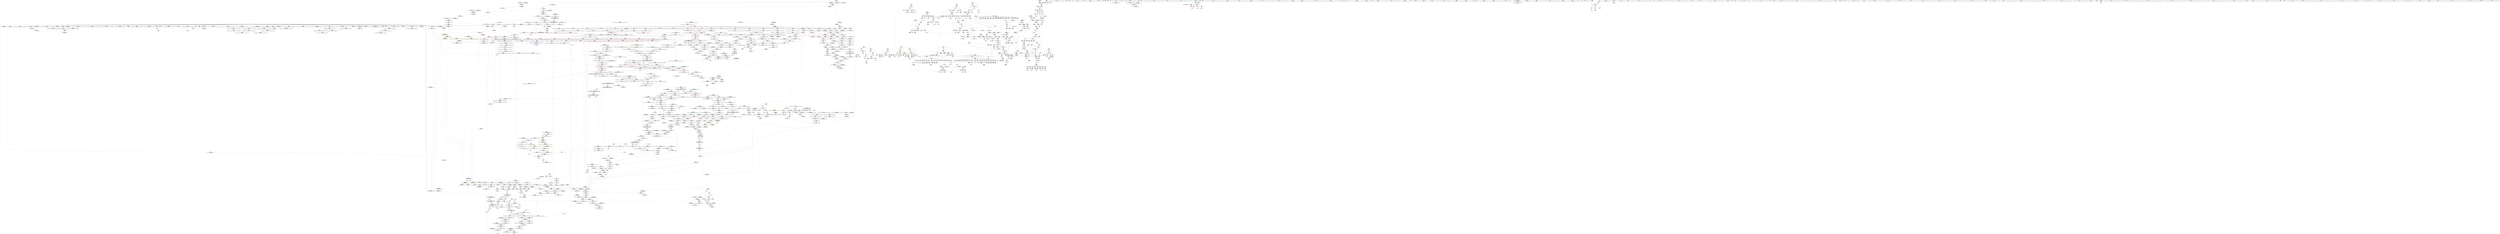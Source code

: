 digraph "SVFG" {
	label="SVFG";

	Node0x5628bd05cd80 [shape=record,color=grey,label="{NodeID: 0\nNullPtr|{|<s42>117}}"];
	Node0x5628bd05cd80 -> Node0x5628bd578dc0[style=solid];
	Node0x5628bd05cd80 -> Node0x5628bd578ec0[style=solid];
	Node0x5628bd05cd80 -> Node0x5628bd578f90[style=solid];
	Node0x5628bd05cd80 -> Node0x5628bd579060[style=solid];
	Node0x5628bd05cd80 -> Node0x5628bd579130[style=solid];
	Node0x5628bd05cd80 -> Node0x5628bd579200[style=solid];
	Node0x5628bd05cd80 -> Node0x5628bd5792d0[style=solid];
	Node0x5628bd05cd80 -> Node0x5628bd5793a0[style=solid];
	Node0x5628bd05cd80 -> Node0x5628bd579470[style=solid];
	Node0x5628bd05cd80 -> Node0x5628bd579540[style=solid];
	Node0x5628bd05cd80 -> Node0x5628bd579610[style=solid];
	Node0x5628bd05cd80 -> Node0x5628bd5796e0[style=solid];
	Node0x5628bd05cd80 -> Node0x5628bd5797b0[style=solid];
	Node0x5628bd05cd80 -> Node0x5628bd579880[style=solid];
	Node0x5628bd05cd80 -> Node0x5628bd579950[style=solid];
	Node0x5628bd05cd80 -> Node0x5628bd579a20[style=solid];
	Node0x5628bd05cd80 -> Node0x5628bd579af0[style=solid];
	Node0x5628bd05cd80 -> Node0x5628bd579bc0[style=solid];
	Node0x5628bd05cd80 -> Node0x5628bd579c90[style=solid];
	Node0x5628bd05cd80 -> Node0x5628bd579d60[style=solid];
	Node0x5628bd05cd80 -> Node0x5628bd579e30[style=solid];
	Node0x5628bd05cd80 -> Node0x5628bd579f00[style=solid];
	Node0x5628bd05cd80 -> Node0x5628bd579fd0[style=solid];
	Node0x5628bd05cd80 -> Node0x5628bd57a0a0[style=solid];
	Node0x5628bd05cd80 -> Node0x5628bd57a170[style=solid];
	Node0x5628bd05cd80 -> Node0x5628bd57a240[style=solid];
	Node0x5628bd05cd80 -> Node0x5628bd57a310[style=solid];
	Node0x5628bd05cd80 -> Node0x5628bd57a3e0[style=solid];
	Node0x5628bd05cd80 -> Node0x5628bd57a4b0[style=solid];
	Node0x5628bd05cd80 -> Node0x5628bd57a580[style=solid];
	Node0x5628bd05cd80 -> Node0x5628bd57a650[style=solid];
	Node0x5628bd05cd80 -> Node0x5628bd57a720[style=solid];
	Node0x5628bd05cd80 -> Node0x5628bd57a7f0[style=solid];
	Node0x5628bd05cd80 -> Node0x5628bd57a8c0[style=solid];
	Node0x5628bd05cd80 -> Node0x5628bd5aa7e0[style=solid];
	Node0x5628bd05cd80 -> Node0x5628bd5af540[style=solid];
	Node0x5628bd05cd80 -> Node0x5628bd5af610[style=solid];
	Node0x5628bd05cd80 -> Node0x5628bd5af6e0[style=solid];
	Node0x5628bd05cd80 -> Node0x5628bd5b19d0[style=solid];
	Node0x5628bd05cd80 -> Node0x5628bce28a60[style=solid];
	Node0x5628bd05cd80 -> Node0x5628bd5df850[style=solid];
	Node0x5628bd05cd80 -> Node0x5628bd5e11d0[style=solid];
	Node0x5628bd05cd80:s42 -> Node0x5628bd6ee220[style=solid,color=red];
	Node0x5628bd57d740 [shape=record,color=red,label="{NodeID: 775\n508\<--433\n\<--x.addr\n_Z5forceiii\n}"];
	Node0x5628bd57d740 -> Node0x5628bd5dc0d0[style=solid];
	Node0x5628bd573e50 [shape=record,color=black,label="{NodeID: 443\n1434\<--1359\n\<--this1\n_ZNSt6vectorISt4pairIiiESaIS1_EE17_M_realloc_insertIJS1_EEEvN9__gnu_cxx17__normal_iteratorIPS1_S3_EEDpOT_\n}"];
	Node0x5628bd573e50 -> Node0x5628bd58c9c0[style=solid];
	Node0x5628bd5b38b0 [shape=record,color=blue,label="{NodeID: 1218\n1775\<--1770\n__b.addr\<--__b\n_ZSt3maxImERKT_S2_S2_\n}"];
	Node0x5628bd5b38b0 -> Node0x5628bd5a7590[style=dashed];
	Node0x5628bd5b38b0 -> Node0x5628bd5a7660[style=dashed];
	Node0x5628bd567f30 [shape=record,color=green,label="{NodeID: 111\n862\<--863\n_ZSt7forwardIRiEOT_RNSt16remove_referenceIS1_E4typeE\<--_ZSt7forwardIRiEOT_RNSt16remove_referenceIS1_E4typeE_field_insensitive\n}"];
	Node0x5628bd583170 [shape=record,color=red,label="{NodeID: 886\n1124\<--1118\n\<--__first.addr\n_ZSt8_DestroyIPSt4pairIiiEEvT_S3_\n|{<s0>58}}"];
	Node0x5628bd583170:s0 -> Node0x5628bd6f9cd0[style=solid,color=red];
	Node0x5628bd6f1b10 [shape=record,color=black,label="{NodeID: 2768\n1769 = PHI(1584, )\n0th arg _ZSt3maxImERKT_S2_S2_ }"];
	Node0x5628bd6f1b10 -> Node0x5628bd5b37e0[style=solid];
	Node0x5628bd589be0 [shape=record,color=purple,label="{NodeID: 554\n651\<--25\n\<--.str.2\nmain\n}"];
	Node0x5628bd56c4f0 [shape=record,color=green,label="{NodeID: 222\n1690\<--1691\n__first.addr\<--__first.addr_field_insensitive\n_ZSt34__uninitialized_move_if_noexcept_aIPSt4pairIiiES2_SaIS1_EET0_T_S5_S4_RT1_\n}"];
	Node0x5628bd56c4f0 -> Node0x5628bd5a6b00[style=solid];
	Node0x5628bd56c4f0 -> Node0x5628bd5b2fc0[style=solid];
	Node0x5628bd657d30 [shape=record,color=yellow,style=double,label="{NodeID: 2104\n122V_1 = ENCHI(MR_122V_0)\npts\{6230000 \}\nFun[_ZNSt6vectorISt4pairIiiESaIS1_EED2Ev]|{|<s1>43|<s2>44}}"];
	Node0x5628bd657d30 -> Node0x5628bd582130[style=dashed];
	Node0x5628bd657d30:s1 -> Node0x5628bd65e4d0[style=dashed,color=red];
	Node0x5628bd657d30:s2 -> Node0x5628bd65e4d0[style=dashed,color=red];
	Node0x5628bd5a8430 [shape=record,color=red,label="{NodeID: 997\n1930\<--1927\n\<--__i.addr\n_ZSt32__make_move_if_noexcept_iteratorISt4pairIiiESt13move_iteratorIPS1_EET0_PT_\n|{<s0>124}}"];
	Node0x5628bd5a8430:s0 -> Node0x5628bd6ee5e0[style=solid,color=red];
	Node0x5628bd5dbad0 [shape=record,color=grey,label="{NodeID: 1772\n522 = Binary(520, 521, )\n}"];
	Node0x5628bd5dbad0 -> Node0x5628bd5db950[style=solid];
	Node0x5628bd58f670 [shape=record,color=purple,label="{NodeID: 665\n2197\<--2088\noffset_0\<--\n}"];
	Node0x5628bd58f670 -> Node0x5628bd5b5930[style=solid];
	Node0x5628bd57a7f0 [shape=record,color=black,label="{NodeID: 333\n2051\<--3\n\<--dummyVal\n_ZNSt20__uninitialized_copyILb0EE13__uninit_copyISt13move_iteratorIPSt4pairIiiEES5_EET0_T_S8_S7_\n}"];
	Node0x5628bd5adf50 [shape=record,color=blue,label="{NodeID: 1108\n624\<--688\ns33\<--\nmain\n}"];
	Node0x5628bd5adf50 -> Node0x5628bd635540[style=dashed];
	Node0x5628bd541270 [shape=record,color=green,label="{NodeID: 1\n7\<--1\n__dso_handle\<--dummyObj\nGlob }"];
	Node0x5628bd62fb40 [shape=record,color=black,label="{NodeID: 1883\nMR_42V_7 = PHI(MR_42V_9, MR_42V_6, )\npts\{180000 \}\n|{|<s4>15}}"];
	Node0x5628bd62fb40 -> Node0x5628bd57f550[style=dashed];
	Node0x5628bd62fb40 -> Node0x5628bd5acf10[style=dashed];
	Node0x5628bd62fb40 -> Node0x5628bd62fb40[style=dashed];
	Node0x5628bd62fb40 -> Node0x5628bd63f540[style=dashed];
	Node0x5628bd62fb40:s4 -> Node0x5628bd65e040[style=dashed,color=red];
	Node0x5628bd57d810 [shape=record,color=red,label="{NodeID: 776\n515\<--433\n\<--x.addr\n_Z5forceiii\n}"];
	Node0x5628bd57d810 -> Node0x5628bd5db7d0[style=solid];
	Node0x5628bd6db300 [shape=record,color=black,label="{NodeID: 2658\n2075 = PHI(2004, )\n0th arg _ZSt10_ConstructISt4pairIiiEJS1_EEvPT_DpOT0_ }"];
	Node0x5628bd6db300 -> Node0x5628bd5b5790[style=solid];
	Node0x5628bd573f20 [shape=record,color=black,label="{NodeID: 444\n1454\<--1359\n\<--this1\n_ZNSt6vectorISt4pairIiiESaIS1_EE17_M_realloc_insertIJS1_EEEvN9__gnu_cxx17__normal_iteratorIPS1_S3_EEDpOT_\n|{<s0>86}}"];
	Node0x5628bd573f20:s0 -> Node0x5628bd6f4190[style=solid,color=red];
	Node0x5628bd5b3980 [shape=record,color=blue,label="{NodeID: 1219\n1771\<--1785\nretval\<--\n_ZSt3maxImERKT_S2_S2_\n}"];
	Node0x5628bd5b3980 -> Node0x5628bd637d40[style=dashed];
	Node0x5628bd568030 [shape=record,color=green,label="{NodeID: 112\n867\<--868\n_ZNSt4pairIiiEC2IRiS2_Lb1EEEOT_OT0_\<--_ZNSt4pairIiiEC2IRiS2_Lb1EEEOT_OT0__field_insensitive\n}"];
	Node0x5628bd583240 [shape=record,color=red,label="{NodeID: 887\n1125\<--1120\n\<--__last.addr\n_ZSt8_DestroyIPSt4pairIiiEEvT_S3_\n|{<s0>58}}"];
	Node0x5628bd583240:s0 -> Node0x5628bd6f9de0[style=solid,color=red];
	Node0x5628bd6f1c20 [shape=record,color=black,label="{NodeID: 2769\n1770 = PHI(1578, )\n1st arg _ZSt3maxImERKT_S2_S2_ }"];
	Node0x5628bd6f1c20 -> Node0x5628bd5b38b0[style=solid];
	Node0x5628bd589cb0 [shape=record,color=purple,label="{NodeID: 555\n663\<--27\n\<--.str.3\nmain\n}"];
	Node0x5628bd56c5c0 [shape=record,color=green,label="{NodeID: 223\n1692\<--1693\n__last.addr\<--__last.addr_field_insensitive\n_ZSt34__uninitialized_move_if_noexcept_aIPSt4pairIiiES2_SaIS1_EET0_T_S5_S4_RT1_\n}"];
	Node0x5628bd56c5c0 -> Node0x5628bd5a6bd0[style=solid];
	Node0x5628bd56c5c0 -> Node0x5628bd5b3090[style=solid];
	Node0x5628bd657e10 [shape=record,color=yellow,style=double,label="{NodeID: 2105\n124V_1 = ENCHI(MR_124V_0)\npts\{6230001 \}\nFun[_ZNSt6vectorISt4pairIiiESaIS1_EED2Ev]}"];
	Node0x5628bd657e10 -> Node0x5628bd582200[style=dashed];
	Node0x5628bd5a8500 [shape=record,color=red,label="{NodeID: 998\n1935\<--1934\n\<--coerce.dive\n_ZSt32__make_move_if_noexcept_iteratorISt4pairIiiESt13move_iteratorIPS1_EET0_PT_\n}"];
	Node0x5628bd5a8500 -> Node0x5628bd586b20[style=solid];
	Node0x5628bd5dbc50 [shape=record,color=grey,label="{NodeID: 1773\n505 = Binary(504, 160, )\n}"];
	Node0x5628bd5dbc50 -> Node0x5628bd5aca30[style=solid];
	Node0x5628bd58f740 [shape=record,color=purple,label="{NodeID: 666\n2200\<--2088\noffset_1\<--\n}"];
	Node0x5628bd58f740 -> Node0x5628bd5b5a00[style=solid];
	Node0x5628bd57a8c0 [shape=record,color=black,label="{NodeID: 334\n2052\<--3\n\<--dummyVal\n_ZNSt20__uninitialized_copyILb0EE13__uninit_copyISt13move_iteratorIPSt4pairIiiEES5_EET0_T_S8_S7_\n|{<s0>138}}"];
	Node0x5628bd57a8c0:s0 -> Node0x5628bd6fbcc0[style=solid,color=red];
	Node0x5628bd5ae020 [shape=record,color=blue,label="{NodeID: 1109\n744\<--741\n\<--call42\nmain\n}"];
	Node0x5628bd5ae020 -> Node0x5628bd63ff40[style=dashed];
	Node0x5628bd541300 [shape=record,color=green,label="{NodeID: 2\n11\<--1\n\<--dummyObj\nCan only get source location for instruction, argument, global var or function.}"];
	Node0x5628bd57d8e0 [shape=record,color=red,label="{NodeID: 777\n544\<--433\n\<--x.addr\n_Z5forceiii\n}"];
	Node0x5628bd57d8e0 -> Node0x5628bd5d9850[style=solid];
	Node0x5628bd6dbed0 [shape=record,color=black,label="{NodeID: 2659\n2076 = PHI(2007, )\n1st arg _ZSt10_ConstructISt4pairIiiEJS1_EEvPT_DpOT0_ }"];
	Node0x5628bd6dbed0 -> Node0x5628bd5b5860[style=solid];
	Node0x5628bd573ff0 [shape=record,color=black,label="{NodeID: 445\n1458\<--1359\n\<--this1\n_ZNSt6vectorISt4pairIiiESaIS1_EE17_M_realloc_insertIJS1_EEEvN9__gnu_cxx17__normal_iteratorIPS1_S3_EEDpOT_\n|{<s0>88}}"];
	Node0x5628bd573ff0:s0 -> Node0x5628bd6f0400[style=solid,color=red];
	Node0x5628bd5b3a50 [shape=record,color=blue,label="{NodeID: 1220\n1771\<--1788\nretval\<--\n_ZSt3maxImERKT_S2_S2_\n}"];
	Node0x5628bd5b3a50 -> Node0x5628bd637d40[style=dashed];
	Node0x5628bd56c9e0 [shape=record,color=green,label="{NodeID: 113\n872\<--873\n__gxx_personality_v0\<--__gxx_personality_v0_field_insensitive\n}"];
	Node0x5628bd583310 [shape=record,color=red,label="{NodeID: 888\n1153\<--1144\nthis1\<--this.addr\n_ZNSt12_Vector_baseISt4pairIiiESaIS1_EE13_M_deallocateEPS1_m\n}"];
	Node0x5628bd583310 -> Node0x5628bd58b8b0[style=solid];
	Node0x5628bd6f1d60 [shape=record,color=black,label="{NodeID: 2770\n579 = PHI(447, 552, )\n0th arg _ZSt3maxIiERKT_S2_S2_ }"];
	Node0x5628bd6f1d60 -> Node0x5628bd5ad180[style=solid];
	Node0x5628bd589d80 [shape=record,color=purple,label="{NodeID: 556\n768\<--29\n\<--.str.4\nmain\n}"];
	Node0x5628bd56c690 [shape=record,color=green,label="{NodeID: 224\n1694\<--1695\n__result.addr\<--__result.addr_field_insensitive\n_ZSt34__uninitialized_move_if_noexcept_aIPSt4pairIiiES2_SaIS1_EET0_T_S5_S4_RT1_\n}"];
	Node0x5628bd56c690 -> Node0x5628bd5a6ca0[style=solid];
	Node0x5628bd56c690 -> Node0x5628bd5b3160[style=solid];
	Node0x5628bd657ef0 [shape=record,color=yellow,style=double,label="{NodeID: 2106\n126V_1 = ENCHI(MR_126V_0)\npts\{6230002 \}\nFun[_ZNSt6vectorISt4pairIiiESaIS1_EED2Ev]|{<s0>43|<s1>44}}"];
	Node0x5628bd657ef0:s0 -> Node0x5628bd65e5b0[style=dashed,color=red];
	Node0x5628bd657ef0:s1 -> Node0x5628bd65e5b0[style=dashed,color=red];
	Node0x5628bd5a85d0 [shape=record,color=red,label="{NodeID: 999\n1966\<--1945\n\<--__result.addr\n_ZSt18uninitialized_copyISt13move_iteratorIPSt4pairIiiEES3_ET0_T_S6_S5_\n|{<s0>127}}"];
	Node0x5628bd5a85d0:s0 -> Node0x5628bd6f0d80[style=solid,color=red];
	Node0x5628bd5dbdd0 [shape=record,color=grey,label="{NodeID: 1774\n165 = Binary(164, 160, )\n}"];
	Node0x5628bd5dbdd0 -> Node0x5628bd5ab100[style=solid];
	Node0x5628bd58f810 [shape=record,color=purple,label="{NodeID: 667\n2198\<--2089\noffset_0\<--\n}"];
	Node0x5628bd58f810 -> Node0x5628bd5aa240[style=solid];
	Node0x5628bd57a990 [shape=record,color=black,label="{NodeID: 335\n605\<--11\nmain_ret\<--\nmain\n}"];
	Node0x5628bd5ae0f0 [shape=record,color=blue,label="{NodeID: 1110\n628\<--751\nexn.slot\<--\nmain\n}"];
	Node0x5628bd5ae0f0 -> Node0x5628bd580e80[style=dashed];
	Node0x5628bd541b90 [shape=record,color=green,label="{NodeID: 3\n21\<--1\n.str\<--dummyObj\nGlob }"];
	Node0x5628bd57d9b0 [shape=record,color=red,label="{NodeID: 778\n459\<--435\n\<--y.addr\n_Z5forceiii\n}"];
	Node0x5628bd57d9b0 -> Node0x5628bd57cf20[style=solid];
	Node0x5628bd6e8f60 [shape=record,color=black,label="{NodeID: 2660\n556 = PHI(578, )\n|{<s0>15}}"];
	Node0x5628bd6e8f60:s0 -> Node0x5628bd6f15f0[style=solid,color=red];
	Node0x5628bd5740c0 [shape=record,color=black,label="{NodeID: 446\n1466\<--1359\n\<--this1\n_ZNSt6vectorISt4pairIiiESaIS1_EE17_M_realloc_insertIJS1_EEEvN9__gnu_cxx17__normal_iteratorIPS1_S3_EEDpOT_\n}"];
	Node0x5628bd5740c0 -> Node0x5628bd58ca90[style=solid];
	Node0x5628bd5740c0 -> Node0x5628bd58cb60[style=solid];
	Node0x5628bd5b3b20 [shape=record,color=blue,label="{NodeID: 1221\n1795\<--1794\n__a.addr\<--__a\n_ZNSt16allocator_traitsISaISt4pairIiiEEE8max_sizeERKS2_\n}"];
	Node0x5628bd5b3b20 -> Node0x5628bd5a78d0[style=dashed];
	Node0x5628bd56cae0 [shape=record,color=green,label="{NodeID: 114\n878\<--879\nthis.addr\<--this.addr_field_insensitive\n_ZNKSt6vectorISt4pairIiiESaIS1_EE4sizeEv\n}"];
	Node0x5628bd56cae0 -> Node0x5628bd581ab0[style=solid];
	Node0x5628bd56cae0 -> Node0x5628bd5ae9e0[style=solid];
	Node0x5628bd5833e0 [shape=record,color=red,label="{NodeID: 889\n1154\<--1146\n\<--__p.addr\n_ZNSt12_Vector_baseISt4pairIiiESaIS1_EE13_M_deallocateEPS1_m\n}"];
	Node0x5628bd5833e0 -> Node0x5628bd5e11d0[style=solid];
	Node0x5628bd6f1f70 [shape=record,color=black,label="{NodeID: 2771\n580 = PHI(449, 451, )\n1st arg _ZSt3maxIiERKT_S2_S2_ }"];
	Node0x5628bd6f1f70 -> Node0x5628bd5ad250[style=solid];
	Node0x5628bd589e50 [shape=record,color=purple,label="{NodeID: 557\n789\<--31\n\<--.str.5\nmain\n}"];
	Node0x5628bd56c760 [shape=record,color=green,label="{NodeID: 225\n1696\<--1697\n__alloc.addr\<--__alloc.addr_field_insensitive\n_ZSt34__uninitialized_move_if_noexcept_aIPSt4pairIiiES2_SaIS1_EET0_T_S5_S4_RT1_\n}"];
	Node0x5628bd56c760 -> Node0x5628bd5a6d70[style=solid];
	Node0x5628bd56c760 -> Node0x5628bd5b3230[style=solid];
	Node0x5628bd5a86a0 [shape=record,color=red,label="{NodeID: 1000\n1968\<--1967\n\<--coerce.dive3\n_ZSt18uninitialized_copyISt13move_iteratorIPSt4pairIiiEES3_ET0_T_S6_S5_\n|{<s0>127}}"];
	Node0x5628bd5a86a0:s0 -> Node0x5628bd6f0b60[style=solid,color=red];
	Node0x5628bd5dbf50 [shape=record,color=grey,label="{NodeID: 1775\n511 = Binary(510, 160, )\n}"];
	Node0x5628bd5dbf50 -> Node0x5628bd5acb00[style=solid];
	Node0x5628bd58f8e0 [shape=record,color=purple,label="{NodeID: 668\n2201\<--2089\noffset_1\<--\n}"];
	Node0x5628bd58f8e0 -> Node0x5628bd5aa310[style=solid];
	Node0x5628bd57aa60 [shape=record,color=black,label="{NodeID: 336\n48\<--49\n\<--_ZNSt8ios_base4InitD1Ev\nCan only get source location for instruction, argument, global var or function.}"];
	Node0x5628bd5ae1c0 [shape=record,color=blue,label="{NodeID: 1111\n630\<--753\nehselector.slot\<--\nmain\n}"];
	Node0x5628bd5ae1c0 -> Node0x5628bd580f50[style=dashed];
	Node0x5628bd541c20 [shape=record,color=green,label="{NodeID: 4\n23\<--1\n.str.1\<--dummyObj\nGlob }"];
	Node0x5628bd57da80 [shape=record,color=red,label="{NodeID: 779\n482\<--435\n\<--y.addr\n_Z5forceiii\n}"];
	Node0x5628bd57da80 -> Node0x5628bd5ac7c0[style=solid];
	Node0x5628bd6e90a0 [shape=record,color=black,label="{NodeID: 2661\n557 = PHI(402, )\n}"];
	Node0x5628bd6e90a0 -> Node0x5628bd57f550[style=solid];
	Node0x5628bd574190 [shape=record,color=black,label="{NodeID: 447\n1470\<--1359\n\<--this1\n_ZNSt6vectorISt4pairIiiESaIS1_EE17_M_realloc_insertIJS1_EEEvN9__gnu_cxx17__normal_iteratorIPS1_S3_EEDpOT_\n}"];
	Node0x5628bd574190 -> Node0x5628bd58cc30[style=solid];
	Node0x5628bd574190 -> Node0x5628bd58cd00[style=solid];
	Node0x5628bd5b3bf0 [shape=record,color=blue,label="{NodeID: 1222\n1806\<--1805\nthis.addr\<--this\n_ZNKSt12_Vector_baseISt4pairIiiESaIS1_EE19_M_get_Tp_allocatorEv\n}"];
	Node0x5628bd5b3bf0 -> Node0x5628bd5a79a0[style=dashed];
	Node0x5628bd56cbb0 [shape=record,color=green,label="{NodeID: 115\n899\<--900\nthis.addr\<--this.addr_field_insensitive\n_ZNSt6vectorISt4pairIiiESaIS1_EEixEm\n}"];
	Node0x5628bd56cbb0 -> Node0x5628bd581d20[style=solid];
	Node0x5628bd56cbb0 -> Node0x5628bd5aeab0[style=solid];
	Node0x5628bd5834b0 [shape=record,color=red,label="{NodeID: 890\n1159\<--1146\n\<--__p.addr\n_ZNSt12_Vector_baseISt4pairIiiESaIS1_EE13_M_deallocateEPS1_m\n|{<s0>59}}"];
	Node0x5628bd5834b0:s0 -> Node0x5628bd6ed960[style=solid,color=red];
	Node0x5628bd6f20f0 [shape=record,color=black,label="{NodeID: 2772\n1822 = PHI(1526, 1648, )\n0th arg _ZN9__gnu_cxx17__normal_iteratorIPSt4pairIiiESt6vectorIS2_SaIS2_EEEC2ERKS3_ }"];
	Node0x5628bd6f20f0 -> Node0x5628bd5b3d90[style=solid];
	Node0x5628bd589f20 [shape=record,color=purple,label="{NodeID: 558\n1360\<--33\n\<--.str.6\n_ZNSt6vectorISt4pairIiiESaIS1_EE17_M_realloc_insertIJS1_EEEvN9__gnu_cxx17__normal_iteratorIPS1_S3_EEDpOT_\n|{<s0>71}}"];
	Node0x5628bd589f20:s0 -> Node0x5628bd6f2860[style=solid,color=red];
	Node0x5628bd56c830 [shape=record,color=green,label="{NodeID: 226\n1698\<--1699\nagg.tmp\<--agg.tmp_field_insensitive\n_ZSt34__uninitialized_move_if_noexcept_aIPSt4pairIiiES2_SaIS1_EET0_T_S5_S4_RT1_\n}"];
	Node0x5628bd56c830 -> Node0x5628bd58e080[style=solid];
	Node0x5628bd56c830 -> Node0x5628bd58e150[style=solid];
	Node0x5628bd6580e0 [shape=record,color=yellow,style=double,label="{NodeID: 2108\n6V_1 = ENCHI(MR_6V_0)\npts\{12 \}\nFun[_Z6makebdv]}"];
	Node0x5628bd6580e0 -> Node0x5628bd590100[style=dashed];
	Node0x5628bd6580e0 -> Node0x5628bd5901d0[style=dashed];
	Node0x5628bd5a8770 [shape=record,color=red,label="{NodeID: 1001\n1970\<--1969\n\<--coerce.dive4\n_ZSt18uninitialized_copyISt13move_iteratorIPSt4pairIiiEES3_ET0_T_S6_S5_\n|{<s0>127}}"];
	Node0x5628bd5a8770:s0 -> Node0x5628bd6f0c70[style=solid,color=red];
	Node0x5628bd5dc0d0 [shape=record,color=grey,label="{NodeID: 1776\n510 = Binary(508, 509, )\n}"];
	Node0x5628bd5dc0d0 -> Node0x5628bd5dbf50[style=solid];
	Node0x5628bd58f9b0 [shape=record,color=purple,label="{NodeID: 669\n2105\<--2104\n_M_current\<--this1\n_ZNKSt13move_iteratorIPSt4pairIiiEEdeEv\n}"];
	Node0x5628bd58f9b0 -> Node0x5628bd5a9470[style=solid];
	Node0x5628bd57ab60 [shape=record,color=black,label="{NodeID: 337\n72\<--71\nconv\<--\n_Z4chtic\n}"];
	Node0x5628bd57ab60 -> Node0x5628bd5e1050[style=solid];
	Node0x5628bd5ae290 [shape=record,color=blue,label="{NodeID: 1112\n624\<--761\ns33\<--dec45\nmain\n}"];
	Node0x5628bd5ae290 -> Node0x5628bd635540[style=dashed];
	Node0x5628bd541cb0 [shape=record,color=green,label="{NodeID: 5\n25\<--1\n.str.2\<--dummyObj\nGlob }"];
	Node0x5628bd57db50 [shape=record,color=red,label="{NodeID: 780\n486\<--435\n\<--y.addr\n_Z5forceiii\n}"];
	Node0x5628bd57db50 -> Node0x5628bd5da8d0[style=solid];
	Node0x5628bd6e91e0 [shape=record,color=black,label="{NodeID: 2662\n1559 = PHI(1324, )\n}"];
	Node0x5628bd6e91e0 -> Node0x5628bd585390[style=solid];
	Node0x5628bd574260 [shape=record,color=black,label="{NodeID: 448\n1474\<--1359\n\<--this1\n_ZNSt6vectorISt4pairIiiESaIS1_EE17_M_realloc_insertIJS1_EEEvN9__gnu_cxx17__normal_iteratorIPS1_S3_EEDpOT_\n|{<s0>90}}"];
	Node0x5628bd574260:s0 -> Node0x5628bd6f4190[style=solid,color=red];
	Node0x5628bd5b3cc0 [shape=record,color=blue,label="{NodeID: 1223\n1815\<--1814\nthis.addr\<--this\n_ZNK9__gnu_cxx13new_allocatorISt4pairIiiEE8max_sizeEv\n}"];
	Node0x5628bd5b3cc0 -> Node0x5628bd5a7a70[style=dashed];
	Node0x5628bd56cc80 [shape=record,color=green,label="{NodeID: 116\n901\<--902\n__n.addr\<--__n.addr_field_insensitive\n_ZNSt6vectorISt4pairIiiESaIS1_EEixEm\n}"];
	Node0x5628bd56cc80 -> Node0x5628bd581df0[style=solid];
	Node0x5628bd56cc80 -> Node0x5628bd5aeb80[style=solid];
	Node0x5628bd64f9d0 [shape=record,color=yellow,style=double,label="{NodeID: 1998\n128V_1 = ENCHI(MR_128V_0)\npts\{6270000 6270001 \}\nFun[_ZNSt6vectorISt4pairIiiESaIS1_EE9push_backEOS1_]|{<s0>37}}"];
	Node0x5628bd64f9d0:s0 -> Node0x5628bd657980[style=dashed,color=red];
	Node0x5628bd583580 [shape=record,color=red,label="{NodeID: 891\n1160\<--1148\n\<--__n.addr\n_ZNSt12_Vector_baseISt4pairIiiESaIS1_EE13_M_deallocateEPS1_m\n|{<s0>59}}"];
	Node0x5628bd583580:s0 -> Node0x5628bd6edaa0[style=solid,color=red];
	Node0x5628bd6f2270 [shape=record,color=black,label="{NodeID: 2773\n1823 = PHI(1534, 1656, )\n1st arg _ZN9__gnu_cxx17__normal_iteratorIPSt4pairIiiESt6vectorIS2_SaIS2_EEEC2ERKS3_ }"];
	Node0x5628bd6f2270 -> Node0x5628bd5b3e60[style=solid];
	Node0x5628bd589ff0 [shape=record,color=purple,label="{NodeID: 559\n2176\<--35\nllvm.global_ctors_0\<--llvm.global_ctors\nGlob }"];
	Node0x5628bd589ff0 -> Node0x5628bd5aa5e0[style=solid];
	Node0x5628bd56c900 [shape=record,color=green,label="{NodeID: 227\n1700\<--1701\nagg.tmp1\<--agg.tmp1_field_insensitive\n_ZSt34__uninitialized_move_if_noexcept_aIPSt4pairIiiES2_SaIS1_EET0_T_S5_S4_RT1_\n}"];
	Node0x5628bd56c900 -> Node0x5628bd58e220[style=solid];
	Node0x5628bd56c900 -> Node0x5628bd58e2f0[style=solid];
	Node0x5628bd6581f0 [shape=record,color=yellow,style=double,label="{NodeID: 2109\n8V_1 = ENCHI(MR_8V_0)\npts\{14 \}\nFun[_Z6makebdv]}"];
	Node0x5628bd6581f0 -> Node0x5628bd5905e0[style=dashed];
	Node0x5628bd6581f0 -> Node0x5628bd5906b0[style=dashed];
	Node0x5628bd5a8840 [shape=record,color=red,label="{NodeID: 1002\n1996\<--1983\n\<--__result.addr\n_ZNSt20__uninitialized_copyILb0EE13__uninit_copyISt13move_iteratorIPSt4pairIiiEES5_EET0_T_S8_S7_\n}"];
	Node0x5628bd5a8840 -> Node0x5628bd5b5110[style=solid];
	Node0x5628bd5dc250 [shape=record,color=grey,label="{NodeID: 1777\n170 = Binary(169, 160, )\n}"];
	Node0x5628bd5dc250 -> Node0x5628bd5ab1d0[style=solid];
	Node0x5628bd58fa80 [shape=record,color=purple,label="{NodeID: 670\n2114\<--2113\n_M_current\<--this1\n_ZNSt13move_iteratorIPSt4pairIiiEEppEv\n}"];
	Node0x5628bd58fa80 -> Node0x5628bd5a9610[style=solid];
	Node0x5628bd58fa80 -> Node0x5628bd5b5d40[style=solid];
	Node0x5628bd57ac30 [shape=record,color=black,label="{NodeID: 338\n77\<--76\nconv1\<--\n_Z4chtic\n}"];
	Node0x5628bd57ac30 -> Node0x5628bd5e0d50[style=solid];
	Node0x5628bd65f280 [shape=record,color=yellow,style=double,label="{NodeID: 2220\n339V_1 = ENCHI(MR_339V_0)\npts\{1352 \}\nFun[_ZNSt6vectorISt4pairIiiESaIS1_EE17_M_realloc_insertIJS1_EEEvN9__gnu_cxx17__normal_iteratorIPS1_S3_EEDpOT_]}"];
	Node0x5628bd65f280 -> Node0x5628bd5b1d10[style=dashed];
	Node0x5628bd5ae360 [shape=record,color=blue,label="{NodeID: 1113\n632\<--11\ni50\<--\nmain\n}"];
	Node0x5628bd5ae360 -> Node0x5628bd581020[style=dashed];
	Node0x5628bd5ae360 -> Node0x5628bd5810f0[style=dashed];
	Node0x5628bd5ae360 -> Node0x5628bd5811c0[style=dashed];
	Node0x5628bd5ae360 -> Node0x5628bd581290[style=dashed];
	Node0x5628bd5ae360 -> Node0x5628bd5ae430[style=dashed];
	Node0x5628bd5ae360 -> Node0x5628bd64b840[style=dashed];
	Node0x5628bd5415b0 [shape=record,color=green,label="{NodeID: 6\n27\<--1\n.str.3\<--dummyObj\nGlob }"];
	Node0x5628bd57dc20 [shape=record,color=red,label="{NodeID: 781\n520\<--435\n\<--y.addr\n_Z5forceiii\n}"];
	Node0x5628bd57dc20 -> Node0x5628bd5dbad0[style=solid];
	Node0x5628bd6e9320 [shape=record,color=black,label="{NodeID: 2663\n1590 = PHI(1752, )\n}"];
	Node0x5628bd6e9320 -> Node0x5628bd5dc6d0[style=solid];
	Node0x5628bd574330 [shape=record,color=black,label="{NodeID: 449\n1477\<--1359\n\<--this1\n_ZNSt6vectorISt4pairIiiESaIS1_EE17_M_realloc_insertIJS1_EEEvN9__gnu_cxx17__normal_iteratorIPS1_S3_EEDpOT_\n|{<s0>92}}"];
	Node0x5628bd574330:s0 -> Node0x5628bd6f0400[style=solid,color=red];
	Node0x5628bd5b3d90 [shape=record,color=blue,label="{NodeID: 1224\n1824\<--1822\nthis.addr\<--this\n_ZN9__gnu_cxx17__normal_iteratorIPSt4pairIiiESt6vectorIS2_SaIS2_EEEC2ERKS3_\n}"];
	Node0x5628bd5b3d90 -> Node0x5628bd5a7b40[style=dashed];
	Node0x5628bd56cd50 [shape=record,color=green,label="{NodeID: 117\n915\<--916\nthis.addr\<--this.addr_field_insensitive\n_ZNSt6vectorISt4pairIiiESaIS1_EED2Ev\n}"];
	Node0x5628bd56cd50 -> Node0x5628bd581f90[style=solid];
	Node0x5628bd56cd50 -> Node0x5628bd5aec50[style=solid];
	Node0x5628bd583650 [shape=record,color=red,label="{NodeID: 892\n1171\<--1168\nthis1\<--this.addr\n_ZNSt12_Vector_baseISt4pairIiiESaIS1_EE12_Vector_implD2Ev\n}"];
	Node0x5628bd583650 -> Node0x5628bd572ee0[style=solid];
	Node0x5628bd6f23f0 [shape=record,color=black,label="{NodeID: 2774\n1627 = PHI(1335, )\n0th arg _ZN9__gnu_cxxmiIPSt4pairIiiESt6vectorIS2_SaIS2_EEEENS_17__normal_iteratorIT_T0_E15difference_typeERKSA_SD_ }"];
	Node0x5628bd6f23f0 -> Node0x5628bd5b2bb0[style=solid];
	Node0x5628bd58a0c0 [shape=record,color=purple,label="{NodeID: 560\n2177\<--35\nllvm.global_ctors_1\<--llvm.global_ctors\nGlob }"];
	Node0x5628bd58a0c0 -> Node0x5628bd5aa6e0[style=solid];
	Node0x5628bd574e80 [shape=record,color=green,label="{NodeID: 228\n1708\<--1709\n_ZSt32__make_move_if_noexcept_iteratorISt4pairIiiESt13move_iteratorIPS1_EET0_PT_\<--_ZSt32__make_move_if_noexcept_iteratorISt4pairIiiESt13move_iteratorIPS1_EET0_PT__field_insensitive\n}"];
	Node0x5628bd5a8910 [shape=record,color=red,label="{NodeID: 1003\n2029\<--1983\n\<--__result.addr\n_ZNSt20__uninitialized_copyILb0EE13__uninit_copyISt13move_iteratorIPSt4pairIiiEES5_EET0_T_S8_S7_\n|{<s0>134}}"];
	Node0x5628bd5a8910:s0 -> Node0x5628bd6f3be0[style=solid,color=red];
	Node0x5628bd5dc3d0 [shape=record,color=grey,label="{NodeID: 1778\n90 = Binary(88, 91, )\n}"];
	Node0x5628bd5dc3d0 -> Node0x5628bd5aaa80[style=solid];
	Node0x5628bd58fb50 [shape=record,color=purple,label="{NodeID: 671\n2116\<--2115\nincdec.ptr\<--\n_ZNSt13move_iteratorIPSt4pairIiiEEppEv\n}"];
	Node0x5628bd58fb50 -> Node0x5628bd5b5d40[style=solid];
	Node0x5628bd57ad00 [shape=record,color=black,label="{NodeID: 339\n82\<--81\nconv3\<--\n_Z4chtic\n}"];
	Node0x5628bd57ad00 -> Node0x5628bd5dc850[style=solid];
	Node0x5628bd65f360 [shape=record,color=yellow,style=double,label="{NodeID: 2221\n341V_1 = ENCHI(MR_341V_0)\npts\{1354 \}\nFun[_ZNSt6vectorISt4pairIiiESaIS1_EE17_M_realloc_insertIJS1_EEEvN9__gnu_cxx17__normal_iteratorIPS1_S3_EEDpOT_]}"];
	Node0x5628bd65f360 -> Node0x5628bd5b1de0[style=dashed];
	Node0x5628bd5ae430 [shape=record,color=blue,label="{NodeID: 1114\n632\<--793\ni50\<--inc63\nmain\n}"];
	Node0x5628bd5ae430 -> Node0x5628bd581020[style=dashed];
	Node0x5628bd5ae430 -> Node0x5628bd5810f0[style=dashed];
	Node0x5628bd5ae430 -> Node0x5628bd5811c0[style=dashed];
	Node0x5628bd5ae430 -> Node0x5628bd581290[style=dashed];
	Node0x5628bd5ae430 -> Node0x5628bd5ae430[style=dashed];
	Node0x5628bd5ae430 -> Node0x5628bd64b840[style=dashed];
	Node0x5628bd541670 [shape=record,color=green,label="{NodeID: 7\n29\<--1\n.str.4\<--dummyObj\nGlob }"];
	Node0x5628bd57dcf0 [shape=record,color=red,label="{NodeID: 782\n527\<--435\n\<--y.addr\n_Z5forceiii\n}"];
	Node0x5628bd57dcf0 -> Node0x5628bd5db4d0[style=solid];
	Node0x5628bd6e9460 [shape=record,color=black,label="{NodeID: 2664\n1593 = PHI(876, )\n}"];
	Node0x5628bd6e9460 -> Node0x5628bd5dc6d0[style=solid];
	Node0x5628bd574400 [shape=record,color=black,label="{NodeID: 450\n1478\<--1359\n\<--this1\n_ZNSt6vectorISt4pairIiiESaIS1_EE17_M_realloc_insertIJS1_EEEvN9__gnu_cxx17__normal_iteratorIPS1_S3_EEDpOT_\n}"];
	Node0x5628bd574400 -> Node0x5628bd58cdd0[style=solid];
	Node0x5628bd574400 -> Node0x5628bd58cea0[style=solid];
	Node0x5628bd5b3e60 [shape=record,color=blue,label="{NodeID: 1225\n1826\<--1823\n__i.addr\<--__i\n_ZN9__gnu_cxx17__normal_iteratorIPSt4pairIiiESt6vectorIS2_SaIS2_EEEC2ERKS3_\n}"];
	Node0x5628bd5b3e60 -> Node0x5628bd5a7c10[style=dashed];
	Node0x5628bd56ce20 [shape=record,color=green,label="{NodeID: 118\n917\<--918\nexn.slot\<--exn.slot_field_insensitive\n_ZNSt6vectorISt4pairIiiESaIS1_EED2Ev\n}"];
	Node0x5628bd56ce20 -> Node0x5628bd582060[style=solid];
	Node0x5628bd56ce20 -> Node0x5628bd5aed20[style=solid];
	Node0x5628bd583720 [shape=record,color=red,label="{NodeID: 893\n1190\<--1181\n\<--__a.addr\n_ZNSt16allocator_traitsISaISt4pairIiiEEE10deallocateERS2_PS1_m\n}"];
	Node0x5628bd583720 -> Node0x5628bd572fb0[style=solid];
	Node0x5628bd6f2500 [shape=record,color=black,label="{NodeID: 2775\n1628 = PHI(1345, )\n1st arg _ZN9__gnu_cxxmiIPSt4pairIiiESt6vectorIS2_SaIS2_EEEENS_17__normal_iteratorIT_T0_E15difference_typeERKSA_SD_ }"];
	Node0x5628bd6f2500 -> Node0x5628bd5b2c80[style=solid];
	Node0x5628bd58a1c0 [shape=record,color=purple,label="{NodeID: 561\n2178\<--35\nllvm.global_ctors_2\<--llvm.global_ctors\nGlob }"];
	Node0x5628bd58a1c0 -> Node0x5628bd5aa7e0[style=solid];
	Node0x5628bd574f80 [shape=record,color=green,label="{NodeID: 229\n1723\<--1724\n_ZSt22__uninitialized_copy_aISt13move_iteratorIPSt4pairIiiEES3_S2_ET0_T_S6_S5_RSaIT1_E\<--_ZSt22__uninitialized_copy_aISt13move_iteratorIPSt4pairIiiEES3_S2_ET0_T_S6_S5_RSaIT1_E_field_insensitive\n}"];
	Node0x5628bd5a89e0 [shape=record,color=red,label="{NodeID: 1004\n2003\<--1985\n\<--__cur\n_ZNSt20__uninitialized_copyILb0EE13__uninit_copyISt13move_iteratorIPSt4pairIiiEES5_EET0_T_S8_S7_\n|{<s0>129}}"];
	Node0x5628bd5a89e0:s0 -> Node0x5628bd6ee360[style=solid,color=red];
	Node0x5628bd5dc550 [shape=record,color=grey,label="{NodeID: 1779\n88 = Binary(87, 89, )\n}"];
	Node0x5628bd5dc550 -> Node0x5628bd5dc3d0[style=solid];
	Node0x5628bd58fc20 [shape=record,color=purple,label="{NodeID: 672\n2143\<--2142\n_M_current\<--this1\n_ZNKSt13move_iteratorIPSt4pairIiiEE4baseEv\n}"];
	Node0x5628bd58fc20 -> Node0x5628bd5a9950[style=solid];
	Node0x5628bd57add0 [shape=record,color=black,label="{NodeID: 340\n87\<--86\nconv4\<--\n_Z4chtic\n}"];
	Node0x5628bd57add0 -> Node0x5628bd5dc550[style=solid];
	Node0x5628bd65f440 [shape=record,color=yellow,style=double,label="{NodeID: 2222\n116V_1 = ENCHI(MR_116V_0)\npts\{1877 \}\nFun[_ZNSt6vectorISt4pairIiiESaIS1_EE17_M_realloc_insertIJS1_EEEvN9__gnu_cxx17__normal_iteratorIPS1_S3_EEDpOT_]|{<s0>76}}"];
	Node0x5628bd65f440:s0 -> Node0x5628bd627210[style=dashed,color=red];
	Node0x5628bd5ae500 [shape=record,color=blue,label="{NodeID: 1115\n610\<--799\ntest_number\<--inc66\nmain\n}"];
	Node0x5628bd5ae500 -> Node0x5628bd649040[style=dashed];
	Node0x5628bd541730 [shape=record,color=green,label="{NodeID: 8\n31\<--1\n.str.5\<--dummyObj\nGlob }"];
	Node0x5628bd631e40 [shape=record,color=black,label="{NodeID: 1890\nMR_116V_3 = PHI(MR_116V_4, MR_116V_2, )\npts\{1877 \}\n|{<s0>37}}"];
	Node0x5628bd631e40:s0 -> Node0x5628bd67a960[style=dashed,color=blue];
	Node0x5628bd57ddc0 [shape=record,color=red,label="{NodeID: 783\n548\<--435\n\<--y.addr\n_Z5forceiii\n}"];
	Node0x5628bd57ddc0 -> Node0x5628bd5d9cd0[style=solid];
	Node0x5628bd6e95a0 [shape=record,color=black,label="{NodeID: 2665\n1603 = PHI(876, )\n}"];
	Node0x5628bd6e95a0 -> Node0x5628bd5db050[style=solid];
	Node0x5628bd5744d0 [shape=record,color=black,label="{NodeID: 451\n1482\<--1359\n\<--this1\n_ZNSt6vectorISt4pairIiiESaIS1_EE17_M_realloc_insertIJS1_EEEvN9__gnu_cxx17__normal_iteratorIPS1_S3_EEDpOT_\n}"];
	Node0x5628bd5744d0 -> Node0x5628bd58cf70[style=solid];
	Node0x5628bd5744d0 -> Node0x5628bd58d040[style=solid];
	Node0x5628bd5b3f30 [shape=record,color=blue,label="{NodeID: 1226\n1831\<--1833\n_M_current\<--\n_ZN9__gnu_cxx17__normal_iteratorIPSt4pairIiiESt6vectorIS2_SaIS2_EEEC2ERKS3_\n|{<s0>94|<s1>108}}"];
	Node0x5628bd5b3f30:s0 -> Node0x5628bd679920[style=dashed,color=blue];
	Node0x5628bd5b3f30:s1 -> Node0x5628bd679a80[style=dashed,color=blue];
	Node0x5628bd56cef0 [shape=record,color=green,label="{NodeID: 119\n919\<--920\nehselector.slot\<--ehselector.slot_field_insensitive\n_ZNSt6vectorISt4pairIiiESaIS1_EED2Ev\n}"];
	Node0x5628bd56cef0 -> Node0x5628bd5aedf0[style=solid];
	Node0x5628bd64fca0 [shape=record,color=yellow,style=double,label="{NodeID: 2001\n142V_1 = ENCHI(MR_142V_0)\npts\{1877 6230000 6230001 6230002 \}\nFun[_ZNSt6vectorISt4pairIiiESaIS1_EE9push_backEOS1_]|{<s0>37|<s1>37|<s2>37|<s3>37}}"];
	Node0x5628bd64fca0:s0 -> Node0x5628bd657520[style=dashed,color=red];
	Node0x5628bd64fca0:s1 -> Node0x5628bd657600[style=dashed,color=red];
	Node0x5628bd64fca0:s2 -> Node0x5628bd6576e0[style=dashed,color=red];
	Node0x5628bd64fca0:s3 -> Node0x5628bd6577c0[style=dashed,color=red];
	Node0x5628bd5837f0 [shape=record,color=red,label="{NodeID: 894\n1192\<--1183\n\<--__p.addr\n_ZNSt16allocator_traitsISaISt4pairIiiEEE10deallocateERS2_PS1_m\n|{<s0>61}}"];
	Node0x5628bd5837f0:s0 -> Node0x5628bd6f01e0[style=solid,color=red];
	Node0x5628bd6f2610 [shape=record,color=black,label="{NodeID: 2776\n1573 = PHI(1359, )\n0th arg _ZNKSt6vectorISt4pairIiiESaIS1_EE12_M_check_lenEmPKc }"];
	Node0x5628bd6f2610 -> Node0x5628bd5b27a0[style=solid];
	Node0x5628bd58a2c0 [shape=record,color=purple,label="{NodeID: 562\n782\<--779\nfirst\<--call57\nmain\n}"];
	Node0x5628bd58a2c0 -> Node0x5628bd581430[style=solid];
	Node0x5628bd575080 [shape=record,color=green,label="{NodeID: 230\n1728\<--1729\nthis.addr\<--this.addr_field_insensitive\n_ZNK9__gnu_cxx17__normal_iteratorIPSt4pairIiiESt6vectorIS2_SaIS2_EEE4baseEv\n}"];
	Node0x5628bd575080 -> Node0x5628bd5a6fe0[style=solid];
	Node0x5628bd575080 -> Node0x5628bd5b34a0[style=solid];
	Node0x5628bd5a8ab0 [shape=record,color=red,label="{NodeID: 1005\n2017\<--1985\n\<--__cur\n_ZNSt20__uninitialized_copyILb0EE13__uninit_copyISt13move_iteratorIPSt4pairIiiEES5_EET0_T_S8_S7_\n}"];
	Node0x5628bd5a8ab0 -> Node0x5628bd58f5a0[style=solid];
	Node0x5628bd5dc6d0 [shape=record,color=grey,label="{NodeID: 1780\n1594 = Binary(1590, 1593, )\n}"];
	Node0x5628bd5dc6d0 -> Node0x5628bd5e0750[style=solid];
	Node0x5628bd58fcf0 [shape=record,color=purple,label="{NodeID: 673\n2156\<--2155\n_M_current\<--this1\n_ZNSt13move_iteratorIPSt4pairIiiEEC2ES2_\n}"];
	Node0x5628bd58fcf0 -> Node0x5628bd5b6220[style=solid];
	Node0x5628bd57aea0 [shape=record,color=black,label="{NodeID: 341\n64\<--94\n_Z4chtic_ret\<--\n_Z4chtic\n|{<s0>3}}"];
	Node0x5628bd57aea0:s0 -> Node0x5628bd6f7790[style=solid,color=blue];
	Node0x5628bd65f520 [shape=record,color=yellow,style=double,label="{NodeID: 2223\n122V_1 = ENCHI(MR_122V_0)\npts\{6230000 \}\nFun[_ZNSt6vectorISt4pairIiiESaIS1_EE17_M_realloc_insertIJS1_EEEvN9__gnu_cxx17__normal_iteratorIPS1_S3_EEDpOT_]|{|<s5>71|<s6>72}}"];
	Node0x5628bd65f520 -> Node0x5628bd5a52a0[style=dashed];
	Node0x5628bd65f520 -> Node0x5628bd5a55e0[style=dashed];
	Node0x5628bd65f520 -> Node0x5628bd5a5780[style=dashed];
	Node0x5628bd65f520 -> Node0x5628bd5a5920[style=dashed];
	Node0x5628bd65f520 -> Node0x5628bd5b2050[style=dashed];
	Node0x5628bd65f520:s5 -> Node0x5628bd656c00[style=dashed,color=red];
	Node0x5628bd65f520:s6 -> Node0x5628bd65d420[style=dashed,color=red];
	Node0x5628bd5ae5d0 [shape=record,color=blue,label="{NodeID: 1116\n816\<--815\nthis.addr\<--this\n_ZNSt6vectorISt4pairIiiESaIS1_EEC2Ev\n}"];
	Node0x5628bd5ae5d0 -> Node0x5628bd5815d0[style=dashed];
	Node0x5628bd564b90 [shape=record,color=green,label="{NodeID: 9\n33\<--1\n.str.6\<--dummyObj\nGlob }"];
	Node0x5628bd632340 [shape=record,color=black,label="{NodeID: 1891\nMR_122V_2 = PHI(MR_122V_3, MR_122V_1, )\npts\{6230000 \}\n|{<s0>37}}"];
	Node0x5628bd632340:s0 -> Node0x5628bd67a960[style=dashed,color=blue];
	Node0x5628bd57de90 [shape=record,color=red,label="{NodeID: 784\n463\<--437\n\<--s.addr\n_Z5forceiii\n}"];
	Node0x5628bd57de90 -> Node0x5628bd5e1950[style=solid];
	Node0x5628bd6e96e0 [shape=record,color=black,label="{NodeID: 2666\n1604 = PHI(876, )\n}"];
	Node0x5628bd6e96e0 -> Node0x5628bd5b2a10[style=solid];
	Node0x5628bd5745a0 [shape=record,color=black,label="{NodeID: 452\n1486\<--1359\n\<--this1\n_ZNSt6vectorISt4pairIiiESaIS1_EE17_M_realloc_insertIJS1_EEEvN9__gnu_cxx17__normal_iteratorIPS1_S3_EEDpOT_\n}"];
	Node0x5628bd5745a0 -> Node0x5628bd58d110[style=solid];
	Node0x5628bd5745a0 -> Node0x5628bd58d1e0[style=solid];
	Node0x5628bd5b4000 [shape=record,color=blue,label="{NodeID: 1227\n1839\<--1837\n__a.addr\<--__a\n_ZNSt16allocator_traitsISaISt4pairIiiEEE8allocateERS2_m\n}"];
	Node0x5628bd5b4000 -> Node0x5628bd5a7db0[style=dashed];
	Node0x5628bd56cfc0 [shape=record,color=green,label="{NodeID: 120\n933\<--934\n_ZNSt12_Vector_baseISt4pairIiiESaIS1_EE19_M_get_Tp_allocatorEv\<--_ZNSt12_Vector_baseISt4pairIiiESaIS1_EE19_M_get_Tp_allocatorEv_field_insensitive\n}"];
	Node0x5628bd5838c0 [shape=record,color=red,label="{NodeID: 895\n1193\<--1185\n\<--__n.addr\n_ZNSt16allocator_traitsISaISt4pairIiiEEE10deallocateERS2_PS1_m\n|{<s0>61}}"];
	Node0x5628bd5838c0:s0 -> Node0x5628bd6f02f0[style=solid,color=red];
	Node0x5628bd6f2720 [shape=record,color=black,label="{NodeID: 2777\n1574 = PHI(1362, )\n1st arg _ZNKSt6vectorISt4pairIiiESaIS1_EE12_M_check_lenEmPKc }"];
	Node0x5628bd6f2720 -> Node0x5628bd5b2870[style=solid];
	Node0x5628bd58a390 [shape=record,color=purple,label="{NodeID: 563\n787\<--786\nsecond\<--call59\nmain\n}"];
	Node0x5628bd58a390 -> Node0x5628bd581500[style=solid];
	Node0x5628bd575150 [shape=record,color=green,label="{NodeID: 231\n1737\<--1738\n__a.addr\<--__a.addr_field_insensitive\n_ZNSt16allocator_traitsISaISt4pairIiiEEE7destroyIS1_EEvRS2_PT_\n}"];
	Node0x5628bd575150 -> Node0x5628bd5a70b0[style=solid];
	Node0x5628bd575150 -> Node0x5628bd5b3570[style=solid];
	Node0x5628bd5a8b80 [shape=record,color=red,label="{NodeID: 1006\n2030\<--1985\n\<--__cur\n_ZNSt20__uninitialized_copyILb0EE13__uninit_copyISt13move_iteratorIPSt4pairIiiEES5_EET0_T_S8_S7_\n|{<s0>134}}"];
	Node0x5628bd5a8b80:s0 -> Node0x5628bd6f3df0[style=solid,color=red];
	Node0x5628bd5dc850 [shape=record,color=grey,label="{NodeID: 1781\n83 = Binary(82, 74, )\n}"];
	Node0x5628bd5dc850 -> Node0x5628bd5aa9b0[style=solid];
	Node0x5628bd58fdc0 [shape=record,color=purple,label="{NodeID: 674\n911\<--909\nadd.ptr\<--\n_ZNSt6vectorISt4pairIiiESaIS1_EEixEm\n}"];
	Node0x5628bd58fdc0 -> Node0x5628bd5722b0[style=solid];
	Node0x5628bd57af70 [shape=record,color=black,label="{NodeID: 342\n124\<--123\nidxprom\<--\n_Z6makebdv\n}"];
	Node0x5628bd65f600 [shape=record,color=yellow,style=double,label="{NodeID: 2224\n124V_1 = ENCHI(MR_124V_0)\npts\{6230001 \}\nFun[_ZNSt6vectorISt4pairIiiESaIS1_EE17_M_realloc_insertIJS1_EEEvN9__gnu_cxx17__normal_iteratorIPS1_S3_EEDpOT_]|{|<s3>71|<s4>72}}"];
	Node0x5628bd65f600 -> Node0x5628bd5a5510[style=dashed];
	Node0x5628bd65f600 -> Node0x5628bd5a56b0[style=dashed];
	Node0x5628bd65f600 -> Node0x5628bd5b2120[style=dashed];
	Node0x5628bd65f600:s3 -> Node0x5628bd656c00[style=dashed,color=red];
	Node0x5628bd65f600:s4 -> Node0x5628bd65d420[style=dashed,color=red];
	Node0x5628bd5ae6a0 [shape=record,color=blue,label="{NodeID: 1117\n834\<--832\nthis.addr\<--this\n_ZNSt6vectorISt4pairIiiESaIS1_EE9push_backEOS1_\n}"];
	Node0x5628bd5ae6a0 -> Node0x5628bd5816a0[style=dashed];
	Node0x5628bd564c20 [shape=record,color=green,label="{NodeID: 10\n36\<--1\n\<--dummyObj\nCan only get source location for instruction, argument, global var or function.}"];
	Node0x5628bd632840 [shape=record,color=black,label="{NodeID: 1892\nMR_124V_3 = PHI(MR_124V_4, MR_124V_2, )\npts\{6230001 \}\n|{<s0>37}}"];
	Node0x5628bd632840:s0 -> Node0x5628bd67a960[style=dashed,color=blue];
	Node0x5628bd57df60 [shape=record,color=red,label="{NodeID: 785\n467\<--437\n\<--s.addr\n_Z5forceiii\n}"];
	Node0x5628bd57df60 -> Node0x5628bd57cff0[style=solid];
	Node0x5628bd6e9820 [shape=record,color=black,label="{NodeID: 2667\n1606 = PHI(1768, )\n}"];
	Node0x5628bd6e9820 -> Node0x5628bd5a62e0[style=solid];
	Node0x5628bd574670 [shape=record,color=black,label="{NodeID: 453\n1496\<--1359\n\<--this1\n_ZNSt6vectorISt4pairIiiESaIS1_EE17_M_realloc_insertIJS1_EEEvN9__gnu_cxx17__normal_iteratorIPS1_S3_EEDpOT_\n}"];
	Node0x5628bd574670 -> Node0x5628bd58d2b0[style=solid];
	Node0x5628bd574670 -> Node0x5628bd58d380[style=solid];
	Node0x5628bd5b40d0 [shape=record,color=blue,label="{NodeID: 1228\n1841\<--1838\n__n.addr\<--__n\n_ZNSt16allocator_traitsISaISt4pairIiiEEE8allocateERS2_m\n}"];
	Node0x5628bd5b40d0 -> Node0x5628bd5a7e80[style=dashed];
	Node0x5628bd56d0c0 [shape=record,color=green,label="{NodeID: 121\n936\<--937\n_ZSt8_DestroyIPSt4pairIiiES1_EvT_S3_RSaIT0_E\<--_ZSt8_DestroyIPSt4pairIiiES1_EvT_S3_RSaIT0_E_field_insensitive\n}"];
	Node0x5628bd583990 [shape=record,color=red,label="{NodeID: 896\n1211\<--1202\nthis1\<--this.addr\n_ZN9__gnu_cxx13new_allocatorISt4pairIiiEE10deallocateEPS2_m\n}"];
	Node0x5628bd6f2860 [shape=record,color=black,label="{NodeID: 2778\n1575 = PHI(1360, )\n2nd arg _ZNKSt6vectorISt4pairIiiESaIS1_EE12_M_check_lenEmPKc }"];
	Node0x5628bd6f2860 -> Node0x5628bd5b2940[style=solid];
	Node0x5628bd58a460 [shape=record,color=purple,label="{NodeID: 564\n883\<--882\n_M_impl\<--\n_ZNKSt6vectorISt4pairIiiESaIS1_EE4sizeEv\n}"];
	Node0x5628bd575220 [shape=record,color=green,label="{NodeID: 232\n1739\<--1740\n__p.addr\<--__p.addr_field_insensitive\n_ZNSt16allocator_traitsISaISt4pairIiiEEE7destroyIS1_EEvRS2_PT_\n}"];
	Node0x5628bd575220 -> Node0x5628bd5a7180[style=solid];
	Node0x5628bd575220 -> Node0x5628bd5b3640[style=solid];
	Node0x5628bd5a8c50 [shape=record,color=red,label="{NodeID: 1007\n2033\<--1985\n\<--__cur\n_ZNSt20__uninitialized_copyILb0EE13__uninit_copyISt13move_iteratorIPSt4pairIiiEES5_EET0_T_S8_S7_\n}"];
	Node0x5628bd5a8c50 -> Node0x5628bd587000[style=solid];
	Node0x5628bd5dc9d0 [shape=record,color=grey,label="{NodeID: 1782\n1875 = Binary(1874, 894, )\n}"];
	Node0x5628bd58fe90 [shape=record,color=purple,label="{NodeID: 675\n1388\<--1386\nadd.ptr\<--\n_ZNSt6vectorISt4pairIiiESaIS1_EE17_M_realloc_insertIJS1_EEEvN9__gnu_cxx17__normal_iteratorIPS1_S3_EEDpOT_\n|{<s0>76}}"];
	Node0x5628bd58fe90:s0 -> Node0x5628bd6eebb0[style=solid,color=red];
	Node0x5628bd57b040 [shape=record,color=black,label="{NodeID: 343\n127\<--126\nidxprom4\<--\n_Z6makebdv\n}"];
	Node0x5628bd5ae770 [shape=record,color=blue,label="{NodeID: 1118\n836\<--833\n__x.addr\<--__x\n_ZNSt6vectorISt4pairIiiESaIS1_EE9push_backEOS1_\n}"];
	Node0x5628bd5ae770 -> Node0x5628bd581770[style=dashed];
	Node0x5628bd564ce0 [shape=record,color=green,label="{NodeID: 11\n74\<--1\n\<--dummyObj\nCan only get source location for instruction, argument, global var or function.}"];
	Node0x5628bd632d40 [shape=record,color=black,label="{NodeID: 1893\nMR_126V_2 = PHI(MR_126V_3, MR_126V_1, )\npts\{6230002 \}\n|{<s0>37}}"];
	Node0x5628bd632d40:s0 -> Node0x5628bd67a960[style=dashed,color=blue];
	Node0x5628bd57e030 [shape=record,color=red,label="{NodeID: 786\n478\<--437\n\<--s.addr\n_Z5forceiii\n}"];
	Node0x5628bd57e030 -> Node0x5628bd5daa50[style=solid];
	Node0x5628bd6e9960 [shape=record,color=black,label="{NodeID: 2668\n1613 = PHI(876, )\n}"];
	Node0x5628bd6e9960 -> Node0x5628bd5e1650[style=solid];
	Node0x5628bd574740 [shape=record,color=black,label="{NodeID: 454\n1501\<--1359\n\<--this1\n_ZNSt6vectorISt4pairIiiESaIS1_EE17_M_realloc_insertIJS1_EEEvN9__gnu_cxx17__normal_iteratorIPS1_S3_EEDpOT_\n}"];
	Node0x5628bd574740 -> Node0x5628bd58d450[style=solid];
	Node0x5628bd574740 -> Node0x5628bd58d520[style=solid];
	Node0x5628bd5b41a0 [shape=record,color=blue,label="{NodeID: 1229\n1856\<--1853\nthis.addr\<--this\n_ZN9__gnu_cxx13new_allocatorISt4pairIiiEE8allocateEmPKv\n}"];
	Node0x5628bd5b41a0 -> Node0x5628bd5a7f50[style=dashed];
	Node0x5628bd56d1c0 [shape=record,color=green,label="{NodeID: 122\n940\<--941\n_ZNSt12_Vector_baseISt4pairIiiESaIS1_EED2Ev\<--_ZNSt12_Vector_baseISt4pairIiiESaIS1_EED2Ev_field_insensitive\n}"];
	Node0x5628bd583a60 [shape=record,color=red,label="{NodeID: 897\n1212\<--1204\n\<--__p.addr\n_ZN9__gnu_cxx13new_allocatorISt4pairIiiEE10deallocateEPS2_m\n}"];
	Node0x5628bd583a60 -> Node0x5628bd573080[style=solid];
	Node0x5628bd6f29a0 [shape=record,color=black,label="{NodeID: 2779\n1167 = PHI(1099, 1109, )\n0th arg _ZNSt12_Vector_baseISt4pairIiiESaIS1_EE12_Vector_implD2Ev }"];
	Node0x5628bd6f29a0 -> Node0x5628bd5b04b0[style=solid];
	Node0x5628bd58a530 [shape=record,color=purple,label="{NodeID: 565\n884\<--882\n_M_finish\<--\n_ZNKSt6vectorISt4pairIiiESaIS1_EE4sizeEv\n}"];
	Node0x5628bd58a530 -> Node0x5628bd581b80[style=solid];
	Node0x5628bd5752f0 [shape=record,color=green,label="{NodeID: 233\n1747\<--1748\n_ZN9__gnu_cxx13new_allocatorISt4pairIiiEE7destroyIS2_EEvPT_\<--_ZN9__gnu_cxx13new_allocatorISt4pairIiiEE7destroyIS2_EEvPT__field_insensitive\n}"];
	Node0x5628bd5a8d20 [shape=record,color=red,label="{NodeID: 1008\n2027\<--1987\nexn\<--exn.slot\n_ZNSt20__uninitialized_copyILb0EE13__uninit_copyISt13move_iteratorIPSt4pairIiiEES5_EET0_T_S8_S7_\n}"];
	Node0x5628bd5dcb50 [shape=record,color=grey,label="{NodeID: 1783\n1094 = Binary(1092, 1093, )\n}"];
	Node0x5628bd5dcb50 -> Node0x5628bd5dccd0[style=solid];
	Node0x5628bd58ff60 [shape=record,color=purple,label="{NodeID: 676\n1439\<--1437\nadd.ptr18\<--\n_ZNSt6vectorISt4pairIiiESaIS1_EE17_M_realloc_insertIJS1_EEEvN9__gnu_cxx17__normal_iteratorIPS1_S3_EEDpOT_\n|{<s0>84}}"];
	Node0x5628bd58ff60:s0 -> Node0x5628bd6f4080[style=solid,color=red];
	Node0x5628bd57b110 [shape=record,color=black,label="{NodeID: 344\n141\<--139\nconv\<--rem\n_Z6makebdv\n}"];
	Node0x5628bd57b110 -> Node0x5628bd5aae90[style=solid];
	Node0x5628bd5ae840 [shape=record,color=blue,label="{NodeID: 1119\n854\<--850\n__x.addr\<--__x\n_ZSt9make_pairIRiS0_ESt4pairINSt17__decay_and_stripIT_E6__typeENS2_IT0_E6__typeEEOS3_OS6_\n}"];
	Node0x5628bd5ae840 -> Node0x5628bd581840[style=dashed];
	Node0x5628bd564de0 [shape=record,color=green,label="{NodeID: 12\n79\<--1\n\<--dummyObj\nCan only get source location for instruction, argument, global var or function.}"];
	Node0x5628bd633240 [shape=record,color=black,label="{NodeID: 1894\nMR_312V_2 = PHI(MR_312V_3, MR_312V_1, )\npts\{12460000 \}\n}"];
	Node0x5628bd57e100 [shape=record,color=red,label="{NodeID: 787\n487\<--437\n\<--s.addr\n_Z5forceiii\n}"];
	Node0x5628bd57e100 -> Node0x5628bd5da8d0[style=solid];
	Node0x5628bd6e9aa0 [shape=record,color=black,label="{NodeID: 2669\n1617 = PHI(1752, )\n}"];
	Node0x5628bd6e9aa0 -> Node0x5628bd5e14d0[style=solid];
	Node0x5628bd574810 [shape=record,color=black,label="{NodeID: 455\n1508\<--1359\n\<--this1\n_ZNSt6vectorISt4pairIiiESaIS1_EE17_M_realloc_insertIJS1_EEEvN9__gnu_cxx17__normal_iteratorIPS1_S3_EEDpOT_\n}"];
	Node0x5628bd574810 -> Node0x5628bd58d5f0[style=solid];
	Node0x5628bd574810 -> Node0x5628bd58d6c0[style=solid];
	Node0x5628bd5b4270 [shape=record,color=blue,label="{NodeID: 1230\n1858\<--1854\n__n.addr\<--__n\n_ZN9__gnu_cxx13new_allocatorISt4pairIiiEE8allocateEmPKv\n}"];
	Node0x5628bd5b4270 -> Node0x5628bd5a8020[style=dashed];
	Node0x5628bd5b4270 -> Node0x5628bd5a80f0[style=dashed];
	Node0x5628bd56d2c0 [shape=record,color=green,label="{NodeID: 123\n956\<--957\n__t.addr\<--__t.addr_field_insensitive\n_ZSt7forwardIRiEOT_RNSt16remove_referenceIS1_E4typeE\n}"];
	Node0x5628bd56d2c0 -> Node0x5628bd5822d0[style=solid];
	Node0x5628bd56d2c0 -> Node0x5628bd5aeec0[style=solid];
	Node0x5628bd583b30 [shape=record,color=red,label="{NodeID: 898\n1225\<--1222\nthis1\<--this.addr\n_ZNSaISt4pairIiiEED2Ev\n}"];
	Node0x5628bd583b30 -> Node0x5628bd573150[style=solid];
	Node0x5628bd6f2bb0 [shape=record,color=black,label="{NodeID: 2780\n1938 = PHI(1916, )\n0th arg _ZSt18uninitialized_copyISt13move_iteratorIPSt4pairIiiEES3_ET0_T_S6_S5_ }"];
	Node0x5628bd6f2bb0 -> Node0x5628bd5b49c0[style=solid];
	Node0x5628bd58a600 [shape=record,color=purple,label="{NodeID: 566\n887\<--886\n_M_impl2\<--\n_ZNKSt6vectorISt4pairIiiESaIS1_EE4sizeEv\n}"];
	Node0x5628bd5753f0 [shape=record,color=green,label="{NodeID: 234\n1754\<--1755\nthis.addr\<--this.addr_field_insensitive\n_ZNKSt6vectorISt4pairIiiESaIS1_EE8max_sizeEv\n}"];
	Node0x5628bd5753f0 -> Node0x5628bd5a7250[style=solid];
	Node0x5628bd5753f0 -> Node0x5628bd5b3710[style=solid];
	Node0x5628bd5a8df0 [shape=record,color=red,label="{NodeID: 1009\n2046\<--1987\nexn11\<--exn.slot\n_ZNSt20__uninitialized_copyILb0EE13__uninit_copyISt13move_iteratorIPSt4pairIiiEES5_EET0_T_S8_S7_\n}"];
	Node0x5628bd5dccd0 [shape=record,color=grey,label="{NodeID: 1784\n1095 = Binary(1094, 894, )\n|{<s0>54}}"];
	Node0x5628bd5dccd0:s0 -> Node0x5628bd6f0780[style=solid,color=red];
	Node0x5628bd590030 [shape=record,color=purple,label="{NodeID: 677\n1507\<--1505\nadd.ptr39\<--\n_ZNSt6vectorISt4pairIiiESaIS1_EE17_M_realloc_insertIJS1_EEEvN9__gnu_cxx17__normal_iteratorIPS1_S3_EEDpOT_\n}"];
	Node0x5628bd590030 -> Node0x5628bd5b21f0[style=solid];
	Node0x5628bd57b1e0 [shape=record,color=black,label="{NodeID: 345\n143\<--142\nidxprom9\<--\n_Z6makebdv\n}"];
	Node0x5628bd5ae910 [shape=record,color=blue,label="{NodeID: 1120\n856\<--851\n__y.addr\<--__y\n_ZSt9make_pairIRiS0_ESt4pairINSt17__decay_and_stripIT_E6__typeENS2_IT0_E6__typeEEOS3_OS6_\n}"];
	Node0x5628bd5ae910 -> Node0x5628bd581910[style=dashed];
	Node0x5628bd564ee0 [shape=record,color=green,label="{NodeID: 13\n89\<--1\n\<--dummyObj\nCan only get source location for instruction, argument, global var or function.}"];
	Node0x5628bd57e1d0 [shape=record,color=red,label="{NodeID: 788\n509\<--437\n\<--s.addr\n_Z5forceiii\n}"];
	Node0x5628bd57e1d0 -> Node0x5628bd5dc0d0[style=solid];
	Node0x5628bd6e9be0 [shape=record,color=black,label="{NodeID: 2670\n1620 = PHI(1752, )\n}"];
	Node0x5628bd6e9be0 -> Node0x5628bce28990[style=solid];
	Node0x5628bd5748e0 [shape=record,color=black,label="{NodeID: 456\n1385\<--1384\n\<--_M_impl\n_ZNSt6vectorISt4pairIiiESaIS1_EE17_M_realloc_insertIJS1_EEEvN9__gnu_cxx17__normal_iteratorIPS1_S3_EEDpOT_\n|{<s0>76}}"];
	Node0x5628bd5748e0:s0 -> Node0x5628bd6ee9a0[style=solid,color=red];
	Node0x5628bd5b4340 [shape=record,color=blue,label="{NodeID: 1231\n1860\<--1855\n.addr\<--\n_ZN9__gnu_cxx13new_allocatorISt4pairIiiEE8allocateEmPKv\n}"];
	Node0x5628bd56d390 [shape=record,color=green,label="{NodeID: 124\n965\<--966\nthis.addr\<--this.addr_field_insensitive\n_ZNSt4pairIiiEC2IRiS2_Lb1EEEOT_OT0_\n}"];
	Node0x5628bd56d390 -> Node0x5628bd5823a0[style=solid];
	Node0x5628bd56d390 -> Node0x5628bd5aef90[style=solid];
	Node0x5628bd583c00 [shape=record,color=red,label="{NodeID: 899\n1236\<--1233\nthis1\<--this.addr\n_ZN9__gnu_cxx13new_allocatorISt4pairIiiEED2Ev\n}"];
	Node0x5628bd6f2cc0 [shape=record,color=black,label="{NodeID: 2781\n1939 = PHI(1918, )\n1st arg _ZSt18uninitialized_copyISt13move_iteratorIPSt4pairIiiEES3_ET0_T_S6_S5_ }"];
	Node0x5628bd6f2cc0 -> Node0x5628bd5b4a90[style=solid];
	Node0x5628bd58a6d0 [shape=record,color=purple,label="{NodeID: 567\n888\<--886\n_M_start\<--\n_ZNKSt6vectorISt4pairIiiESaIS1_EE4sizeEv\n}"];
	Node0x5628bd58a6d0 -> Node0x5628bd581c50[style=solid];
	Node0x5628bd5754c0 [shape=record,color=green,label="{NodeID: 235\n1760\<--1761\n_ZNKSt12_Vector_baseISt4pairIiiESaIS1_EE19_M_get_Tp_allocatorEv\<--_ZNKSt12_Vector_baseISt4pairIiiESaIS1_EE19_M_get_Tp_allocatorEv_field_insensitive\n}"];
	Node0x5628bd6588f0 [shape=record,color=yellow,style=double,label="{NodeID: 2117\n24V_1 = ENCHI(MR_24V_0)\npts\{160000 \}\nFun[_Z6makebdv]}"];
	Node0x5628bd6588f0 -> Node0x5628bd5920b0[style=dashed];
	Node0x5628bd5a8ec0 [shape=record,color=red,label="{NodeID: 1010\n2047\<--1989\nsel\<--ehselector.slot\n_ZNSt20__uninitialized_copyILb0EE13__uninit_copyISt13move_iteratorIPSt4pairIiiEES5_EET0_T_S8_S7_\n}"];
	Node0x5628bd5dce50 [shape=record,color=grey,label="{NodeID: 1785\n398 = Binary(397, 393, )\n}"];
	Node0x5628bd5dce50 -> Node0x5628bd5abfa0[style=solid];
	Node0x5628bd590100 [shape=record,color=red,label="{NodeID: 678\n114\<--10\n\<--M\n_Z6makebdv\n}"];
	Node0x5628bd590100 -> Node0x5628bd5dfb50[style=solid];
	Node0x5628bd57b2b0 [shape=record,color=black,label="{NodeID: 346\n151\<--150\nidxprom11\<--sub\n_Z6makebdv\n}"];
	Node0x5628bd65f980 [shape=record,color=yellow,style=double,label="{NodeID: 2228\n128V_1 = ENCHI(MR_128V_0)\npts\{6270000 6270001 \}\nFun[_ZNSt6vectorISt4pairIiiESaIS1_EE17_M_realloc_insertIJS1_EEEvN9__gnu_cxx17__normal_iteratorIPS1_S3_EEDpOT_]|{<s0>76}}"];
	Node0x5628bd65f980:s0 -> Node0x5628bd6272f0[style=dashed,color=red];
	Node0x5628bd5ae9e0 [shape=record,color=blue,label="{NodeID: 1121\n878\<--877\nthis.addr\<--this\n_ZNKSt6vectorISt4pairIiiESaIS1_EE4sizeEv\n}"];
	Node0x5628bd5ae9e0 -> Node0x5628bd581ab0[style=dashed];
	Node0x5628bd564fe0 [shape=record,color=green,label="{NodeID: 14\n91\<--1\n\<--dummyObj\nCan only get source location for instruction, argument, global var or function.}"];
	Node0x5628bd57e2a0 [shape=record,color=red,label="{NodeID: 789\n516\<--437\n\<--s.addr\n_Z5forceiii\n}"];
	Node0x5628bd57e2a0 -> Node0x5628bd5db7d0[style=solid];
	Node0x5628bd6e9d20 [shape=record,color=black,label="{NodeID: 2671\n1636 = PHI(1726, )\n}"];
	Node0x5628bd6e9d20 -> Node0x5628bd5a6550[style=solid];
	Node0x5628bd5749b0 [shape=record,color=black,label="{NodeID: 457\n1436\<--1435\n\<--_M_impl17\n_ZNSt6vectorISt4pairIiiESaIS1_EE17_M_realloc_insertIJS1_EEEvN9__gnu_cxx17__normal_iteratorIPS1_S3_EEDpOT_\n|{<s0>84}}"];
	Node0x5628bd5749b0:s0 -> Node0x5628bd6f3f70[style=solid,color=red];
	Node0x5628bd5b4410 [shape=record,color=blue,label="{NodeID: 1232\n1902\<--1886\ncoerce.dive\<--__first.coerce\n_ZSt22__uninitialized_copy_aISt13move_iteratorIPSt4pairIiiEES3_S2_ET0_T_S6_S5_RSaIT1_E\n}"];
	Node0x5628bd5b4410 -> Node0x5628bd5a9f00[style=dashed];
	Node0x5628bd56d460 [shape=record,color=green,label="{NodeID: 125\n967\<--968\n__x.addr\<--__x.addr_field_insensitive\n_ZNSt4pairIiiEC2IRiS2_Lb1EEEOT_OT0_\n}"];
	Node0x5628bd56d460 -> Node0x5628bd582470[style=solid];
	Node0x5628bd56d460 -> Node0x5628bd5af060[style=solid];
	Node0x5628bd583cd0 [shape=record,color=red,label="{NodeID: 900\n1249\<--1241\nthis1\<--this.addr\n_ZNSt6vectorISt4pairIiiESaIS1_EE12emplace_backIJS1_EEEvDpOT_\n|{|<s5>66|<s6>68}}"];
	Node0x5628bd583cd0 -> Node0x5628bd573220[style=solid];
	Node0x5628bd583cd0 -> Node0x5628bd5732f0[style=solid];
	Node0x5628bd583cd0 -> Node0x5628bd5733c0[style=solid];
	Node0x5628bd583cd0 -> Node0x5628bd573490[style=solid];
	Node0x5628bd583cd0 -> Node0x5628bd573560[style=solid];
	Node0x5628bd583cd0:s5 -> Node0x5628bd6f9ab0[style=solid,color=red];
	Node0x5628bd583cd0:s6 -> Node0x5628bd6fb020[style=solid,color=red];
	Node0x5628bd6f2dd0 [shape=record,color=black,label="{NodeID: 2782\n1940 = PHI(1914, )\n2nd arg _ZSt18uninitialized_copyISt13move_iteratorIPSt4pairIiiEES3_ET0_T_S6_S5_ }"];
	Node0x5628bd6f2dd0 -> Node0x5628bd5b4b60[style=solid];
	Node0x5628bd58a7a0 [shape=record,color=purple,label="{NodeID: 568\n907\<--906\n_M_impl\<--\n_ZNSt6vectorISt4pairIiiESaIS1_EEixEm\n}"];
	Node0x5628bd5755c0 [shape=record,color=green,label="{NodeID: 236\n1763\<--1764\n_ZNSt16allocator_traitsISaISt4pairIiiEEE8max_sizeERKS2_\<--_ZNSt16allocator_traitsISaISt4pairIiiEEE8max_sizeERKS2__field_insensitive\n}"];
	Node0x5628bd5a8f90 [shape=record,color=red,label="{NodeID: 1011\n2066\<--2060\n\<--__x.addr\n_ZStneIPSt4pairIiiEEbRKSt13move_iteratorIT_ES7_\n|{<s0>139}}"];
	Node0x5628bd5a8f90:s0 -> Node0x5628bd6fb990[style=solid,color=red];
	Node0x5628bd5dcfd0 [shape=record,color=grey,label="{NodeID: 1786\n350 = Binary(342, 349, )\n}"];
	Node0x5628bd5dcfd0 -> Node0x5628bd5dd150[style=solid];
	Node0x5628bd5901d0 [shape=record,color=red,label="{NodeID: 679\n176\<--10\n\<--M\n_Z6makebdv\n}"];
	Node0x5628bd5901d0 -> Node0x5628bd5df6d0[style=solid];
	Node0x5628bd57b380 [shape=record,color=black,label="{NodeID: 347\n192\<--191\nidxprom29\<--\n_Z6makebdv\n}"];
	Node0x5628bd5aeab0 [shape=record,color=blue,label="{NodeID: 1122\n899\<--897\nthis.addr\<--this\n_ZNSt6vectorISt4pairIiiESaIS1_EEixEm\n}"];
	Node0x5628bd5aeab0 -> Node0x5628bd581d20[style=dashed];
	Node0x5628bd5650e0 [shape=record,color=green,label="{NodeID: 15\n136\<--1\n\<--dummyObj\nCan only get source location for instruction, argument, global var or function.}"];
	Node0x5628bd57e370 [shape=record,color=red,label="{NodeID: 790\n521\<--437\n\<--s.addr\n_Z5forceiii\n}"];
	Node0x5628bd57e370 -> Node0x5628bd5dbad0[style=solid];
	Node0x5628bd6e9e60 [shape=record,color=black,label="{NodeID: 2672\n1639 = PHI(1726, )\n}"];
	Node0x5628bd6e9e60 -> Node0x5628bd5a6620[style=solid];
	Node0x5628bd574a80 [shape=record,color=black,label="{NodeID: 458\n1490\<--1485\nsub.ptr.lhs.cast\<--\n_ZNSt6vectorISt4pairIiiESaIS1_EE17_M_realloc_insertIJS1_EEEvN9__gnu_cxx17__normal_iteratorIPS1_S3_EEDpOT_\n}"];
	Node0x5628bd574a80 -> Node0x5628bd5d9fd0[style=solid];
	Node0x5628bd5b44e0 [shape=record,color=blue,label="{NodeID: 1233\n1904\<--1887\ncoerce.dive1\<--__last.coerce\n_ZSt22__uninitialized_copy_aISt13move_iteratorIPSt4pairIiiEES3_S2_ET0_T_S6_S5_RSaIT1_E\n}"];
	Node0x5628bd5b44e0 -> Node0x5628bd5a9fd0[style=dashed];
	Node0x5628bd56d530 [shape=record,color=green,label="{NodeID: 126\n969\<--970\n__y.addr\<--__y.addr_field_insensitive\n_ZNSt4pairIiiEC2IRiS2_Lb1EEEOT_OT0_\n}"];
	Node0x5628bd56d530 -> Node0x5628bd582540[style=solid];
	Node0x5628bd56d530 -> Node0x5628bd5af130[style=solid];
	Node0x5628bd583da0 [shape=record,color=red,label="{NodeID: 901\n1267\<--1243\n\<--__args.addr\n_ZNSt6vectorISt4pairIiiESaIS1_EE12emplace_backIJS1_EEEvDpOT_\n|{<s0>64}}"];
	Node0x5628bd583da0:s0 -> Node0x5628bd6faa70[style=solid,color=red];
	Node0x5628bd6f2ee0 [shape=record,color=black,label="{NodeID: 2783\n1239 = PHI(840, )\n0th arg _ZNSt6vectorISt4pairIiiESaIS1_EE12emplace_backIJS1_EEEvDpOT_ }"];
	Node0x5628bd6f2ee0 -> Node0x5628bd5b0c00[style=solid];
	Node0x5628bd58a870 [shape=record,color=purple,label="{NodeID: 569\n908\<--906\n_M_start\<--\n_ZNSt6vectorISt4pairIiiESaIS1_EEixEm\n}"];
	Node0x5628bd58a870 -> Node0x5628bd581ec0[style=solid];
	Node0x5628bd5756c0 [shape=record,color=green,label="{NodeID: 237\n1771\<--1772\nretval\<--retval_field_insensitive\n_ZSt3maxImERKT_S2_S2_\n}"];
	Node0x5628bd5756c0 -> Node0x5628bd5a7320[style=solid];
	Node0x5628bd5756c0 -> Node0x5628bd5b3980[style=solid];
	Node0x5628bd5756c0 -> Node0x5628bd5b3a50[style=solid];
	Node0x5628bd5a9060 [shape=record,color=red,label="{NodeID: 1012\n2067\<--2062\n\<--__y.addr\n_ZStneIPSt4pairIiiEEbRKSt13move_iteratorIT_ES7_\n|{<s0>139}}"];
	Node0x5628bd5a9060:s0 -> Node0x5628bd6fbaa0[style=solid,color=red];
	Node0x5628bd5dd150 [shape=record,color=grey,label="{NodeID: 1787\n351 = Binary(350, 160, )\n|{<s0>10}}"];
	Node0x5628bd5dd150:s0 -> Node0x5628bd6f46f0[style=solid,color=red];
	Node0x5628bd5902a0 [shape=record,color=red,label="{NodeID: 680\n244\<--10\n\<--M\n_Z3getii\n}"];
	Node0x5628bd5902a0 -> Node0x5628bd5e08d0[style=solid];
	Node0x5628bd57b450 [shape=record,color=black,label="{NodeID: 348\n195\<--194\nidxprom31\<--\n_Z6makebdv\n}"];
	Node0x5628bd5aeb80 [shape=record,color=blue,label="{NodeID: 1123\n901\<--898\n__n.addr\<--__n\n_ZNSt6vectorISt4pairIiiESaIS1_EEixEm\n}"];
	Node0x5628bd5aeb80 -> Node0x5628bd581df0[style=dashed];
	Node0x5628bd5651e0 [shape=record,color=green,label="{NodeID: 16\n140\<--1\n\<--dummyObj\nCan only get source location for instruction, argument, global var or function.}"];
	Node0x5628bd57e440 [shape=record,color=red,label="{NodeID: 791\n528\<--437\n\<--s.addr\n_Z5forceiii\n}"];
	Node0x5628bd57e440 -> Node0x5628bd5db4d0[style=solid];
	Node0x5628bd6e9fa0 [shape=record,color=black,label="{NodeID: 2673\n664 = PHI()\n}"];
	Node0x5628bd574b50 [shape=record,color=black,label="{NodeID: 459\n1491\<--1489\nsub.ptr.rhs.cast\<--\n_ZNSt6vectorISt4pairIiiESaIS1_EE17_M_realloc_insertIJS1_EEEvN9__gnu_cxx17__normal_iteratorIPS1_S3_EEDpOT_\n}"];
	Node0x5628bd574b50 -> Node0x5628bd5d9fd0[style=solid];
	Node0x5628bd5b45b0 [shape=record,color=blue,label="{NodeID: 1234\n1894\<--1888\n__result.addr\<--__result\n_ZSt22__uninitialized_copy_aISt13move_iteratorIPSt4pairIiiEES3_S2_ET0_T_S6_S5_RSaIT1_E\n}"];
	Node0x5628bd5b45b0 -> Node0x5628bd5a81c0[style=dashed];
	Node0x5628bd56d600 [shape=record,color=green,label="{NodeID: 127\n989\<--990\nthis.addr\<--this.addr_field_insensitive\n_ZNSt12_Vector_baseISt4pairIiiESaIS1_EEC2Ev\n}"];
	Node0x5628bd56d600 -> Node0x5628bd5827b0[style=solid];
	Node0x5628bd56d600 -> Node0x5628bd5af3a0[style=solid];
	Node0x5628bd626c40 [shape=record,color=yellow,style=double,label="{NodeID: 2009\n260V_1 = ENCHI(MR_260V_0)\npts\{19800000 19820000 \}\nFun[_ZStneIPSt4pairIiiEEbRKSt13move_iteratorIT_ES7_]|{<s0>139|<s1>139}}"];
	Node0x5628bd626c40:s0 -> Node0x5628bd6602a0[style=dashed,color=red];
	Node0x5628bd626c40:s1 -> Node0x5628bd660380[style=dashed,color=red];
	Node0x5628bd583e70 [shape=record,color=red,label="{NodeID: 902\n1286\<--1243\n\<--__args.addr\n_ZNSt6vectorISt4pairIiiESaIS1_EE12emplace_backIJS1_EEEvDpOT_\n|{<s0>67}}"];
	Node0x5628bd583e70:s0 -> Node0x5628bd6faa70[style=solid,color=red];
	Node0x5628bd6f3020 [shape=record,color=black,label="{NodeID: 2784\n1240 = PHI(842, )\n1st arg _ZNSt6vectorISt4pairIiiESaIS1_EE12emplace_backIJS1_EEEvDpOT_ }"];
	Node0x5628bd6f3020 -> Node0x5628bd5b0cd0[style=solid];
	Node0x5628bd58a940 [shape=record,color=purple,label="{NodeID: 570\n924\<--923\n_M_impl\<--\n_ZNSt6vectorISt4pairIiiESaIS1_EED2Ev\n}"];
	Node0x5628bd575790 [shape=record,color=green,label="{NodeID: 238\n1773\<--1774\n__a.addr\<--__a.addr_field_insensitive\n_ZSt3maxImERKT_S2_S2_\n}"];
	Node0x5628bd575790 -> Node0x5628bd5a73f0[style=solid];
	Node0x5628bd575790 -> Node0x5628bd5a74c0[style=solid];
	Node0x5628bd575790 -> Node0x5628bd5b37e0[style=solid];
	Node0x5628bd5a9130 [shape=record,color=red,label="{NodeID: 1013\n2083\<--2077\n\<--__p.addr\n_ZSt10_ConstructISt4pairIiiEJS1_EEvPT_DpOT0_\n}"];
	Node0x5628bd5a9130 -> Node0x5628bd5871a0[style=solid];
	Node0x5628bd5dd2d0 [shape=record,color=grey,label="{NodeID: 1788\n324 = Binary(323, 160, )\n}"];
	Node0x5628bd5dd2d0 -> Node0x5628bd57c220[style=solid];
	Node0x5628bd590370 [shape=record,color=red,label="{NodeID: 681\n274\<--10\n\<--M\n_Z7makedynv\n}"];
	Node0x5628bd590370 -> Node0x5628bd5abac0[style=solid];
	Node0x5628bd57b520 [shape=record,color=black,label="{NodeID: 349\n198\<--197\nconv33\<--\n_Z6makebdv\n}"];
	Node0x5628bd57b520 -> Node0x5628bd5d9b50[style=solid];
	Node0x5628bd5aec50 [shape=record,color=blue,label="{NodeID: 1124\n915\<--914\nthis.addr\<--this\n_ZNSt6vectorISt4pairIiiESaIS1_EED2Ev\n}"];
	Node0x5628bd5aec50 -> Node0x5628bd581f90[style=dashed];
	Node0x5628bd5652e0 [shape=record,color=green,label="{NodeID: 17\n148\<--1\n\<--dummyObj\nCan only get source location for instruction, argument, global var or function.}"];
	Node0x5628bd634b40 [shape=record,color=black,label="{NodeID: 1899\nMR_72V_3 = PHI(MR_72V_4, MR_72V_1, )\npts\{452 \}\n}"];
	Node0x5628bd634b40 -> Node0x5628bd5ace40[style=dashed];
	Node0x5628bd634b40 -> Node0x5628bd634b40[style=dashed];
	Node0x5628bd634b40 -> Node0x5628bd63f040[style=dashed];
	Node0x5628bd634b40 -> Node0x5628bd645e40[style=dashed];
	Node0x5628bd57e510 [shape=record,color=red,label="{NodeID: 792\n476\<--439\n\<--i\n_Z5forceiii\n}"];
	Node0x5628bd57e510 -> Node0x5628bd5dfe50[style=solid];
	Node0x5628bd6ea070 [shape=record,color=black,label="{NodeID: 2674\n764 = PHI(876, )\n}"];
	Node0x5628bd6ea070 -> Node0x5628bd571820[style=solid];
	Node0x5628bd574c20 [shape=record,color=black,label="{NodeID: 460\n1532\<--1531\n\<--this1\n_ZNSt6vectorISt4pairIiiESaIS1_EE3endEv\n}"];
	Node0x5628bd574c20 -> Node0x5628bd58d860[style=solid];
	Node0x5628bd574c20 -> Node0x5628bd58d930[style=solid];
	Node0x5628bd5b4680 [shape=record,color=blue,label="{NodeID: 1235\n1896\<--1889\n.addr\<--\n_ZSt22__uninitialized_copy_aISt13move_iteratorIPSt4pairIiiEES3_S2_ET0_T_S6_S5_RSaIT1_E\n}"];
	Node0x5628bd56d6d0 [shape=record,color=green,label="{NodeID: 128\n995\<--996\n_ZNSt12_Vector_baseISt4pairIiiESaIS1_EE12_Vector_implC2Ev\<--_ZNSt12_Vector_baseISt4pairIiiESaIS1_EE12_Vector_implC2Ev_field_insensitive\n}"];
	Node0x5628bd583f40 [shape=record,color=red,label="{NodeID: 903\n1253\<--1252\n\<--_M_finish\n_ZNSt6vectorISt4pairIiiESaIS1_EE12emplace_backIJS1_EEEvDpOT_\n}"];
	Node0x5628bd583f40 -> Node0x5628bd5e20d0[style=solid];
	Node0x5628bd6f3160 [shape=record,color=black,label="{NodeID: 2785\n914 = PHI(622, 622, )\n0th arg _ZNSt6vectorISt4pairIiiESaIS1_EED2Ev }"];
	Node0x5628bd6f3160 -> Node0x5628bd5aec50[style=solid];
	Node0x5628bd58aa10 [shape=record,color=purple,label="{NodeID: 571\n925\<--923\n_M_start\<--\n_ZNSt6vectorISt4pairIiiESaIS1_EED2Ev\n}"];
	Node0x5628bd58aa10 -> Node0x5628bd582130[style=solid];
	Node0x5628bd575860 [shape=record,color=green,label="{NodeID: 239\n1775\<--1776\n__b.addr\<--__b.addr_field_insensitive\n_ZSt3maxImERKT_S2_S2_\n}"];
	Node0x5628bd575860 -> Node0x5628bd5a7590[style=solid];
	Node0x5628bd575860 -> Node0x5628bd5a7660[style=solid];
	Node0x5628bd575860 -> Node0x5628bd5b38b0[style=solid];
	Node0x5628bd5a9200 [shape=record,color=red,label="{NodeID: 1014\n2086\<--2079\n\<--__args.addr\n_ZSt10_ConstructISt4pairIiiEJS1_EEvPT_DpOT0_\n|{<s0>140}}"];
	Node0x5628bd5a9200:s0 -> Node0x5628bd6faa70[style=solid,color=red];
	Node0x5628bd5dd450 [shape=record,color=grey,label="{NodeID: 1789\n761 = Binary(760, 393, )\n}"];
	Node0x5628bd5dd450 -> Node0x5628bd5ae290[style=solid];
	Node0x5628bd590440 [shape=record,color=red,label="{NodeID: 682\n656\<--10\n\<--M\nmain\n}"];
	Node0x5628bd590440 -> Node0x5628bd5e26d0[style=solid];
	Node0x5628bd57b5f0 [shape=record,color=black,label="{NodeID: 350\n200\<--199\nconv35\<--sub34\n_Z6makebdv\n}"];
	Node0x5628bd57b5f0 -> Node0x5628bd5ab440[style=solid];
	Node0x5628bd5aed20 [shape=record,color=blue,label="{NodeID: 1125\n917\<--944\nexn.slot\<--\n_ZNSt6vectorISt4pairIiiESaIS1_EED2Ev\n}"];
	Node0x5628bd5aed20 -> Node0x5628bd582060[style=dashed];
	Node0x5628bd5653e0 [shape=record,color=green,label="{NodeID: 18\n160\<--1\n\<--dummyObj\nCan only get source location for instruction, argument, global var or function.}"];
	Node0x5628bd57e5e0 [shape=record,color=red,label="{NodeID: 793\n491\<--439\n\<--i\n_Z5forceiii\n}"];
	Node0x5628bd57e5e0 -> Node0x5628bd57d0c0[style=solid];
	Node0x5628bd6ea1e0 [shape=record,color=black,label="{NodeID: 2675\n769 = PHI()\n}"];
	Node0x5628bd574cf0 [shape=record,color=black,label="{NodeID: 461\n1524\<--1539\n_ZNSt6vectorISt4pairIiiESaIS1_EE3endEv_ret\<--\n_ZNSt6vectorISt4pairIiiESaIS1_EE3endEv\n|{<s0>66}}"];
	Node0x5628bd574cf0:s0 -> Node0x5628bd6eb060[style=solid,color=blue];
	Node0x5628bd5b4750 [shape=record,color=blue, style = dotted,label="{NodeID: 1236\n2185\<--2187\noffset_0\<--dummyVal\n_ZSt22__uninitialized_copy_aISt13move_iteratorIPSt4pairIiiEES3_S2_ET0_T_S6_S5_RSaIT1_E\n}"];
	Node0x5628bd5b4750 -> Node0x5628bd5a8290[style=dashed];
	Node0x5628bd56d7d0 [shape=record,color=green,label="{NodeID: 129\n1001\<--1002\n__cxa_begin_catch\<--__cxa_begin_catch_field_insensitive\n}"];
	Node0x5628bd584010 [shape=record,color=red,label="{NodeID: 904\n1257\<--1256\n\<--_M_end_of_storage\n_ZNSt6vectorISt4pairIiiESaIS1_EE12emplace_backIJS1_EEEvDpOT_\n}"];
	Node0x5628bd584010 -> Node0x5628bd5e20d0[style=solid];
	Node0x5628bd6f3370 [shape=record,color=black,label="{NodeID: 2786\n1028 = PHI(1016, )\n0th arg _ZNSaISt4pairIiiEEC2Ev }"];
	Node0x5628bd6f3370 -> Node0x5628bd5af7b0[style=solid];
	Node0x5628bd58aae0 [shape=record,color=purple,label="{NodeID: 572\n928\<--927\n_M_impl2\<--\n_ZNSt6vectorISt4pairIiiESaIS1_EED2Ev\n}"];
	Node0x5628bd575930 [shape=record,color=green,label="{NodeID: 240\n1795\<--1796\n__a.addr\<--__a.addr_field_insensitive\n_ZNSt16allocator_traitsISaISt4pairIiiEEE8max_sizeERKS2_\n}"];
	Node0x5628bd575930 -> Node0x5628bd5a78d0[style=solid];
	Node0x5628bd575930 -> Node0x5628bd5b3b20[style=solid];
	Node0x5628bd5a92d0 [shape=record,color=red,label="{NodeID: 1015\n2097\<--2094\n\<--__r.addr\n_ZSt11__addressofISt4pairIiiEEPT_RS2_\n}"];
	Node0x5628bd5a92d0 -> Node0x5628bd5874e0[style=solid];
	Node0x5628bd5dd5d0 [shape=record,color=grey,label="{NodeID: 1790\n334 = Binary(333, 160, )\n}"];
	Node0x5628bd5dd5d0 -> Node0x5628bd5abc60[style=solid];
	Node0x5628bd590510 [shape=record,color=red,label="{NodeID: 683\n696\<--10\n\<--M\nmain\n}"];
	Node0x5628bd590510 -> Node0x5628bd5e2cd0[style=solid];
	Node0x5628bd57b6c0 [shape=record,color=black,label="{NodeID: 351\n202\<--201\nidxprom36\<--\n_Z6makebdv\n}"];
	Node0x5628bd65fe10 [shape=record,color=yellow,style=double,label="{NodeID: 2233\n116V_1 = ENCHI(MR_116V_0)\npts\{1877 \}\nFun[_ZSt34__uninitialized_move_if_noexcept_aIPSt4pairIiiES2_SaIS1_EET0_T_S5_S4_RT1_]|{<s0>112}}"];
	Node0x5628bd65fe10:s0 -> Node0x5628bd65d720[style=dashed,color=red];
	Node0x5628bd5aedf0 [shape=record,color=blue,label="{NodeID: 1126\n919\<--946\nehselector.slot\<--\n_ZNSt6vectorISt4pairIiiESaIS1_EED2Ev\n}"];
	Node0x5628bd5654e0 [shape=record,color=green,label="{NodeID: 19\n248\<--1\n\<--dummyObj\nCan only get source location for instruction, argument, global var or function.}"];
	Node0x5628bd635540 [shape=record,color=black,label="{NodeID: 1901\nMR_106V_4 = PHI(MR_106V_5, MR_106V_3, )\npts\{625 \}\n|{|<s6>24}}"];
	Node0x5628bd635540 -> Node0x5628bd580b40[style=dashed];
	Node0x5628bd635540 -> Node0x5628bd580c10[style=dashed];
	Node0x5628bd635540 -> Node0x5628bd580ce0[style=dashed];
	Node0x5628bd635540 -> Node0x5628bd580db0[style=dashed];
	Node0x5628bd635540 -> Node0x5628bd5ae290[style=dashed];
	Node0x5628bd635540 -> Node0x5628bd64ae40[style=dashed];
	Node0x5628bd635540:s6 -> Node0x5628bd64ed80[style=dashed,color=red];
	Node0x5628bd57e6b0 [shape=record,color=red,label="{NodeID: 794\n504\<--439\n\<--i\n_Z5forceiii\n}"];
	Node0x5628bd57e6b0 -> Node0x5628bd5dbc50[style=solid];
	Node0x5628bd6ea2b0 [shape=record,color=black,label="{NodeID: 2676\n773 = PHI(876, )\n}"];
	Node0x5628bd6ea2b0 -> Node0x5628bd5718f0[style=solid];
	Node0x5628bd574dc0 [shape=record,color=black,label="{NodeID: 462\n1556\<--1555\n\<--\n_ZN9__gnu_cxx13new_allocatorISt4pairIiiEE9constructIS2_JS2_EEEvPT_DpOT0_\n}"];
	Node0x5628bd574dc0 -> Node0x5628bd5851f0[style=solid];
	Node0x5628bd5b4820 [shape=record,color=blue, style = dotted,label="{NodeID: 1237\n2188\<--2190\noffset_0\<--dummyVal\n_ZSt22__uninitialized_copy_aISt13move_iteratorIPSt4pairIiiEES3_S2_ET0_T_S6_S5_RSaIT1_E\n}"];
	Node0x5628bd5b4820 -> Node0x5628bd5a8360[style=dashed];
	Node0x5628bd56d8d0 [shape=record,color=green,label="{NodeID: 130\n1004\<--1005\n_ZSt9terminatev\<--_ZSt9terminatev_field_insensitive\n}"];
	Node0x5628bd5840e0 [shape=record,color=red,label="{NodeID: 905\n1266\<--1265\n\<--_M_finish5\n_ZNSt6vectorISt4pairIiiESaIS1_EE12emplace_backIJS1_EEEvDpOT_\n|{<s0>65}}"];
	Node0x5628bd5840e0:s0 -> Node0x5628bd6eebb0[style=solid,color=red];
	Node0x5628bd6f3480 [shape=record,color=black,label="{NodeID: 2787\n2161 = PHI(1744, )\n0th arg _ZN9__gnu_cxx13new_allocatorISt4pairIiiEE7destroyIS2_EEvPT_ }"];
	Node0x5628bd6f3480 -> Node0x5628bd5b62f0[style=solid];
	Node0x5628bd58abb0 [shape=record,color=purple,label="{NodeID: 573\n929\<--927\n_M_finish\<--\n_ZNSt6vectorISt4pairIiiESaIS1_EED2Ev\n}"];
	Node0x5628bd58abb0 -> Node0x5628bd582200[style=solid];
	Node0x5628bd575a00 [shape=record,color=green,label="{NodeID: 241\n1801\<--1802\n_ZNK9__gnu_cxx13new_allocatorISt4pairIiiEE8max_sizeEv\<--_ZNK9__gnu_cxx13new_allocatorISt4pairIiiEE8max_sizeEv_field_insensitive\n}"];
	Node0x5628bd5a93a0 [shape=record,color=red,label="{NodeID: 1016\n2104\<--2101\nthis1\<--this.addr\n_ZNKSt13move_iteratorIPSt4pairIiiEEdeEv\n}"];
	Node0x5628bd5a93a0 -> Node0x5628bd58f9b0[style=solid];
	Node0x5628bd5dd750 [shape=record,color=grey,label="{NodeID: 1791\n377 = Binary(376, 160, )\n}"];
	Node0x5628bd5dd750 -> Node0x5628bd5abd30[style=solid];
	Node0x5628bd5905e0 [shape=record,color=red,label="{NodeID: 684\n120\<--13\n\<--N\n_Z6makebdv\n}"];
	Node0x5628bd5905e0 -> Node0x5628bd5e0150[style=solid];
	Node0x5628bd57b790 [shape=record,color=black,label="{NodeID: 352\n205\<--204\nidxprom38\<--\n_Z6makebdv\n}"];
	Node0x5628bd5aeec0 [shape=record,color=blue,label="{NodeID: 1127\n956\<--955\n__t.addr\<--__t\n_ZSt7forwardIRiEOT_RNSt16remove_referenceIS1_E4typeE\n}"];
	Node0x5628bd5aeec0 -> Node0x5628bd5822d0[style=dashed];
	Node0x5628bd5655e0 [shape=record,color=green,label="{NodeID: 20\n393\<--1\n\<--dummyObj\nCan only get source location for instruction, argument, global var or function.}"];
	Node0x5628bd57e780 [shape=record,color=red,label="{NodeID: 795\n485\<--441\n\<--j\n_Z5forceiii\n}"];
	Node0x5628bd57e780 -> Node0x5628bd5dfcd0[style=solid];
	Node0x5628bd6ea420 [shape=record,color=black,label="{NodeID: 2677\n779 = PHI(896, )\n}"];
	Node0x5628bd6ea420 -> Node0x5628bd58a2c0[style=solid];
	Node0x5628bd5851f0 [shape=record,color=black,label="{NodeID: 463\n1557\<--1556\n\<--\n_ZN9__gnu_cxx13new_allocatorISt4pairIiiEE9constructIS2_JS2_EEEvPT_DpOT0_\n}"];
	Node0x5628bd5851f0 -> Node0x5628bd5852c0[style=solid];
	Node0x5628bd5b48f0 [shape=record,color=blue,label="{NodeID: 1238\n1927\<--1924\n__i.addr\<--__i\n_ZSt32__make_move_if_noexcept_iteratorISt4pairIiiESt13move_iteratorIPS1_EET0_PT_\n}"];
	Node0x5628bd5b48f0 -> Node0x5628bd5a8430[style=dashed];
	Node0x5628bd56d9d0 [shape=record,color=green,label="{NodeID: 131\n1012\<--1013\nthis.addr\<--this.addr_field_insensitive\n_ZNSt12_Vector_baseISt4pairIiiESaIS1_EE12_Vector_implC2Ev\n}"];
	Node0x5628bd56d9d0 -> Node0x5628bd582880[style=solid];
	Node0x5628bd56d9d0 -> Node0x5628bd5af470[style=solid];
	Node0x5628bd5841b0 [shape=record,color=red,label="{NodeID: 906\n1277\<--1276\n\<--_M_finish7\n_ZNSt6vectorISt4pairIiiESaIS1_EE12emplace_backIJS1_EEEvDpOT_\n}"];
	Node0x5628bd5841b0 -> Node0x5628bd58c270[style=solid];
	Node0x5628bd6f3590 [shape=record,color=black,label="{NodeID: 2788\n2162 = PHI(1745, )\n1st arg _ZN9__gnu_cxx13new_allocatorISt4pairIiiEE7destroyIS2_EEvPT_ }"];
	Node0x5628bd6f3590 -> Node0x5628bd5b63c0[style=solid];
	Node0x5628bd58ac80 [shape=record,color=purple,label="{NodeID: 574\n976\<--974\nfirst\<--this1\n_ZNSt4pairIiiEC2IRiS2_Lb1EEEOT_OT0_\n}"];
	Node0x5628bd58ac80 -> Node0x5628bd5af200[style=solid];
	Node0x5628bd575b00 [shape=record,color=green,label="{NodeID: 242\n1806\<--1807\nthis.addr\<--this.addr_field_insensitive\n_ZNKSt12_Vector_baseISt4pairIiiESaIS1_EE19_M_get_Tp_allocatorEv\n}"];
	Node0x5628bd575b00 -> Node0x5628bd5a79a0[style=solid];
	Node0x5628bd575b00 -> Node0x5628bd5b3bf0[style=solid];
	Node0x5628bd5a9470 [shape=record,color=red,label="{NodeID: 1017\n2106\<--2105\n\<--_M_current\n_ZNKSt13move_iteratorIPSt4pairIiiEEdeEv\n}"];
	Node0x5628bd5a9470 -> Node0x5628bd5875b0[style=solid];
	Node0x5628bd5dd8d0 [shape=record,color=grey,label="{NodeID: 1792\n392 = Binary(391, 393, )\n}"];
	Node0x5628bd5dd8d0 -> Node0x5628bd5abed0[style=solid];
	Node0x5628bd5906b0 [shape=record,color=red,label="{NodeID: 685\n182\<--13\n\<--N\n_Z6makebdv\n}"];
	Node0x5628bd5906b0 -> Node0x5628bd5df3d0[style=solid];
	Node0x5628bd57b860 [shape=record,color=black,label="{NodeID: 353\n251\<--250\nidxprom\<--\n_Z3getii\n}"];
	Node0x5628bd5aef90 [shape=record,color=blue,label="{NodeID: 1128\n965\<--962\nthis.addr\<--this\n_ZNSt4pairIiiEC2IRiS2_Lb1EEEOT_OT0_\n}"];
	Node0x5628bd5aef90 -> Node0x5628bd5823a0[style=dashed];
	Node0x5628bd5656e0 [shape=record,color=green,label="{NodeID: 21\n676\<--1\n\<--dummyObj\nCan only get source location for instruction, argument, global var or function.}"];
	Node0x5628bd635f40 [shape=record,color=black,label="{NodeID: 1903\nMR_116V_3 = PHI(MR_116V_5, MR_116V_2, )\npts\{1877 \}\n|{|<s4>25}}"];
	Node0x5628bd635f40 -> Node0x5628bd581430[style=dashed];
	Node0x5628bd635f40 -> Node0x5628bd581500[style=dashed];
	Node0x5628bd635f40 -> Node0x5628bd635f40[style=dashed];
	Node0x5628bd635f40 -> Node0x5628bd64bd40[style=dashed];
	Node0x5628bd635f40:s4 -> Node0x5628bd64fca0[style=dashed,color=red];
	Node0x5628bd57e850 [shape=record,color=red,label="{NodeID: 796\n494\<--441\n\<--j\n_Z5forceiii\n}"];
	Node0x5628bd57e850 -> Node0x5628bd570e60[style=solid];
	Node0x5628bd6ea560 [shape=record,color=black,label="{NodeID: 2678\n786 = PHI(896, )\n}"];
	Node0x5628bd6ea560 -> Node0x5628bd58a390[style=solid];
	Node0x5628bd5852c0 [shape=record,color=black,label="{NodeID: 464\n1560\<--1557\n\<--\n_ZN9__gnu_cxx13new_allocatorISt4pairIiiEE9constructIS2_JS2_EEEvPT_DpOT0_\n}"];
	Node0x5628bd5852c0 -> Node0x5628bd58da00[style=solid];
	Node0x5628bd5852c0 -> Node0x5628bd58dad0[style=solid];
	Node0x5628bd5b49c0 [shape=record,color=blue,label="{NodeID: 1239\n1953\<--1938\ncoerce.dive\<--__first.coerce\n_ZSt18uninitialized_copyISt13move_iteratorIPSt4pairIiiEES3_ET0_T_S6_S5_\n}"];
	Node0x5628bd5b49c0 -> Node0x5628bd5aa0a0[style=dashed];
	Node0x5628bd56daa0 [shape=record,color=green,label="{NodeID: 132\n1018\<--1019\n_ZNSaISt4pairIiiEEC2Ev\<--_ZNSaISt4pairIiiEEC2Ev_field_insensitive\n}"];
	Node0x5628bd584280 [shape=record,color=red,label="{NodeID: 907\n1289\<--1288\n\<--coerce.dive10\n_ZNSt6vectorISt4pairIiiESaIS1_EE12emplace_backIJS1_EEEvDpOT_\n|{<s0>68}}"];
	Node0x5628bd584280:s0 -> Node0x5628bd6fb0f0[style=solid,color=red];
	Node0x5628bd6f36a0 [shape=record,color=black,label="{NodeID: 2789\n1814 = PHI(1799, 1865, )\n0th arg _ZNK9__gnu_cxx13new_allocatorISt4pairIiiEE8max_sizeEv }"];
	Node0x5628bd6f36a0 -> Node0x5628bd5b3cc0[style=solid];
	Node0x5628bd58ad50 [shape=record,color=purple,label="{NodeID: 575\n981\<--974\nsecond\<--this1\n_ZNSt4pairIiiEC2IRiS2_Lb1EEEOT_OT0_\n}"];
	Node0x5628bd58ad50 -> Node0x5628bd5af2d0[style=solid];
	Node0x5628bd575bd0 [shape=record,color=green,label="{NodeID: 243\n1815\<--1816\nthis.addr\<--this.addr_field_insensitive\n_ZNK9__gnu_cxx13new_allocatorISt4pairIiiEE8max_sizeEv\n}"];
	Node0x5628bd575bd0 -> Node0x5628bd5a7a70[style=solid];
	Node0x5628bd575bd0 -> Node0x5628bd5b3cc0[style=solid];
	Node0x5628bd5a9540 [shape=record,color=red,label="{NodeID: 1018\n2113\<--2110\nthis1\<--this.addr\n_ZNSt13move_iteratorIPSt4pairIiiEEppEv\n}"];
	Node0x5628bd5a9540 -> Node0x5628bd587680[style=solid];
	Node0x5628bd5a9540 -> Node0x5628bd58fa80[style=solid];
	Node0x5628bd5dda50 [shape=record,color=grey,label="{NodeID: 1793\n711 = Binary(710, 160, )\n}"];
	Node0x5628bd5dda50 -> Node0x5628bd5adce0[style=solid];
	Node0x5628bd590780 [shape=record,color=red,label="{NodeID: 686\n237\<--13\n\<--N\n_Z3getii\n}"];
	Node0x5628bd590780 -> Node0x5628bd5e0bd0[style=solid];
	Node0x5628bd57b930 [shape=record,color=black,label="{NodeID: 354\n254\<--253\nidxprom6\<--\n_Z3getii\n}"];
	Node0x5628bd5af060 [shape=record,color=blue,label="{NodeID: 1129\n967\<--963\n__x.addr\<--__x\n_ZNSt4pairIiiEC2IRiS2_Lb1EEEOT_OT0_\n}"];
	Node0x5628bd5af060 -> Node0x5628bd582470[style=dashed];
	Node0x5628bd5657e0 [shape=record,color=green,label="{NodeID: 22\n688\<--1\n\<--dummyObj\nCan only get source location for instruction, argument, global var or function.}"];
	Node0x5628bd636440 [shape=record,color=black,label="{NodeID: 1904\nMR_122V_4 = PHI(MR_122V_6, MR_122V_3, )\npts\{6230000 \}\n|{|<s3>25|<s4>27|<s5>29|<s6>30|<s7>31|<s8>33}}"];
	Node0x5628bd636440 -> Node0x5628bd636440[style=dashed];
	Node0x5628bd636440 -> Node0x5628bd643640[style=dashed];
	Node0x5628bd636440 -> Node0x5628bd64d140[style=dashed];
	Node0x5628bd636440:s3 -> Node0x5628bd64fca0[style=dashed,color=red];
	Node0x5628bd636440:s4 -> Node0x5628bd627bf0[style=dashed,color=red];
	Node0x5628bd636440:s5 -> Node0x5628bd627bf0[style=dashed,color=red];
	Node0x5628bd636440:s6 -> Node0x5628bd655a10[style=dashed,color=red];
	Node0x5628bd636440:s7 -> Node0x5628bd655a10[style=dashed,color=red];
	Node0x5628bd636440:s8 -> Node0x5628bd657d30[style=dashed,color=red];
	Node0x5628bd57e920 [shape=record,color=red,label="{NodeID: 797\n499\<--441\n\<--j\n_Z5forceiii\n}"];
	Node0x5628bd57e920 -> Node0x5628bd5da750[style=solid];
	Node0x5628bd6ea6a0 [shape=record,color=black,label="{NodeID: 2679\n842 = PHI(1295, )\n|{<s0>37}}"];
	Node0x5628bd6ea6a0:s0 -> Node0x5628bd6f3020[style=solid,color=red];
	Node0x5628bd585390 [shape=record,color=black,label="{NodeID: 465\n1561\<--1559\n\<--call\n_ZN9__gnu_cxx13new_allocatorISt4pairIiiEE9constructIS2_JS2_EEEvPT_DpOT0_\n}"];
	Node0x5628bd585390 -> Node0x5628bd58dba0[style=solid];
	Node0x5628bd585390 -> Node0x5628bd58dc70[style=solid];
	Node0x5628bd5b4a90 [shape=record,color=blue,label="{NodeID: 1240\n1955\<--1939\ncoerce.dive1\<--__last.coerce\n_ZSt18uninitialized_copyISt13move_iteratorIPSt4pairIiiEES3_ET0_T_S6_S5_\n}"];
	Node0x5628bd5b4a90 -> Node0x5628bd5aa170[style=dashed];
	Node0x5628bd56dba0 [shape=record,color=green,label="{NodeID: 133\n1029\<--1030\nthis.addr\<--this.addr_field_insensitive\n_ZNSaISt4pairIiiEEC2Ev\n}"];
	Node0x5628bd56dba0 -> Node0x5628bd582950[style=solid];
	Node0x5628bd56dba0 -> Node0x5628bd5af7b0[style=solid];
	Node0x5628bd627210 [shape=record,color=yellow,style=double,label="{NodeID: 2015\n116V_1 = ENCHI(MR_116V_0)\npts\{1877 \}\nFun[_ZNSt16allocator_traitsISaISt4pairIiiEEE9constructIS1_JS1_EEEvRS2_PT_DpOT0_]|{<s0>70|<s1>70}}"];
	Node0x5628bd627210:s0 -> Node0x5628bd5a9d60[style=dashed,color=red];
	Node0x5628bd627210:s1 -> Node0x5628bd5b2600[style=dashed,color=red];
	Node0x5628bd584350 [shape=record,color=red,label="{NodeID: 908\n1300\<--1297\n\<--__t.addr\n_ZSt4moveIRSt4pairIiiEEONSt16remove_referenceIT_E4typeEOS4_\n}"];
	Node0x5628bd584350 -> Node0x5628bd573700[style=solid];
	Node0x5628bd6f38b0 [shape=record,color=black,label="{NodeID: 2790\n962 = PHI(852, )\n0th arg _ZNSt4pairIiiEC2IRiS2_Lb1EEEOT_OT0_ }"];
	Node0x5628bd6f38b0 -> Node0x5628bd5aef90[style=solid];
	Node0x5628bd58ae20 [shape=record,color=purple,label="{NodeID: 576\n993\<--992\n_M_impl\<--this1\n_ZNSt12_Vector_baseISt4pairIiiESaIS1_EEC2Ev\n|{<s0>48}}"];
	Node0x5628bd58ae20:s0 -> Node0x5628bd6ed6e0[style=solid,color=red];
	Node0x5628bd575ca0 [shape=record,color=green,label="{NodeID: 244\n1824\<--1825\nthis.addr\<--this.addr_field_insensitive\n_ZN9__gnu_cxx17__normal_iteratorIPSt4pairIiiESt6vectorIS2_SaIS2_EEEC2ERKS3_\n}"];
	Node0x5628bd575ca0 -> Node0x5628bd5a7b40[style=solid];
	Node0x5628bd575ca0 -> Node0x5628bd5b3d90[style=solid];
	Node0x5628bd659160 [shape=record,color=yellow,style=double,label="{NodeID: 2126\n150V_1 = ENCHI(MR_150V_0)\npts\{625 200000 \}\nFun[_ZNSt4pairIiiEC2IRiS2_Lb1EEEOT_OT0_]}"];
	Node0x5628bd659160 -> Node0x5628bd582610[style=dashed];
	Node0x5628bd659160 -> Node0x5628bd5826e0[style=dashed];
	Node0x5628bd5a9610 [shape=record,color=red,label="{NodeID: 1019\n2115\<--2114\n\<--_M_current\n_ZNSt13move_iteratorIPSt4pairIiiEEppEv\n}"];
	Node0x5628bd5a9610 -> Node0x5628bd58fb50[style=solid];
	Node0x5628bd5ddbd0 [shape=record,color=grey,label="{NodeID: 1794\n361 = Binary(360, 160, )\n|{<s0>10}}"];
	Node0x5628bd5ddbd0:s0 -> Node0x5628bd6f9300[style=solid,color=red];
	Node0x5628bd590850 [shape=record,color=red,label="{NodeID: 687\n268\<--13\n\<--N\n_Z7makedynv\n}"];
	Node0x5628bd590850 -> Node0x5628bd5ab9f0[style=solid];
	Node0x5628bd57ba00 [shape=record,color=black,label="{NodeID: 355\n222\<--259\n_Z3getii_ret\<--\n_Z3getii\n|{<s0>4|<s1>5|<s2>6|<s3>7|<s4>8|<s5>10|<s6>11|<s7>12}}"];
	Node0x5628bd57ba00:s0 -> Node0x5628bd6f8490[style=solid,color=blue];
	Node0x5628bd57ba00:s1 -> Node0x5628bd6f8630[style=solid,color=blue];
	Node0x5628bd57ba00:s2 -> Node0x5628bd6f8770[style=solid,color=blue];
	Node0x5628bd57ba00:s3 -> Node0x5628bd6f88b0[style=solid,color=blue];
	Node0x5628bd57ba00:s4 -> Node0x5628bd6f89f0[style=solid,color=blue];
	Node0x5628bd57ba00:s5 -> Node0x5628bd6f8c70[style=solid,color=blue];
	Node0x5628bd57ba00:s6 -> Node0x5628bd6f8db0[style=solid,color=blue];
	Node0x5628bd57ba00:s7 -> Node0x5628bd6f8fc0[style=solid,color=blue];
	Node0x5628bd5af130 [shape=record,color=blue,label="{NodeID: 1130\n969\<--964\n__y.addr\<--__y\n_ZNSt4pairIiiEC2IRiS2_Lb1EEEOT_OT0_\n}"];
	Node0x5628bd5af130 -> Node0x5628bd582540[style=dashed];
	Node0x5628bd5658e0 [shape=record,color=green,label="{NodeID: 23\n894\<--1\n\<--dummyObj\nCan only get source location for instruction, argument, global var or function.}"];
	Node0x5628bd636940 [shape=record,color=black,label="{NodeID: 1905\nMR_124V_4 = PHI(MR_124V_6, MR_124V_3, )\npts\{6230001 \}\n|{|<s3>25|<s4>27|<s5>29|<s6>33}}"];
	Node0x5628bd636940 -> Node0x5628bd636940[style=dashed];
	Node0x5628bd636940 -> Node0x5628bd643b40[style=dashed];
	Node0x5628bd636940 -> Node0x5628bd64d640[style=dashed];
	Node0x5628bd636940:s3 -> Node0x5628bd64fca0[style=dashed,color=red];
	Node0x5628bd636940:s4 -> Node0x5628bd627cd0[style=dashed,color=red];
	Node0x5628bd636940:s5 -> Node0x5628bd627cd0[style=dashed,color=red];
	Node0x5628bd636940:s6 -> Node0x5628bd657e10[style=dashed,color=red];
	Node0x5628bd57e9f0 [shape=record,color=red,label="{NodeID: 798\n514\<--443\n\<--i18\n_Z5forceiii\n}"];
	Node0x5628bd57e9f0 -> Node0x5628bd5e05d0[style=solid];
	Node0x5628bd6ea7e0 [shape=record,color=black,label="{NodeID: 2680\n861 = PHI(954, )\n|{<s0>40}}"];
	Node0x5628bd6ea7e0:s0 -> Node0x5628bd6f39c0[style=solid,color=red];
	Node0x5628bd585460 [shape=record,color=black,label="{NodeID: 466\n1572\<--1624\n_ZNKSt6vectorISt4pairIiiESaIS1_EE12_M_check_lenEmPKc_ret\<--cond\n_ZNKSt6vectorISt4pairIiiESaIS1_EE12_M_check_lenEmPKc\n|{<s0>71}}"];
	Node0x5628bd585460:s0 -> Node0x5628bd6eb420[style=solid,color=blue];
	Node0x5628bd5b4b60 [shape=record,color=blue,label="{NodeID: 1241\n1945\<--1940\n__result.addr\<--__result\n_ZSt18uninitialized_copyISt13move_iteratorIPSt4pairIiiEES3_ET0_T_S6_S5_\n}"];
	Node0x5628bd5b4b60 -> Node0x5628bd5a85d0[style=dashed];
	Node0x5628bd56dc70 [shape=record,color=green,label="{NodeID: 134\n1035\<--1036\n_ZN9__gnu_cxx13new_allocatorISt4pairIiiEEC2Ev\<--_ZN9__gnu_cxx13new_allocatorISt4pairIiiEEC2Ev_field_insensitive\n}"];
	Node0x5628bd6272f0 [shape=record,color=yellow,style=double,label="{NodeID: 2016\n128V_1 = ENCHI(MR_128V_0)\npts\{6270000 6270001 \}\nFun[_ZNSt16allocator_traitsISaISt4pairIiiEEE9constructIS1_JS1_EEEvRS2_PT_DpOT0_]|{<s0>70|<s1>70}}"];
	Node0x5628bd6272f0:s0 -> Node0x5628bd654550[style=dashed,color=red];
	Node0x5628bd6272f0:s1 -> Node0x5628bd654630[style=dashed,color=red];
	Node0x5628bd584420 [shape=record,color=red,label="{NodeID: 909\n1315\<--1306\n\<--__a.addr\n_ZNSt16allocator_traitsISaISt4pairIiiEEE9constructIS1_JS1_EEEvRS2_PT_DpOT0_\n}"];
	Node0x5628bd584420 -> Node0x5628bd5737d0[style=solid];
	Node0x5628bd6f39c0 [shape=record,color=black,label="{NodeID: 2791\n963 = PHI(861, )\n1st arg _ZNSt4pairIiiEC2IRiS2_Lb1EEEOT_OT0_ }"];
	Node0x5628bd6f39c0 -> Node0x5628bd5af060[style=solid];
	Node0x5628bd58aef0 [shape=record,color=purple,label="{NodeID: 577\n1020\<--1015\n_M_start\<--this1\n_ZNSt12_Vector_baseISt4pairIiiESaIS1_EE12_Vector_implC2Ev\n}"];
	Node0x5628bd58aef0 -> Node0x5628bd5af540[style=solid];
	Node0x5628bd575d70 [shape=record,color=green,label="{NodeID: 245\n1826\<--1827\n__i.addr\<--__i.addr_field_insensitive\n_ZN9__gnu_cxx17__normal_iteratorIPSt4pairIiiESt6vectorIS2_SaIS2_EEEC2ERKS3_\n}"];
	Node0x5628bd575d70 -> Node0x5628bd5a7c10[style=solid];
	Node0x5628bd575d70 -> Node0x5628bd5b3e60[style=solid];
	Node0x5628bd5a96e0 [shape=record,color=red,label="{NodeID: 1020\n2129\<--2123\n\<--__x.addr\n_ZSteqIPSt4pairIiiEEbRKSt13move_iteratorIT_ES7_\n|{<s0>142}}"];
	Node0x5628bd5a96e0:s0 -> Node0x5628bd6ef320[style=solid,color=red];
	Node0x5628bd5ddd50 [shape=record,color=grey,label="{NodeID: 1795\n360 = Binary(352, 359, )\n}"];
	Node0x5628bd5ddd50 -> Node0x5628bd5ddbd0[style=solid];
	Node0x5628bd590920 [shape=record,color=red,label="{NodeID: 688\n702\<--13\n\<--N\nmain\n}"];
	Node0x5628bd590920 -> Node0x5628bd5e1c50[style=solid];
	Node0x5628bd57bad0 [shape=record,color=black,label="{NodeID: 356\n283\<--282\nconv\<--call\n_Z7makedynv\n}"];
	Node0x5628bd57bad0 -> Node0x5628bd5e2850[style=solid];
	Node0x5628bd6602a0 [shape=record,color=yellow,style=double,label="{NodeID: 2238\n246V_1 = ENCHI(MR_246V_0)\npts\{19800000 \}\nFun[_ZSteqIPSt4pairIiiEEbRKSt13move_iteratorIT_ES7_]|{<s0>142}}"];
	Node0x5628bd6602a0:s0 -> Node0x5628bd6277e0[style=dashed,color=red];
	Node0x5628bd5af200 [shape=record,color=blue,label="{NodeID: 1131\n976\<--979\nfirst\<--\n_ZNSt4pairIiiEC2IRiS2_Lb1EEEOT_OT0_\n|{<s0>40}}"];
	Node0x5628bd5af200:s0 -> Node0x5628bd67aaf0[style=dashed,color=blue];
	Node0x5628bd5659e0 [shape=record,color=green,label="{NodeID: 24\n1362\<--1\n\<--dummyObj\nCan only get source location for instruction, argument, global var or function.|{<s0>71}}"];
	Node0x5628bd5659e0:s0 -> Node0x5628bd6f2720[style=solid,color=red];
	Node0x5628bd636e40 [shape=record,color=black,label="{NodeID: 1906\nMR_126V_4 = PHI(MR_126V_6, MR_126V_3, )\npts\{6230002 \}\n|{|<s3>25|<s4>33}}"];
	Node0x5628bd636e40 -> Node0x5628bd636e40[style=dashed];
	Node0x5628bd636e40 -> Node0x5628bd644040[style=dashed];
	Node0x5628bd636e40 -> Node0x5628bd64db40[style=dashed];
	Node0x5628bd636e40:s3 -> Node0x5628bd64fca0[style=dashed,color=red];
	Node0x5628bd636e40:s4 -> Node0x5628bd657ef0[style=dashed,color=red];
	Node0x5628bd57eac0 [shape=record,color=red,label="{NodeID: 799\n532\<--443\n\<--i18\n_Z5forceiii\n|{<s0>12}}"];
	Node0x5628bd57eac0:s0 -> Node0x5628bd6f46f0[style=solid,color=red];
	Node0x5628bd6ea920 [shape=record,color=black,label="{NodeID: 2681\n865 = PHI(954, )\n|{<s0>40}}"];
	Node0x5628bd6ea920:s0 -> Node0x5628bd6f3ad0[style=solid,color=red];
	Node0x5628bd585530 [shape=record,color=black,label="{NodeID: 467\n1641\<--1637\nsub.ptr.lhs.cast\<--\n_ZN9__gnu_cxxmiIPSt4pairIiiESt6vectorIS2_SaIS2_EEEENS_17__normal_iteratorIT_T0_E15difference_typeERKSA_SD_\n}"];
	Node0x5628bd585530 -> Node0x5628bd5de7d0[style=solid];
	Node0x5628bd5b4c30 [shape=record,color=blue,label="{NodeID: 1242\n1947\<--1959\n__assignable\<--\n_ZSt18uninitialized_copyISt13move_iteratorIPSt4pairIiiEES3_ET0_T_S6_S5_\n}"];
	Node0x5628bd56dd70 [shape=record,color=green,label="{NodeID: 135\n1040\<--1041\nthis.addr\<--this.addr_field_insensitive\n_ZN9__gnu_cxx13new_allocatorISt4pairIiiEEC2Ev\n}"];
	Node0x5628bd56dd70 -> Node0x5628bd582a20[style=solid];
	Node0x5628bd56dd70 -> Node0x5628bd5af880[style=solid];
	Node0x5628bd5844f0 [shape=record,color=red,label="{NodeID: 910\n1317\<--1308\n\<--__p.addr\n_ZNSt16allocator_traitsISaISt4pairIiiEEE9constructIS1_JS1_EEEvRS2_PT_DpOT0_\n|{<s0>70}}"];
	Node0x5628bd5844f0:s0 -> Node0x5628bd6efeb0[style=solid,color=red];
	Node0x5628bd6f3ad0 [shape=record,color=black,label="{NodeID: 2792\n964 = PHI(865, )\n2nd arg _ZNSt4pairIiiEC2IRiS2_Lb1EEEOT_OT0_ }"];
	Node0x5628bd6f3ad0 -> Node0x5628bd5af130[style=solid];
	Node0x5628bd58afc0 [shape=record,color=purple,label="{NodeID: 578\n1022\<--1015\n_M_finish\<--this1\n_ZNSt12_Vector_baseISt4pairIiiESaIS1_EE12_Vector_implC2Ev\n}"];
	Node0x5628bd58afc0 -> Node0x5628bd5af610[style=solid];
	Node0x5628bd575e40 [shape=record,color=green,label="{NodeID: 246\n1839\<--1840\n__a.addr\<--__a.addr_field_insensitive\n_ZNSt16allocator_traitsISaISt4pairIiiEEE8allocateERS2_m\n}"];
	Node0x5628bd575e40 -> Node0x5628bd5a7db0[style=solid];
	Node0x5628bd575e40 -> Node0x5628bd5b4000[style=solid];
	Node0x5628bd5a97b0 [shape=record,color=red,label="{NodeID: 1021\n2133\<--2125\n\<--__y.addr\n_ZSteqIPSt4pairIiiEEbRKSt13move_iteratorIT_ES7_\n|{<s0>143}}"];
	Node0x5628bd5a97b0:s0 -> Node0x5628bd6ef320[style=solid,color=red];
	Node0x5628bd5dded0 [shape=record,color=grey,label="{NodeID: 1796\n716 = Binary(715, 160, )\n}"];
	Node0x5628bd5dded0 -> Node0x5628bd5addb0[style=solid];
	Node0x5628bd5909f0 [shape=record,color=red,label="{NodeID: 689\n94\<--66\n\<--retval\n_Z4chtic\n}"];
	Node0x5628bd5909f0 -> Node0x5628bd57aea0[style=solid];
	Node0x5628bd57bba0 [shape=record,color=black,label="{NodeID: 357\n287\<--286\nidxprom\<--\n_Z7makedynv\n}"];
	Node0x5628bd660380 [shape=record,color=yellow,style=double,label="{NodeID: 2239\n248V_1 = ENCHI(MR_248V_0)\npts\{19820000 \}\nFun[_ZSteqIPSt4pairIiiEEbRKSt13move_iteratorIT_ES7_]|{<s0>143}}"];
	Node0x5628bd660380:s0 -> Node0x5628bd6277e0[style=dashed,color=red];
	Node0x5628bd5af2d0 [shape=record,color=blue,label="{NodeID: 1132\n981\<--984\nsecond\<--\n_ZNSt4pairIiiEC2IRiS2_Lb1EEEOT_OT0_\n|{<s0>40}}"];
	Node0x5628bd5af2d0:s0 -> Node0x5628bd67aaf0[style=dashed,color=blue];
	Node0x5628bd565ae0 [shape=record,color=green,label="{NodeID: 25\n1563\<--1\n\<--dummyObj\nCan only get source location for instruction, argument, global var or function.}"];
	Node0x5628bd57eb90 [shape=record,color=red,label="{NodeID: 800\n538\<--443\n\<--i18\n_Z5forceiii\n}"];
	Node0x5628bd57eb90 -> Node0x5628bd571000[style=solid];
	Node0x5628bd6eaa60 [shape=record,color=black,label="{NodeID: 2682\n932 = PHI(1064, )\n|{<s0>42}}"];
	Node0x5628bd6eaa60:s0 -> Node0x5628bd6fa3e0[style=solid,color=red];
	Node0x5628bd585600 [shape=record,color=black,label="{NodeID: 468\n1642\<--1640\nsub.ptr.rhs.cast\<--\n_ZN9__gnu_cxxmiIPSt4pairIiiESt6vectorIS2_SaIS2_EEEENS_17__normal_iteratorIT_T0_E15difference_typeERKSA_SD_\n}"];
	Node0x5628bd585600 -> Node0x5628bd5de7d0[style=solid];
	Node0x5628bd5b4d00 [shape=record,color=blue, style = dotted,label="{NodeID: 1243\n2191\<--2193\noffset_0\<--dummyVal\n_ZSt18uninitialized_copyISt13move_iteratorIPSt4pairIiiEES3_ET0_T_S6_S5_\n}"];
	Node0x5628bd5b4d00 -> Node0x5628bd5a86a0[style=dashed];
	Node0x5628bd56de40 [shape=record,color=green,label="{NodeID: 136\n1049\<--1050\n__first.addr\<--__first.addr_field_insensitive\n_ZSt8_DestroyIPSt4pairIiiES1_EvT_S3_RSaIT0_E\n}"];
	Node0x5628bd56de40 -> Node0x5628bd582af0[style=solid];
	Node0x5628bd56de40 -> Node0x5628bd5af950[style=solid];
	Node0x5628bd5845c0 [shape=record,color=red,label="{NodeID: 911\n1318\<--1310\n\<--__args.addr\n_ZNSt16allocator_traitsISaISt4pairIiiEEE9constructIS1_JS1_EEEvRS2_PT_DpOT0_\n|{<s0>69}}"];
	Node0x5628bd5845c0:s0 -> Node0x5628bd6faa70[style=solid,color=red];
	Node0x5628bd6f3be0 [shape=record,color=black,label="{NodeID: 2793\n1116 = PHI(1058, 2029, )\n0th arg _ZSt8_DestroyIPSt4pairIiiEEvT_S3_ }"];
	Node0x5628bd6f3be0 -> Node0x5628bd5aff00[style=solid];
	Node0x5628bd58b090 [shape=record,color=purple,label="{NodeID: 579\n1024\<--1015\n_M_end_of_storage\<--this1\n_ZNSt12_Vector_baseISt4pairIiiESaIS1_EE12_Vector_implC2Ev\n}"];
	Node0x5628bd58b090 -> Node0x5628bd5af6e0[style=solid];
	Node0x5628bd575f10 [shape=record,color=green,label="{NodeID: 247\n1841\<--1842\n__n.addr\<--__n.addr_field_insensitive\n_ZNSt16allocator_traitsISaISt4pairIiiEEE8allocateERS2_m\n}"];
	Node0x5628bd575f10 -> Node0x5628bd5a7e80[style=solid];
	Node0x5628bd575f10 -> Node0x5628bd5b40d0[style=solid];
	Node0x5628bd5a9880 [shape=record,color=red,label="{NodeID: 1022\n2142\<--2139\nthis1\<--this.addr\n_ZNKSt13move_iteratorIPSt4pairIiiEE4baseEv\n}"];
	Node0x5628bd5a9880 -> Node0x5628bd58fc20[style=solid];
	Node0x5628bd5de050 [shape=record,color=grey,label="{NodeID: 1797\n721 = Binary(720, 393, )\n}"];
	Node0x5628bd5de050 -> Node0x5628bd5ade80[style=solid];
	Node0x5628bd590ac0 [shape=record,color=red,label="{NodeID: 690\n71\<--68\n\<--c.addr\n_Z4chtic\n}"];
	Node0x5628bd590ac0 -> Node0x5628bd57ab60[style=solid];
	Node0x5628bd57bc70 [shape=record,color=black,label="{NodeID: 358\n290\<--289\nidxprom5\<--\n_Z7makedynv\n}"];
	Node0x5628bd660460 [shape=record,color=yellow,style=double,label="{NodeID: 2240\n132V_1 = ENCHI(MR_132V_0)\npts\{6230000 6230001 6230002 \}\nFun[_ZNSt6vectorISt4pairIiiESaIS1_EEC2Ev]|{<s0>34}}"];
	Node0x5628bd660460:s0 -> Node0x5628bd64e610[style=dashed,color=red];
	Node0x5628bd5af3a0 [shape=record,color=blue,label="{NodeID: 1133\n989\<--988\nthis.addr\<--this\n_ZNSt12_Vector_baseISt4pairIiiESaIS1_EEC2Ev\n}"];
	Node0x5628bd5af3a0 -> Node0x5628bd5827b0[style=dashed];
	Node0x5628bd565be0 [shape=record,color=green,label="{NodeID: 26\n1673\<--1\n\<--dummyObj\nCan only get source location for instruction, argument, global var or function.}"];
	Node0x5628bd57ec60 [shape=record,color=red,label="{NodeID: 801\n545\<--443\n\<--i18\n_Z5forceiii\n}"];
	Node0x5628bd57ec60 -> Node0x5628bd5d9850[style=solid];
	Node0x5628bd6eaba0 [shape=record,color=black,label="{NodeID: 2683\n978 = PHI(954, )\n}"];
	Node0x5628bd6eaba0 -> Node0x5628bd582610[style=solid];
	Node0x5628bd5856d0 [shape=record,color=black,label="{NodeID: 469\n1626\<--1644\n_ZN9__gnu_cxxmiIPSt4pairIiiESt6vectorIS2_SaIS2_EEEENS_17__normal_iteratorIT_T0_E15difference_typeERKSA_SD__ret\<--sub.ptr.div\n_ZN9__gnu_cxxmiIPSt4pairIiiESt6vectorIS2_SaIS2_EEEENS_17__normal_iteratorIT_T0_E15difference_typeERKSA_SD_\n|{<s0>73}}"];
	Node0x5628bd5856d0:s0 -> Node0x5628bd6eb6a0[style=solid,color=blue];
	Node0x5628bd5b4dd0 [shape=record,color=blue, style = dotted,label="{NodeID: 1244\n2194\<--2196\noffset_0\<--dummyVal\n_ZSt18uninitialized_copyISt13move_iteratorIPSt4pairIiiEES3_ET0_T_S6_S5_\n}"];
	Node0x5628bd5b4dd0 -> Node0x5628bd5a8770[style=dashed];
	Node0x5628bd56df10 [shape=record,color=green,label="{NodeID: 137\n1051\<--1052\n__last.addr\<--__last.addr_field_insensitive\n_ZSt8_DestroyIPSt4pairIiiES1_EvT_S3_RSaIT0_E\n}"];
	Node0x5628bd56df10 -> Node0x5628bd582bc0[style=solid];
	Node0x5628bd56df10 -> Node0x5628bd5afa20[style=solid];
	Node0x5628bd584690 [shape=record,color=red,label="{NodeID: 912\n1329\<--1326\n\<--__t.addr\n_ZSt7forwardISt4pairIiiEEOT_RNSt16remove_referenceIS2_E4typeE\n}"];
	Node0x5628bd584690 -> Node0x5628bd5738a0[style=solid];
	Node0x5628bd6f3df0 [shape=record,color=black,label="{NodeID: 2794\n1117 = PHI(1059, 2030, )\n1st arg _ZSt8_DestroyIPSt4pairIiiEEvT_S3_ }"];
	Node0x5628bd6f3df0 -> Node0x5628bd5affd0[style=solid];
	Node0x5628bd58b160 [shape=record,color=purple,label="{NodeID: 580\n1070\<--1069\n_M_impl\<--this1\n_ZNSt12_Vector_baseISt4pairIiiESaIS1_EE19_M_get_Tp_allocatorEv\n}"];
	Node0x5628bd58b160 -> Node0x5628bd572ad0[style=solid];
	Node0x5628bd575fe0 [shape=record,color=green,label="{NodeID: 248\n1849\<--1850\n_ZN9__gnu_cxx13new_allocatorISt4pairIiiEE8allocateEmPKv\<--_ZN9__gnu_cxx13new_allocatorISt4pairIiiEE8allocateEmPKv_field_insensitive\n}"];
	Node0x5628bd5a9950 [shape=record,color=red,label="{NodeID: 1023\n2144\<--2143\n\<--_M_current\n_ZNKSt13move_iteratorIPSt4pairIiiEE4baseEv\n}"];
	Node0x5628bd5a9950 -> Node0x5628bd587820[style=solid];
	Node0x5628bd5de1d0 [shape=record,color=grey,label="{NodeID: 1798\n646 = Binary(645, 160, )\n}"];
	Node0x5628bd590b90 [shape=record,color=red,label="{NodeID: 691\n76\<--68\n\<--c.addr\n_Z4chtic\n}"];
	Node0x5628bd590b90 -> Node0x5628bd57ac30[style=solid];
	Node0x5628bd57bd40 [shape=record,color=black,label="{NodeID: 359\n298\<--297\nconv8\<--call7\n_Z7makedynv\n}"];
	Node0x5628bd57bd40 -> Node0x5628bd5e32d0[style=solid];
	Node0x5628bd5af470 [shape=record,color=blue,label="{NodeID: 1134\n1012\<--1011\nthis.addr\<--this\n_ZNSt12_Vector_baseISt4pairIiiESaIS1_EE12_Vector_implC2Ev\n}"];
	Node0x5628bd5af470 -> Node0x5628bd582880[style=dashed];
	Node0x5628bd565ce0 [shape=record,color=green,label="{NodeID: 27\n1820\<--1\n\<--dummyObj\nCan only get source location for instruction, argument, global var or function.}"];
	Node0x5628bd637d40 [shape=record,color=black,label="{NodeID: 1909\nMR_378V_3 = PHI(MR_378V_4, MR_378V_2, )\npts\{1772 \}\n}"];
	Node0x5628bd637d40 -> Node0x5628bd5a7320[style=dashed];
	Node0x5628bd57ed30 [shape=record,color=red,label="{NodeID: 802\n559\<--443\n\<--i18\n_Z5forceiii\n}"];
	Node0x5628bd57ed30 -> Node0x5628bd5711a0[style=solid];
	Node0x5628bd6eace0 [shape=record,color=black,label="{NodeID: 2684\n983 = PHI(954, )\n}"];
	Node0x5628bd6eace0 -> Node0x5628bd5826e0[style=solid];
	Node0x5628bd5857a0 [shape=record,color=black,label="{NodeID: 470\n1654\<--1653\n\<--this1\n_ZNSt6vectorISt4pairIiiESaIS1_EE5beginEv\n}"];
	Node0x5628bd5857a0 -> Node0x5628bd58de10[style=solid];
	Node0x5628bd5857a0 -> Node0x5628bd58dee0[style=solid];
	Node0x5628bd5b4ea0 [shape=record,color=blue,label="{NodeID: 1245\n1991\<--1976\ncoerce.dive\<--__first.coerce\n_ZNSt20__uninitialized_copyILb0EE13__uninit_copyISt13move_iteratorIPSt4pairIiiEES5_EET0_T_S8_S7_\n}"];
	Node0x5628bd5b4ea0 -> Node0x5628bd626920[style=dashed];
	Node0x5628bd56dfe0 [shape=record,color=green,label="{NodeID: 138\n1053\<--1054\n.addr\<--.addr_field_insensitive\n_ZSt8_DestroyIPSt4pairIiiES1_EvT_S3_RSaIT0_E\n}"];
	Node0x5628bd56dfe0 -> Node0x5628bd5afaf0[style=solid];
	Node0x5628bd584760 [shape=record,color=red,label="{NodeID: 913\n1359\<--1337\nthis1\<--this.addr\n_ZNSt6vectorISt4pairIiiESaIS1_EE17_M_realloc_insertIJS1_EEEvN9__gnu_cxx17__normal_iteratorIPS1_S3_EEDpOT_\n|{|<s19>71|<s20>72}}"];
	Node0x5628bd584760 -> Node0x5628bd573970[style=solid];
	Node0x5628bd584760 -> Node0x5628bd573a40[style=solid];
	Node0x5628bd584760 -> Node0x5628bd573b10[style=solid];
	Node0x5628bd584760 -> Node0x5628bd573be0[style=solid];
	Node0x5628bd584760 -> Node0x5628bd573cb0[style=solid];
	Node0x5628bd584760 -> Node0x5628bd573d80[style=solid];
	Node0x5628bd584760 -> Node0x5628bd573e50[style=solid];
	Node0x5628bd584760 -> Node0x5628bd573f20[style=solid];
	Node0x5628bd584760 -> Node0x5628bd573ff0[style=solid];
	Node0x5628bd584760 -> Node0x5628bd5740c0[style=solid];
	Node0x5628bd584760 -> Node0x5628bd574190[style=solid];
	Node0x5628bd584760 -> Node0x5628bd574260[style=solid];
	Node0x5628bd584760 -> Node0x5628bd574330[style=solid];
	Node0x5628bd584760 -> Node0x5628bd574400[style=solid];
	Node0x5628bd584760 -> Node0x5628bd5744d0[style=solid];
	Node0x5628bd584760 -> Node0x5628bd5745a0[style=solid];
	Node0x5628bd584760 -> Node0x5628bd574670[style=solid];
	Node0x5628bd584760 -> Node0x5628bd574740[style=solid];
	Node0x5628bd584760 -> Node0x5628bd574810[style=solid];
	Node0x5628bd584760:s19 -> Node0x5628bd6f2610[style=solid,color=red];
	Node0x5628bd584760:s20 -> Node0x5628bd6fa850[style=solid,color=red];
	Node0x5628bd6f3f70 [shape=record,color=black,label="{NodeID: 2795\n1735 = PHI(1436, )\n0th arg _ZNSt16allocator_traitsISaISt4pairIiiEEE7destroyIS1_EEvRS2_PT_ }"];
	Node0x5628bd6f3f70 -> Node0x5628bd5b3570[style=solid];
	Node0x5628bd58b230 [shape=record,color=purple,label="{NodeID: 581\n1083\<--1082\n_M_impl\<--this1\n_ZNSt12_Vector_baseISt4pairIiiESaIS1_EED2Ev\n}"];
	Node0x5628bd5760e0 [shape=record,color=green,label="{NodeID: 249\n1856\<--1857\nthis.addr\<--this.addr_field_insensitive\n_ZN9__gnu_cxx13new_allocatorISt4pairIiiEE8allocateEmPKv\n}"];
	Node0x5628bd5760e0 -> Node0x5628bd5a7f50[style=solid];
	Node0x5628bd5760e0 -> Node0x5628bd5b41a0[style=solid];
	Node0x5628bd5a9a20 [shape=record,color=red,label="{NodeID: 1024\n2155\<--2149\nthis1\<--this.addr\n_ZNSt13move_iteratorIPSt4pairIiiEEC2ES2_\n}"];
	Node0x5628bd5a9a20 -> Node0x5628bd58fcf0[style=solid];
	Node0x5628bd5de350 [shape=record,color=grey,label="{NodeID: 1799\n667 = Binary(666, 160, )\n}"];
	Node0x5628bd5de350 -> Node0x5628bd5ad730[style=solid];
	Node0x5628bd590c60 [shape=record,color=red,label="{NodeID: 692\n81\<--68\n\<--c.addr\n_Z4chtic\n}"];
	Node0x5628bd590c60 -> Node0x5628bd57ad00[style=solid];
	Node0x5628bd57be10 [shape=record,color=black,label="{NodeID: 360\n302\<--301\nconv10\<--call9\n_Z7makedynv\n}"];
	Node0x5628bd57be10 -> Node0x5628bd5e32d0[style=solid];
	Node0x5628bd5af540 [shape=record,color=blue, style = dotted,label="{NodeID: 1135\n1020\<--3\n_M_start\<--dummyVal\n_ZNSt12_Vector_baseISt4pairIiiESaIS1_EE12_Vector_implC2Ev\n|{<s0>48}}"];
	Node0x5628bd5af540:s0 -> Node0x5628bd67ac50[style=dashed,color=blue];
	Node0x5628bd565de0 [shape=record,color=green,label="{NodeID: 28\n1959\<--1\n\<--dummyObj\nCan only get source location for instruction, argument, global var or function.}"];
	Node0x5628bd57ee00 [shape=record,color=red,label="{NodeID: 803\n573\<--443\n\<--i18\n_Z5forceiii\n}"];
	Node0x5628bd57ee00 -> Node0x5628bd5d93d0[style=solid];
	Node0x5628bd6eae20 [shape=record,color=black,label="{NodeID: 2685\n1000 = PHI()\n}"];
	Node0x5628bd585870 [shape=record,color=black,label="{NodeID: 471\n1646\<--1659\n_ZNSt6vectorISt4pairIiiESaIS1_EE5beginEv_ret\<--\n_ZNSt6vectorISt4pairIiiESaIS1_EE5beginEv\n|{<s0>72}}"];
	Node0x5628bd585870:s0 -> Node0x5628bd6eb560[style=solid,color=blue];
	Node0x5628bd5b4f70 [shape=record,color=blue,label="{NodeID: 1246\n1993\<--1977\ncoerce.dive1\<--__last.coerce\n_ZNSt20__uninitialized_copyILb0EE13__uninit_copyISt13move_iteratorIPSt4pairIiiEES5_EET0_T_S8_S7_\n|{<s0>128}}"];
	Node0x5628bd5b4f70:s0 -> Node0x5628bd626c40[style=dashed,color=red];
	Node0x5628bd56e0b0 [shape=record,color=green,label="{NodeID: 139\n1061\<--1062\n_ZSt8_DestroyIPSt4pairIiiEEvT_S3_\<--_ZSt8_DestroyIPSt4pairIiiEEvT_S3__field_insensitive\n}"];
	Node0x5628bd6277e0 [shape=record,color=yellow,style=double,label="{NodeID: 2021\n260V_1 = ENCHI(MR_260V_0)\npts\{19800000 19820000 \}\nFun[_ZNKSt13move_iteratorIPSt4pairIiiEE4baseEv]}"];
	Node0x5628bd6277e0 -> Node0x5628bd5a9950[style=dashed];
	Node0x5628bd584830 [shape=record,color=red,label="{NodeID: 914\n1389\<--1339\n\<--__args.addr\n_ZNSt6vectorISt4pairIiiESaIS1_EE17_M_realloc_insertIJS1_EEEvN9__gnu_cxx17__normal_iteratorIPS1_S3_EEDpOT_\n|{<s0>75}}"];
	Node0x5628bd584830:s0 -> Node0x5628bd6faa70[style=solid,color=red];
	Node0x5628bd6f4080 [shape=record,color=black,label="{NodeID: 2796\n1736 = PHI(1439, )\n1st arg _ZNSt16allocator_traitsISaISt4pairIiiEEE7destroyIS1_EEvRS2_PT_ }"];
	Node0x5628bd6f4080 -> Node0x5628bd5b3640[style=solid];
	Node0x5628bd58b300 [shape=record,color=purple,label="{NodeID: 582\n1084\<--1082\n_M_start\<--this1\n_ZNSt12_Vector_baseISt4pairIiiESaIS1_EED2Ev\n}"];
	Node0x5628bd58b300 -> Node0x5628bd582f00[style=solid];
	Node0x5628bd5761b0 [shape=record,color=green,label="{NodeID: 250\n1858\<--1859\n__n.addr\<--__n.addr_field_insensitive\n_ZN9__gnu_cxx13new_allocatorISt4pairIiiEE8allocateEmPKv\n}"];
	Node0x5628bd5761b0 -> Node0x5628bd5a8020[style=solid];
	Node0x5628bd5761b0 -> Node0x5628bd5a80f0[style=solid];
	Node0x5628bd5761b0 -> Node0x5628bd5b4270[style=solid];
	Node0x5628bd5a9af0 [shape=record,color=red,label="{NodeID: 1025\n2157\<--2151\n\<--__i.addr\n_ZNSt13move_iteratorIPSt4pairIiiEEC2ES2_\n}"];
	Node0x5628bd5a9af0 -> Node0x5628bd5b6220[style=solid];
	Node0x5628bd5de4d0 [shape=record,color=grey,label="{NodeID: 1800\n684 = Binary(683, 160, )\n}"];
	Node0x5628bd5de4d0 -> Node0x5628bd5ad9a0[style=solid];
	Node0x5628bd590d30 [shape=record,color=red,label="{NodeID: 693\n86\<--68\n\<--c.addr\n_Z4chtic\n}"];
	Node0x5628bd590d30 -> Node0x5628bd57add0[style=solid];
	Node0x5628bd57bee0 [shape=record,color=black,label="{NodeID: 361\n309\<--308\nconv14\<--call13\n_Z7makedynv\n}"];
	Node0x5628bd57bee0 -> Node0x5628bd5e3150[style=solid];
	Node0x5628bd5af610 [shape=record,color=blue, style = dotted,label="{NodeID: 1136\n1022\<--3\n_M_finish\<--dummyVal\n_ZNSt12_Vector_baseISt4pairIiiESaIS1_EE12_Vector_implC2Ev\n|{<s0>48}}"];
	Node0x5628bd5af610:s0 -> Node0x5628bd67ac50[style=dashed,color=blue];
	Node0x5628bd565ee0 [shape=record,color=green,label="{NodeID: 29\n2072\<--1\n\<--dummyObj\nCan only get source location for instruction, argument, global var or function.}"];
	Node0x5628bd57eed0 [shape=record,color=red,label="{NodeID: 804\n526\<--445\n\<--j24\n_Z5forceiii\n}"];
	Node0x5628bd57eed0 -> Node0x5628bd5e0450[style=solid];
	Node0x5628bd6eaef0 [shape=record,color=black,label="{NodeID: 2686\n1268 = PHI(1324, )\n|{<s0>65}}"];
	Node0x5628bd6eaef0:s0 -> Node0x5628bd6eed30[style=solid,color=red];
	Node0x5628bd585940 [shape=record,color=black,label="{NodeID: 472\n1676\<--1675\n\<--_M_impl\n_ZNSt12_Vector_baseISt4pairIiiESaIS1_EE11_M_allocateEm\n|{<s0>109}}"];
	Node0x5628bd585940:s0 -> Node0x5628bd6ef100[style=solid,color=red];
	Node0x5628bd5b5040 [shape=record,color=blue,label="{NodeID: 1247\n1983\<--1978\n__result.addr\<--__result\n_ZNSt20__uninitialized_copyILb0EE13__uninit_copyISt13move_iteratorIPSt4pairIiiEES5_EET0_T_S8_S7_\n}"];
	Node0x5628bd5b5040 -> Node0x5628bd5a8840[style=dashed];
	Node0x5628bd5b5040 -> Node0x5628bd5a8910[style=dashed];
	Node0x5628bd56e1b0 [shape=record,color=green,label="{NodeID: 140\n1066\<--1067\nthis.addr\<--this.addr_field_insensitive\n_ZNSt12_Vector_baseISt4pairIiiESaIS1_EE19_M_get_Tp_allocatorEv\n}"];
	Node0x5628bd56e1b0 -> Node0x5628bd582c90[style=solid];
	Node0x5628bd56e1b0 -> Node0x5628bd5afbc0[style=solid];
	Node0x5628bd584900 [shape=record,color=red,label="{NodeID: 915\n1376\<--1341\n\<--__len\n_ZNSt6vectorISt4pairIiiESaIS1_EE17_M_realloc_insertIJS1_EEEvN9__gnu_cxx17__normal_iteratorIPS1_S3_EEDpOT_\n|{<s0>74}}"];
	Node0x5628bd584900:s0 -> Node0x5628bd6f1a00[style=solid,color=red];
	Node0x5628bd6f4190 [shape=record,color=black,label="{NodeID: 2797\n1065 = PHI(931, 1402, 1418, 1454, 1474, )\n0th arg _ZNSt12_Vector_baseISt4pairIiiESaIS1_EE19_M_get_Tp_allocatorEv }"];
	Node0x5628bd6f4190 -> Node0x5628bd5afbc0[style=solid];
	Node0x5628bd58b3d0 [shape=record,color=purple,label="{NodeID: 583\n1086\<--1082\n_M_impl2\<--this1\n_ZNSt12_Vector_baseISt4pairIiiESaIS1_EED2Ev\n}"];
	Node0x5628bd576280 [shape=record,color=green,label="{NodeID: 251\n1860\<--1861\n.addr\<--.addr_field_insensitive\n_ZN9__gnu_cxx13new_allocatorISt4pairIiiEE8allocateEmPKv\n}"];
	Node0x5628bd576280 -> Node0x5628bd5b4340[style=solid];
	Node0x5628bd5a9bc0 [shape=record,color=red,label="{NodeID: 1026\n2169\<--2163\nthis1\<--this.addr\n_ZN9__gnu_cxx13new_allocatorISt4pairIiiEE7destroyIS2_EEvPT_\n}"];
	Node0x5628bd5de650 [shape=record,color=grey,label="{NodeID: 1801\n307 = Binary(306, 160, )\n|{<s0>7}}"];
	Node0x5628bd5de650:s0 -> Node0x5628bd6f9300[style=solid,color=red];
	Node0x5628bd590e00 [shape=record,color=red,label="{NodeID: 694\n113\<--99\n\<--i\n_Z6makebdv\n}"];
	Node0x5628bd590e00 -> Node0x5628bd5dfb50[style=solid];
	Node0x5628bd57bfb0 [shape=record,color=black,label="{NodeID: 362\n313\<--312\nconv16\<--call15\n_Z7makedynv\n}"];
	Node0x5628bd57bfb0 -> Node0x5628bd5e3150[style=solid];
	Node0x5628bd5af6e0 [shape=record,color=blue, style = dotted,label="{NodeID: 1137\n1024\<--3\n_M_end_of_storage\<--dummyVal\n_ZNSt12_Vector_baseISt4pairIiiESaIS1_EE12_Vector_implC2Ev\n|{<s0>48}}"];
	Node0x5628bd5af6e0:s0 -> Node0x5628bd67ac50[style=dashed,color=blue];
	Node0x5628bd565fe0 [shape=record,color=green,label="{NodeID: 30\n4\<--6\n_ZStL8__ioinit\<--_ZStL8__ioinit_field_insensitive\nGlob }"];
	Node0x5628bd565fe0 -> Node0x5628bd5878f0[style=solid];
	Node0x5628bd638c40 [shape=record,color=black,label="{NodeID: 1912\nMR_18V_3 = PHI(MR_18V_4, MR_18V_2, )\npts\{108 \}\n}"];
	Node0x5628bd638c40 -> Node0x5628bd591890[style=dashed];
	Node0x5628bd638c40 -> Node0x5628bd591960[style=dashed];
	Node0x5628bd638c40 -> Node0x5628bd591a30[style=dashed];
	Node0x5628bd638c40 -> Node0x5628bd591b00[style=dashed];
	Node0x5628bd638c40 -> Node0x5628bd591bd0[style=dashed];
	Node0x5628bd638c40 -> Node0x5628bd5ab5e0[style=dashed];
	Node0x5628bd57efa0 [shape=record,color=red,label="{NodeID: 805\n533\<--445\n\<--j24\n_Z5forceiii\n|{<s0>12}}"];
	Node0x5628bd57efa0:s0 -> Node0x5628bd6f9300[style=solid,color=red];
	Node0x5628bd6eb060 [shape=record,color=black,label="{NodeID: 2687\n1281 = PHI(1524, )\n}"];
	Node0x5628bd6eb060 -> Node0x5628bd5b0e70[style=solid];
	Node0x5628bd585a10 [shape=record,color=black,label="{NodeID: 473\n1661\<--1683\n_ZNSt12_Vector_baseISt4pairIiiESaIS1_EE11_M_allocateEm_ret\<--cond\n_ZNSt12_Vector_baseISt4pairIiiESaIS1_EE11_M_allocateEm\n|{<s0>74}}"];
	Node0x5628bd585a10:s0 -> Node0x5628bd6eb7e0[style=solid,color=blue];
	Node0x5628bd5b5110 [shape=record,color=blue,label="{NodeID: 1248\n1985\<--1996\n__cur\<--\n_ZNSt20__uninitialized_copyILb0EE13__uninit_copyISt13move_iteratorIPSt4pairIiiEES5_EET0_T_S8_S7_\n}"];
	Node0x5628bd5b5110 -> Node0x5628bd626830[style=dashed];
	Node0x5628bd56e280 [shape=record,color=green,label="{NodeID: 141\n1075\<--1076\nthis.addr\<--this.addr_field_insensitive\n_ZNSt12_Vector_baseISt4pairIiiESaIS1_EED2Ev\n}"];
	Node0x5628bd56e280 -> Node0x5628bd582d60[style=solid];
	Node0x5628bd56e280 -> Node0x5628bd5afc90[style=solid];
	Node0x5628bd627a00 [shape=record,color=yellow,style=double,label="{NodeID: 2023\n246V_1 = ENCHI(MR_246V_0)\npts\{19800000 \}\nFun[_ZNKSt13move_iteratorIPSt4pairIiiEEdeEv]}"];
	Node0x5628bd627a00 -> Node0x5628bd5a9470[style=dashed];
	Node0x5628bd5849d0 [shape=record,color=red,label="{NodeID: 916\n1460\<--1341\n\<--__len\n_ZNSt6vectorISt4pairIiiESaIS1_EE17_M_realloc_insertIJS1_EEEvN9__gnu_cxx17__normal_iteratorIPS1_S3_EEDpOT_\n|{<s0>88}}"];
	Node0x5628bd5849d0:s0 -> Node0x5628bd6f0780[style=solid,color=red];
	Node0x5628bd6f45e0 [shape=record,color=black,label="{NodeID: 2798\n1232 = PHI(1226, )\n0th arg _ZN9__gnu_cxx13new_allocatorISt4pairIiiEED2Ev }"];
	Node0x5628bd6f45e0 -> Node0x5628bd5b0b30[style=solid];
	Node0x5628bd58b4a0 [shape=record,color=purple,label="{NodeID: 584\n1087\<--1082\n_M_end_of_storage\<--this1\n_ZNSt12_Vector_baseISt4pairIiiESaIS1_EED2Ev\n}"];
	Node0x5628bd58b4a0 -> Node0x5628bd582fd0[style=solid];
	Node0x5628bd576350 [shape=record,color=green,label="{NodeID: 252\n1871\<--1872\n_ZSt17__throw_bad_allocv\<--_ZSt17__throw_bad_allocv_field_insensitive\n}"];
	Node0x5628bd659980 [shape=record,color=yellow,style=double,label="{NodeID: 2134\n110V_1 = ENCHI(MR_110V_0)\npts\{629 \}\nFun[main]}"];
	Node0x5628bd659980 -> Node0x5628bd5ae0f0[style=dashed];
	Node0x5628bd5a9c90 [shape=record,color=red,label="{NodeID: 1027\n2170\<--2165\n\<--__p.addr\n_ZN9__gnu_cxx13new_allocatorISt4pairIiiEE7destroyIS2_EEvPT_\n}"];
	Node0x5628bd5de7d0 [shape=record,color=grey,label="{NodeID: 1802\n1643 = Binary(1641, 1642, )\n}"];
	Node0x5628bd5de7d0 -> Node0x5628bd5dec50[style=solid];
	Node0x5628bd590ed0 [shape=record,color=red,label="{NodeID: 695\n123\<--99\n\<--i\n_Z6makebdv\n}"];
	Node0x5628bd590ed0 -> Node0x5628bd57af70[style=solid];
	Node0x5628bd57c080 [shape=record,color=black,label="{NodeID: 363\n317\<--316\nidxprom19\<--\n_Z7makedynv\n}"];
	Node0x5628bd5af7b0 [shape=record,color=blue,label="{NodeID: 1138\n1029\<--1028\nthis.addr\<--this\n_ZNSaISt4pairIiiEEC2Ev\n}"];
	Node0x5628bd5af7b0 -> Node0x5628bd582950[style=dashed];
	Node0x5628bd5660e0 [shape=record,color=green,label="{NodeID: 31\n8\<--9\nbd\<--bd_field_insensitive\nGlob }"];
	Node0x5628bd5660e0 -> Node0x5628bd5879c0[style=solid];
	Node0x5628bd5660e0 -> Node0x5628bd587a90[style=solid];
	Node0x5628bd5660e0 -> Node0x5628bd587b60[style=solid];
	Node0x5628bd5660e0 -> Node0x5628bd587c30[style=solid];
	Node0x5628bd5660e0 -> Node0x5628bd587d00[style=solid];
	Node0x5628bd5660e0 -> Node0x5628bd587dd0[style=solid];
	Node0x5628bd5660e0 -> Node0x5628bd587ea0[style=solid];
	Node0x5628bd5660e0 -> Node0x5628bd587f70[style=solid];
	Node0x5628bd639140 [shape=record,color=black,label="{NodeID: 1913\nMR_20V_2 = PHI(MR_20V_4, MR_20V_1, )\npts\{110 \}\n}"];
	Node0x5628bd639140 -> Node0x5628bd5ab370[style=dashed];
	Node0x5628bd57f070 [shape=record,color=red,label="{NodeID: 806\n541\<--445\n\<--j24\n_Z5forceiii\n}"];
	Node0x5628bd57f070 -> Node0x5628bd5710d0[style=solid];
	Node0x5628bd6eb1a0 [shape=record,color=black,label="{NodeID: 2688\n1287 = PHI(1324, )\n|{<s0>68}}"];
	Node0x5628bd6eb1a0:s0 -> Node0x5628bd6fb1c0[style=solid,color=red];
	Node0x5628bd585ae0 [shape=record,color=black,label="{NodeID: 474\n1685\<--1722\n_ZSt34__uninitialized_move_if_noexcept_aIPSt4pairIiiES2_SaIS1_EET0_T_S5_S4_RT1__ret\<--call6\n_ZSt34__uninitialized_move_if_noexcept_aIPSt4pairIiiES2_SaIS1_EET0_T_S5_S4_RT1_\n|{<s0>79|<s1>82}}"];
	Node0x5628bd585ae0:s0 -> Node0x5628bd6f7a70[style=solid,color=blue];
	Node0x5628bd585ae0:s1 -> Node0x5628bd6f7e30[style=solid,color=blue];
	Node0x5628bd5b51e0 [shape=record,color=blue,label="{NodeID: 1249\n1985\<--2018\n__cur\<--incdec.ptr\n_ZNSt20__uninitialized_copyILb0EE13__uninit_copyISt13move_iteratorIPSt4pairIiiEES5_EET0_T_S8_S7_\n}"];
	Node0x5628bd5b51e0 -> Node0x5628bd626830[style=dashed];
	Node0x5628bd56e350 [shape=record,color=green,label="{NodeID: 142\n1077\<--1078\nexn.slot\<--exn.slot_field_insensitive\n_ZNSt12_Vector_baseISt4pairIiiESaIS1_EED2Ev\n}"];
	Node0x5628bd56e350 -> Node0x5628bd582e30[style=solid];
	Node0x5628bd56e350 -> Node0x5628bd5afd60[style=solid];
	Node0x5628bd584aa0 [shape=record,color=red,label="{NodeID: 917\n1506\<--1341\n\<--__len\n_ZNSt6vectorISt4pairIiiESaIS1_EE17_M_realloc_insertIJS1_EEEvN9__gnu_cxx17__normal_iteratorIPS1_S3_EEDpOT_\n}"];
	Node0x5628bd6f46f0 [shape=record,color=black,label="{NodeID: 2799\n223 = PHI(280, 295, 299, 305, 310, 351, 364, 532, )\n0th arg _Z3getii }"];
	Node0x5628bd6f46f0 -> Node0x5628bd5ab6b0[style=solid];
	Node0x5628bd58b570 [shape=record,color=purple,label="{NodeID: 585\n1089\<--1082\n_M_impl3\<--this1\n_ZNSt12_Vector_baseISt4pairIiiESaIS1_EED2Ev\n}"];
	Node0x5628bd576450 [shape=record,color=green,label="{NodeID: 253\n1876\<--1877\ncall2\<--call2_field_insensitive\n_ZN9__gnu_cxx13new_allocatorISt4pairIiiEE8allocateEmPKv\n}"];
	Node0x5628bd576450 -> Node0x5628bd586570[style=solid];
	Node0x5628bd659a60 [shape=record,color=yellow,style=double,label="{NodeID: 2135\n112V_1 = ENCHI(MR_112V_0)\npts\{631 \}\nFun[main]}"];
	Node0x5628bd659a60 -> Node0x5628bd5ae1c0[style=dashed];
	Node0x5628bd5a9d60 [shape=record,color=red,label="{NodeID: 1028\n2181\<--2180\ndummyVal\<--offset_0\n_ZN9__gnu_cxx13new_allocatorISt4pairIiiEE9constructIS2_JS2_EEEvPT_DpOT0_\n}"];
	Node0x5628bd5a9d60 -> Node0x5628bd5b2600[style=solid];
	Node0x5628bd5de950 [shape=record,color=grey,label="{NodeID: 1803\n320 = Binary(319, 160, )\n}"];
	Node0x5628bd5de950 -> Node0x5628bd57c150[style=solid];
	Node0x5628bd590fa0 [shape=record,color=red,label="{NodeID: 696\n142\<--99\n\<--i\n_Z6makebdv\n}"];
	Node0x5628bd590fa0 -> Node0x5628bd57b1e0[style=solid];
	Node0x5628bd57c150 [shape=record,color=black,label="{NodeID: 364\n321\<--320\nidxprom22\<--add21\n_Z7makedynv\n}"];
	Node0x5628bd5af880 [shape=record,color=blue,label="{NodeID: 1139\n1040\<--1039\nthis.addr\<--this\n_ZN9__gnu_cxx13new_allocatorISt4pairIiiEEC2Ev\n}"];
	Node0x5628bd5af880 -> Node0x5628bd582a20[style=dashed];
	Node0x5628bd5661e0 [shape=record,color=green,label="{NodeID: 32\n10\<--12\nM\<--M_field_insensitive\nGlob }"];
	Node0x5628bd5661e0 -> Node0x5628bd590100[style=solid];
	Node0x5628bd5661e0 -> Node0x5628bd5901d0[style=solid];
	Node0x5628bd5661e0 -> Node0x5628bd5902a0[style=solid];
	Node0x5628bd5661e0 -> Node0x5628bd590370[style=solid];
	Node0x5628bd5661e0 -> Node0x5628bd590440[style=solid];
	Node0x5628bd5661e0 -> Node0x5628bd590510[style=solid];
	Node0x5628bd5661e0 -> Node0x5628bd5aa3e0[style=solid];
	Node0x5628bd639640 [shape=record,color=black,label="{NodeID: 1914\nMR_22V_6 = PHI(MR_22V_7, MR_22V_2, )\npts\{90000 \}\n|{|<s4>20}}"];
	Node0x5628bd639640 -> Node0x5628bd592180[style=dashed];
	Node0x5628bd639640 -> Node0x5628bd5ab440[style=dashed];
	Node0x5628bd639640 -> Node0x5628bd625e30[style=dashed];
	Node0x5628bd639640 -> Node0x5628bd639640[style=dashed];
	Node0x5628bd639640:s4 -> Node0x5628bd679be0[style=dashed,color=blue];
	Node0x5628bd57f140 [shape=record,color=red,label="{NodeID: 807\n549\<--445\n\<--j24\n_Z5forceiii\n}"];
	Node0x5628bd57f140 -> Node0x5628bd5d9cd0[style=solid];
	Node0x5628bd6eb2e0 [shape=record,color=black,label="{NodeID: 2689\n1319 = PHI(1324, )\n|{<s0>70}}"];
	Node0x5628bd6eb2e0:s0 -> Node0x5628bd6effc0[style=solid,color=red];
	Node0x5628bd585bb0 [shape=record,color=black,label="{NodeID: 475\n1726\<--1732\n_ZNK9__gnu_cxx17__normal_iteratorIPSt4pairIiiESt6vectorIS2_SaIS2_EEE4baseEv_ret\<--_M_current\n_ZNK9__gnu_cxx17__normal_iteratorIPSt4pairIiiESt6vectorIS2_SaIS2_EEE4baseEv\n|{<s0>77|<s1>80|<s2>106|<s3>107}}"];
	Node0x5628bd585bb0:s0 -> Node0x5628bd6eba60[style=solid,color=blue];
	Node0x5628bd585bb0:s1 -> Node0x5628bd6f7bb0[style=solid,color=blue];
	Node0x5628bd585bb0:s2 -> Node0x5628bd6e9d20[style=solid,color=blue];
	Node0x5628bd585bb0:s3 -> Node0x5628bd6e9e60[style=solid,color=blue];
	Node0x5628bd5b52b0 [shape=record,color=blue,label="{NodeID: 1250\n1987\<--2022\nexn.slot\<--\n_ZNSt20__uninitialized_copyILb0EE13__uninit_copyISt13move_iteratorIPSt4pairIiiEES5_EET0_T_S8_S7_\n}"];
	Node0x5628bd5b52b0 -> Node0x5628bd5a8d20[style=dashed];
	Node0x5628bd5b52b0 -> Node0x5628bd5b5450[style=dashed];
	Node0x5628bd56e420 [shape=record,color=green,label="{NodeID: 143\n1079\<--1080\nehselector.slot\<--ehselector.slot_field_insensitive\n_ZNSt12_Vector_baseISt4pairIiiESaIS1_EED2Ev\n}"];
	Node0x5628bd56e420 -> Node0x5628bd5afe30[style=solid];
	Node0x5628bd627bf0 [shape=record,color=yellow,style=double,label="{NodeID: 2025\n122V_1 = ENCHI(MR_122V_0)\npts\{6230000 \}\nFun[_ZNKSt6vectorISt4pairIiiESaIS1_EE4sizeEv]}"];
	Node0x5628bd627bf0 -> Node0x5628bd581c50[style=dashed];
	Node0x5628bd584b70 [shape=record,color=red,label="{NodeID: 918\n1387\<--1343\n\<--__elems_before\n_ZNSt6vectorISt4pairIiiESaIS1_EE17_M_realloc_insertIJS1_EEEvN9__gnu_cxx17__normal_iteratorIPS1_S3_EEDpOT_\n}"];
	Node0x5628bd6f73c0 [shape=record,color=black,label="{NodeID: 2800\n741 = PHI(849, )\n}"];
	Node0x5628bd6f73c0 -> Node0x5628bd5ae020[style=solid];
	Node0x5628bd58b640 [shape=record,color=purple,label="{NodeID: 586\n1090\<--1082\n_M_start4\<--this1\n_ZNSt12_Vector_baseISt4pairIiiESaIS1_EED2Ev\n}"];
	Node0x5628bd58b640 -> Node0x5628bd5830a0[style=solid];
	Node0x5628bd576520 [shape=record,color=green,label="{NodeID: 254\n1878\<--1879\n_Znwm\<--_Znwm_field_insensitive\n}"];
	Node0x5628bd5a9e30 [shape=record,color=red,label="{NodeID: 1029\n2184\<--2183\ndummyVal\<--offset_1\n_ZN9__gnu_cxx13new_allocatorISt4pairIiiEE9constructIS2_JS2_EEEvPT_DpOT0_\n}"];
	Node0x5628bd5a9e30 -> Node0x5628bd5b26d0[style=solid];
	Node0x5628bd5dead0 [shape=record,color=grey,label="{NodeID: 1804\n211 = Binary(210, 160, )\n}"];
	Node0x5628bd5dead0 -> Node0x5628bd5ab510[style=solid];
	Node0x5628bd591070 [shape=record,color=red,label="{NodeID: 697\n169\<--99\n\<--i\n_Z6makebdv\n}"];
	Node0x5628bd591070 -> Node0x5628bd5dc250[style=solid];
	Node0x5628bd57c220 [shape=record,color=black,label="{NodeID: 365\n325\<--324\nidxprom25\<--add24\n_Z7makedynv\n}"];
	Node0x5628bd5af950 [shape=record,color=blue,label="{NodeID: 1140\n1049\<--1046\n__first.addr\<--__first\n_ZSt8_DestroyIPSt4pairIiiES1_EvT_S3_RSaIT0_E\n}"];
	Node0x5628bd5af950 -> Node0x5628bd582af0[style=dashed];
	Node0x5628bd5662e0 [shape=record,color=green,label="{NodeID: 33\n13\<--14\nN\<--N_field_insensitive\nGlob }"];
	Node0x5628bd5662e0 -> Node0x5628bd5905e0[style=solid];
	Node0x5628bd5662e0 -> Node0x5628bd5906b0[style=solid];
	Node0x5628bd5662e0 -> Node0x5628bd590780[style=solid];
	Node0x5628bd5662e0 -> Node0x5628bd590850[style=solid];
	Node0x5628bd5662e0 -> Node0x5628bd590920[style=solid];
	Node0x5628bd5662e0 -> Node0x5628bd5aa4e0[style=solid];
	Node0x5628bd57f210 [shape=record,color=red,label="{NodeID: 808\n562\<--445\n\<--j24\n_Z5forceiii\n}"];
	Node0x5628bd57f210 -> Node0x5628bd571270[style=solid];
	Node0x5628bd6eb420 [shape=record,color=black,label="{NodeID: 2690\n1361 = PHI(1572, )\n}"];
	Node0x5628bd6eb420 -> Node0x5628bd5b15c0[style=solid];
	Node0x5628bd585c80 [shape=record,color=black,label="{NodeID: 476\n1744\<--1743\n\<--\n_ZNSt16allocator_traitsISaISt4pairIiiEEE7destroyIS1_EEvRS2_PT_\n|{<s0>113}}"];
	Node0x5628bd585c80:s0 -> Node0x5628bd6f3480[style=solid,color=red];
	Node0x5628bd5b5380 [shape=record,color=blue,label="{NodeID: 1251\n1989\<--2024\nehselector.slot\<--\n_ZNSt20__uninitialized_copyILb0EE13__uninit_copyISt13move_iteratorIPSt4pairIiiEES5_EET0_T_S8_S7_\n}"];
	Node0x5628bd5b5380 -> Node0x5628bd5b5520[style=dashed];
	Node0x5628bd56e4f0 [shape=record,color=green,label="{NodeID: 144\n1097\<--1098\n_ZNSt12_Vector_baseISt4pairIiiESaIS1_EE13_M_deallocateEPS1_m\<--_ZNSt12_Vector_baseISt4pairIiiESaIS1_EE13_M_deallocateEPS1_m_field_insensitive\n}"];
	Node0x5628bd627cd0 [shape=record,color=yellow,style=double,label="{NodeID: 2026\n124V_1 = ENCHI(MR_124V_0)\npts\{6230001 \}\nFun[_ZNKSt6vectorISt4pairIiiESaIS1_EE4sizeEv]}"];
	Node0x5628bd627cd0 -> Node0x5628bd581b80[style=dashed];
	Node0x5628bd584c40 [shape=record,color=red,label="{NodeID: 919\n1438\<--1343\n\<--__elems_before\n_ZNSt6vectorISt4pairIiiESaIS1_EE17_M_realloc_insertIJS1_EEEvN9__gnu_cxx17__normal_iteratorIPS1_S3_EEDpOT_\n}"];
	Node0x5628bd6f75f0 [shape=record,color=black,label="{NodeID: 2801\n790 = PHI()\n}"];
	Node0x5628bd58b710 [shape=record,color=purple,label="{NodeID: 587\n1099\<--1082\n_M_impl5\<--this1\n_ZNSt12_Vector_baseISt4pairIiiESaIS1_EED2Ev\n|{<s0>55}}"];
	Node0x5628bd58b710:s0 -> Node0x5628bd6f29a0[style=solid,color=red];
	Node0x5628bd576620 [shape=record,color=green,label="{NodeID: 255\n1890\<--1891\n__first\<--__first_field_insensitive\n_ZSt22__uninitialized_copy_aISt13move_iteratorIPSt4pairIiiEES3_S2_ET0_T_S6_S5_RSaIT1_E\n}"];
	Node0x5628bd576620 -> Node0x5628bd586710[style=solid];
	Node0x5628bd576620 -> Node0x5628bd58e630[style=solid];
	Node0x5628bd5a9f00 [shape=record,color=red,label="{NodeID: 1030\n2187\<--2186\ndummyVal\<--offset_0\n_ZSt22__uninitialized_copy_aISt13move_iteratorIPSt4pairIiiEES3_S2_ET0_T_S6_S5_RSaIT1_E\n}"];
	Node0x5628bd5a9f00 -> Node0x5628bd5b4750[style=solid];
	Node0x5628bd5dec50 [shape=record,color=grey,label="{NodeID: 1805\n1644 = Binary(1643, 894, )\n}"];
	Node0x5628bd5dec50 -> Node0x5628bd5856d0[style=solid];
	Node0x5628bd591140 [shape=record,color=red,label="{NodeID: 698\n119\<--101\n\<--j\n_Z6makebdv\n}"];
	Node0x5628bd591140 -> Node0x5628bd5e0150[style=solid];
	Node0x5628bd57c2f0 [shape=record,color=black,label="{NodeID: 366\n328\<--327\nidxprom27\<--\n_Z7makedynv\n}"];
	Node0x5628bd5afa20 [shape=record,color=blue,label="{NodeID: 1141\n1051\<--1047\n__last.addr\<--__last\n_ZSt8_DestroyIPSt4pairIiiES1_EvT_S3_RSaIT0_E\n}"];
	Node0x5628bd5afa20 -> Node0x5628bd582bc0[style=dashed];
	Node0x5628bd5663e0 [shape=record,color=green,label="{NodeID: 34\n15\<--16\ncode\<--code_field_insensitive\nGlob }"];
	Node0x5628bd5663e0 -> Node0x5628bd588040[style=solid];
	Node0x5628bd5663e0 -> Node0x5628bd588110[style=solid];
	Node0x5628bd5663e0 -> Node0x5628bd5881e0[style=solid];
	Node0x5628bd5663e0 -> Node0x5628bd5882b0[style=solid];
	Node0x5628bd63a040 [shape=record,color=black,label="{NodeID: 1916\nMR_10V_3 = PHI(MR_10V_4, MR_10V_2, )\npts\{100 \}\n}"];
	Node0x5628bd63a040 -> Node0x5628bd590e00[style=dashed];
	Node0x5628bd63a040 -> Node0x5628bd590ed0[style=dashed];
	Node0x5628bd63a040 -> Node0x5628bd590fa0[style=dashed];
	Node0x5628bd63a040 -> Node0x5628bd591070[style=dashed];
	Node0x5628bd63a040 -> Node0x5628bd5ab1d0[style=dashed];
	Node0x5628bd57f2e0 [shape=record,color=red,label="{NodeID: 809\n568\<--445\n\<--j24\n_Z5forceiii\n}"];
	Node0x5628bd57f2e0 -> Node0x5628bd5d99d0[style=solid];
	Node0x5628bd6eb560 [shape=record,color=black,label="{NodeID: 2691\n1366 = PHI(1646, )\n}"];
	Node0x5628bd6eb560 -> Node0x5628bd5b1690[style=solid];
	Node0x5628bd585d50 [shape=record,color=black,label="{NodeID: 477\n1758\<--1757\n\<--this1\n_ZNKSt6vectorISt4pairIiiESaIS1_EE8max_sizeEv\n|{<s0>114}}"];
	Node0x5628bd585d50:s0 -> Node0x5628bd6f9bc0[style=solid,color=red];
	Node0x5628bd5b5450 [shape=record,color=blue,label="{NodeID: 1252\n1987\<--2036\nexn.slot\<--\n_ZNSt20__uninitialized_copyILb0EE13__uninit_copyISt13move_iteratorIPSt4pairIiiEES5_EET0_T_S8_S7_\n}"];
	Node0x5628bd5b5450 -> Node0x5628bd5a8df0[style=dashed];
	Node0x5628bd56e5f0 [shape=record,color=green,label="{NodeID: 145\n1101\<--1102\n_ZNSt12_Vector_baseISt4pairIiiESaIS1_EE12_Vector_implD2Ev\<--_ZNSt12_Vector_baseISt4pairIiiESaIS1_EE12_Vector_implD2Ev_field_insensitive\n}"];
	Node0x5628bd584d10 [shape=record,color=red,label="{NodeID: 920\n1381\<--1347\n\<--__new_start\n_ZNSt6vectorISt4pairIiiESaIS1_EE17_M_realloc_insertIJS1_EEEvN9__gnu_cxx17__normal_iteratorIPS1_S3_EEDpOT_\n}"];
	Node0x5628bd584d10 -> Node0x5628bd5b1900[style=solid];
	Node0x5628bd6f76c0 [shape=record,color=black,label="{NodeID: 2802\n47 = PHI()\n}"];
	Node0x5628bd58b7e0 [shape=record,color=purple,label="{NodeID: 588\n1109\<--1082\n_M_impl6\<--this1\n_ZNSt12_Vector_baseISt4pairIiiESaIS1_EED2Ev\n|{<s0>56}}"];
	Node0x5628bd58b7e0:s0 -> Node0x5628bd6f29a0[style=solid,color=red];
	Node0x5628bd5766f0 [shape=record,color=green,label="{NodeID: 256\n1892\<--1893\n__last\<--__last_field_insensitive\n_ZSt22__uninitialized_copy_aISt13move_iteratorIPSt4pairIiiEES3_S2_ET0_T_S6_S5_RSaIT1_E\n}"];
	Node0x5628bd5766f0 -> Node0x5628bd5867e0[style=solid];
	Node0x5628bd5766f0 -> Node0x5628bd58e700[style=solid];
	Node0x5628bd5a9fd0 [shape=record,color=red,label="{NodeID: 1031\n2190\<--2189\ndummyVal\<--offset_0\n_ZSt22__uninitialized_copy_aISt13move_iteratorIPSt4pairIiiEES3_S2_ET0_T_S6_S5_RSaIT1_E\n}"];
	Node0x5628bd5a9fd0 -> Node0x5628bd5b4820[style=solid];
	Node0x5628bd5dedd0 [shape=record,color=grey,label="{NodeID: 1806\n216 = Binary(215, 160, )\n}"];
	Node0x5628bd5dedd0 -> Node0x5628bd5ab5e0[style=solid];
	Node0x5628bd591210 [shape=record,color=red,label="{NodeID: 699\n126\<--101\n\<--j\n_Z6makebdv\n}"];
	Node0x5628bd591210 -> Node0x5628bd57b040[style=solid];
	Node0x5628bd57c3c0 [shape=record,color=black,label="{NodeID: 367\n336\<--335\nidxprom31\<--\n_Z7makedynv\n}"];
	Node0x5628bd5afaf0 [shape=record,color=blue,label="{NodeID: 1142\n1053\<--1048\n.addr\<--\n_ZSt8_DestroyIPSt4pairIiiES1_EvT_S3_RSaIT0_E\n}"];
	Node0x5628bd5664e0 [shape=record,color=green,label="{NodeID: 35\n17\<--18\ndyn\<--dyn_field_insensitive\nGlob }"];
	Node0x5628bd5664e0 -> Node0x5628bd588380[style=solid];
	Node0x5628bd5664e0 -> Node0x5628bd588450[style=solid];
	Node0x5628bd5664e0 -> Node0x5628bd588520[style=solid];
	Node0x5628bd5664e0 -> Node0x5628bd5885f0[style=solid];
	Node0x5628bd5664e0 -> Node0x5628bd5886c0[style=solid];
	Node0x5628bd5664e0 -> Node0x5628bd588790[style=solid];
	Node0x5628bd5664e0 -> Node0x5628bd588860[style=solid];
	Node0x5628bd5664e0 -> Node0x5628bd588930[style=solid];
	Node0x5628bd5664e0 -> Node0x5628bd588a00[style=solid];
	Node0x5628bd5664e0 -> Node0x5628bd588ad0[style=solid];
	Node0x5628bd5664e0 -> Node0x5628bd588ba0[style=solid];
	Node0x5628bd5664e0 -> Node0x5628bd588c70[style=solid];
	Node0x5628bd5664e0 -> Node0x5628bd588d40[style=solid];
	Node0x5628bd5664e0 -> Node0x5628bd588e10[style=solid];
	Node0x5628bd5664e0 -> Node0x5628bd588ee0[style=solid];
	Node0x5628bd5664e0 -> Node0x5628bd588fb0[style=solid];
	Node0x5628bd5664e0 -> Node0x5628bd589080[style=solid];
	Node0x5628bd5664e0 -> Node0x5628bd589150[style=solid];
	Node0x5628bd5664e0 -> Node0x5628bd589220[style=solid];
	Node0x5628bd5664e0 -> Node0x5628bd5892f0[style=solid];
	Node0x5628bd5664e0 -> Node0x5628bd5893c0[style=solid];
	Node0x5628bd5664e0 -> Node0x5628bd589490[style=solid];
	Node0x5628bd5664e0 -> Node0x5628bd589560[style=solid];
	Node0x5628bd5664e0 -> Node0x5628bd589630[style=solid];
	Node0x5628bd63a540 [shape=record,color=black,label="{NodeID: 1917\nMR_12V_2 = PHI(MR_12V_4, MR_12V_1, )\npts\{102 \}\n}"];
	Node0x5628bd63a540 -> Node0x5628bd5aac20[style=dashed];
	Node0x5628bd57f3b0 [shape=record,color=red,label="{NodeID: 810\n462\<--461\n\<--arrayidx2\n_Z5forceiii\n}"];
	Node0x5628bd57f3b0 -> Node0x5628bd5e1950[style=solid];
	Node0x5628bd6eb6a0 [shape=record,color=black,label="{NodeID: 2692\n1371 = PHI(1626, )\n}"];
	Node0x5628bd6eb6a0 -> Node0x5628bd5b1760[style=solid];
	Node0x5628bd585e20 [shape=record,color=black,label="{NodeID: 478\n1752\<--1762\n_ZNKSt6vectorISt4pairIiiESaIS1_EE8max_sizeEv_ret\<--call2\n_ZNKSt6vectorISt4pairIiiESaIS1_EE8max_sizeEv\n|{<s0>97|<s1>104|<s2>105}}"];
	Node0x5628bd585e20:s0 -> Node0x5628bd6e9320[style=solid,color=blue];
	Node0x5628bd585e20:s1 -> Node0x5628bd6e9aa0[style=solid,color=blue];
	Node0x5628bd585e20:s2 -> Node0x5628bd6e9be0[style=solid,color=blue];
	Node0x5628bd5b5520 [shape=record,color=blue,label="{NodeID: 1253\n1989\<--2038\nehselector.slot\<--\n_ZNSt20__uninitialized_copyILb0EE13__uninit_copyISt13move_iteratorIPSt4pairIiiEES5_EET0_T_S8_S7_\n}"];
	Node0x5628bd5b5520 -> Node0x5628bd5a8ec0[style=dashed];
	Node0x5628bd56e6f0 [shape=record,color=green,label="{NodeID: 146\n1118\<--1119\n__first.addr\<--__first.addr_field_insensitive\n_ZSt8_DestroyIPSt4pairIiiEEvT_S3_\n}"];
	Node0x5628bd56e6f0 -> Node0x5628bd583170[style=solid];
	Node0x5628bd56e6f0 -> Node0x5628bd5aff00[style=solid];
	Node0x5628bd584de0 [shape=record,color=red,label="{NodeID: 921\n1386\<--1347\n\<--__new_start\n_ZNSt6vectorISt4pairIiiESaIS1_EE17_M_realloc_insertIJS1_EEEvN9__gnu_cxx17__normal_iteratorIPS1_S3_EEDpOT_\n}"];
	Node0x5628bd584de0 -> Node0x5628bd58fe90[style=solid];
	Node0x5628bd6f7790 [shape=record,color=black,label="{NodeID: 2803\n130 = PHI(64, )\n}"];
	Node0x5628bd6f7790 -> Node0x5628bd5aacf0[style=solid];
	Node0x5628bd58b8b0 [shape=record,color=purple,label="{NodeID: 589\n1157\<--1153\n_M_impl\<--this1\n_ZNSt12_Vector_baseISt4pairIiiESaIS1_EE13_M_deallocateEPS1_m\n}"];
	Node0x5628bd58b8b0 -> Node0x5628bd572e10[style=solid];
	Node0x5628bd5767c0 [shape=record,color=green,label="{NodeID: 257\n1894\<--1895\n__result.addr\<--__result.addr_field_insensitive\n_ZSt22__uninitialized_copy_aISt13move_iteratorIPSt4pairIiiEES3_S2_ET0_T_S6_S5_RSaIT1_E\n}"];
	Node0x5628bd5767c0 -> Node0x5628bd5a81c0[style=solid];
	Node0x5628bd5767c0 -> Node0x5628bd5b45b0[style=solid];
	Node0x5628bd659de0 [shape=record,color=yellow,style=double,label="{NodeID: 2139\n24V_1 = ENCHI(MR_24V_0)\npts\{160000 \}\nFun[main]|{<s0>20}}"];
	Node0x5628bd659de0:s0 -> Node0x5628bd6588f0[style=dashed,color=red];
	Node0x5628bd5aa0a0 [shape=record,color=red,label="{NodeID: 1032\n2193\<--2192\ndummyVal\<--offset_0\n_ZSt18uninitialized_copyISt13move_iteratorIPSt4pairIiiEES3_ET0_T_S6_S5_\n}"];
	Node0x5628bd5aa0a0 -> Node0x5628bd5b4d00[style=solid];
	Node0x5628bd5def50 [shape=record,color=grey,label="{NodeID: 1807\n295 = Binary(294, 160, )\n|{<s0>5}}"];
	Node0x5628bd5def50:s0 -> Node0x5628bd6f46f0[style=solid,color=red];
	Node0x5628bd5912e0 [shape=record,color=red,label="{NodeID: 700\n145\<--101\n\<--j\n_Z6makebdv\n}"];
	Node0x5628bd5912e0 -> Node0x5628bd5db350[style=solid];
	Node0x5628bd57c490 [shape=record,color=black,label="{NodeID: 368\n339\<--338\nidxprom33\<--\n_Z7makedynv\n}"];
	Node0x5628bd5afbc0 [shape=record,color=blue,label="{NodeID: 1143\n1066\<--1065\nthis.addr\<--this\n_ZNSt12_Vector_baseISt4pairIiiESaIS1_EE19_M_get_Tp_allocatorEv\n}"];
	Node0x5628bd5afbc0 -> Node0x5628bd582c90[style=dashed];
	Node0x5628bd5665e0 [shape=record,color=green,label="{NodeID: 36\n19\<--20\nres\<--res_field_insensitive\nGlob }"];
	Node0x5628bd5665e0 -> Node0x5628bd589700[style=solid];
	Node0x5628bd5665e0 -> Node0x5628bd5897d0[style=solid];
	Node0x5628bd5665e0 -> Node0x5628bd5898a0[style=solid];
	Node0x5628bd5665e0 -> Node0x5628bd589970[style=solid];
	Node0x5628bd63aa40 [shape=record,color=black,label="{NodeID: 1918\nMR_14V_2 = PHI(MR_14V_3, MR_14V_1, )\npts\{104 \}\n}"];
	Node0x5628bd63aa40 -> Node0x5628bd5aacf0[style=dashed];
	Node0x5628bd63aa40 -> Node0x5628bd63aa40[style=dashed];
	Node0x5628bd57f480 [shape=record,color=red,label="{NodeID: 811\n470\<--469\n\<--arrayidx4\n_Z5forceiii\n}"];
	Node0x5628bd57f480 -> Node0x5628bd5daed0[style=solid];
	Node0x5628bd6eb7e0 [shape=record,color=black,label="{NodeID: 2693\n1377 = PHI(1661, )\n}"];
	Node0x5628bd6eb7e0 -> Node0x5628bd5b1830[style=solid];
	Node0x5628bd585ef0 [shape=record,color=black,label="{NodeID: 479\n1768\<--1791\n_ZSt3maxImERKT_S2_S2__ret\<--\n_ZSt3maxImERKT_S2_S2_\n|{<s0>102}}"];
	Node0x5628bd585ef0:s0 -> Node0x5628bd6e9820[style=solid,color=blue];
	Node0x5628bd5b55f0 [shape=record,color=blue,label="{NodeID: 1254\n2060\<--2058\n__x.addr\<--__x\n_ZStneIPSt4pairIiiEEbRKSt13move_iteratorIT_ES7_\n}"];
	Node0x5628bd5b55f0 -> Node0x5628bd5a8f90[style=dashed];
	Node0x5628bd56e7c0 [shape=record,color=green,label="{NodeID: 147\n1120\<--1121\n__last.addr\<--__last.addr_field_insensitive\n_ZSt8_DestroyIPSt4pairIiiEEvT_S3_\n}"];
	Node0x5628bd56e7c0 -> Node0x5628bd583240[style=solid];
	Node0x5628bd56e7c0 -> Node0x5628bd5affd0[style=solid];
	Node0x5628bd584eb0 [shape=record,color=red,label="{NodeID: 922\n1401\<--1347\n\<--__new_start\n_ZNSt6vectorISt4pairIiiESaIS1_EE17_M_realloc_insertIJS1_EEEvN9__gnu_cxx17__normal_iteratorIPS1_S3_EEDpOT_\n|{<s0>79}}"];
	Node0x5628bd584eb0:s0 -> Node0x5628bd6fb690[style=solid,color=red];
	Node0x5628bd6f7930 [shape=record,color=black,label="{NodeID: 2804\n1403 = PHI(1064, )\n|{<s0>79}}"];
	Node0x5628bd6f7930:s0 -> Node0x5628bd6fb810[style=solid,color=red];
	Node0x5628bd58b980 [shape=record,color=purple,label="{NodeID: 590\n1284\<--1245\ncoerce.dive\<--agg.tmp\n_ZNSt6vectorISt4pairIiiESaIS1_EE12emplace_backIJS1_EEEvDpOT_\n}"];
	Node0x5628bd58b980 -> Node0x5628bd5b0e70[style=solid];
	Node0x5628bd576890 [shape=record,color=green,label="{NodeID: 258\n1896\<--1897\n.addr\<--.addr_field_insensitive\n_ZSt22__uninitialized_copy_aISt13move_iteratorIPSt4pairIiiEES3_S2_ET0_T_S6_S5_RSaIT1_E\n}"];
	Node0x5628bd576890 -> Node0x5628bd5b4680[style=solid];
	Node0x5628bd659ec0 [shape=record,color=yellow,style=double,label="{NodeID: 2140\n6V_1 = ENCHI(MR_6V_0)\npts\{12 \}\nFun[main]|{|<s2>20|<s3>21|<s4>22}}"];
	Node0x5628bd659ec0 -> Node0x5628bd590440[style=dashed];
	Node0x5628bd659ec0 -> Node0x5628bd590510[style=dashed];
	Node0x5628bd659ec0:s2 -> Node0x5628bd6580e0[style=dashed,color=red];
	Node0x5628bd659ec0:s3 -> Node0x5628bd64e830[style=dashed,color=red];
	Node0x5628bd659ec0:s4 -> Node0x5628bd628860[style=dashed,color=red];
	Node0x5628bd5aa170 [shape=record,color=red,label="{NodeID: 1033\n2196\<--2195\ndummyVal\<--offset_0\n_ZSt18uninitialized_copyISt13move_iteratorIPSt4pairIiiEES3_ET0_T_S6_S5_\n}"];
	Node0x5628bd5aa170 -> Node0x5628bd5b4dd0[style=solid];
	Node0x5628bd5df0d0 [shape=record,color=grey,label="{NodeID: 1808\n793 = Binary(792, 160, )\n}"];
	Node0x5628bd5df0d0 -> Node0x5628bd5ae430[style=solid];
	Node0x5628bd5913b0 [shape=record,color=red,label="{NodeID: 701\n164\<--101\n\<--j\n_Z6makebdv\n}"];
	Node0x5628bd5913b0 -> Node0x5628bd5dbdd0[style=solid];
	Node0x5628bd57c560 [shape=record,color=black,label="{NodeID: 369\n344\<--343\nidxprom35\<--\n_Z7makedynv\n}"];
	Node0x5628bd5afc90 [shape=record,color=blue,label="{NodeID: 1144\n1075\<--1074\nthis.addr\<--this\n_ZNSt12_Vector_baseISt4pairIiiESaIS1_EED2Ev\n}"];
	Node0x5628bd5afc90 -> Node0x5628bd582d60[style=dashed];
	Node0x5628bd5666e0 [shape=record,color=green,label="{NodeID: 37\n35\<--39\nllvm.global_ctors\<--llvm.global_ctors_field_insensitive\nGlob }"];
	Node0x5628bd5666e0 -> Node0x5628bd589ff0[style=solid];
	Node0x5628bd5666e0 -> Node0x5628bd58a0c0[style=solid];
	Node0x5628bd5666e0 -> Node0x5628bd58a1c0[style=solid];
	Node0x5628bd63af40 [shape=record,color=black,label="{NodeID: 1919\nMR_16V_2 = PHI(MR_16V_3, MR_16V_1, )\npts\{106 \}\n}"];
	Node0x5628bd63af40 -> Node0x5628bd5aadc0[style=dashed];
	Node0x5628bd63af40 -> Node0x5628bd63af40[style=dashed];
	Node0x5628bd57f550 [shape=record,color=red,label="{NodeID: 812\n558\<--557\n\<--call43\n_Z5forceiii\n}"];
	Node0x5628bd57f550 -> Node0x5628bd5acf10[style=solid];
	Node0x5628bd6eb920 [shape=record,color=black,label="{NodeID: 2694\n1390 = PHI(1324, )\n|{<s0>76}}"];
	Node0x5628bd6eb920:s0 -> Node0x5628bd6eed30[style=solid,color=red];
	Node0x5628bd585fc0 [shape=record,color=black,label="{NodeID: 480\n1799\<--1798\n\<--\n_ZNSt16allocator_traitsISaISt4pairIiiEEE8max_sizeERKS2_\n|{<s0>116}}"];
	Node0x5628bd585fc0:s0 -> Node0x5628bd6f36a0[style=solid,color=red];
	Node0x5628bd5b56c0 [shape=record,color=blue,label="{NodeID: 1255\n2062\<--2059\n__y.addr\<--__y\n_ZStneIPSt4pairIiiEEbRKSt13move_iteratorIT_ES7_\n}"];
	Node0x5628bd5b56c0 -> Node0x5628bd5a9060[style=dashed];
	Node0x5628bd56e890 [shape=record,color=green,label="{NodeID: 148\n1127\<--1128\n_ZNSt12_Destroy_auxILb1EE9__destroyIPSt4pairIiiEEEvT_S5_\<--_ZNSt12_Destroy_auxILb1EE9__destroyIPSt4pairIiiEEEvT_S5__field_insensitive\n}"];
	Node0x5628bd584f80 [shape=record,color=red,label="{NodeID: 923\n1437\<--1347\n\<--__new_start\n_ZNSt6vectorISt4pairIiiESaIS1_EE17_M_realloc_insertIJS1_EEEvN9__gnu_cxx17__normal_iteratorIPS1_S3_EEDpOT_\n}"];
	Node0x5628bd584f80 -> Node0x5628bd58ff60[style=solid];
	Node0x5628bd6f7a70 [shape=record,color=black,label="{NodeID: 2805\n1404 = PHI(1685, )\n}"];
	Node0x5628bd6f7a70 -> Node0x5628bd5b1aa0[style=solid];
	Node0x5628bd58ba50 [shape=record,color=purple,label="{NodeID: 591\n1288\<--1245\ncoerce.dive10\<--agg.tmp\n_ZNSt6vectorISt4pairIiiESaIS1_EE12emplace_backIJS1_EEEvDpOT_\n}"];
	Node0x5628bd58ba50 -> Node0x5628bd584280[style=solid];
	Node0x5628bd576960 [shape=record,color=green,label="{NodeID: 259\n1898\<--1899\nagg.tmp\<--agg.tmp_field_insensitive\n_ZSt22__uninitialized_copy_aISt13move_iteratorIPSt4pairIiiEES3_S2_ET0_T_S6_S5_RSaIT1_E\n}"];
	Node0x5628bd576960 -> Node0x5628bd5868b0[style=solid];
	Node0x5628bd576960 -> Node0x5628bd58e7d0[style=solid];
	Node0x5628bd659fa0 [shape=record,color=yellow,style=double,label="{NodeID: 2141\n8V_1 = ENCHI(MR_8V_0)\npts\{14 \}\nFun[main]|{|<s1>20|<s2>21|<s3>22}}"];
	Node0x5628bd659fa0 -> Node0x5628bd590920[style=dashed];
	Node0x5628bd659fa0:s1 -> Node0x5628bd6581f0[style=dashed,color=red];
	Node0x5628bd659fa0:s2 -> Node0x5628bd64e940[style=dashed,color=red];
	Node0x5628bd659fa0:s3 -> Node0x5628bd628860[style=dashed,color=red];
	Node0x5628bd5aa240 [shape=record,color=red,label="{NodeID: 1034\n2199\<--2198\ndummyVal\<--offset_0\n_ZSt10_ConstructISt4pairIiiEJS1_EEvPT_DpOT0_\n}"];
	Node0x5628bd5aa240 -> Node0x5628bd5b5930[style=solid];
	Node0x5628bd5df250 [shape=record,color=grey,label="{NodeID: 1809\n799 = Binary(798, 160, )\n}"];
	Node0x5628bd5df250 -> Node0x5628bd5ae500[style=solid];
	Node0x5628bd591480 [shape=record,color=red,label="{NodeID: 702\n138\<--103\n\<--c\n_Z6makebdv\n}"];
	Node0x5628bd591480 -> Node0x5628bd5dad50[style=solid];
	Node0x5628bd57c630 [shape=record,color=black,label="{NodeID: 370\n347\<--346\nidxprom37\<--\n_Z7makedynv\n}"];
	Node0x5628bd5afd60 [shape=record,color=blue,label="{NodeID: 1145\n1077\<--1105\nexn.slot\<--\n_ZNSt12_Vector_baseISt4pairIiiESaIS1_EED2Ev\n}"];
	Node0x5628bd5afd60 -> Node0x5628bd582e30[style=dashed];
	Node0x5628bd5667e0 [shape=record,color=green,label="{NodeID: 38\n40\<--41\n__cxx_global_var_init\<--__cxx_global_var_init_field_insensitive\n}"];
	Node0x5628bd63b440 [shape=record,color=black,label="{NodeID: 1920\nMR_22V_2 = PHI(MR_22V_3, MR_22V_1, )\npts\{90000 \}\n}"];
	Node0x5628bd63b440 -> Node0x5628bd625930[style=dashed];
	Node0x5628bd63b440 -> Node0x5628bd639640[style=dashed];
	Node0x5628bd63b440 -> Node0x5628bd63b440[style=dashed];
	Node0x5628bd57f620 [shape=record,color=red,label="{NodeID: 813\n601\<--581\n\<--retval\n_ZSt3maxIiERKT_S2_S2_\n}"];
	Node0x5628bd57f620 -> Node0x5628bd571340[style=solid];
	Node0x5628bd6eba60 [shape=record,color=black,label="{NodeID: 2695\n1397 = PHI(1726, )\n}"];
	Node0x5628bd6eba60 -> Node0x5628bd5a5370[style=solid];
	Node0x5628bd586090 [shape=record,color=black,label="{NodeID: 481\n1793\<--1800\n_ZNSt16allocator_traitsISaISt4pairIiiEEE8max_sizeERKS2__ret\<--call\n_ZNSt16allocator_traitsISaISt4pairIiiEEE8max_sizeERKS2_\n|{<s0>115}}"];
	Node0x5628bd586090:s0 -> Node0x5628bd6ec1e0[style=solid,color=blue];
	Node0x5628bd5b5790 [shape=record,color=blue,label="{NodeID: 1256\n2077\<--2075\n__p.addr\<--__p\n_ZSt10_ConstructISt4pairIiiEJS1_EEvPT_DpOT0_\n}"];
	Node0x5628bd5b5790 -> Node0x5628bd5a9130[style=dashed];
	Node0x5628bd56e990 [shape=record,color=green,label="{NodeID: 149\n1133\<--1134\n.addr\<--.addr_field_insensitive\n_ZNSt12_Destroy_auxILb1EE9__destroyIPSt4pairIiiEEEvT_S5_\n}"];
	Node0x5628bd56e990 -> Node0x5628bd5b00a0[style=solid];
	Node0x5628bd585050 [shape=record,color=red,label="{NodeID: 924\n1452\<--1347\n\<--__new_start\n_ZNSt6vectorISt4pairIiiESaIS1_EE17_M_realloc_insertIJS1_EEEvN9__gnu_cxx17__normal_iteratorIPS1_S3_EEDpOT_\n|{<s0>87}}"];
	Node0x5628bd585050:s0 -> Node0x5628bd6fa0c0[style=solid,color=red];
	Node0x5628bd6f7bb0 [shape=record,color=black,label="{NodeID: 2806\n1411 = PHI(1726, )\n}"];
	Node0x5628bd6f7bb0 -> Node0x5628bd5a5440[style=solid];
	Node0x5628bd58bb20 [shape=record,color=purple,label="{NodeID: 592\n1251\<--1250\n_M_impl\<--\n_ZNSt6vectorISt4pairIiiESaIS1_EE12emplace_backIJS1_EEEvDpOT_\n}"];
	Node0x5628bd576a30 [shape=record,color=green,label="{NodeID: 260\n1900\<--1901\nagg.tmp2\<--agg.tmp2_field_insensitive\n_ZSt22__uninitialized_copy_aISt13move_iteratorIPSt4pairIiiEES3_S2_ET0_T_S6_S5_RSaIT1_E\n}"];
	Node0x5628bd576a30 -> Node0x5628bd586980[style=solid];
	Node0x5628bd576a30 -> Node0x5628bd58e8a0[style=solid];
	Node0x5628bd5aa310 [shape=record,color=red,label="{NodeID: 1035\n2202\<--2201\ndummyVal\<--offset_1\n_ZSt10_ConstructISt4pairIiiEJS1_EEvPT_DpOT0_\n}"];
	Node0x5628bd5aa310 -> Node0x5628bd5b5a00[style=solid];
	Node0x5628bd5df3d0 [shape=record,color=grey,label="{NodeID: 1810\n183 = cmp(181, 182, )\n}"];
	Node0x5628bd591550 [shape=record,color=red,label="{NodeID: 703\n154\<--103\n\<--c\n_Z6makebdv\n}"];
	Node0x5628bd591550 -> Node0x5628bd5d9e50[style=solid];
	Node0x5628bd57c700 [shape=record,color=black,label="{NodeID: 371\n354\<--353\nidxprom40\<--\n_Z7makedynv\n}"];
	Node0x5628bd5afe30 [shape=record,color=blue,label="{NodeID: 1146\n1079\<--1107\nehselector.slot\<--\n_ZNSt12_Vector_baseISt4pairIiiESaIS1_EED2Ev\n}"];
	Node0x5628bd5668e0 [shape=record,color=green,label="{NodeID: 39\n44\<--45\n_ZNSt8ios_base4InitC1Ev\<--_ZNSt8ios_base4InitC1Ev_field_insensitive\n}"];
	Node0x5628bd57f6f0 [shape=record,color=red,label="{NodeID: 814\n589\<--583\n\<--__a.addr\n_ZSt3maxIiERKT_S2_S2_\n}"];
	Node0x5628bd57f6f0 -> Node0x5628bd57fa30[style=solid];
	Node0x5628bd6ebba0 [shape=record,color=black,label="{NodeID: 2696\n1678 = PHI(1836, )\n}"];
	Node0x5628bd6ebba0 -> Node0x5628bce28a60[style=solid];
	Node0x5628bd586160 [shape=record,color=black,label="{NodeID: 482\n1811\<--1810\n\<--_M_impl\n_ZNKSt12_Vector_baseISt4pairIiiESaIS1_EE19_M_get_Tp_allocatorEv\n}"];
	Node0x5628bd586160 -> Node0x5628bd586230[style=solid];
	Node0x5628bd5b5860 [shape=record,color=blue,label="{NodeID: 1257\n2079\<--2076\n__args.addr\<--__args\n_ZSt10_ConstructISt4pairIiiEJS1_EEvPT_DpOT0_\n}"];
	Node0x5628bd5b5860 -> Node0x5628bd5a9200[style=dashed];
	Node0x5628bd56ea60 [shape=record,color=green,label="{NodeID: 150\n1135\<--1136\n.addr1\<--.addr1_field_insensitive\n_ZNSt12_Destroy_auxILb1EE9__destroyIPSt4pairIiiEEEvT_S5_\n}"];
	Node0x5628bd56ea60 -> Node0x5628bd5b0170[style=solid];
	Node0x5628bd585120 [shape=record,color=red,label="{NodeID: 925\n1459\<--1347\n\<--__new_start\n_ZNSt6vectorISt4pairIiiESaIS1_EE17_M_realloc_insertIJS1_EEEvN9__gnu_cxx17__normal_iteratorIPS1_S3_EEDpOT_\n|{<s0>88}}"];
	Node0x5628bd585120:s0 -> Node0x5628bd6f05c0[style=solid,color=red];
	Node0x5628bd6f7cf0 [shape=record,color=black,label="{NodeID: 2807\n1419 = PHI(1064, )\n|{<s0>82}}"];
	Node0x5628bd6f7cf0:s0 -> Node0x5628bd6fb810[style=solid,color=red];
	Node0x5628bd58bbf0 [shape=record,color=purple,label="{NodeID: 593\n1252\<--1250\n_M_finish\<--\n_ZNSt6vectorISt4pairIiiESaIS1_EE12emplace_backIJS1_EEEvDpOT_\n}"];
	Node0x5628bd58bbf0 -> Node0x5628bd583f40[style=solid];
	Node0x5628bd576b00 [shape=record,color=green,label="{NodeID: 261\n1920\<--1921\n_ZSt18uninitialized_copyISt13move_iteratorIPSt4pairIiiEES3_ET0_T_S6_S5_\<--_ZSt18uninitialized_copyISt13move_iteratorIPSt4pairIiiEES3_ET0_T_S6_S5__field_insensitive\n}"];
	Node0x5628bd65a160 [shape=record,color=yellow,style=double,label="{NodeID: 2143\n92V_1 = ENCHI(MR_92V_0)\npts\{609 \}\nFun[main]}"];
	Node0x5628bd65a160 -> Node0x5628bd57fbd0[style=dashed];
	Node0x5628bd5aa3e0 [shape=record,color=blue,label="{NodeID: 1036\n10\<--11\nM\<--\nGlob }"];
	Node0x5628bd5aa3e0 -> Node0x5628bd659ec0[style=dashed];
	Node0x5628bd5df550 [shape=record,color=grey,label="{NodeID: 1811\n189 = cmp(188, 11, )\n}"];
	Node0x5628bd591620 [shape=record,color=red,label="{NodeID: 704\n134\<--105\n\<--z\n_Z6makebdv\n}"];
	Node0x5628bd591620 -> Node0x5628bd5dffd0[style=solid];
	Node0x5628bd57c7d0 [shape=record,color=black,label="{NodeID: 372\n357\<--356\nidxprom42\<--\n_Z7makedynv\n}"];
	Node0x5628bd5aff00 [shape=record,color=blue,label="{NodeID: 1147\n1118\<--1116\n__first.addr\<--__first\n_ZSt8_DestroyIPSt4pairIiiEEvT_S3_\n}"];
	Node0x5628bd5aff00 -> Node0x5628bd583170[style=dashed];
	Node0x5628bd5669e0 [shape=record,color=green,label="{NodeID: 40\n50\<--51\n__cxa_atexit\<--__cxa_atexit_field_insensitive\n}"];
	Node0x5628bd57f7c0 [shape=record,color=red,label="{NodeID: 815\n598\<--583\n\<--__a.addr\n_ZSt3maxIiERKT_S2_S2_\n}"];
	Node0x5628bd57f7c0 -> Node0x5628bd5ad3f0[style=solid];
	Node0x5628bd6ebce0 [shape=record,color=black,label="{NodeID: 2697\n1707 = PHI(1923, )\n}"];
	Node0x5628bd6ebce0 -> Node0x5628bd5b3300[style=solid];
	Node0x5628bd586230 [shape=record,color=black,label="{NodeID: 483\n1804\<--1811\n_ZNKSt12_Vector_baseISt4pairIiiESaIS1_EE19_M_get_Tp_allocatorEv_ret\<--\n_ZNKSt12_Vector_baseISt4pairIiiESaIS1_EE19_M_get_Tp_allocatorEv\n|{<s0>114}}"];
	Node0x5628bd586230:s0 -> Node0x5628bd6ec0a0[style=solid,color=blue];
	Node0x5628bd5b5930 [shape=record,color=blue, style = dotted,label="{NodeID: 1258\n2197\<--2199\noffset_0\<--dummyVal\n_ZSt10_ConstructISt4pairIiiEJS1_EEvPT_DpOT0_\n}"];
	Node0x5628bd5b5930 -> Node0x5628bd5aa310[style=dashed];
	Node0x5628bd5b5930 -> Node0x5628bd5b5a00[style=dashed];
	Node0x5628bd56eb30 [shape=record,color=green,label="{NodeID: 151\n1144\<--1145\nthis.addr\<--this.addr_field_insensitive\n_ZNSt12_Vector_baseISt4pairIiiESaIS1_EE13_M_deallocateEPS1_m\n}"];
	Node0x5628bd56eb30 -> Node0x5628bd583310[style=solid];
	Node0x5628bd56eb30 -> Node0x5628bd5b0240[style=solid];
	Node0x5628bd5a4a80 [shape=record,color=red,label="{NodeID: 926\n1495\<--1347\n\<--__new_start\n_ZNSt6vectorISt4pairIiiESaIS1_EE17_M_realloc_insertIJS1_EEEvN9__gnu_cxx17__normal_iteratorIPS1_S3_EEDpOT_\n}"];
	Node0x5628bd5a4a80 -> Node0x5628bd5b2050[style=solid];
	Node0x5628bd6f7e30 [shape=record,color=black,label="{NodeID: 2808\n1420 = PHI(1685, )\n}"];
	Node0x5628bd6f7e30 -> Node0x5628bd5b1c40[style=solid];
	Node0x5628bd58bcc0 [shape=record,color=purple,label="{NodeID: 594\n1255\<--1254\n_M_impl2\<--\n_ZNSt6vectorISt4pairIiiESaIS1_EE12emplace_backIJS1_EEEvDpOT_\n}"];
	Node0x5628bd576c00 [shape=record,color=green,label="{NodeID: 262\n1925\<--1926\nretval\<--retval_field_insensitive\n_ZSt32__make_move_if_noexcept_iteratorISt4pairIiiESt13move_iteratorIPS1_EET0_PT_\n|{|<s1>124}}"];
	Node0x5628bd576c00 -> Node0x5628bd58ecb0[style=solid];
	Node0x5628bd576c00:s1 -> Node0x5628bd6ee4a0[style=solid,color=red];
	Node0x5628bd5aa4e0 [shape=record,color=blue,label="{NodeID: 1037\n13\<--11\nN\<--\nGlob }"];
	Node0x5628bd5aa4e0 -> Node0x5628bd659fa0[style=dashed];
	Node0x5628bd5df6d0 [shape=record,color=grey,label="{NodeID: 1812\n177 = cmp(175, 176, )\n}"];
	Node0x5628bd5916f0 [shape=record,color=red,label="{NodeID: 705\n149\<--105\n\<--z\n_Z6makebdv\n}"];
	Node0x5628bd5916f0 -> Node0x5628bd5db650[style=solid];
	Node0x5628bd57c8a0 [shape=record,color=black,label="{NodeID: 373\n363\<--362\nconv47\<--call46\n_Z7makedynv\n}"];
	Node0x5628bd57c8a0 -> Node0x5628bd5e1f50[style=solid];
	Node0x5628bd5affd0 [shape=record,color=blue,label="{NodeID: 1148\n1120\<--1117\n__last.addr\<--__last\n_ZSt8_DestroyIPSt4pairIiiEEvT_S3_\n}"];
	Node0x5628bd5affd0 -> Node0x5628bd583240[style=dashed];
	Node0x5628bd566ae0 [shape=record,color=green,label="{NodeID: 41\n49\<--55\n_ZNSt8ios_base4InitD1Ev\<--_ZNSt8ios_base4InitD1Ev_field_insensitive\n}"];
	Node0x5628bd566ae0 -> Node0x5628bd57aa60[style=solid];
	Node0x5628bd57f890 [shape=record,color=red,label="{NodeID: 816\n591\<--585\n\<--__b.addr\n_ZSt3maxIiERKT_S2_S2_\n}"];
	Node0x5628bd57f890 -> Node0x5628bd57fb00[style=solid];
	Node0x5628bd6ebe20 [shape=record,color=black,label="{NodeID: 2698\n1713 = PHI(1923, )\n}"];
	Node0x5628bd6ebe20 -> Node0x5628bd5b33d0[style=solid];
	Node0x5628bd586300 [shape=record,color=black,label="{NodeID: 484\n1813\<--1820\n_ZNK9__gnu_cxx13new_allocatorISt4pairIiiEE8max_sizeEv_ret\<--\n_ZNK9__gnu_cxx13new_allocatorISt4pairIiiEE8max_sizeEv\n|{<s0>116|<s1>118}}"];
	Node0x5628bd586300:s0 -> Node0x5628bd6ec320[style=solid,color=blue];
	Node0x5628bd586300:s1 -> Node0x5628bd6ec5a0[style=solid,color=blue];
	Node0x5628bd5b5a00 [shape=record,color=blue, style = dotted,label="{NodeID: 1259\n2200\<--2202\noffset_1\<--dummyVal\n_ZSt10_ConstructISt4pairIiiEJS1_EEvPT_DpOT0_\n|{<s0>131}}"];
	Node0x5628bd5b5a00:s0 -> Node0x5628bd626330[style=dashed,color=blue];
	Node0x5628bd56ec00 [shape=record,color=green,label="{NodeID: 152\n1146\<--1147\n__p.addr\<--__p.addr_field_insensitive\n_ZNSt12_Vector_baseISt4pairIiiESaIS1_EE13_M_deallocateEPS1_m\n}"];
	Node0x5628bd56ec00 -> Node0x5628bd5833e0[style=solid];
	Node0x5628bd56ec00 -> Node0x5628bd5834b0[style=solid];
	Node0x5628bd56ec00 -> Node0x5628bd5b0310[style=solid];
	Node0x5628bd5a4b50 [shape=record,color=red,label="{NodeID: 927\n1505\<--1347\n\<--__new_start\n_ZNSt6vectorISt4pairIiiESaIS1_EE17_M_realloc_insertIJS1_EEEvN9__gnu_cxx17__normal_iteratorIPS1_S3_EEDpOT_\n}"];
	Node0x5628bd5a4b50 -> Node0x5628bd590030[style=solid];
	Node0x5628bd6f7f70 [shape=record,color=black,label="{NodeID: 2809\n1430 = PHI()\n}"];
	Node0x5628bd58bd90 [shape=record,color=purple,label="{NodeID: 595\n1256\<--1254\n_M_end_of_storage\<--\n_ZNSt6vectorISt4pairIiiESaIS1_EE12emplace_backIJS1_EEEvDpOT_\n}"];
	Node0x5628bd58bd90 -> Node0x5628bd584010[style=solid];
	Node0x5628bd576cd0 [shape=record,color=green,label="{NodeID: 263\n1927\<--1928\n__i.addr\<--__i.addr_field_insensitive\n_ZSt32__make_move_if_noexcept_iteratorISt4pairIiiESt13move_iteratorIPS1_EET0_PT_\n}"];
	Node0x5628bd576cd0 -> Node0x5628bd5a8430[style=solid];
	Node0x5628bd576cd0 -> Node0x5628bd5b48f0[style=solid];
	Node0x5628bd5aa5e0 [shape=record,color=blue,label="{NodeID: 1038\n2176\<--36\nllvm.global_ctors_0\<--\nGlob }"];
	Node0x5628bd5df850 [shape=record,color=grey,label="{NodeID: 1813\n1432 = cmp(1431, 3, )\n}"];
	Node0x5628bd5917c0 [shape=record,color=red,label="{NodeID: 706\n158\<--105\n\<--z\n_Z6makebdv\n}"];
	Node0x5628bd5917c0 -> Node0x5628bd5da5d0[style=solid];
	Node0x5628bd57c970 [shape=record,color=black,label="{NodeID: 374\n367\<--366\nconv49\<--call48\n_Z7makedynv\n}"];
	Node0x5628bd57c970 -> Node0x5628bd5e1f50[style=solid];
	Node0x5628bd5b00a0 [shape=record,color=blue,label="{NodeID: 1149\n1133\<--1131\n.addr\<--\n_ZNSt12_Destroy_auxILb1EE9__destroyIPSt4pairIiiEEEvT_S5_\n}"];
	Node0x5628bd566be0 [shape=record,color=green,label="{NodeID: 42\n62\<--63\n_Z4chtic\<--_Z4chtic_field_insensitive\n}"];
	Node0x5628bd57f960 [shape=record,color=red,label="{NodeID: 817\n595\<--585\n\<--__b.addr\n_ZSt3maxIiERKT_S2_S2_\n}"];
	Node0x5628bd57f960 -> Node0x5628bd5ad320[style=solid];
	Node0x5628bd6ebf60 [shape=record,color=black,label="{NodeID: 2699\n1722 = PHI(1885, )\n}"];
	Node0x5628bd6ebf60 -> Node0x5628bd585ae0[style=solid];
	Node0x5628bd5863d0 [shape=record,color=black,label="{NodeID: 485\n1846\<--1845\n\<--\n_ZNSt16allocator_traitsISaISt4pairIiiEEE8allocateERS2_m\n|{<s0>117}}"];
	Node0x5628bd5863d0:s0 -> Node0x5628bd6edfa0[style=solid,color=red];
	Node0x5628bd5b5ad0 [shape=record,color=blue,label="{NodeID: 1260\n2094\<--2093\n__r.addr\<--__r\n_ZSt11__addressofISt4pairIiiEEPT_RS2_\n}"];
	Node0x5628bd5b5ad0 -> Node0x5628bd5a92d0[style=dashed];
	Node0x5628bd56ecd0 [shape=record,color=green,label="{NodeID: 153\n1148\<--1149\n__n.addr\<--__n.addr_field_insensitive\n_ZNSt12_Vector_baseISt4pairIiiESaIS1_EE13_M_deallocateEPS1_m\n}"];
	Node0x5628bd56ecd0 -> Node0x5628bd583580[style=solid];
	Node0x5628bd56ecd0 -> Node0x5628bd5b03e0[style=solid];
	Node0x5628bd5a4c20 [shape=record,color=red,label="{NodeID: 928\n1408\<--1349\n\<--__new_finish\n_ZNSt6vectorISt4pairIiiESaIS1_EE17_M_realloc_insertIJS1_EEEvN9__gnu_cxx17__normal_iteratorIPS1_S3_EEDpOT_\n}"];
	Node0x5628bd5a4c20 -> Node0x5628bd58c750[style=solid];
	Node0x5628bd6f8040 [shape=record,color=black,label="{NodeID: 2810\n1455 = PHI(1064, )\n|{<s0>87}}"];
	Node0x5628bd6f8040:s0 -> Node0x5628bd6fa3e0[style=solid,color=red];
	Node0x5628bd58be60 [shape=record,color=purple,label="{NodeID: 596\n1261\<--1260\n_M_impl3\<--\n_ZNSt6vectorISt4pairIiiESaIS1_EE12emplace_backIJS1_EEEvDpOT_\n}"];
	Node0x5628bd58be60 -> Node0x5628bd573630[style=solid];
	Node0x5628bd576da0 [shape=record,color=green,label="{NodeID: 264\n1932\<--1933\n_ZNSt13move_iteratorIPSt4pairIiiEEC2ES2_\<--_ZNSt13move_iteratorIPSt4pairIiiEEC2ES2__field_insensitive\n}"];
	Node0x5628bd5aa6e0 [shape=record,color=blue,label="{NodeID: 1039\n2177\<--37\nllvm.global_ctors_1\<--_GLOBAL__sub_I_Onufry_2_0.cpp\nGlob }"];
	Node0x5628bd5df9d0 [shape=record,color=grey,label="{NodeID: 1814\n536 = cmp(535, 140, )\n}"];
	Node0x5628bd591890 [shape=record,color=red,label="{NodeID: 707\n175\<--107\n\<--i19\n_Z6makebdv\n}"];
	Node0x5628bd591890 -> Node0x5628bd5df6d0[style=solid];
	Node0x5628bd57ca40 [shape=record,color=black,label="{NodeID: 375\n371\<--370\nidxprom52\<--\n_Z7makedynv\n}"];
	Node0x5628bd5b0170 [shape=record,color=blue,label="{NodeID: 1150\n1135\<--1132\n.addr1\<--\n_ZNSt12_Destroy_auxILb1EE9__destroyIPSt4pairIiiEEEvT_S5_\n}"];
	Node0x5628bd566ce0 [shape=record,color=green,label="{NodeID: 43\n66\<--67\nretval\<--retval_field_insensitive\n_Z4chtic\n}"];
	Node0x5628bd566ce0 -> Node0x5628bd5909f0[style=solid];
	Node0x5628bd566ce0 -> Node0x5628bd5aa9b0[style=solid];
	Node0x5628bd566ce0 -> Node0x5628bd5aaa80[style=solid];
	Node0x5628bd57fa30 [shape=record,color=red,label="{NodeID: 818\n590\<--589\n\<--\n_ZSt3maxIiERKT_S2_S2_\n}"];
	Node0x5628bd57fa30 -> Node0x5628bd5e02d0[style=solid];
	Node0x5628bd6ec0a0 [shape=record,color=black,label="{NodeID: 2700\n1759 = PHI(1804, )\n|{<s0>115}}"];
	Node0x5628bd6ec0a0:s0 -> Node0x5628bd6fa960[style=solid,color=red];
	Node0x5628bd5864a0 [shape=record,color=black,label="{NodeID: 486\n1836\<--1848\n_ZNSt16allocator_traitsISaISt4pairIiiEEE8allocateERS2_m_ret\<--call\n_ZNSt16allocator_traitsISaISt4pairIiiEEE8allocateERS2_m\n|{<s0>109}}"];
	Node0x5628bd5864a0:s0 -> Node0x5628bd6ebba0[style=solid,color=blue];
	Node0x5628bd5b5ba0 [shape=record,color=blue,label="{NodeID: 1261\n2101\<--2100\nthis.addr\<--this\n_ZNKSt13move_iteratorIPSt4pairIiiEEdeEv\n}"];
	Node0x5628bd5b5ba0 -> Node0x5628bd5a93a0[style=dashed];
	Node0x5628bd56eda0 [shape=record,color=green,label="{NodeID: 154\n1162\<--1163\n_ZNSt16allocator_traitsISaISt4pairIiiEEE10deallocateERS2_PS1_m\<--_ZNSt16allocator_traitsISaISt4pairIiiEEE10deallocateERS2_PS1_m_field_insensitive\n}"];
	Node0x5628bd5a4cf0 [shape=record,color=red,label="{NodeID: 929\n1417\<--1349\n\<--__new_finish\n_ZNSt6vectorISt4pairIiiESaIS1_EE17_M_realloc_insertIJS1_EEEvN9__gnu_cxx17__normal_iteratorIPS1_S3_EEDpOT_\n|{<s0>82}}"];
	Node0x5628bd5a4cf0:s0 -> Node0x5628bd6fb690[style=solid,color=red];
	Node0x5628bd6f81b0 [shape=record,color=black,label="{NodeID: 2811\n1475 = PHI(1064, )\n|{<s0>91}}"];
	Node0x5628bd6f81b0:s0 -> Node0x5628bd6fa3e0[style=solid,color=red];
	Node0x5628bd58bf30 [shape=record,color=purple,label="{NodeID: 597\n1264\<--1263\n_M_impl4\<--\n_ZNSt6vectorISt4pairIiiESaIS1_EE12emplace_backIJS1_EEEvDpOT_\n}"];
	Node0x5628bd576ea0 [shape=record,color=green,label="{NodeID: 265\n1941\<--1942\n__first\<--__first_field_insensitive\n_ZSt18uninitialized_copyISt13move_iteratorIPSt4pairIiiEES3_ET0_T_S6_S5_\n}"];
	Node0x5628bd576ea0 -> Node0x5628bd586bf0[style=solid];
	Node0x5628bd576ea0 -> Node0x5628bd58ed80[style=solid];
	Node0x5628bd5aa7e0 [shape=record,color=blue, style = dotted,label="{NodeID: 1040\n2178\<--3\nllvm.global_ctors_2\<--dummyVal\nGlob }"];
	Node0x5628bd5dfb50 [shape=record,color=grey,label="{NodeID: 1815\n115 = cmp(113, 114, )\n}"];
	Node0x5628bd591960 [shape=record,color=red,label="{NodeID: 708\n185\<--107\n\<--i19\n_Z6makebdv\n}"];
	Node0x5628bd591960 -> Node0x5628bd5d96d0[style=solid];
	Node0x5628bd57cb10 [shape=record,color=black,label="{NodeID: 376\n374\<--373\nidxprom54\<--\n_Z7makedynv\n}"];
	Node0x5628bd5b0240 [shape=record,color=blue,label="{NodeID: 1151\n1144\<--1141\nthis.addr\<--this\n_ZNSt12_Vector_baseISt4pairIiiESaIS1_EE13_M_deallocateEPS1_m\n}"];
	Node0x5628bd5b0240 -> Node0x5628bd583310[style=dashed];
	Node0x5628bd566db0 [shape=record,color=green,label="{NodeID: 44\n68\<--69\nc.addr\<--c.addr_field_insensitive\n_Z4chtic\n}"];
	Node0x5628bd566db0 -> Node0x5628bd590ac0[style=solid];
	Node0x5628bd566db0 -> Node0x5628bd590b90[style=solid];
	Node0x5628bd566db0 -> Node0x5628bd590c60[style=solid];
	Node0x5628bd566db0 -> Node0x5628bd590d30[style=solid];
	Node0x5628bd566db0 -> Node0x5628bd5aa8e0[style=solid];
	Node0x5628bd63d240 [shape=record,color=black,label="{NodeID: 1926\nMR_60V_2 = PHI(MR_60V_1, MR_60V_4, )\npts\{440 \}\n}"];
	Node0x5628bd57fb00 [shape=record,color=red,label="{NodeID: 819\n592\<--591\n\<--\n_ZSt3maxIiERKT_S2_S2_\n}"];
	Node0x5628bd57fb00 -> Node0x5628bd5e02d0[style=solid];
	Node0x5628bd6ec1e0 [shape=record,color=black,label="{NodeID: 2701\n1762 = PHI(1793, )\n}"];
	Node0x5628bd6ec1e0 -> Node0x5628bd585e20[style=solid];
	Node0x5628bd586570 [shape=record,color=black,label="{NodeID: 487\n1880\<--1876\n\<--call2\n_ZN9__gnu_cxx13new_allocatorISt4pairIiiEE8allocateEmPKv\n}"];
	Node0x5628bd586570 -> Node0x5628bd586640[style=solid];
	Node0x5628bd5b5c70 [shape=record,color=blue,label="{NodeID: 1262\n2110\<--2109\nthis.addr\<--this\n_ZNSt13move_iteratorIPSt4pairIiiEEppEv\n}"];
	Node0x5628bd5b5c70 -> Node0x5628bd5a9540[style=dashed];
	Node0x5628bd56eea0 [shape=record,color=green,label="{NodeID: 155\n1168\<--1169\nthis.addr\<--this.addr_field_insensitive\n_ZNSt12_Vector_baseISt4pairIiiESaIS1_EE12_Vector_implD2Ev\n}"];
	Node0x5628bd56eea0 -> Node0x5628bd583650[style=solid];
	Node0x5628bd56eea0 -> Node0x5628bd5b04b0[style=solid];
	Node0x5628bd5a4dc0 [shape=record,color=red,label="{NodeID: 930\n1431\<--1349\n\<--__new_finish\n_ZNSt6vectorISt4pairIiiESaIS1_EE17_M_realloc_insertIJS1_EEEvN9__gnu_cxx17__normal_iteratorIPS1_S3_EEDpOT_\n}"];
	Node0x5628bd5a4dc0 -> Node0x5628bd5df850[style=solid];
	Node0x5628bd6f82f0 [shape=record,color=black,label="{NodeID: 2812\n636 = PHI()\n}"];
	Node0x5628bd58c000 [shape=record,color=purple,label="{NodeID: 598\n1265\<--1263\n_M_finish5\<--\n_ZNSt6vectorISt4pairIiiESaIS1_EE12emplace_backIJS1_EEEvDpOT_\n}"];
	Node0x5628bd58c000 -> Node0x5628bd5840e0[style=solid];
	Node0x5628bd576f70 [shape=record,color=green,label="{NodeID: 266\n1943\<--1944\n__last\<--__last_field_insensitive\n_ZSt18uninitialized_copyISt13move_iteratorIPSt4pairIiiEES3_ET0_T_S6_S5_\n}"];
	Node0x5628bd576f70 -> Node0x5628bd586cc0[style=solid];
	Node0x5628bd576f70 -> Node0x5628bd58ee50[style=solid];
	Node0x5628bd5aa8e0 [shape=record,color=blue,label="{NodeID: 1041\n68\<--65\nc.addr\<--c\n_Z4chtic\n}"];
	Node0x5628bd5aa8e0 -> Node0x5628bd590ac0[style=dashed];
	Node0x5628bd5aa8e0 -> Node0x5628bd590b90[style=dashed];
	Node0x5628bd5aa8e0 -> Node0x5628bd590c60[style=dashed];
	Node0x5628bd5aa8e0 -> Node0x5628bd590d30[style=dashed];
	Node0x5628bd5dfcd0 [shape=record,color=grey,label="{NodeID: 1816\n489 = cmp(485, 488, )\n}"];
	Node0x5628bd591a30 [shape=record,color=red,label="{NodeID: 709\n191\<--107\n\<--i19\n_Z6makebdv\n}"];
	Node0x5628bd591a30 -> Node0x5628bd57b380[style=solid];
	Node0x5628bd57cbe0 [shape=record,color=black,label="{NodeID: 377\n382\<--381\nidxprom58\<--\n_Z7makedynv\n}"];
	Node0x5628bd5b0310 [shape=record,color=blue,label="{NodeID: 1152\n1146\<--1142\n__p.addr\<--__p\n_ZNSt12_Vector_baseISt4pairIiiESaIS1_EE13_M_deallocateEPS1_m\n}"];
	Node0x5628bd5b0310 -> Node0x5628bd5833e0[style=dashed];
	Node0x5628bd5b0310 -> Node0x5628bd5834b0[style=dashed];
	Node0x5628bd566e80 [shape=record,color=green,label="{NodeID: 45\n96\<--97\n_Z6makebdv\<--_Z6makebdv_field_insensitive\n}"];
	Node0x5628bd63d740 [shape=record,color=black,label="{NodeID: 1927\nMR_62V_2 = PHI(MR_62V_1, MR_62V_3, )\npts\{442 \}\n}"];
	Node0x5628bd57fbd0 [shape=record,color=red,label="{NodeID: 820\n642\<--608\n\<--number_of_tests\nmain\n}"];
	Node0x5628bd57fbd0 -> Node0x5628bd5e23d0[style=solid];
	Node0x5628bd6ec320 [shape=record,color=black,label="{NodeID: 2702\n1800 = PHI(1813, )\n}"];
	Node0x5628bd6ec320 -> Node0x5628bd586090[style=solid];
	Node0x5628bd586640 [shape=record,color=black,label="{NodeID: 488\n1852\<--1880\n_ZN9__gnu_cxx13new_allocatorISt4pairIiiEE8allocateEmPKv_ret\<--\n_ZN9__gnu_cxx13new_allocatorISt4pairIiiEE8allocateEmPKv\n|{<s0>117}}"];
	Node0x5628bd586640:s0 -> Node0x5628bd6ec460[style=solid,color=blue];
	Node0x5628bd5b5d40 [shape=record,color=blue,label="{NodeID: 1263\n2114\<--2116\n_M_current\<--incdec.ptr\n_ZNSt13move_iteratorIPSt4pairIiiEEppEv\n|{<s0>132}}"];
	Node0x5628bd5b5d40:s0 -> Node0x5628bd626920[style=dashed,color=blue];
	Node0x5628bd56ef70 [shape=record,color=green,label="{NodeID: 156\n1174\<--1175\n_ZNSaISt4pairIiiEED2Ev\<--_ZNSaISt4pairIiiEED2Ev_field_insensitive\n}"];
	Node0x5628bd5a4e90 [shape=record,color=red,label="{NodeID: 931\n1453\<--1349\n\<--__new_finish\n_ZNSt6vectorISt4pairIiiESaIS1_EE17_M_realloc_insertIJS1_EEEvN9__gnu_cxx17__normal_iteratorIPS1_S3_EEDpOT_\n|{<s0>87}}"];
	Node0x5628bd5a4e90:s0 -> Node0x5628bd6fa250[style=solid,color=red];
	Node0x5628bd6f83c0 [shape=record,color=black,label="{NodeID: 2813\n648 = PHI()\n}"];
	Node0x5628bd58c0d0 [shape=record,color=purple,label="{NodeID: 599\n1275\<--1274\n_M_impl6\<--\n_ZNSt6vectorISt4pairIiiESaIS1_EE12emplace_backIJS1_EEEvDpOT_\n}"];
	Node0x5628bd577040 [shape=record,color=green,label="{NodeID: 267\n1945\<--1946\n__result.addr\<--__result.addr_field_insensitive\n_ZSt18uninitialized_copyISt13move_iteratorIPSt4pairIiiEES3_ET0_T_S6_S5_\n}"];
	Node0x5628bd577040 -> Node0x5628bd5a85d0[style=solid];
	Node0x5628bd577040 -> Node0x5628bd5b4b60[style=solid];
	Node0x5628bd5aa9b0 [shape=record,color=blue,label="{NodeID: 1042\n66\<--83\nretval\<--sub\n_Z4chtic\n}"];
	Node0x5628bd5aa9b0 -> Node0x5628bd62e240[style=dashed];
	Node0x5628bd5dfe50 [shape=record,color=grey,label="{NodeID: 1817\n480 = cmp(476, 479, )\n}"];
	Node0x5628bd591b00 [shape=record,color=red,label="{NodeID: 710\n201\<--107\n\<--i19\n_Z6makebdv\n}"];
	Node0x5628bd591b00 -> Node0x5628bd57b6c0[style=solid];
	Node0x5628bd57ccb0 [shape=record,color=black,label="{NodeID: 378\n385\<--384\nidxprom60\<--\n_Z7makedynv\n}"];
	Node0x5628bd5b03e0 [shape=record,color=blue,label="{NodeID: 1153\n1148\<--1143\n__n.addr\<--__n\n_ZNSt12_Vector_baseISt4pairIiiESaIS1_EE13_M_deallocateEPS1_m\n}"];
	Node0x5628bd5b03e0 -> Node0x5628bd583580[style=dashed];
	Node0x5628bd566f80 [shape=record,color=green,label="{NodeID: 46\n99\<--100\ni\<--i_field_insensitive\n_Z6makebdv\n}"];
	Node0x5628bd566f80 -> Node0x5628bd590e00[style=solid];
	Node0x5628bd566f80 -> Node0x5628bd590ed0[style=solid];
	Node0x5628bd566f80 -> Node0x5628bd590fa0[style=solid];
	Node0x5628bd566f80 -> Node0x5628bd591070[style=solid];
	Node0x5628bd566f80 -> Node0x5628bd5aab50[style=solid];
	Node0x5628bd566f80 -> Node0x5628bd5ab1d0[style=solid];
	Node0x5628bd63dc40 [shape=record,color=black,label="{NodeID: 1928\nMR_64V_2 = PHI(MR_64V_1, MR_64V_4, )\npts\{444 \}\n}"];
	Node0x5628bd57fca0 [shape=record,color=red,label="{NodeID: 821\n641\<--610\n\<--test_number\nmain\n}"];
	Node0x5628bd57fca0 -> Node0x5628bd5e23d0[style=solid];
	Node0x5628bd6ec460 [shape=record,color=black,label="{NodeID: 2703\n1848 = PHI(1852, )\n}"];
	Node0x5628bd6ec460 -> Node0x5628bd5864a0[style=solid];
	Node0x5628bd586710 [shape=record,color=black,label="{NodeID: 489\n1909\<--1890\n\<--__first\n_ZSt22__uninitialized_copy_aISt13move_iteratorIPSt4pairIiiEES3_S2_ET0_T_S6_S5_RSaIT1_E\n}"];
	Node0x5628bd586710 -> Node0x5628bd58ea40[style=solid];
	Node0x5628bd5b5e10 [shape=record,color=blue,label="{NodeID: 1264\n2123\<--2121\n__x.addr\<--__x\n_ZSteqIPSt4pairIiiEEbRKSt13move_iteratorIT_ES7_\n}"];
	Node0x5628bd5b5e10 -> Node0x5628bd5a96e0[style=dashed];
	Node0x5628bd56f070 [shape=record,color=green,label="{NodeID: 157\n1181\<--1182\n__a.addr\<--__a.addr_field_insensitive\n_ZNSt16allocator_traitsISaISt4pairIiiEEE10deallocateERS2_PS1_m\n}"];
	Node0x5628bd56f070 -> Node0x5628bd583720[style=solid];
	Node0x5628bd56f070 -> Node0x5628bd5b0580[style=solid];
	Node0x5628bd628860 [shape=record,color=yellow,style=double,label="{NodeID: 2039\n77V_1 = ENCHI(MR_77V_0)\npts\{12 14 90000 \}\nFun[_Z5forceiii]|{<s0>12|<s1>12|<s2>12}}"];
	Node0x5628bd628860:s0 -> Node0x5628bd65ada0[style=dashed,color=red];
	Node0x5628bd628860:s1 -> Node0x5628bd65aeb0[style=dashed,color=red];
	Node0x5628bd628860:s2 -> Node0x5628bd65b230[style=dashed,color=red];
	Node0x5628bd5a4f60 [shape=record,color=red,label="{NodeID: 932\n1500\<--1349\n\<--__new_finish\n_ZNSt6vectorISt4pairIiiESaIS1_EE17_M_realloc_insertIJS1_EEEvN9__gnu_cxx17__normal_iteratorIPS1_S3_EEDpOT_\n}"];
	Node0x5628bd5a4f60 -> Node0x5628bd5b2120[style=solid];
	Node0x5628bd6f8490 [shape=record,color=black,label="{NodeID: 2814\n282 = PHI(222, )\n}"];
	Node0x5628bd6f8490 -> Node0x5628bd57bad0[style=solid];
	Node0x5628bd58c1a0 [shape=record,color=purple,label="{NodeID: 600\n1276\<--1274\n_M_finish7\<--\n_ZNSt6vectorISt4pairIiiESaIS1_EE12emplace_backIJS1_EEEvDpOT_\n}"];
	Node0x5628bd58c1a0 -> Node0x5628bd5841b0[style=solid];
	Node0x5628bd58c1a0 -> Node0x5628bd5b0da0[style=solid];
	Node0x5628bd577110 [shape=record,color=green,label="{NodeID: 268\n1947\<--1948\n__assignable\<--__assignable_field_insensitive\n_ZSt18uninitialized_copyISt13move_iteratorIPSt4pairIiiEES3_ET0_T_S6_S5_\n}"];
	Node0x5628bd577110 -> Node0x5628bd5b4c30[style=solid];
	Node0x5628bd5aaa80 [shape=record,color=blue,label="{NodeID: 1043\n66\<--90\nretval\<--add\n_Z4chtic\n}"];
	Node0x5628bd5aaa80 -> Node0x5628bd62e240[style=dashed];
	Node0x5628bd5dffd0 [shape=record,color=grey,label="{NodeID: 1818\n135 = cmp(134, 136, )\n}"];
	Node0x5628bd591bd0 [shape=record,color=red,label="{NodeID: 711\n215\<--107\n\<--i19\n_Z6makebdv\n}"];
	Node0x5628bd591bd0 -> Node0x5628bd5dedd0[style=solid];
	Node0x5628bd57cd80 [shape=record,color=black,label="{NodeID: 379\n402\<--425\n_ZSt3minIiERKT_S2_S2__ret\<--\n_ZSt3minIiERKT_S2_S2_\n|{<s0>9|<s1>15}}"];
	Node0x5628bd57cd80:s0 -> Node0x5628bd6f8b30[style=solid,color=blue];
	Node0x5628bd57cd80:s1 -> Node0x5628bd6e90a0[style=solid,color=blue];
	Node0x5628bd5b04b0 [shape=record,color=blue,label="{NodeID: 1154\n1168\<--1167\nthis.addr\<--this\n_ZNSt12_Vector_baseISt4pairIiiESaIS1_EE12_Vector_implD2Ev\n}"];
	Node0x5628bd5b04b0 -> Node0x5628bd583650[style=dashed];
	Node0x5628bd567050 [shape=record,color=green,label="{NodeID: 47\n101\<--102\nj\<--j_field_insensitive\n_Z6makebdv\n}"];
	Node0x5628bd567050 -> Node0x5628bd591140[style=solid];
	Node0x5628bd567050 -> Node0x5628bd591210[style=solid];
	Node0x5628bd567050 -> Node0x5628bd5912e0[style=solid];
	Node0x5628bd567050 -> Node0x5628bd5913b0[style=solid];
	Node0x5628bd567050 -> Node0x5628bd5aac20[style=solid];
	Node0x5628bd567050 -> Node0x5628bd5ab100[style=solid];
	Node0x5628bd63e140 [shape=record,color=black,label="{NodeID: 1929\nMR_66V_2 = PHI(MR_66V_1, MR_66V_3, )\npts\{446 \}\n}"];
	Node0x5628bd57fd70 [shape=record,color=red,label="{NodeID: 822\n645\<--610\n\<--test_number\nmain\n}"];
	Node0x5628bd57fd70 -> Node0x5628bd5de1d0[style=solid];
	Node0x5628bd6ec5a0 [shape=record,color=black,label="{NodeID: 2704\n1867 = PHI(1813, )\n}"];
	Node0x5628bd6ec5a0 -> Node0x5628bd5e1350[style=solid];
	Node0x5628bd5867e0 [shape=record,color=black,label="{NodeID: 490\n1912\<--1892\n\<--__last\n_ZSt22__uninitialized_copy_aISt13move_iteratorIPSt4pairIiiEES3_S2_ET0_T_S6_S5_RSaIT1_E\n}"];
	Node0x5628bd5867e0 -> Node0x5628bd58ebe0[style=solid];
	Node0x5628bd5b5ee0 [shape=record,color=blue,label="{NodeID: 1265\n2125\<--2122\n__y.addr\<--__y\n_ZSteqIPSt4pairIiiEEbRKSt13move_iteratorIT_ES7_\n}"];
	Node0x5628bd5b5ee0 -> Node0x5628bd5a97b0[style=dashed];
	Node0x5628bd56f140 [shape=record,color=green,label="{NodeID: 158\n1183\<--1184\n__p.addr\<--__p.addr_field_insensitive\n_ZNSt16allocator_traitsISaISt4pairIiiEEE10deallocateERS2_PS1_m\n}"];
	Node0x5628bd56f140 -> Node0x5628bd5837f0[style=solid];
	Node0x5628bd56f140 -> Node0x5628bd5b0650[style=solid];
	Node0x5628bd5a5030 [shape=record,color=red,label="{NodeID: 933\n1429\<--1351\nexn\<--exn.slot\n_ZNSt6vectorISt4pairIiiESaIS1_EE17_M_realloc_insertIJS1_EEEvN9__gnu_cxx17__normal_iteratorIPS1_S3_EEDpOT_\n}"];
	Node0x5628bd6f8630 [shape=record,color=black,label="{NodeID: 2815\n297 = PHI(222, )\n}"];
	Node0x5628bd6f8630 -> Node0x5628bd57bd40[style=solid];
	Node0x5628bd58c270 [shape=record,color=purple,label="{NodeID: 601\n1278\<--1277\nincdec.ptr\<--\n_ZNSt6vectorISt4pairIiiESaIS1_EE12emplace_backIJS1_EEEvDpOT_\n}"];
	Node0x5628bd58c270 -> Node0x5628bd5b0da0[style=solid];
	Node0x5628bd5771e0 [shape=record,color=green,label="{NodeID: 269\n1949\<--1950\nagg.tmp\<--agg.tmp_field_insensitive\n_ZSt18uninitialized_copyISt13move_iteratorIPSt4pairIiiEES3_ET0_T_S6_S5_\n}"];
	Node0x5628bd5771e0 -> Node0x5628bd586d90[style=solid];
	Node0x5628bd5771e0 -> Node0x5628bd58ef20[style=solid];
	Node0x5628bd5aab50 [shape=record,color=blue,label="{NodeID: 1044\n99\<--11\ni\<--\n_Z6makebdv\n}"];
	Node0x5628bd5aab50 -> Node0x5628bd63a040[style=dashed];
	Node0x5628bd5e0150 [shape=record,color=grey,label="{NodeID: 1819\n121 = cmp(119, 120, )\n}"];
	Node0x5628bd591ca0 [shape=record,color=red,label="{NodeID: 712\n181\<--109\n\<--j23\n_Z6makebdv\n}"];
	Node0x5628bd591ca0 -> Node0x5628bd5df3d0[style=solid];
	Node0x5628bd57ce50 [shape=record,color=black,label="{NodeID: 380\n457\<--456\nidxprom\<--\n_Z5forceiii\n}"];
	Node0x5628bd5b0580 [shape=record,color=blue,label="{NodeID: 1155\n1181\<--1178\n__a.addr\<--__a\n_ZNSt16allocator_traitsISaISt4pairIiiEEE10deallocateERS2_PS1_m\n}"];
	Node0x5628bd5b0580 -> Node0x5628bd583720[style=dashed];
	Node0x5628bd568140 [shape=record,color=green,label="{NodeID: 48\n103\<--104\nc\<--c_field_insensitive\n_Z6makebdv\n}"];
	Node0x5628bd568140 -> Node0x5628bd591480[style=solid];
	Node0x5628bd568140 -> Node0x5628bd591550[style=solid];
	Node0x5628bd568140 -> Node0x5628bd5aacf0[style=solid];
	Node0x5628bd568140 -> Node0x5628bd5aaf60[style=solid];
	Node0x5628bd63e640 [shape=record,color=black,label="{NodeID: 1930\nMR_68V_2 = PHI(MR_68V_1, MR_68V_3, )\npts\{448 \}\n}"];
	Node0x5628bd57fe40 [shape=record,color=red,label="{NodeID: 823\n798\<--610\n\<--test_number\nmain\n}"];
	Node0x5628bd57fe40 -> Node0x5628bd5df250[style=solid];
	Node0x5628bd6ec6e0 [shape=record,color=black,label="{NodeID: 2705\n1919 = PHI(1937, )\n}"];
	Node0x5628bd6ec6e0 -> Node0x5628bd586a50[style=solid];
	Node0x5628bd5868b0 [shape=record,color=black,label="{NodeID: 491\n1908\<--1898\n\<--agg.tmp\n_ZSt22__uninitialized_copy_aISt13move_iteratorIPSt4pairIiiEES3_S2_ET0_T_S6_S5_RSaIT1_E\n}"];
	Node0x5628bd5868b0 -> Node0x5628bd58e970[style=solid];
	Node0x5628bd5b5fb0 [shape=record,color=blue,label="{NodeID: 1266\n2139\<--2138\nthis.addr\<--this\n_ZNKSt13move_iteratorIPSt4pairIiiEE4baseEv\n}"];
	Node0x5628bd5b5fb0 -> Node0x5628bd5a9880[style=dashed];
	Node0x5628bd56f210 [shape=record,color=green,label="{NodeID: 159\n1185\<--1186\n__n.addr\<--__n.addr_field_insensitive\n_ZNSt16allocator_traitsISaISt4pairIiiEEE10deallocateERS2_PS1_m\n}"];
	Node0x5628bd56f210 -> Node0x5628bd5838c0[style=solid];
	Node0x5628bd56f210 -> Node0x5628bd5b0720[style=solid];
	Node0x5628bd5a5100 [shape=record,color=red,label="{NodeID: 934\n1513\<--1351\nexn42\<--exn.slot\n_ZNSt6vectorISt4pairIiiESaIS1_EE17_M_realloc_insertIJS1_EEEvN9__gnu_cxx17__normal_iteratorIPS1_S3_EEDpOT_\n}"];
	Node0x5628bd6f8770 [shape=record,color=black,label="{NodeID: 2816\n301 = PHI(222, )\n}"];
	Node0x5628bd6f8770 -> Node0x5628bd57be10[style=solid];
	Node0x5628bd58c340 [shape=record,color=purple,label="{NodeID: 602\n1355\<--1335\ncoerce.dive\<--__position\n_ZNSt6vectorISt4pairIiiESaIS1_EE17_M_realloc_insertIJS1_EEEvN9__gnu_cxx17__normal_iteratorIPS1_S3_EEDpOT_\n}"];
	Node0x5628bd58c340 -> Node0x5628bd5b1350[style=solid];
	Node0x5628bd5772b0 [shape=record,color=green,label="{NodeID: 270\n1951\<--1952\nagg.tmp2\<--agg.tmp2_field_insensitive\n_ZSt18uninitialized_copyISt13move_iteratorIPSt4pairIiiEES3_ET0_T_S6_S5_\n}"];
	Node0x5628bd5772b0 -> Node0x5628bd586e60[style=solid];
	Node0x5628bd5772b0 -> Node0x5628bd58eff0[style=solid];
	Node0x5628bd5aac20 [shape=record,color=blue,label="{NodeID: 1045\n101\<--11\nj\<--\n_Z6makebdv\n}"];
	Node0x5628bd5aac20 -> Node0x5628bd591140[style=dashed];
	Node0x5628bd5aac20 -> Node0x5628bd591210[style=dashed];
	Node0x5628bd5aac20 -> Node0x5628bd5912e0[style=dashed];
	Node0x5628bd5aac20 -> Node0x5628bd5913b0[style=dashed];
	Node0x5628bd5aac20 -> Node0x5628bd5ab100[style=dashed];
	Node0x5628bd5aac20 -> Node0x5628bd63a540[style=dashed];
	Node0x5628bd5e02d0 [shape=record,color=grey,label="{NodeID: 1820\n593 = cmp(590, 592, )\n}"];
	Node0x5628bd591d70 [shape=record,color=red,label="{NodeID: 713\n186\<--109\n\<--j23\n_Z6makebdv\n}"];
	Node0x5628bd591d70 -> Node0x5628bd5d96d0[style=solid];
	Node0x5628bd57cf20 [shape=record,color=black,label="{NodeID: 381\n460\<--459\nidxprom1\<--\n_Z5forceiii\n}"];
	Node0x5628bd5b0650 [shape=record,color=blue,label="{NodeID: 1156\n1183\<--1179\n__p.addr\<--__p\n_ZNSt16allocator_traitsISaISt4pairIiiEEE10deallocateERS2_PS1_m\n}"];
	Node0x5628bd5b0650 -> Node0x5628bd5837f0[style=dashed];
	Node0x5628bd568210 [shape=record,color=green,label="{NodeID: 49\n105\<--106\nz\<--z_field_insensitive\n_Z6makebdv\n}"];
	Node0x5628bd568210 -> Node0x5628bd591620[style=solid];
	Node0x5628bd568210 -> Node0x5628bd5916f0[style=solid];
	Node0x5628bd568210 -> Node0x5628bd5917c0[style=solid];
	Node0x5628bd568210 -> Node0x5628bd5aadc0[style=solid];
	Node0x5628bd568210 -> Node0x5628bd5ab030[style=solid];
	Node0x5628bd63eb40 [shape=record,color=black,label="{NodeID: 1931\nMR_70V_2 = PHI(MR_70V_1, MR_70V_3, )\npts\{450 \}\n}"];
	Node0x5628bd57ff10 [shape=record,color=red,label="{NodeID: 824\n655\<--612\n\<--i\nmain\n}"];
	Node0x5628bd57ff10 -> Node0x5628bd5e26d0[style=solid];
	Node0x5628bd6ec820 [shape=record,color=black,label="{NodeID: 2706\n1971 = PHI(1975, )\n}"];
	Node0x5628bd6ec820 -> Node0x5628bd586f30[style=solid];
	Node0x5628bd586980 [shape=record,color=black,label="{NodeID: 492\n1911\<--1900\n\<--agg.tmp2\n_ZSt22__uninitialized_copy_aISt13move_iteratorIPSt4pairIiiEES3_S2_ET0_T_S6_S5_RSaIT1_E\n}"];
	Node0x5628bd586980 -> Node0x5628bd58eb10[style=solid];
	Node0x5628bd5b6080 [shape=record,color=blue,label="{NodeID: 1267\n2149\<--2147\nthis.addr\<--this\n_ZNSt13move_iteratorIPSt4pairIiiEEC2ES2_\n}"];
	Node0x5628bd5b6080 -> Node0x5628bd5a9a20[style=dashed];
	Node0x5628bd56f2e0 [shape=record,color=green,label="{NodeID: 160\n1195\<--1196\n_ZN9__gnu_cxx13new_allocatorISt4pairIiiEE10deallocateEPS2_m\<--_ZN9__gnu_cxx13new_allocatorISt4pairIiiEE10deallocateEPS2_m_field_insensitive\n}"];
	Node0x5628bd5a51d0 [shape=record,color=red,label="{NodeID: 935\n1514\<--1353\nsel\<--ehselector.slot\n_ZNSt6vectorISt4pairIiiESaIS1_EE17_M_realloc_insertIJS1_EEEvN9__gnu_cxx17__normal_iteratorIPS1_S3_EEDpOT_\n}"];
	Node0x5628bd6f88b0 [shape=record,color=black,label="{NodeID: 2817\n308 = PHI(222, )\n}"];
	Node0x5628bd6f88b0 -> Node0x5628bd57bee0[style=solid];
	Node0x5628bd58c410 [shape=record,color=purple,label="{NodeID: 603\n1369\<--1345\ncoerce.dive3\<--ref.tmp\n_ZNSt6vectorISt4pairIiiESaIS1_EE17_M_realloc_insertIJS1_EEEvN9__gnu_cxx17__normal_iteratorIPS1_S3_EEDpOT_\n}"];
	Node0x5628bd58c410 -> Node0x5628bd5b1690[style=solid];
	Node0x5628bd577380 [shape=record,color=green,label="{NodeID: 271\n1972\<--1973\n_ZNSt20__uninitialized_copyILb0EE13__uninit_copyISt13move_iteratorIPSt4pairIiiEES5_EET0_T_S8_S7_\<--_ZNSt20__uninitialized_copyILb0EE13__uninit_copyISt13move_iteratorIPSt4pairIiiEES5_EET0_T_S8_S7__field_insensitive\n}"];
	Node0x5628bd5aacf0 [shape=record,color=blue,label="{NodeID: 1046\n103\<--130\nc\<--call\n_Z6makebdv\n}"];
	Node0x5628bd5aacf0 -> Node0x5628bd591480[style=dashed];
	Node0x5628bd5aacf0 -> Node0x5628bd591550[style=dashed];
	Node0x5628bd5aacf0 -> Node0x5628bd5aacf0[style=dashed];
	Node0x5628bd5aacf0 -> Node0x5628bd5aaf60[style=dashed];
	Node0x5628bd5aacf0 -> Node0x5628bd63aa40[style=dashed];
	Node0x5628bd5e0450 [shape=record,color=grey,label="{NodeID: 1821\n530 = cmp(526, 529, )\n}"];
	Node0x5628bd591e40 [shape=record,color=red,label="{NodeID: 714\n194\<--109\n\<--j23\n_Z6makebdv\n}"];
	Node0x5628bd591e40 -> Node0x5628bd57b450[style=solid];
	Node0x5628bd57cff0 [shape=record,color=black,label="{NodeID: 382\n468\<--467\nidxprom3\<--\n_Z5forceiii\n}"];
	Node0x5628bd5b0720 [shape=record,color=blue,label="{NodeID: 1157\n1185\<--1180\n__n.addr\<--__n\n_ZNSt16allocator_traitsISaISt4pairIiiEEE10deallocateERS2_PS1_m\n}"];
	Node0x5628bd5b0720 -> Node0x5628bd5838c0[style=dashed];
	Node0x5628bd5682e0 [shape=record,color=green,label="{NodeID: 50\n107\<--108\ni19\<--i19_field_insensitive\n_Z6makebdv\n}"];
	Node0x5628bd5682e0 -> Node0x5628bd591890[style=solid];
	Node0x5628bd5682e0 -> Node0x5628bd591960[style=solid];
	Node0x5628bd5682e0 -> Node0x5628bd591a30[style=solid];
	Node0x5628bd5682e0 -> Node0x5628bd591b00[style=solid];
	Node0x5628bd5682e0 -> Node0x5628bd591bd0[style=solid];
	Node0x5628bd5682e0 -> Node0x5628bd5ab2a0[style=solid];
	Node0x5628bd5682e0 -> Node0x5628bd5ab5e0[style=solid];
	Node0x5628bd63f040 [shape=record,color=black,label="{NodeID: 1932\nMR_72V_2 = PHI(MR_72V_1, MR_72V_3, )\npts\{452 \}\n}"];
	Node0x5628bd57ffe0 [shape=record,color=red,label="{NodeID: 825\n659\<--612\n\<--i\nmain\n}"];
	Node0x5628bd57ffe0 -> Node0x5628bd5714e0[style=solid];
	Node0x5628bd6ec960 [shape=record,color=black,label="{NodeID: 2707\n2068 = PHI(2120, )\n}"];
	Node0x5628bd6ec960 -> Node0x5628bd5dabd0[style=solid];
	Node0x5628bd586a50 [shape=record,color=black,label="{NodeID: 493\n1885\<--1919\n_ZSt22__uninitialized_copy_aISt13move_iteratorIPSt4pairIiiEES3_S2_ET0_T_S6_S5_RSaIT1_E_ret\<--call\n_ZSt22__uninitialized_copy_aISt13move_iteratorIPSt4pairIiiEES3_S2_ET0_T_S6_S5_RSaIT1_E\n|{<s0>112}}"];
	Node0x5628bd586a50:s0 -> Node0x5628bd6ebf60[style=solid,color=blue];
	Node0x5628bd5b6150 [shape=record,color=blue,label="{NodeID: 1268\n2151\<--2148\n__i.addr\<--__i\n_ZNSt13move_iteratorIPSt4pairIiiEEC2ES2_\n}"];
	Node0x5628bd5b6150 -> Node0x5628bd5a9af0[style=dashed];
	Node0x5628bd56f3e0 [shape=record,color=green,label="{NodeID: 161\n1202\<--1203\nthis.addr\<--this.addr_field_insensitive\n_ZN9__gnu_cxx13new_allocatorISt4pairIiiEE10deallocateEPS2_m\n}"];
	Node0x5628bd56f3e0 -> Node0x5628bd583990[style=solid];
	Node0x5628bd56f3e0 -> Node0x5628bd5b07f0[style=solid];
	Node0x5628bd5a52a0 [shape=record,color=red,label="{NodeID: 936\n1396\<--1395\n\<--_M_start\n_ZNSt6vectorISt4pairIiiESaIS1_EE17_M_realloc_insertIJS1_EEEvN9__gnu_cxx17__normal_iteratorIPS1_S3_EEDpOT_\n|{<s0>79}}"];
	Node0x5628bd5a52a0:s0 -> Node0x5628bd6fb300[style=solid,color=red];
	Node0x5628bd6f89f0 [shape=record,color=black,label="{NodeID: 2818\n312 = PHI(222, )\n}"];
	Node0x5628bd6f89f0 -> Node0x5628bd57bfb0[style=solid];
	Node0x5628bd58c4e0 [shape=record,color=purple,label="{NodeID: 604\n1384\<--1383\n_M_impl\<--\n_ZNSt6vectorISt4pairIiiESaIS1_EE17_M_realloc_insertIJS1_EEEvN9__gnu_cxx17__normal_iteratorIPS1_S3_EEDpOT_\n}"];
	Node0x5628bd58c4e0 -> Node0x5628bd5748e0[style=solid];
	Node0x5628bd577480 [shape=record,color=green,label="{NodeID: 272\n1979\<--1980\n__first\<--__first_field_insensitive\n_ZNSt20__uninitialized_copyILb0EE13__uninit_copyISt13move_iteratorIPSt4pairIiiEES5_EET0_T_S8_S7_\n|{|<s1>128|<s2>130|<s3>132}}"];
	Node0x5628bd577480 -> Node0x5628bd58f400[style=solid];
	Node0x5628bd577480:s1 -> Node0x5628bd6ee720[style=solid,color=red];
	Node0x5628bd577480:s2 -> Node0x5628bd6ef470[style=solid,color=red];
	Node0x5628bd577480:s3 -> Node0x5628bd6f0e90[style=solid,color=red];
	Node0x5628bd5aadc0 [shape=record,color=blue,label="{NodeID: 1047\n105\<--11\nz\<--\n_Z6makebdv\n}"];
	Node0x5628bd5aadc0 -> Node0x5628bd591620[style=dashed];
	Node0x5628bd5aadc0 -> Node0x5628bd5916f0[style=dashed];
	Node0x5628bd5aadc0 -> Node0x5628bd5917c0[style=dashed];
	Node0x5628bd5aadc0 -> Node0x5628bd5aadc0[style=dashed];
	Node0x5628bd5aadc0 -> Node0x5628bd5ab030[style=dashed];
	Node0x5628bd5aadc0 -> Node0x5628bd63af40[style=dashed];
	Node0x5628bd5e05d0 [shape=record,color=grey,label="{NodeID: 1822\n518 = cmp(514, 517, )\n}"];
	Node0x5628bd591f10 [shape=record,color=red,label="{NodeID: 715\n204\<--109\n\<--j23\n_Z6makebdv\n}"];
	Node0x5628bd591f10 -> Node0x5628bd57b790[style=solid];
	Node0x5628bd57d0c0 [shape=record,color=black,label="{NodeID: 383\n492\<--491\nidxprom11\<--\n_Z5forceiii\n}"];
	Node0x5628bd5b07f0 [shape=record,color=blue,label="{NodeID: 1158\n1202\<--1199\nthis.addr\<--this\n_ZN9__gnu_cxx13new_allocatorISt4pairIiiEE10deallocateEPS2_m\n}"];
	Node0x5628bd5b07f0 -> Node0x5628bd583990[style=dashed];
	Node0x5628bd5683b0 [shape=record,color=green,label="{NodeID: 51\n109\<--110\nj23\<--j23_field_insensitive\n_Z6makebdv\n}"];
	Node0x5628bd5683b0 -> Node0x5628bd591ca0[style=solid];
	Node0x5628bd5683b0 -> Node0x5628bd591d70[style=solid];
	Node0x5628bd5683b0 -> Node0x5628bd591e40[style=solid];
	Node0x5628bd5683b0 -> Node0x5628bd591f10[style=solid];
	Node0x5628bd5683b0 -> Node0x5628bd591fe0[style=solid];
	Node0x5628bd5683b0 -> Node0x5628bd5ab370[style=solid];
	Node0x5628bd5683b0 -> Node0x5628bd5ab510[style=solid];
	Node0x5628bd63f540 [shape=record,color=black,label="{NodeID: 1933\nMR_42V_2 = PHI(MR_42V_1, MR_42V_6, )\npts\{180000 \}\n|{<s0>22}}"];
	Node0x5628bd63f540:s0 -> Node0x5628bd648640[style=dashed,color=blue];
	Node0x5628bd5800b0 [shape=record,color=red,label="{NodeID: 826\n666\<--612\n\<--i\nmain\n}"];
	Node0x5628bd5800b0 -> Node0x5628bd5de350[style=solid];
	Node0x5628bd6ecaa0 [shape=record,color=black,label="{NodeID: 2708\n1999 = PHI(2057, )\n}"];
	Node0x5628bd586b20 [shape=record,color=black,label="{NodeID: 494\n1923\<--1935\n_ZSt32__make_move_if_noexcept_iteratorISt4pairIiiESt13move_iteratorIPS1_EET0_PT__ret\<--\n_ZSt32__make_move_if_noexcept_iteratorISt4pairIiiESt13move_iteratorIPS1_EET0_PT_\n|{<s0>110|<s1>111}}"];
	Node0x5628bd586b20:s0 -> Node0x5628bd6ebce0[style=solid,color=blue];
	Node0x5628bd586b20:s1 -> Node0x5628bd6ebe20[style=solid,color=blue];
	Node0x5628bd5b6220 [shape=record,color=blue,label="{NodeID: 1269\n2156\<--2157\n_M_current\<--\n_ZNSt13move_iteratorIPSt4pairIiiEEC2ES2_\n|{<s0>124}}"];
	Node0x5628bd5b6220:s0 -> Node0x5628bd67b890[style=dashed,color=blue];
	Node0x5628bd56f4b0 [shape=record,color=green,label="{NodeID: 162\n1204\<--1205\n__p.addr\<--__p.addr_field_insensitive\n_ZN9__gnu_cxx13new_allocatorISt4pairIiiEE10deallocateEPS2_m\n}"];
	Node0x5628bd56f4b0 -> Node0x5628bd583a60[style=solid];
	Node0x5628bd56f4b0 -> Node0x5628bd5b08c0[style=solid];
	Node0x5628bd654550 [shape=record,color=yellow,style=double,label="{NodeID: 2044\n364V_1 = ENCHI(MR_364V_0)\npts\{6270000 \}\nFun[_ZN9__gnu_cxx13new_allocatorISt4pairIiiEE9constructIS2_JS2_EEEvPT_DpOT0_]}"];
	Node0x5628bd654550 -> Node0x5628bd5a9d60[style=dashed];
	Node0x5628bd5a5370 [shape=record,color=red,label="{NodeID: 937\n1400\<--1397\n\<--call8\n_ZNSt6vectorISt4pairIiiESaIS1_EE17_M_realloc_insertIJS1_EEEvN9__gnu_cxx17__normal_iteratorIPS1_S3_EEDpOT_\n|{<s0>79}}"];
	Node0x5628bd5a5370:s0 -> Node0x5628bd6fb510[style=solid,color=red];
	Node0x5628bd6f8b30 [shape=record,color=black,label="{NodeID: 2819\n330 = PHI(402, )\n}"];
	Node0x5628bd6f8b30 -> Node0x5628bd594470[style=solid];
	Node0x5628bd58c5b0 [shape=record,color=purple,label="{NodeID: 605\n1394\<--1393\n_M_impl7\<--\n_ZNSt6vectorISt4pairIiiESaIS1_EE17_M_realloc_insertIJS1_EEEvN9__gnu_cxx17__normal_iteratorIPS1_S3_EEDpOT_\n}"];
	Node0x5628bd577550 [shape=record,color=green,label="{NodeID: 273\n1981\<--1982\n__last\<--__last_field_insensitive\n_ZNSt20__uninitialized_copyILb0EE13__uninit_copyISt13move_iteratorIPSt4pairIiiEES5_EET0_T_S8_S7_\n|{|<s1>128}}"];
	Node0x5628bd577550 -> Node0x5628bd58f4d0[style=solid];
	Node0x5628bd577550:s1 -> Node0x5628bd6ee860[style=solid,color=red];
	Node0x5628bd5aae90 [shape=record,color=blue,label="{NodeID: 1048\n152\<--141\narrayidx12\<--conv\n_Z6makebdv\n}"];
	Node0x5628bd5aae90 -> Node0x5628bd625930[style=dashed];
	Node0x5628bd5e0750 [shape=record,color=grey,label="{NodeID: 1823\n1596 = cmp(1594, 1595, )\n}"];
	Node0x5628bd591fe0 [shape=record,color=red,label="{NodeID: 716\n210\<--109\n\<--j23\n_Z6makebdv\n}"];
	Node0x5628bd591fe0 -> Node0x5628bd5dead0[style=solid];
	Node0x5628bd570e60 [shape=record,color=black,label="{NodeID: 384\n495\<--494\nidxprom13\<--\n_Z5forceiii\n}"];
	Node0x5628bd5b08c0 [shape=record,color=blue,label="{NodeID: 1159\n1204\<--1200\n__p.addr\<--__p\n_ZN9__gnu_cxx13new_allocatorISt4pairIiiEE10deallocateEPS2_m\n}"];
	Node0x5628bd5b08c0 -> Node0x5628bd583a60[style=dashed];
	Node0x5628bd568480 [shape=record,color=green,label="{NodeID: 52\n220\<--221\n_Z3getii\<--_Z3getii_field_insensitive\n}"];
	Node0x5628bd63fa40 [shape=record,color=black,label="{NodeID: 1934\nMR_75V_2 = PHI(MR_75V_1, MR_75V_3, )\npts\{200000 \}\n|{<s0>22}}"];
	Node0x5628bd63fa40:s0 -> Node0x5628bd648b40[style=dashed,color=blue];
	Node0x5628bd580180 [shape=record,color=red,label="{NodeID: 827\n674\<--614\n\<--i7\nmain\n}"];
	Node0x5628bd580180 -> Node0x5628bd5e29d0[style=solid];
	Node0x5628bd6ecbb0 [shape=record,color=black,label="{NodeID: 2709\n2004 = PHI(2092, )\n|{<s0>131}}"];
	Node0x5628bd6ecbb0:s0 -> Node0x5628bd6db300[style=solid,color=red];
	Node0x5628bd586bf0 [shape=record,color=black,label="{NodeID: 495\n1961\<--1941\n\<--__first\n_ZSt18uninitialized_copyISt13move_iteratorIPSt4pairIiiEES3_ET0_T_S6_S5_\n}"];
	Node0x5628bd586bf0 -> Node0x5628bd58f190[style=solid];
	Node0x5628bd5b62f0 [shape=record,color=blue,label="{NodeID: 1270\n2163\<--2161\nthis.addr\<--this\n_ZN9__gnu_cxx13new_allocatorISt4pairIiiEE7destroyIS2_EEvPT_\n}"];
	Node0x5628bd5b62f0 -> Node0x5628bd5a9bc0[style=dashed];
	Node0x5628bd56f580 [shape=record,color=green,label="{NodeID: 163\n1206\<--1207\n.addr\<--.addr_field_insensitive\n_ZN9__gnu_cxx13new_allocatorISt4pairIiiEE10deallocateEPS2_m\n}"];
	Node0x5628bd56f580 -> Node0x5628bd5b0990[style=solid];
	Node0x5628bd654630 [shape=record,color=yellow,style=double,label="{NodeID: 2045\n366V_1 = ENCHI(MR_366V_0)\npts\{6270001 \}\nFun[_ZN9__gnu_cxx13new_allocatorISt4pairIiiEE9constructIS2_JS2_EEEvPT_DpOT0_]}"];
	Node0x5628bd654630 -> Node0x5628bd5a9e30[style=dashed];
	Node0x5628bd5a5440 [shape=record,color=red,label="{NodeID: 938\n1412\<--1411\n\<--call12\n_ZNSt6vectorISt4pairIiiESaIS1_EE17_M_realloc_insertIJS1_EEEvN9__gnu_cxx17__normal_iteratorIPS1_S3_EEDpOT_\n|{<s0>82}}"];
	Node0x5628bd5a5440:s0 -> Node0x5628bd6fb300[style=solid,color=red];
	Node0x5628bd6f8c70 [shape=record,color=black,label="{NodeID: 2820\n362 = PHI(222, )\n}"];
	Node0x5628bd6f8c70 -> Node0x5628bd57c8a0[style=solid];
	Node0x5628bd58c680 [shape=record,color=purple,label="{NodeID: 606\n1395\<--1393\n_M_start\<--\n_ZNSt6vectorISt4pairIiiESaIS1_EE17_M_realloc_insertIJS1_EEEvN9__gnu_cxx17__normal_iteratorIPS1_S3_EEDpOT_\n}"];
	Node0x5628bd58c680 -> Node0x5628bd5a52a0[style=solid];
	Node0x5628bd577620 [shape=record,color=green,label="{NodeID: 274\n1983\<--1984\n__result.addr\<--__result.addr_field_insensitive\n_ZNSt20__uninitialized_copyILb0EE13__uninit_copyISt13move_iteratorIPSt4pairIiiEES5_EET0_T_S8_S7_\n}"];
	Node0x5628bd577620 -> Node0x5628bd5a8840[style=solid];
	Node0x5628bd577620 -> Node0x5628bd5a8910[style=solid];
	Node0x5628bd577620 -> Node0x5628bd5b5040[style=solid];
	Node0x5628bd65acc0 [shape=record,color=yellow,style=double,label="{NodeID: 2156\n128V_1 = ENCHI(MR_128V_0)\npts\{6270000 6270001 \}\nFun[main]|{<s0>25}}"];
	Node0x5628bd65acc0:s0 -> Node0x5628bd64f9d0[style=dashed,color=red];
	Node0x5628bd5aaf60 [shape=record,color=blue,label="{NodeID: 1049\n103\<--155\nc\<--div\n_Z6makebdv\n}"];
	Node0x5628bd5aaf60 -> Node0x5628bd591480[style=dashed];
	Node0x5628bd5aaf60 -> Node0x5628bd591550[style=dashed];
	Node0x5628bd5aaf60 -> Node0x5628bd5aacf0[style=dashed];
	Node0x5628bd5aaf60 -> Node0x5628bd5aaf60[style=dashed];
	Node0x5628bd5aaf60 -> Node0x5628bd63aa40[style=dashed];
	Node0x5628bd5e08d0 [shape=record,color=grey,label="{NodeID: 1824\n245 = cmp(243, 244, )\n}"];
	Node0x5628bd5920b0 [shape=record,color=red,label="{NodeID: 717\n129\<--128\n\<--arrayidx5\n_Z6makebdv\n|{<s0>3}}"];
	Node0x5628bd5920b0:s0 -> Node0x5628bd6f0a50[style=solid,color=red];
	Node0x5628bd570f30 [shape=record,color=black,label="{NodeID: 385\n535\<--534\nconv\<--call\n_Z5forceiii\n}"];
	Node0x5628bd570f30 -> Node0x5628bd5df9d0[style=solid];
	Node0x5628bd5b0990 [shape=record,color=blue,label="{NodeID: 1160\n1206\<--1201\n.addr\<--\n_ZN9__gnu_cxx13new_allocatorISt4pairIiiEE10deallocateEPS2_m\n}"];
	Node0x5628bd568580 [shape=record,color=green,label="{NodeID: 53\n225\<--226\nretval\<--retval_field_insensitive\n_Z3getii\n}"];
	Node0x5628bd568580 -> Node0x5628bd592250[style=solid];
	Node0x5628bd568580 -> Node0x5628bd5ab850[style=solid];
	Node0x5628bd568580 -> Node0x5628bd5ab920[style=solid];
	Node0x5628bd63ff40 [shape=record,color=black,label="{NodeID: 1935\nMR_108V_5 = PHI(MR_108V_4, MR_108V_3, )\npts\{627 \}\n}"];
	Node0x5628bd63ff40 -> Node0x5628bd5ae020[style=dashed];
	Node0x5628bd63ff40 -> Node0x5628bd63ff40[style=dashed];
	Node0x5628bd63ff40 -> Node0x5628bd64b340[style=dashed];
	Node0x5628bd580250 [shape=record,color=red,label="{NodeID: 828\n678\<--614\n\<--i7\nmain\n}"];
	Node0x5628bd580250 -> Node0x5628bd5715b0[style=solid];
	Node0x5628bd6ecdb0 [shape=record,color=black,label="{NodeID: 2710\n2007 = PHI(2099, )\n|{<s0>131}}"];
	Node0x5628bd6ecdb0:s0 -> Node0x5628bd6dbed0[style=solid,color=red];
	Node0x5628bd586cc0 [shape=record,color=black,label="{NodeID: 496\n1964\<--1943\n\<--__last\n_ZSt18uninitialized_copyISt13move_iteratorIPSt4pairIiiEES3_ET0_T_S6_S5_\n}"];
	Node0x5628bd586cc0 -> Node0x5628bd58f330[style=solid];
	Node0x5628bd5b63c0 [shape=record,color=blue,label="{NodeID: 1271\n2165\<--2162\n__p.addr\<--__p\n_ZN9__gnu_cxx13new_allocatorISt4pairIiiEE7destroyIS2_EEvPT_\n}"];
	Node0x5628bd5b63c0 -> Node0x5628bd5a9c90[style=dashed];
	Node0x5628bd56f650 [shape=record,color=green,label="{NodeID: 164\n1215\<--1216\n_ZdlPv\<--_ZdlPv_field_insensitive\n}"];
	Node0x5628bd5a5510 [shape=record,color=red,label="{NodeID: 939\n1416\<--1415\n\<--_M_finish\n_ZNSt6vectorISt4pairIiiESaIS1_EE17_M_realloc_insertIJS1_EEEvN9__gnu_cxx17__normal_iteratorIPS1_S3_EEDpOT_\n|{<s0>82}}"];
	Node0x5628bd5a5510:s0 -> Node0x5628bd6fb510[style=solid,color=red];
	Node0x5628bd6f8db0 [shape=record,color=black,label="{NodeID: 2821\n366 = PHI(222, )\n}"];
	Node0x5628bd6f8db0 -> Node0x5628bd57c970[style=solid];
	Node0x5628bd58c750 [shape=record,color=purple,label="{NodeID: 607\n1409\<--1408\nincdec.ptr\<--\n_ZNSt6vectorISt4pairIiiESaIS1_EE17_M_realloc_insertIJS1_EEEvN9__gnu_cxx17__normal_iteratorIPS1_S3_EEDpOT_\n}"];
	Node0x5628bd58c750 -> Node0x5628bd5b1b70[style=solid];
	Node0x5628bd5776f0 [shape=record,color=green,label="{NodeID: 275\n1985\<--1986\n__cur\<--__cur_field_insensitive\n_ZNSt20__uninitialized_copyILb0EE13__uninit_copyISt13move_iteratorIPSt4pairIiiEES5_EET0_T_S8_S7_\n}"];
	Node0x5628bd5776f0 -> Node0x5628bd5a89e0[style=solid];
	Node0x5628bd5776f0 -> Node0x5628bd5a8ab0[style=solid];
	Node0x5628bd5776f0 -> Node0x5628bd5a8b80[style=solid];
	Node0x5628bd5776f0 -> Node0x5628bd5a8c50[style=solid];
	Node0x5628bd5776f0 -> Node0x5628bd5b5110[style=solid];
	Node0x5628bd5776f0 -> Node0x5628bd5b51e0[style=solid];
	Node0x5628bd65ada0 [shape=record,color=yellow,style=double,label="{NodeID: 2157\n6V_1 = ENCHI(MR_6V_0)\npts\{12 \}\nFun[_Z3getii]}"];
	Node0x5628bd65ada0 -> Node0x5628bd5902a0[style=dashed];
	Node0x5628bd5ab030 [shape=record,color=blue,label="{NodeID: 1050\n105\<--159\nz\<--inc\n_Z6makebdv\n}"];
	Node0x5628bd5ab030 -> Node0x5628bd591620[style=dashed];
	Node0x5628bd5ab030 -> Node0x5628bd5916f0[style=dashed];
	Node0x5628bd5ab030 -> Node0x5628bd5917c0[style=dashed];
	Node0x5628bd5ab030 -> Node0x5628bd5aadc0[style=dashed];
	Node0x5628bd5ab030 -> Node0x5628bd5ab030[style=dashed];
	Node0x5628bd5ab030 -> Node0x5628bd63af40[style=dashed];
	Node0x5628bd5e0a50 [shape=record,color=grey,label="{NodeID: 1825\n241 = cmp(240, 11, )\n}"];
	Node0x5628bd592180 [shape=record,color=red,label="{NodeID: 718\n197\<--196\n\<--arrayidx32\n_Z6makebdv\n}"];
	Node0x5628bd592180 -> Node0x5628bd57b520[style=solid];
	Node0x5628bd571000 [shape=record,color=black,label="{NodeID: 386\n539\<--538\nidxprom33\<--\n_Z5forceiii\n}"];
	Node0x5628bd5b0a60 [shape=record,color=blue,label="{NodeID: 1161\n1222\<--1221\nthis.addr\<--this\n_ZNSaISt4pairIiiEED2Ev\n}"];
	Node0x5628bd5b0a60 -> Node0x5628bd583b30[style=dashed];
	Node0x5628bd568650 [shape=record,color=green,label="{NodeID: 54\n227\<--228\nx.addr\<--x.addr_field_insensitive\n_Z3getii\n}"];
	Node0x5628bd568650 -> Node0x5628bd592320[style=solid];
	Node0x5628bd568650 -> Node0x5628bd5923f0[style=solid];
	Node0x5628bd568650 -> Node0x5628bd5924c0[style=solid];
	Node0x5628bd568650 -> Node0x5628bd5ab6b0[style=solid];
	Node0x5628bd580320 [shape=record,color=red,label="{NodeID: 829\n683\<--614\n\<--i7\nmain\n}"];
	Node0x5628bd580320 -> Node0x5628bd5de4d0[style=solid];
	Node0x5628bd6ecef0 [shape=record,color=black,label="{NodeID: 2711\n2014 = PHI(2108, )\n}"];
	Node0x5628bd586d90 [shape=record,color=black,label="{NodeID: 497\n1960\<--1949\n\<--agg.tmp\n_ZSt18uninitialized_copyISt13move_iteratorIPSt4pairIiiEES3_ET0_T_S6_S5_\n}"];
	Node0x5628bd586d90 -> Node0x5628bd58f0c0[style=solid];
	Node0x5628bd56f750 [shape=record,color=green,label="{NodeID: 165\n1222\<--1223\nthis.addr\<--this.addr_field_insensitive\n_ZNSaISt4pairIiiEED2Ev\n}"];
	Node0x5628bd56f750 -> Node0x5628bd583b30[style=solid];
	Node0x5628bd56f750 -> Node0x5628bd5b0a60[style=solid];
	Node0x5628bd5a55e0 [shape=record,color=red,label="{NodeID: 940\n1469\<--1468\n\<--_M_start26\n_ZNSt6vectorISt4pairIiiESaIS1_EE17_M_realloc_insertIJS1_EEEvN9__gnu_cxx17__normal_iteratorIPS1_S3_EEDpOT_\n|{<s0>91}}"];
	Node0x5628bd5a55e0:s0 -> Node0x5628bd6fa0c0[style=solid,color=red];
	Node0x5628bd6f8ef0 [shape=record,color=black,label="{NodeID: 2822\n652 = PHI()\n}"];
	Node0x5628bd58c820 [shape=record,color=purple,label="{NodeID: 608\n1414\<--1413\n_M_impl13\<--\n_ZNSt6vectorISt4pairIiiESaIS1_EE17_M_realloc_insertIJS1_EEEvN9__gnu_cxx17__normal_iteratorIPS1_S3_EEDpOT_\n}"];
	Node0x5628bd5777c0 [shape=record,color=green,label="{NodeID: 276\n1987\<--1988\nexn.slot\<--exn.slot_field_insensitive\n_ZNSt20__uninitialized_copyILb0EE13__uninit_copyISt13move_iteratorIPSt4pairIiiEES5_EET0_T_S8_S7_\n}"];
	Node0x5628bd5777c0 -> Node0x5628bd5a8d20[style=solid];
	Node0x5628bd5777c0 -> Node0x5628bd5a8df0[style=solid];
	Node0x5628bd5777c0 -> Node0x5628bd5b52b0[style=solid];
	Node0x5628bd5777c0 -> Node0x5628bd5b5450[style=solid];
	Node0x5628bd65aeb0 [shape=record,color=yellow,style=double,label="{NodeID: 2158\n8V_1 = ENCHI(MR_8V_0)\npts\{14 \}\nFun[_Z3getii]}"];
	Node0x5628bd65aeb0 -> Node0x5628bd590780[style=dashed];
	Node0x5628bd5ab100 [shape=record,color=blue,label="{NodeID: 1051\n101\<--165\nj\<--inc14\n_Z6makebdv\n}"];
	Node0x5628bd5ab100 -> Node0x5628bd591140[style=dashed];
	Node0x5628bd5ab100 -> Node0x5628bd591210[style=dashed];
	Node0x5628bd5ab100 -> Node0x5628bd5912e0[style=dashed];
	Node0x5628bd5ab100 -> Node0x5628bd5913b0[style=dashed];
	Node0x5628bd5ab100 -> Node0x5628bd5ab100[style=dashed];
	Node0x5628bd5ab100 -> Node0x5628bd63a540[style=dashed];
	Node0x5628bd5e0bd0 [shape=record,color=grey,label="{NodeID: 1826\n238 = cmp(236, 237, )\n}"];
	Node0x5628bd592250 [shape=record,color=red,label="{NodeID: 719\n259\<--225\n\<--retval\n_Z3getii\n}"];
	Node0x5628bd592250 -> Node0x5628bd57ba00[style=solid];
	Node0x5628bd5710d0 [shape=record,color=black,label="{NodeID: 387\n542\<--541\nidxprom35\<--\n_Z5forceiii\n}"];
	Node0x5628bd5b0b30 [shape=record,color=blue,label="{NodeID: 1162\n1233\<--1232\nthis.addr\<--this\n_ZN9__gnu_cxx13new_allocatorISt4pairIiiEED2Ev\n}"];
	Node0x5628bd5b0b30 -> Node0x5628bd583c00[style=dashed];
	Node0x5628bd568720 [shape=record,color=green,label="{NodeID: 55\n229\<--230\ny.addr\<--y.addr_field_insensitive\n_Z3getii\n}"];
	Node0x5628bd568720 -> Node0x5628bd592590[style=solid];
	Node0x5628bd568720 -> Node0x5628bd592660[style=solid];
	Node0x5628bd568720 -> Node0x5628bd592730[style=solid];
	Node0x5628bd568720 -> Node0x5628bd5ab780[style=solid];
	Node0x5628bd5803f0 [shape=record,color=red,label="{NodeID: 830\n690\<--616\n\<--s\nmain\n}"];
	Node0x5628bd5803f0 -> Node0x5628bd5e2b50[style=solid];
	Node0x5628bd6ed000 [shape=record,color=black,label="{NodeID: 2712\n2028 = PHI()\n}"];
	Node0x5628bd586e60 [shape=record,color=black,label="{NodeID: 498\n1963\<--1951\n\<--agg.tmp2\n_ZSt18uninitialized_copyISt13move_iteratorIPSt4pairIiiEES3_ET0_T_S6_S5_\n}"];
	Node0x5628bd586e60 -> Node0x5628bd58f260[style=solid];
	Node0x5628bd56f820 [shape=record,color=green,label="{NodeID: 166\n1228\<--1229\n_ZN9__gnu_cxx13new_allocatorISt4pairIiiEED2Ev\<--_ZN9__gnu_cxx13new_allocatorISt4pairIiiEED2Ev_field_insensitive\n}"];
	Node0x5628bd5a56b0 [shape=record,color=red,label="{NodeID: 941\n1473\<--1472\n\<--_M_finish28\n_ZNSt6vectorISt4pairIiiESaIS1_EE17_M_realloc_insertIJS1_EEEvN9__gnu_cxx17__normal_iteratorIPS1_S3_EEDpOT_\n|{<s0>91}}"];
	Node0x5628bd5a56b0:s0 -> Node0x5628bd6fa250[style=solid,color=red];
	Node0x5628bd6f8fc0 [shape=record,color=black,label="{NodeID: 2823\n534 = PHI(222, )\n}"];
	Node0x5628bd6f8fc0 -> Node0x5628bd570f30[style=solid];
	Node0x5628bd58c8f0 [shape=record,color=purple,label="{NodeID: 609\n1415\<--1413\n_M_finish\<--\n_ZNSt6vectorISt4pairIiiESaIS1_EE17_M_realloc_insertIJS1_EEEvN9__gnu_cxx17__normal_iteratorIPS1_S3_EEDpOT_\n}"];
	Node0x5628bd58c8f0 -> Node0x5628bd5a5510[style=solid];
	Node0x5628bd577890 [shape=record,color=green,label="{NodeID: 277\n1989\<--1990\nehselector.slot\<--ehselector.slot_field_insensitive\n_ZNSt20__uninitialized_copyILb0EE13__uninit_copyISt13move_iteratorIPSt4pairIiiEES5_EET0_T_S8_S7_\n}"];
	Node0x5628bd577890 -> Node0x5628bd5a8ec0[style=solid];
	Node0x5628bd577890 -> Node0x5628bd5b5380[style=solid];
	Node0x5628bd577890 -> Node0x5628bd5b5520[style=solid];
	Node0x5628bd5ab1d0 [shape=record,color=blue,label="{NodeID: 1052\n99\<--170\ni\<--inc17\n_Z6makebdv\n}"];
	Node0x5628bd5ab1d0 -> Node0x5628bd63a040[style=dashed];
	Node0x5628bd5e0d50 [shape=record,color=grey,label="{NodeID: 1827\n78 = cmp(77, 79, )\n}"];
	Node0x5628bd592320 [shape=record,color=red,label="{NodeID: 720\n233\<--227\n\<--x.addr\n_Z3getii\n}"];
	Node0x5628bd592320 -> Node0x5628bd5e0ed0[style=solid];
	Node0x5628bd5711a0 [shape=record,color=black,label="{NodeID: 388\n560\<--559\nidxprom44\<--\n_Z5forceiii\n}"];
	Node0x5628bd5b0c00 [shape=record,color=blue,label="{NodeID: 1163\n1241\<--1239\nthis.addr\<--this\n_ZNSt6vectorISt4pairIiiESaIS1_EE12emplace_backIJS1_EEEvDpOT_\n}"];
	Node0x5628bd5b0c00 -> Node0x5628bd583cd0[style=dashed];
	Node0x5628bd5687f0 [shape=record,color=green,label="{NodeID: 56\n261\<--262\n_Z7makedynv\<--_Z7makedynv_field_insensitive\n}"];
	Node0x5628bd5804c0 [shape=record,color=red,label="{NodeID: 831\n707\<--616\n\<--s\nmain\n|{<s0>22}}"];
	Node0x5628bd5804c0:s0 -> Node0x5628bd6efc90[style=solid,color=red];
	Node0x5628bd6ed0d0 [shape=record,color=black,label="{NodeID: 2713\n2087 = PHI(1324, )\n}"];
	Node0x5628bd6ed0d0 -> Node0x5628bd587410[style=solid];
	Node0x5628bd586f30 [shape=record,color=black,label="{NodeID: 499\n1937\<--1971\n_ZSt18uninitialized_copyISt13move_iteratorIPSt4pairIiiEES3_ET0_T_S6_S5__ret\<--call\n_ZSt18uninitialized_copyISt13move_iteratorIPSt4pairIiiEES3_ET0_T_S6_S5_\n|{<s0>123}}"];
	Node0x5628bd586f30:s0 -> Node0x5628bd6ec6e0[style=solid,color=blue];
	Node0x5628bd56f920 [shape=record,color=green,label="{NodeID: 167\n1233\<--1234\nthis.addr\<--this.addr_field_insensitive\n_ZN9__gnu_cxx13new_allocatorISt4pairIiiEED2Ev\n}"];
	Node0x5628bd56f920 -> Node0x5628bd583c00[style=solid];
	Node0x5628bd56f920 -> Node0x5628bd5b0b30[style=solid];
	Node0x5628bd5a5780 [shape=record,color=red,label="{NodeID: 942\n1481\<--1480\n\<--_M_start31\n_ZNSt6vectorISt4pairIiiESaIS1_EE17_M_realloc_insertIJS1_EEEvN9__gnu_cxx17__normal_iteratorIPS1_S3_EEDpOT_\n|{<s0>92}}"];
	Node0x5628bd5a5780:s0 -> Node0x5628bd6f05c0[style=solid,color=red];
	Node0x5628bd6f9130 [shape=record,color=black,label="{NodeID: 2824\n552 = PHI(578, )\n|{<s0>14}}"];
	Node0x5628bd6f9130:s0 -> Node0x5628bd6f1d60[style=solid,color=red];
	Node0x5628bd58c9c0 [shape=record,color=purple,label="{NodeID: 610\n1435\<--1434\n_M_impl17\<--\n_ZNSt6vectorISt4pairIiiESaIS1_EE17_M_realloc_insertIJS1_EEEvN9__gnu_cxx17__normal_iteratorIPS1_S3_EEDpOT_\n}"];
	Node0x5628bd58c9c0 -> Node0x5628bd5749b0[style=solid];
	Node0x5628bd577960 [shape=record,color=green,label="{NodeID: 278\n2000\<--2001\n_ZStneIPSt4pairIiiEEbRKSt13move_iteratorIT_ES7_\<--_ZStneIPSt4pairIiiEEbRKSt13move_iteratorIT_ES7__field_insensitive\n}"];
	Node0x5628bd5ab2a0 [shape=record,color=blue,label="{NodeID: 1053\n107\<--11\ni19\<--\n_Z6makebdv\n}"];
	Node0x5628bd5ab2a0 -> Node0x5628bd638c40[style=dashed];
	Node0x5628bd5e0ed0 [shape=record,color=grey,label="{NodeID: 1828\n234 = cmp(233, 11, )\n}"];
	Node0x5628bd5923f0 [shape=record,color=red,label="{NodeID: 721\n236\<--227\n\<--x.addr\n_Z3getii\n}"];
	Node0x5628bd5923f0 -> Node0x5628bd5e0bd0[style=solid];
	Node0x5628bd571270 [shape=record,color=black,label="{NodeID: 389\n563\<--562\nidxprom46\<--\n_Z5forceiii\n}"];
	Node0x5628bd5b0cd0 [shape=record,color=blue,label="{NodeID: 1164\n1243\<--1240\n__args.addr\<--__args\n_ZNSt6vectorISt4pairIiiESaIS1_EE12emplace_backIJS1_EEEvDpOT_\n}"];
	Node0x5628bd5b0cd0 -> Node0x5628bd583da0[style=dashed];
	Node0x5628bd5b0cd0 -> Node0x5628bd583e70[style=dashed];
	Node0x5628bd5688f0 [shape=record,color=green,label="{NodeID: 57\n264\<--265\ni\<--i_field_insensitive\n_Z7makedynv\n}"];
	Node0x5628bd5688f0 -> Node0x5628bd5928d0[style=solid];
	Node0x5628bd5688f0 -> Node0x5628bd5929a0[style=solid];
	Node0x5628bd5688f0 -> Node0x5628bd592a70[style=solid];
	Node0x5628bd5688f0 -> Node0x5628bd592b40[style=solid];
	Node0x5628bd5688f0 -> Node0x5628bd592c10[style=solid];
	Node0x5628bd5688f0 -> Node0x5628bd592ce0[style=solid];
	Node0x5628bd5688f0 -> Node0x5628bd592db0[style=solid];
	Node0x5628bd5688f0 -> Node0x5628bd592e80[style=solid];
	Node0x5628bd5688f0 -> Node0x5628bd592f50[style=solid];
	Node0x5628bd5688f0 -> Node0x5628bd593020[style=solid];
	Node0x5628bd5688f0 -> Node0x5628bd5930f0[style=solid];
	Node0x5628bd5688f0 -> Node0x5628bd5931c0[style=solid];
	Node0x5628bd5688f0 -> Node0x5628bd593290[style=solid];
	Node0x5628bd5688f0 -> Node0x5628bd593360[style=solid];
	Node0x5628bd5688f0 -> Node0x5628bd593430[style=solid];
	Node0x5628bd5688f0 -> Node0x5628bd593500[style=solid];
	Node0x5628bd5688f0 -> Node0x5628bd5935d0[style=solid];
	Node0x5628bd5688f0 -> Node0x5628bd5ab9f0[style=solid];
	Node0x5628bd5688f0 -> Node0x5628bd5abfa0[style=solid];
	Node0x5628bd580590 [shape=record,color=red,label="{NodeID: 832\n720\<--616\n\<--s\nmain\n}"];
	Node0x5628bd580590 -> Node0x5628bd5de050[style=solid];
	Node0x5628bd6ed1e0 [shape=record,color=black,label="{NodeID: 2714\n2130 = PHI(2137, )\n}"];
	Node0x5628bd6ed1e0 -> Node0x5628bd5e3450[style=solid];
	Node0x5628bd587000 [shape=record,color=black,label="{NodeID: 500\n1975\<--2033\n_ZNSt20__uninitialized_copyILb0EE13__uninit_copyISt13move_iteratorIPSt4pairIiiEES5_EET0_T_S8_S7__ret\<--\n_ZNSt20__uninitialized_copyILb0EE13__uninit_copyISt13move_iteratorIPSt4pairIiiEES5_EET0_T_S8_S7_\n|{<s0>127}}"];
	Node0x5628bd587000:s0 -> Node0x5628bd6ec820[style=solid,color=blue];
	Node0x5628bd56f9f0 [shape=record,color=green,label="{NodeID: 168\n1241\<--1242\nthis.addr\<--this.addr_field_insensitive\n_ZNSt6vectorISt4pairIiiESaIS1_EE12emplace_backIJS1_EEEvDpOT_\n}"];
	Node0x5628bd56f9f0 -> Node0x5628bd583cd0[style=solid];
	Node0x5628bd56f9f0 -> Node0x5628bd5b0c00[style=solid];
	Node0x5628bd5a5850 [shape=record,color=red,label="{NodeID: 943\n1485\<--1484\n\<--_M_end_of_storage\n_ZNSt6vectorISt4pairIiiESaIS1_EE17_M_realloc_insertIJS1_EEEvN9__gnu_cxx17__normal_iteratorIPS1_S3_EEDpOT_\n}"];
	Node0x5628bd5a5850 -> Node0x5628bd574a80[style=solid];
	Node0x5628bd6f9300 [shape=record,color=black,label="{NodeID: 2825\n224 = PHI(281, 296, 300, 307, 311, 361, 365, 533, )\n1st arg _Z3getii }"];
	Node0x5628bd6f9300 -> Node0x5628bd5ab780[style=solid];
	Node0x5628bd58ca90 [shape=record,color=purple,label="{NodeID: 611\n1467\<--1466\n_M_impl25\<--\n_ZNSt6vectorISt4pairIiiESaIS1_EE17_M_realloc_insertIJS1_EEEvN9__gnu_cxx17__normal_iteratorIPS1_S3_EEDpOT_\n}"];
	Node0x5628bd577a60 [shape=record,color=green,label="{NodeID: 279\n2005\<--2006\n_ZSt11__addressofISt4pairIiiEEPT_RS2_\<--_ZSt11__addressofISt4pairIiiEEPT_RS2__field_insensitive\n}"];
	Node0x5628bd5ab370 [shape=record,color=blue,label="{NodeID: 1054\n109\<--11\nj23\<--\n_Z6makebdv\n}"];
	Node0x5628bd5ab370 -> Node0x5628bd591ca0[style=dashed];
	Node0x5628bd5ab370 -> Node0x5628bd591d70[style=dashed];
	Node0x5628bd5ab370 -> Node0x5628bd591e40[style=dashed];
	Node0x5628bd5ab370 -> Node0x5628bd591f10[style=dashed];
	Node0x5628bd5ab370 -> Node0x5628bd591fe0[style=dashed];
	Node0x5628bd5ab370 -> Node0x5628bd5ab510[style=dashed];
	Node0x5628bd5ab370 -> Node0x5628bd639140[style=dashed];
	Node0x5628bd5e1050 [shape=record,color=grey,label="{NodeID: 1829\n73 = cmp(74, 72, )\n}"];
	Node0x5628bd5924c0 [shape=record,color=red,label="{NodeID: 722\n253\<--227\n\<--x.addr\n_Z3getii\n}"];
	Node0x5628bd5924c0 -> Node0x5628bd57b930[style=solid];
	Node0x5628bd571340 [shape=record,color=black,label="{NodeID: 390\n578\<--601\n_ZSt3maxIiERKT_S2_S2__ret\<--\n_ZSt3maxIiERKT_S2_S2_\n|{<s0>13|<s1>14}}"];
	Node0x5628bd571340:s0 -> Node0x5628bd6f9130[style=solid,color=blue];
	Node0x5628bd571340:s1 -> Node0x5628bd6e8f60[style=solid,color=blue];
	Node0x5628bd5b0da0 [shape=record,color=blue,label="{NodeID: 1165\n1276\<--1278\n_M_finish7\<--incdec.ptr\n_ZNSt6vectorISt4pairIiiESaIS1_EE12emplace_backIJS1_EEEvDpOT_\n}"];
	Node0x5628bd5b0da0 -> Node0x5628bd632840[style=dashed];
	Node0x5628bd5689c0 [shape=record,color=green,label="{NodeID: 58\n266\<--267\nj\<--j_field_insensitive\n_Z7makedynv\n}"];
	Node0x5628bd5689c0 -> Node0x5628bd5936a0[style=solid];
	Node0x5628bd5689c0 -> Node0x5628bd593770[style=solid];
	Node0x5628bd5689c0 -> Node0x5628bd593840[style=solid];
	Node0x5628bd5689c0 -> Node0x5628bd593910[style=solid];
	Node0x5628bd5689c0 -> Node0x5628bd5939e0[style=solid];
	Node0x5628bd5689c0 -> Node0x5628bd593ab0[style=solid];
	Node0x5628bd5689c0 -> Node0x5628bd593b80[style=solid];
	Node0x5628bd5689c0 -> Node0x5628bd593c50[style=solid];
	Node0x5628bd5689c0 -> Node0x5628bd593d20[style=solid];
	Node0x5628bd5689c0 -> Node0x5628bd593df0[style=solid];
	Node0x5628bd5689c0 -> Node0x5628bd593ec0[style=solid];
	Node0x5628bd5689c0 -> Node0x5628bd593f90[style=solid];
	Node0x5628bd5689c0 -> Node0x5628bd594060[style=solid];
	Node0x5628bd5689c0 -> Node0x5628bd594130[style=solid];
	Node0x5628bd5689c0 -> Node0x5628bd594200[style=solid];
	Node0x5628bd5689c0 -> Node0x5628bd5942d0[style=solid];
	Node0x5628bd5689c0 -> Node0x5628bd5943a0[style=solid];
	Node0x5628bd5689c0 -> Node0x5628bd5abac0[style=solid];
	Node0x5628bd5689c0 -> Node0x5628bd5abed0[style=solid];
	Node0x5628bd580660 [shape=record,color=red,label="{NodeID: 833\n695\<--618\n\<--y\nmain\n}"];
	Node0x5628bd580660 -> Node0x5628bd5e2cd0[style=solid];
	Node0x5628bd6ed320 [shape=record,color=black,label="{NodeID: 2715\n2134 = PHI(2137, )\n}"];
	Node0x5628bd6ed320 -> Node0x5628bd5e3450[style=solid];
	Node0x5628bd5870d0 [shape=record,color=black,label="{NodeID: 501\n2057\<--2071\n_ZStneIPSt4pairIiiEEbRKSt13move_iteratorIT_ES7__ret\<--lnot\n_ZStneIPSt4pairIiiEEbRKSt13move_iteratorIT_ES7_\n|{<s0>128}}"];
	Node0x5628bd5870d0:s0 -> Node0x5628bd6ecaa0[style=solid,color=blue];
	Node0x5628bd56fac0 [shape=record,color=green,label="{NodeID: 169\n1243\<--1244\n__args.addr\<--__args.addr_field_insensitive\n_ZNSt6vectorISt4pairIiiESaIS1_EE12emplace_backIJS1_EEEvDpOT_\n}"];
	Node0x5628bd56fac0 -> Node0x5628bd583da0[style=solid];
	Node0x5628bd56fac0 -> Node0x5628bd583e70[style=solid];
	Node0x5628bd56fac0 -> Node0x5628bd5b0cd0[style=solid];
	Node0x5628bd5a5920 [shape=record,color=red,label="{NodeID: 944\n1489\<--1488\n\<--_M_start34\n_ZNSt6vectorISt4pairIiiESaIS1_EE17_M_realloc_insertIJS1_EEEvN9__gnu_cxx17__normal_iteratorIPS1_S3_EEDpOT_\n}"];
	Node0x5628bd5a5920 -> Node0x5628bd574b50[style=solid];
	Node0x5628bd6f9960 [shape=record,color=black,label="{NodeID: 2826\n1924 = PHI(1706, 1712, )\n0th arg _ZSt32__make_move_if_noexcept_iteratorISt4pairIiiESt13move_iteratorIPS1_EET0_PT_ }"];
	Node0x5628bd6f9960 -> Node0x5628bd5b48f0[style=solid];
	Node0x5628bd58cb60 [shape=record,color=purple,label="{NodeID: 612\n1468\<--1466\n_M_start26\<--\n_ZNSt6vectorISt4pairIiiESaIS1_EE17_M_realloc_insertIJS1_EEEvN9__gnu_cxx17__normal_iteratorIPS1_S3_EEDpOT_\n}"];
	Node0x5628bd58cb60 -> Node0x5628bd5a55e0[style=solid];
	Node0x5628bd577b60 [shape=record,color=green,label="{NodeID: 280\n2008\<--2009\n_ZNKSt13move_iteratorIPSt4pairIiiEEdeEv\<--_ZNKSt13move_iteratorIPSt4pairIiiEEdeEv_field_insensitive\n}"];
	Node0x5628bd65b230 [shape=record,color=yellow,style=double,label="{NodeID: 2162\n22V_1 = ENCHI(MR_22V_0)\npts\{90000 \}\nFun[_Z3getii]}"];
	Node0x5628bd65b230 -> Node0x5628bd592800[style=dashed];
	Node0x5628bd5ab440 [shape=record,color=blue,label="{NodeID: 1055\n206\<--200\narrayidx39\<--conv35\n_Z6makebdv\n}"];
	Node0x5628bd5ab440 -> Node0x5628bd625e30[style=dashed];
	Node0x5628bd5e11d0 [shape=record,color=grey,label="{NodeID: 1830\n1155 = cmp(1154, 3, )\n}"];
	Node0x5628bd592590 [shape=record,color=red,label="{NodeID: 723\n240\<--229\n\<--y.addr\n_Z3getii\n}"];
	Node0x5628bd592590 -> Node0x5628bd5e0a50[style=solid];
	Node0x5628bd571410 [shape=record,color=black,label="{NodeID: 391\n744\<--626\n\<--ref.tmp\nmain\n}"];
	Node0x5628bd571410 -> Node0x5628bd5ae020[style=solid];
	Node0x5628bd5b0e70 [shape=record,color=blue,label="{NodeID: 1166\n1284\<--1281\ncoerce.dive\<--call8\n_ZNSt6vectorISt4pairIiiESaIS1_EE12emplace_backIJS1_EEEvDpOT_\n}"];
	Node0x5628bd5b0e70 -> Node0x5628bd584280[style=dashed];
	Node0x5628bd5b0e70 -> Node0x5628bd633240[style=dashed];
	Node0x5628bd568a90 [shape=record,color=green,label="{NodeID: 59\n331\<--332\n_ZSt3minIiERKT_S2_S2_\<--_ZSt3minIiERKT_S2_S2__field_insensitive\n}"];
	Node0x5628bd580730 [shape=record,color=red,label="{NodeID: 834\n706\<--618\n\<--y\nmain\n|{<s0>22}}"];
	Node0x5628bd580730:s0 -> Node0x5628bd6efb80[style=solid,color=red];
	Node0x5628bd6ed460 [shape=record,color=black,label="{NodeID: 2716\n850 = PHI(624, )\n0th arg _ZSt9make_pairIRiS0_ESt4pairINSt17__decay_and_stripIT_E6__typeENS2_IT0_E6__typeEEOS3_OS6_ }"];
	Node0x5628bd6ed460 -> Node0x5628bd5ae840[style=solid];
	Node0x5628bd5871a0 [shape=record,color=black,label="{NodeID: 502\n2084\<--2083\n\<--\n_ZSt10_ConstructISt4pairIiiEJS1_EEvPT_DpOT0_\n}"];
	Node0x5628bd5871a0 -> Node0x5628bd587270[style=solid];
	Node0x5628bd56fb90 [shape=record,color=green,label="{NodeID: 170\n1245\<--1246\nagg.tmp\<--agg.tmp_field_insensitive\n_ZNSt6vectorISt4pairIiiESaIS1_EE12emplace_backIJS1_EEEvDpOT_\n}"];
	Node0x5628bd56fb90 -> Node0x5628bd58b980[style=solid];
	Node0x5628bd56fb90 -> Node0x5628bd58ba50[style=solid];
	Node0x5628bd5a59f0 [shape=record,color=red,label="{NodeID: 945\n1531\<--1528\nthis1\<--this.addr\n_ZNSt6vectorISt4pairIiiESaIS1_EE3endEv\n}"];
	Node0x5628bd5a59f0 -> Node0x5628bd574c20[style=solid];
	Node0x5628bd6f9ab0 [shape=record,color=black,label="{NodeID: 2827\n1525 = PHI(1249, )\n0th arg _ZNSt6vectorISt4pairIiiESaIS1_EE3endEv }"];
	Node0x5628bd6f9ab0 -> Node0x5628bd5b22c0[style=solid];
	Node0x5628bd58cc30 [shape=record,color=purple,label="{NodeID: 613\n1471\<--1470\n_M_impl27\<--\n_ZNSt6vectorISt4pairIiiESaIS1_EE17_M_realloc_insertIJS1_EEEvN9__gnu_cxx17__normal_iteratorIPS1_S3_EEDpOT_\n}"];
	Node0x5628bd577c60 [shape=record,color=green,label="{NodeID: 281\n2011\<--2012\n_ZSt10_ConstructISt4pairIiiEJS1_EEvPT_DpOT0_\<--_ZSt10_ConstructISt4pairIiiEJS1_EEvPT_DpOT0__field_insensitive\n}"];
	Node0x5628bd5ab510 [shape=record,color=blue,label="{NodeID: 1056\n109\<--211\nj23\<--inc41\n_Z6makebdv\n}"];
	Node0x5628bd5ab510 -> Node0x5628bd591ca0[style=dashed];
	Node0x5628bd5ab510 -> Node0x5628bd591d70[style=dashed];
	Node0x5628bd5ab510 -> Node0x5628bd591e40[style=dashed];
	Node0x5628bd5ab510 -> Node0x5628bd591f10[style=dashed];
	Node0x5628bd5ab510 -> Node0x5628bd591fe0[style=dashed];
	Node0x5628bd5ab510 -> Node0x5628bd5ab510[style=dashed];
	Node0x5628bd5ab510 -> Node0x5628bd639140[style=dashed];
	Node0x5628bd5e1350 [shape=record,color=grey,label="{NodeID: 1831\n1868 = cmp(1866, 1867, )\n}"];
	Node0x5628bd592660 [shape=record,color=red,label="{NodeID: 724\n243\<--229\n\<--y.addr\n_Z3getii\n}"];
	Node0x5628bd592660 -> Node0x5628bd5e08d0[style=solid];
	Node0x5628bd5714e0 [shape=record,color=black,label="{NodeID: 392\n660\<--659\nidxprom\<--\nmain\n}"];
	Node0x5628bd5b0f40 [shape=record,color=blue,label="{NodeID: 1167\n1297\<--1296\n__t.addr\<--__t\n_ZSt4moveIRSt4pairIiiEEONSt16remove_referenceIT_E4typeEOS4_\n}"];
	Node0x5628bd5b0f40 -> Node0x5628bd584350[style=dashed];
	Node0x5628bd568b90 [shape=record,color=green,label="{NodeID: 60\n405\<--406\nretval\<--retval_field_insensitive\n_ZSt3minIiERKT_S2_S2_\n}"];
	Node0x5628bd568b90 -> Node0x5628bd5947b0[style=solid];
	Node0x5628bd568b90 -> Node0x5628bd5ac210[style=solid];
	Node0x5628bd568b90 -> Node0x5628bd5ac2e0[style=solid];
	Node0x5628bd580800 [shape=record,color=red,label="{NodeID: 835\n715\<--618\n\<--y\nmain\n}"];
	Node0x5628bd580800 -> Node0x5628bd5dded0[style=solid];
	Node0x5628bd6ed5a0 [shape=record,color=black,label="{NodeID: 2717\n851 = PHI(740, )\n1st arg _ZSt9make_pairIRiS0_ESt4pairINSt17__decay_and_stripIT_E6__typeENS2_IT0_E6__typeEEOS3_OS6_ }"];
	Node0x5628bd6ed5a0 -> Node0x5628bd5ae910[style=solid];
	Node0x5628bd587270 [shape=record,color=black,label="{NodeID: 503\n2085\<--2084\n\<--\n_ZSt10_ConstructISt4pairIiiEJS1_EEvPT_DpOT0_\n}"];
	Node0x5628bd587270 -> Node0x5628bd587340[style=solid];
	Node0x5628bd56fc60 [shape=record,color=green,label="{NodeID: 171\n1269\<--1270\n_ZSt7forwardISt4pairIiiEEOT_RNSt16remove_referenceIS2_E4typeE\<--_ZSt7forwardISt4pairIiiEEOT_RNSt16remove_referenceIS2_E4typeE_field_insensitive\n}"];
	Node0x5628bd5a5ac0 [shape=record,color=red,label="{NodeID: 946\n1539\<--1538\n\<--coerce.dive\n_ZNSt6vectorISt4pairIiiESaIS1_EE3endEv\n}"];
	Node0x5628bd5a5ac0 -> Node0x5628bd574cf0[style=solid];
	Node0x5628bd6f9bc0 [shape=record,color=black,label="{NodeID: 2828\n1805 = PHI(1758, )\n0th arg _ZNKSt12_Vector_baseISt4pairIiiESaIS1_EE19_M_get_Tp_allocatorEv }"];
	Node0x5628bd6f9bc0 -> Node0x5628bd5b3bf0[style=solid];
	Node0x5628bd58cd00 [shape=record,color=purple,label="{NodeID: 614\n1472\<--1470\n_M_finish28\<--\n_ZNSt6vectorISt4pairIiiESaIS1_EE17_M_realloc_insertIJS1_EEEvN9__gnu_cxx17__normal_iteratorIPS1_S3_EEDpOT_\n}"];
	Node0x5628bd58cd00 -> Node0x5628bd5a56b0[style=solid];
	Node0x5628bd577d60 [shape=record,color=green,label="{NodeID: 282\n2015\<--2016\n_ZNSt13move_iteratorIPSt4pairIiiEEppEv\<--_ZNSt13move_iteratorIPSt4pairIiiEEppEv_field_insensitive\n}"];
	Node0x5628bd65b420 [shape=record,color=yellow,style=double,label="{NodeID: 2164\n266V_1 = ENCHI(MR_266V_0)\npts\{19260000 \}\nFun[_ZSt32__make_move_if_noexcept_iteratorISt4pairIiiESt13move_iteratorIPS1_EET0_PT_]|{<s0>124}}"];
	Node0x5628bd65b420:s0 -> Node0x5628bd5b6220[style=dashed,color=red];
	Node0x5628bd5ab5e0 [shape=record,color=blue,label="{NodeID: 1057\n107\<--216\ni19\<--inc44\n_Z6makebdv\n}"];
	Node0x5628bd5ab5e0 -> Node0x5628bd638c40[style=dashed];
	Node0x5628bd5e14d0 [shape=record,color=grey,label="{NodeID: 1832\n1618 = cmp(1616, 1617, )\n}"];
	Node0x5628bd592730 [shape=record,color=red,label="{NodeID: 725\n250\<--229\n\<--y.addr\n_Z3getii\n}"];
	Node0x5628bd592730 -> Node0x5628bd57b860[style=solid];
	Node0x5628bd5715b0 [shape=record,color=black,label="{NodeID: 393\n679\<--678\nidxprom11\<--\nmain\n}"];
	Node0x5628bd5b1010 [shape=record,color=blue,label="{NodeID: 1168\n1306\<--1303\n__a.addr\<--__a\n_ZNSt16allocator_traitsISaISt4pairIiiEEE9constructIS1_JS1_EEEvRS2_PT_DpOT0_\n}"];
	Node0x5628bd5b1010 -> Node0x5628bd584420[style=dashed];
	Node0x5628bd568c60 [shape=record,color=green,label="{NodeID: 61\n407\<--408\n__a.addr\<--__a.addr_field_insensitive\n_ZSt3minIiERKT_S2_S2_\n}"];
	Node0x5628bd568c60 -> Node0x5628bd594880[style=solid];
	Node0x5628bd568c60 -> Node0x5628bd594950[style=solid];
	Node0x5628bd568c60 -> Node0x5628bd5ac070[style=solid];
	Node0x5628bd5808d0 [shape=record,color=red,label="{NodeID: 836\n701\<--620\n\<--x\nmain\n}"];
	Node0x5628bd5808d0 -> Node0x5628bd5e1c50[style=solid];
	Node0x5628bd6ed6e0 [shape=record,color=black,label="{NodeID: 2718\n1011 = PHI(993, )\n0th arg _ZNSt12_Vector_baseISt4pairIiiESaIS1_EE12_Vector_implC2Ev }"];
	Node0x5628bd6ed6e0 -> Node0x5628bd5af470[style=solid];
	Node0x5628bd587340 [shape=record,color=black,label="{NodeID: 504\n2088\<--2085\n\<--\n_ZSt10_ConstructISt4pairIiiEJS1_EEvPT_DpOT0_\n}"];
	Node0x5628bd587340 -> Node0x5628bd58f670[style=solid];
	Node0x5628bd587340 -> Node0x5628bd58f740[style=solid];
	Node0x5628bd56fd60 [shape=record,color=green,label="{NodeID: 172\n1272\<--1273\n_ZNSt16allocator_traitsISaISt4pairIiiEEE9constructIS1_JS1_EEEvRS2_PT_DpOT0_\<--_ZNSt16allocator_traitsISaISt4pairIiiEEE9constructIS1_JS1_EEEvRS2_PT_DpOT0__field_insensitive\n}"];
	Node0x5628bd5a5b90 [shape=record,color=red,label="{NodeID: 947\n1554\<--1545\nthis1\<--this.addr\n_ZN9__gnu_cxx13new_allocatorISt4pairIiiEE9constructIS2_JS2_EEEvPT_DpOT0_\n}"];
	Node0x5628bd6f9cd0 [shape=record,color=black,label="{NodeID: 2829\n1131 = PHI(1124, )\n0th arg _ZNSt12_Destroy_auxILb1EE9__destroyIPSt4pairIiiEEEvT_S5_ }"];
	Node0x5628bd6f9cd0 -> Node0x5628bd5b00a0[style=solid];
	Node0x5628bd58cdd0 [shape=record,color=purple,label="{NodeID: 615\n1479\<--1478\n_M_impl30\<--\n_ZNSt6vectorISt4pairIiiESaIS1_EE17_M_realloc_insertIJS1_EEEvN9__gnu_cxx17__normal_iteratorIPS1_S3_EEDpOT_\n}"];
	Node0x5628bd577e60 [shape=record,color=green,label="{NodeID: 283\n2043\<--2044\nllvm.trap\<--llvm.trap_field_insensitive\n}"];
	Node0x5628bd5ab6b0 [shape=record,color=blue,label="{NodeID: 1058\n227\<--223\nx.addr\<--x\n_Z3getii\n}"];
	Node0x5628bd5ab6b0 -> Node0x5628bd592320[style=dashed];
	Node0x5628bd5ab6b0 -> Node0x5628bd5923f0[style=dashed];
	Node0x5628bd5ab6b0 -> Node0x5628bd5924c0[style=dashed];
	Node0x5628bd5e1650 [shape=record,color=grey,label="{NodeID: 1833\n1614 = cmp(1612, 1613, )\n}"];
	Node0x5628bd592800 [shape=record,color=red,label="{NodeID: 726\n256\<--255\n\<--arrayidx7\n_Z3getii\n}"];
	Node0x5628bd592800 -> Node0x5628bd5ab920[style=solid];
	Node0x5628bd571680 [shape=record,color=black,label="{NodeID: 394\n733\<--732\nidxprom37\<--\nmain\n}"];
	Node0x5628bd5b10e0 [shape=record,color=blue,label="{NodeID: 1169\n1308\<--1304\n__p.addr\<--__p\n_ZNSt16allocator_traitsISaISt4pairIiiEEE9constructIS1_JS1_EEEvRS2_PT_DpOT0_\n}"];
	Node0x5628bd5b10e0 -> Node0x5628bd5844f0[style=dashed];
	Node0x5628bd568d30 [shape=record,color=green,label="{NodeID: 62\n409\<--410\n__b.addr\<--__b.addr_field_insensitive\n_ZSt3minIiERKT_S2_S2_\n}"];
	Node0x5628bd568d30 -> Node0x5628bd57d190[style=solid];
	Node0x5628bd568d30 -> Node0x5628bd57d260[style=solid];
	Node0x5628bd568d30 -> Node0x5628bd5ac140[style=solid];
	Node0x5628bd5809a0 [shape=record,color=red,label="{NodeID: 837\n705\<--620\n\<--x\nmain\n|{<s0>22}}"];
	Node0x5628bd5809a0:s0 -> Node0x5628bd6efa70[style=solid,color=red];
	Node0x5628bd6ed820 [shape=record,color=black,label="{NodeID: 2719\n1178 = PHI(1158, )\n0th arg _ZNSt16allocator_traitsISaISt4pairIiiEEE10deallocateERS2_PS1_m }"];
	Node0x5628bd6ed820 -> Node0x5628bd5b0580[style=solid];
	Node0x5628bd587410 [shape=record,color=black,label="{NodeID: 505\n2089\<--2087\n\<--call\n_ZSt10_ConstructISt4pairIiiEJS1_EEvPT_DpOT0_\n}"];
	Node0x5628bd587410 -> Node0x5628bd58f810[style=solid];
	Node0x5628bd587410 -> Node0x5628bd58f8e0[style=solid];
	Node0x5628bd56fe60 [shape=record,color=green,label="{NodeID: 173\n1282\<--1283\n_ZNSt6vectorISt4pairIiiESaIS1_EE3endEv\<--_ZNSt6vectorISt4pairIiiESaIS1_EE3endEv_field_insensitive\n}"];
	Node0x5628bd5a5c60 [shape=record,color=red,label="{NodeID: 948\n1555\<--1547\n\<--__p.addr\n_ZN9__gnu_cxx13new_allocatorISt4pairIiiEE9constructIS2_JS2_EEEvPT_DpOT0_\n}"];
	Node0x5628bd5a5c60 -> Node0x5628bd574dc0[style=solid];
	Node0x5628bd6f9de0 [shape=record,color=black,label="{NodeID: 2830\n1132 = PHI(1125, )\n1st arg _ZNSt12_Destroy_auxILb1EE9__destroyIPSt4pairIiiEEEvT_S5_ }"];
	Node0x5628bd6f9de0 -> Node0x5628bd5b0170[style=solid];
	Node0x5628bd58cea0 [shape=record,color=purple,label="{NodeID: 616\n1480\<--1478\n_M_start31\<--\n_ZNSt6vectorISt4pairIiiESaIS1_EE17_M_realloc_insertIJS1_EEEvN9__gnu_cxx17__normal_iteratorIPS1_S3_EEDpOT_\n}"];
	Node0x5628bd58cea0 -> Node0x5628bd5a5780[style=solid];
	Node0x5628bd577f60 [shape=record,color=green,label="{NodeID: 284\n2060\<--2061\n__x.addr\<--__x.addr_field_insensitive\n_ZStneIPSt4pairIiiEEbRKSt13move_iteratorIT_ES7_\n}"];
	Node0x5628bd577f60 -> Node0x5628bd5a8f90[style=solid];
	Node0x5628bd577f60 -> Node0x5628bd5b55f0[style=solid];
	Node0x5628bd65b610 [shape=record,color=yellow,style=double,label="{NodeID: 2166\n354V_1 = ENCHI(MR_354V_0)\npts\{15270000 \}\nFun[_ZNSt6vectorISt4pairIiiESaIS1_EE3endEv]|{<s0>94}}"];
	Node0x5628bd65b610:s0 -> Node0x5628bd5b3f30[style=dashed,color=red];
	Node0x5628bd5ab780 [shape=record,color=blue,label="{NodeID: 1059\n229\<--224\ny.addr\<--y\n_Z3getii\n}"];
	Node0x5628bd5ab780 -> Node0x5628bd592590[style=dashed];
	Node0x5628bd5ab780 -> Node0x5628bd592660[style=dashed];
	Node0x5628bd5ab780 -> Node0x5628bd592730[style=dashed];
	Node0x5628bd5e17d0 [shape=record,color=grey,label="{NodeID: 1834\n417 = cmp(414, 416, )\n}"];
	Node0x5628bd5928d0 [shape=record,color=red,label="{NodeID: 727\n271\<--264\n\<--i\n_Z7makedynv\n}"];
	Node0x5628bd5928d0 -> Node0x5628bd5e2e50[style=solid];
	Node0x5628bd571750 [shape=record,color=black,label="{NodeID: 395\n739\<--738\nidxprom40\<--\nmain\n}"];
	Node0x5628bd5b11b0 [shape=record,color=blue,label="{NodeID: 1170\n1310\<--1305\n__args.addr\<--__args\n_ZNSt16allocator_traitsISaISt4pairIiiEEE9constructIS1_JS1_EEEvRS2_PT_DpOT0_\n}"];
	Node0x5628bd5b11b0 -> Node0x5628bd5845c0[style=dashed];
	Node0x5628bd568e00 [shape=record,color=green,label="{NodeID: 63\n427\<--428\n_Z5forceiii\<--_Z5forceiii_field_insensitive\n}"];
	Node0x5628bd580a70 [shape=record,color=red,label="{NodeID: 838\n710\<--620\n\<--x\nmain\n}"];
	Node0x5628bd580a70 -> Node0x5628bd5dda50[style=solid];
	Node0x5628bd6ed960 [shape=record,color=black,label="{NodeID: 2720\n1179 = PHI(1159, )\n1st arg _ZNSt16allocator_traitsISaISt4pairIiiEEE10deallocateERS2_PS1_m }"];
	Node0x5628bd6ed960 -> Node0x5628bd5b0650[style=solid];
	Node0x5628bd5874e0 [shape=record,color=black,label="{NodeID: 506\n2092\<--2097\n_ZSt11__addressofISt4pairIiiEEPT_RS2__ret\<--\n_ZSt11__addressofISt4pairIiiEEPT_RS2_\n|{<s0>129}}"];
	Node0x5628bd5874e0:s0 -> Node0x5628bd6ecbb0[style=solid,color=blue];
	Node0x5628bd56ff60 [shape=record,color=green,label="{NodeID: 174\n1291\<--1292\n_ZNSt6vectorISt4pairIiiESaIS1_EE17_M_realloc_insertIJS1_EEEvN9__gnu_cxx17__normal_iteratorIPS1_S3_EEDpOT_\<--_ZNSt6vectorISt4pairIiiESaIS1_EE17_M_realloc_insertIJS1_EEEvN9__gnu_cxx17__normal_iteratorIPS1_S3_EEDpOT__field_insensitive\n}"];
	Node0x5628bd5a5d30 [shape=record,color=red,label="{NodeID: 949\n1558\<--1549\n\<--__args.addr\n_ZN9__gnu_cxx13new_allocatorISt4pairIiiEE9constructIS2_JS2_EEEvPT_DpOT0_\n|{<s0>95}}"];
	Node0x5628bd5a5d30:s0 -> Node0x5628bd6faa70[style=solid,color=red];
	Node0x5628bd6f9ef0 [shape=record,color=black,label="{NodeID: 2831\n955 = PHI(860, 864, 977, 982, )\n0th arg _ZSt7forwardIRiEOT_RNSt16remove_referenceIS1_E4typeE }"];
	Node0x5628bd6f9ef0 -> Node0x5628bd5aeec0[style=solid];
	Node0x5628bd58cf70 [shape=record,color=purple,label="{NodeID: 617\n1483\<--1482\n_M_impl32\<--\n_ZNSt6vectorISt4pairIiiESaIS1_EE17_M_realloc_insertIJS1_EEEvN9__gnu_cxx17__normal_iteratorIPS1_S3_EEDpOT_\n}"];
	Node0x5628bd578030 [shape=record,color=green,label="{NodeID: 285\n2062\<--2063\n__y.addr\<--__y.addr_field_insensitive\n_ZStneIPSt4pairIiiEEbRKSt13move_iteratorIT_ES7_\n}"];
	Node0x5628bd578030 -> Node0x5628bd5a9060[style=solid];
	Node0x5628bd578030 -> Node0x5628bd5b56c0[style=solid];
	Node0x5628bd65b6f0 [shape=record,color=yellow,style=double,label="{NodeID: 2167\n164V_1 = ENCHI(MR_164V_0)\npts\{6230000 6230001 \}\nFun[_ZNSt6vectorISt4pairIiiESaIS1_EE3endEv]|{<s0>94}}"];
	Node0x5628bd65b6f0:s0 -> Node0x5628bd656170[style=dashed,color=red];
	Node0x5628bd5ab850 [shape=record,color=blue,label="{NodeID: 1060\n225\<--248\nretval\<--\n_Z3getii\n}"];
	Node0x5628bd5ab850 -> Node0x5628bd644540[style=dashed];
	Node0x5628bd5e1950 [shape=record,color=grey,label="{NodeID: 1835\n464 = cmp(462, 463, )\n}"];
	Node0x5628bd5929a0 [shape=record,color=red,label="{NodeID: 728\n280\<--264\n\<--i\n_Z7makedynv\n|{<s0>4}}"];
	Node0x5628bd5929a0:s0 -> Node0x5628bd6f46f0[style=solid,color=red];
	Node0x5628bd571820 [shape=record,color=black,label="{NodeID: 396\n767\<--764\nconv\<--call47\nmain\n}"];
	Node0x5628bd5b1280 [shape=record,color=blue,label="{NodeID: 1171\n1326\<--1325\n__t.addr\<--__t\n_ZSt7forwardISt4pairIiiEEOT_RNSt16remove_referenceIS2_E4typeE\n}"];
	Node0x5628bd5b1280 -> Node0x5628bd584690[style=dashed];
	Node0x5628bd568f00 [shape=record,color=green,label="{NodeID: 64\n433\<--434\nx.addr\<--x.addr_field_insensitive\n_Z5forceiii\n}"];
	Node0x5628bd568f00 -> Node0x5628bd57d4d0[style=solid];
	Node0x5628bd568f00 -> Node0x5628bd57d5a0[style=solid];
	Node0x5628bd568f00 -> Node0x5628bd57d670[style=solid];
	Node0x5628bd568f00 -> Node0x5628bd57d740[style=solid];
	Node0x5628bd568f00 -> Node0x5628bd57d810[style=solid];
	Node0x5628bd568f00 -> Node0x5628bd57d8e0[style=solid];
	Node0x5628bd568f00 -> Node0x5628bd5ac3b0[style=solid];
	Node0x5628bd643640 [shape=record,color=black,label="{NodeID: 1946\nMR_122V_7 = PHI(MR_122V_4, MR_122V_5, MR_122V_4, MR_122V_4, )\npts\{6230000 \}\n|{<s0>26}}"];
	Node0x5628bd643640:s0 -> Node0x5628bd657d30[style=dashed,color=red];
	Node0x5628bd580b40 [shape=record,color=red,label="{NodeID: 839\n729\<--624\n\<--s33\nmain\n}"];
	Node0x5628bd580b40 -> Node0x5628bd5e1dd0[style=solid];
	Node0x5628bd6edaa0 [shape=record,color=black,label="{NodeID: 2721\n1180 = PHI(1160, )\n2nd arg _ZNSt16allocator_traitsISaISt4pairIiiEEE10deallocateERS2_PS1_m }"];
	Node0x5628bd6edaa0 -> Node0x5628bd5b0720[style=solid];
	Node0x5628bd5875b0 [shape=record,color=black,label="{NodeID: 507\n2099\<--2106\n_ZNKSt13move_iteratorIPSt4pairIiiEEdeEv_ret\<--\n_ZNKSt13move_iteratorIPSt4pairIiiEEdeEv\n|{<s0>130}}"];
	Node0x5628bd5875b0:s0 -> Node0x5628bd6ecdb0[style=solid,color=blue];
	Node0x5628bd570060 [shape=record,color=green,label="{NodeID: 175\n1297\<--1298\n__t.addr\<--__t.addr_field_insensitive\n_ZSt4moveIRSt4pairIiiEEONSt16remove_referenceIT_E4typeEOS4_\n}"];
	Node0x5628bd570060 -> Node0x5628bd584350[style=solid];
	Node0x5628bd570060 -> Node0x5628bd5b0f40[style=solid];
	Node0x5628bd5a5e00 [shape=record,color=red,label="{NodeID: 950\n1589\<--1576\nthis1\<--this.addr\n_ZNKSt6vectorISt4pairIiiESaIS1_EE12_M_check_lenEmPKc\n|{<s0>97|<s1>98|<s2>100|<s3>101|<s4>103|<s5>104|<s6>105}}"];
	Node0x5628bd5a5e00:s0 -> Node0x5628bd6eeeb0[style=solid,color=red];
	Node0x5628bd5a5e00:s1 -> Node0x5628bd6ef580[style=solid,color=red];
	Node0x5628bd5a5e00:s2 -> Node0x5628bd6ef580[style=solid,color=red];
	Node0x5628bd5a5e00:s3 -> Node0x5628bd6ef580[style=solid,color=red];
	Node0x5628bd5a5e00:s4 -> Node0x5628bd6ef580[style=solid,color=red];
	Node0x5628bd5a5e00:s5 -> Node0x5628bd6eeeb0[style=solid,color=red];
	Node0x5628bd5a5e00:s6 -> Node0x5628bd6eeeb0[style=solid,color=red];
	Node0x5628bd6fa0c0 [shape=record,color=black,label="{NodeID: 2832\n1046 = PHI(926, 1452, 1469, )\n0th arg _ZSt8_DestroyIPSt4pairIiiES1_EvT_S3_RSaIT0_E }"];
	Node0x5628bd6fa0c0 -> Node0x5628bd5af950[style=solid];
	Node0x5628bd58d040 [shape=record,color=purple,label="{NodeID: 618\n1484\<--1482\n_M_end_of_storage\<--\n_ZNSt6vectorISt4pairIiiESaIS1_EE17_M_realloc_insertIJS1_EEEvN9__gnu_cxx17__normal_iteratorIPS1_S3_EEDpOT_\n}"];
	Node0x5628bd58d040 -> Node0x5628bd5a5850[style=solid];
	Node0x5628bd578100 [shape=record,color=green,label="{NodeID: 286\n2069\<--2070\n_ZSteqIPSt4pairIiiEEbRKSt13move_iteratorIT_ES7_\<--_ZSteqIPSt4pairIiiEEbRKSt13move_iteratorIT_ES7__field_insensitive\n}"];
	Node0x5628bd5ab920 [shape=record,color=blue,label="{NodeID: 1061\n225\<--256\nretval\<--\n_Z3getii\n}"];
	Node0x5628bd5ab920 -> Node0x5628bd644540[style=dashed];
	Node0x5628bd5e1ad0 [shape=record,color=grey,label="{NodeID: 1836\n775 = cmp(772, 774, )\n}"];
	Node0x5628bd592a70 [shape=record,color=red,label="{NodeID: 729\n286\<--264\n\<--i\n_Z7makedynv\n}"];
	Node0x5628bd592a70 -> Node0x5628bd57bba0[style=solid];
	Node0x5628bd5718f0 [shape=record,color=black,label="{NodeID: 397\n774\<--773\nconv53\<--call52\nmain\n}"];
	Node0x5628bd5718f0 -> Node0x5628bd5e1ad0[style=solid];
	Node0x5628bd5b1350 [shape=record,color=blue,label="{NodeID: 1172\n1355\<--1333\ncoerce.dive\<--__position.coerce\n_ZNSt6vectorISt4pairIiiESaIS1_EE17_M_realloc_insertIJS1_EEEvN9__gnu_cxx17__normal_iteratorIPS1_S3_EEDpOT_\n|{|<s2>73}}"];
	Node0x5628bd5b1350 -> Node0x5628bd5a5370[style=dashed];
	Node0x5628bd5b1350 -> Node0x5628bd5a5440[style=dashed];
	Node0x5628bd5b1350:s2 -> Node0x5628bd656550[style=dashed,color=red];
	Node0x5628bd568fd0 [shape=record,color=green,label="{NodeID: 65\n435\<--436\ny.addr\<--y.addr_field_insensitive\n_Z5forceiii\n}"];
	Node0x5628bd568fd0 -> Node0x5628bd57d9b0[style=solid];
	Node0x5628bd568fd0 -> Node0x5628bd57da80[style=solid];
	Node0x5628bd568fd0 -> Node0x5628bd57db50[style=solid];
	Node0x5628bd568fd0 -> Node0x5628bd57dc20[style=solid];
	Node0x5628bd568fd0 -> Node0x5628bd57dcf0[style=solid];
	Node0x5628bd568fd0 -> Node0x5628bd57ddc0[style=solid];
	Node0x5628bd568fd0 -> Node0x5628bd5ac480[style=solid];
	Node0x5628bd643b40 [shape=record,color=black,label="{NodeID: 1947\nMR_124V_7 = PHI(MR_124V_4, MR_124V_5, MR_124V_4, MR_124V_4, )\npts\{6230001 \}\n|{<s0>26}}"];
	Node0x5628bd643b40:s0 -> Node0x5628bd657e10[style=dashed,color=red];
	Node0x5628bd580c10 [shape=record,color=red,label="{NodeID: 840\n732\<--624\n\<--s33\nmain\n}"];
	Node0x5628bd580c10 -> Node0x5628bd571680[style=solid];
	Node0x5628bd6edbe0 [shape=record,color=black,label="{NodeID: 2722\n1296 = PHI(841, )\n0th arg _ZSt4moveIRSt4pairIiiEEONSt16remove_referenceIT_E4typeEOS4_ }"];
	Node0x5628bd6edbe0 -> Node0x5628bd5b0f40[style=solid];
	Node0x5628bd587680 [shape=record,color=black,label="{NodeID: 508\n2108\<--2113\n_ZNSt13move_iteratorIPSt4pairIiiEEppEv_ret\<--this1\n_ZNSt13move_iteratorIPSt4pairIiiEEppEv\n|{<s0>132}}"];
	Node0x5628bd587680:s0 -> Node0x5628bd6ecef0[style=solid,color=blue];
	Node0x5628bd570130 [shape=record,color=green,label="{NodeID: 176\n1306\<--1307\n__a.addr\<--__a.addr_field_insensitive\n_ZNSt16allocator_traitsISaISt4pairIiiEEE9constructIS1_JS1_EEEvRS2_PT_DpOT0_\n}"];
	Node0x5628bd570130 -> Node0x5628bd584420[style=solid];
	Node0x5628bd570130 -> Node0x5628bd5b1010[style=solid];
	Node0x5628bd6552b0 [shape=record,color=yellow,style=double,label="{NodeID: 2058\n441V_1 = ENCHI(MR_441V_0)\npts\{1988 \}\nFun[_ZNSt20__uninitialized_copyILb0EE13__uninit_copyISt13move_iteratorIPSt4pairIiiEES5_EET0_T_S8_S7_]}"];
	Node0x5628bd6552b0 -> Node0x5628bd5b52b0[style=dashed];
	Node0x5628bd5a5ed0 [shape=record,color=red,label="{NodeID: 951\n1595\<--1578\n\<--__n.addr\n_ZNKSt6vectorISt4pairIiiESaIS1_EE12_M_check_lenEmPKc\n}"];
	Node0x5628bd5a5ed0 -> Node0x5628bd5e0750[style=solid];
	Node0x5628bd6fa250 [shape=record,color=black,label="{NodeID: 2833\n1047 = PHI(930, 1453, 1473, )\n1st arg _ZSt8_DestroyIPSt4pairIiiES1_EvT_S3_RSaIT0_E }"];
	Node0x5628bd6fa250 -> Node0x5628bd5afa20[style=solid];
	Node0x5628bd58d110 [shape=record,color=purple,label="{NodeID: 619\n1487\<--1486\n_M_impl33\<--\n_ZNSt6vectorISt4pairIiiESaIS1_EE17_M_realloc_insertIJS1_EEEvN9__gnu_cxx17__normal_iteratorIPS1_S3_EEDpOT_\n}"];
	Node0x5628bd578200 [shape=record,color=green,label="{NodeID: 287\n2077\<--2078\n__p.addr\<--__p.addr_field_insensitive\n_ZSt10_ConstructISt4pairIiiEJS1_EEvPT_DpOT0_\n}"];
	Node0x5628bd578200 -> Node0x5628bd5a9130[style=solid];
	Node0x5628bd578200 -> Node0x5628bd5b5790[style=solid];
	Node0x5628bd5ab9f0 [shape=record,color=blue,label="{NodeID: 1062\n264\<--268\ni\<--\n_Z7makedynv\n}"];
	Node0x5628bd5ab9f0 -> Node0x5628bd62a640[style=dashed];
	Node0x5628bd5e1c50 [shape=record,color=grey,label="{NodeID: 1837\n703 = cmp(701, 702, )\n}"];
	Node0x5628bd592b40 [shape=record,color=red,label="{NodeID: 730\n294\<--264\n\<--i\n_Z7makedynv\n}"];
	Node0x5628bd592b40 -> Node0x5628bd5def50[style=solid];
	Node0x5628bd5719c0 [shape=record,color=black,label="{NodeID: 398\n778\<--777\nconv56\<--\nmain\n|{<s0>30}}"];
	Node0x5628bd5719c0:s0 -> Node0x5628bd6f11b0[style=solid,color=red];
	Node0x5628bd5b1420 [shape=record,color=blue,label="{NodeID: 1173\n1337\<--1332\nthis.addr\<--this\n_ZNSt6vectorISt4pairIiiESaIS1_EE17_M_realloc_insertIJS1_EEEvN9__gnu_cxx17__normal_iteratorIPS1_S3_EEDpOT_\n}"];
	Node0x5628bd5b1420 -> Node0x5628bd584760[style=dashed];
	Node0x5628bd5690a0 [shape=record,color=green,label="{NodeID: 66\n437\<--438\ns.addr\<--s.addr_field_insensitive\n_Z5forceiii\n}"];
	Node0x5628bd5690a0 -> Node0x5628bd57de90[style=solid];
	Node0x5628bd5690a0 -> Node0x5628bd57df60[style=solid];
	Node0x5628bd5690a0 -> Node0x5628bd57e030[style=solid];
	Node0x5628bd5690a0 -> Node0x5628bd57e100[style=solid];
	Node0x5628bd5690a0 -> Node0x5628bd57e1d0[style=solid];
	Node0x5628bd5690a0 -> Node0x5628bd57e2a0[style=solid];
	Node0x5628bd5690a0 -> Node0x5628bd57e370[style=solid];
	Node0x5628bd5690a0 -> Node0x5628bd57e440[style=solid];
	Node0x5628bd5690a0 -> Node0x5628bd5ac550[style=solid];
	Node0x5628bd644040 [shape=record,color=black,label="{NodeID: 1948\nMR_126V_7 = PHI(MR_126V_4, MR_126V_5, MR_126V_4, MR_126V_4, )\npts\{6230002 \}\n|{<s0>26}}"];
	Node0x5628bd644040:s0 -> Node0x5628bd657ef0[style=dashed,color=red];
	Node0x5628bd580ce0 [shape=record,color=red,label="{NodeID: 841\n738\<--624\n\<--s33\nmain\n}"];
	Node0x5628bd580ce0 -> Node0x5628bd571750[style=solid];
	Node0x5628bd6edd20 [shape=record,color=black,label="{NodeID: 2723\n832 = PHI(622, )\n0th arg _ZNSt6vectorISt4pairIiiESaIS1_EE9push_backEOS1_ }"];
	Node0x5628bd6edd20 -> Node0x5628bd5ae6a0[style=solid];
	Node0x5628bd587750 [shape=record,color=black,label="{NodeID: 509\n2120\<--2135\n_ZSteqIPSt4pairIiiEEbRKSt13move_iteratorIT_ES7__ret\<--cmp\n_ZSteqIPSt4pairIiiEEbRKSt13move_iteratorIT_ES7_\n|{<s0>139}}"];
	Node0x5628bd587750:s0 -> Node0x5628bd6ec960[style=solid,color=blue];
	Node0x5628bd570200 [shape=record,color=green,label="{NodeID: 177\n1308\<--1309\n__p.addr\<--__p.addr_field_insensitive\n_ZNSt16allocator_traitsISaISt4pairIiiEEE9constructIS1_JS1_EEEvRS2_PT_DpOT0_\n}"];
	Node0x5628bd570200 -> Node0x5628bd5844f0[style=solid];
	Node0x5628bd570200 -> Node0x5628bd5b10e0[style=solid];
	Node0x5628bd655390 [shape=record,color=yellow,style=double,label="{NodeID: 2059\n443V_1 = ENCHI(MR_443V_0)\npts\{1990 \}\nFun[_ZNSt20__uninitialized_copyILb0EE13__uninit_copyISt13move_iteratorIPSt4pairIiiEES5_EET0_T_S8_S7_]}"];
	Node0x5628bd655390 -> Node0x5628bd5b5380[style=dashed];
	Node0x5628bd5a5fa0 [shape=record,color=red,label="{NodeID: 952\n1598\<--1580\n\<--__s.addr\n_ZNKSt6vectorISt4pairIiiESaIS1_EE12_M_check_lenEmPKc\n}"];
	Node0x5628bd6fa3e0 [shape=record,color=black,label="{NodeID: 2834\n1048 = PHI(932, 1455, 1475, )\n2nd arg _ZSt8_DestroyIPSt4pairIiiES1_EvT_S3_RSaIT0_E }"];
	Node0x5628bd6fa3e0 -> Node0x5628bd5afaf0[style=solid];
	Node0x5628bd58d1e0 [shape=record,color=purple,label="{NodeID: 620\n1488\<--1486\n_M_start34\<--\n_ZNSt6vectorISt4pairIiiESaIS1_EE17_M_realloc_insertIJS1_EEEvN9__gnu_cxx17__normal_iteratorIPS1_S3_EEDpOT_\n}"];
	Node0x5628bd58d1e0 -> Node0x5628bd5a5920[style=solid];
	Node0x5628bd5782d0 [shape=record,color=green,label="{NodeID: 288\n2079\<--2080\n__args.addr\<--__args.addr_field_insensitive\n_ZSt10_ConstructISt4pairIiiEJS1_EEvPT_DpOT0_\n}"];
	Node0x5628bd5782d0 -> Node0x5628bd5a9200[style=solid];
	Node0x5628bd5782d0 -> Node0x5628bd5b5860[style=solid];
	Node0x5628bd5abac0 [shape=record,color=blue,label="{NodeID: 1063\n266\<--274\nj\<--\n_Z7makedynv\n}"];
	Node0x5628bd5abac0 -> Node0x5628bd5936a0[style=dashed];
	Node0x5628bd5abac0 -> Node0x5628bd593770[style=dashed];
	Node0x5628bd5abac0 -> Node0x5628bd593840[style=dashed];
	Node0x5628bd5abac0 -> Node0x5628bd593910[style=dashed];
	Node0x5628bd5abac0 -> Node0x5628bd5939e0[style=dashed];
	Node0x5628bd5abac0 -> Node0x5628bd593ab0[style=dashed];
	Node0x5628bd5abac0 -> Node0x5628bd593b80[style=dashed];
	Node0x5628bd5abac0 -> Node0x5628bd593c50[style=dashed];
	Node0x5628bd5abac0 -> Node0x5628bd593d20[style=dashed];
	Node0x5628bd5abac0 -> Node0x5628bd593df0[style=dashed];
	Node0x5628bd5abac0 -> Node0x5628bd593ec0[style=dashed];
	Node0x5628bd5abac0 -> Node0x5628bd593f90[style=dashed];
	Node0x5628bd5abac0 -> Node0x5628bd594060[style=dashed];
	Node0x5628bd5abac0 -> Node0x5628bd594130[style=dashed];
	Node0x5628bd5abac0 -> Node0x5628bd594200[style=dashed];
	Node0x5628bd5abac0 -> Node0x5628bd5942d0[style=dashed];
	Node0x5628bd5abac0 -> Node0x5628bd5943a0[style=dashed];
	Node0x5628bd5abac0 -> Node0x5628bd5abed0[style=dashed];
	Node0x5628bd5abac0 -> Node0x5628bd62ab40[style=dashed];
	Node0x5628bd5e1dd0 [shape=record,color=grey,label="{NodeID: 1838\n730 = cmp(729, 11, )\n}"];
	Node0x5628bd592c10 [shape=record,color=red,label="{NodeID: 731\n299\<--264\n\<--i\n_Z7makedynv\n|{<s0>6}}"];
	Node0x5628bd592c10:s0 -> Node0x5628bd6f46f0[style=solid,color=red];
	Node0x5628bd571a90 [shape=record,color=black,label="{NodeID: 399\n785\<--784\nconv58\<--\nmain\n|{<s0>31}}"];
	Node0x5628bd571a90:s0 -> Node0x5628bd6f11b0[style=solid,color=red];
	Node0x5628bd5b14f0 [shape=record,color=blue,label="{NodeID: 1174\n1339\<--1334\n__args.addr\<--__args\n_ZNSt6vectorISt4pairIiiESaIS1_EE17_M_realloc_insertIJS1_EEEvN9__gnu_cxx17__normal_iteratorIPS1_S3_EEDpOT_\n}"];
	Node0x5628bd5b14f0 -> Node0x5628bd584830[style=dashed];
	Node0x5628bd569170 [shape=record,color=green,label="{NodeID: 67\n439\<--440\ni\<--i_field_insensitive\n_Z5forceiii\n}"];
	Node0x5628bd569170 -> Node0x5628bd57e510[style=solid];
	Node0x5628bd569170 -> Node0x5628bd57e5e0[style=solid];
	Node0x5628bd569170 -> Node0x5628bd57e6b0[style=solid];
	Node0x5628bd569170 -> Node0x5628bd5ac6f0[style=solid];
	Node0x5628bd569170 -> Node0x5628bd5aca30[style=solid];
	Node0x5628bd644540 [shape=record,color=black,label="{NodeID: 1949\nMR_28V_3 = PHI(MR_28V_4, MR_28V_2, )\npts\{226 \}\n}"];
	Node0x5628bd644540 -> Node0x5628bd592250[style=dashed];
	Node0x5628bd580db0 [shape=record,color=red,label="{NodeID: 842\n760\<--624\n\<--s33\nmain\n}"];
	Node0x5628bd580db0 -> Node0x5628bd5dd450[style=solid];
	Node0x5628bd6ede60 [shape=record,color=black,label="{NodeID: 2724\n833 = PHI(626, )\n1st arg _ZNSt6vectorISt4pairIiiESaIS1_EE9push_backEOS1_ }"];
	Node0x5628bd6ede60 -> Node0x5628bd5ae770[style=solid];
	Node0x5628bd587820 [shape=record,color=black,label="{NodeID: 510\n2137\<--2144\n_ZNKSt13move_iteratorIPSt4pairIiiEE4baseEv_ret\<--\n_ZNKSt13move_iteratorIPSt4pairIiiEE4baseEv\n|{<s0>142|<s1>143}}"];
	Node0x5628bd587820:s0 -> Node0x5628bd6ed1e0[style=solid,color=blue];
	Node0x5628bd587820:s1 -> Node0x5628bd6ed320[style=solid,color=blue];
	Node0x5628bd5702d0 [shape=record,color=green,label="{NodeID: 178\n1310\<--1311\n__args.addr\<--__args.addr_field_insensitive\n_ZNSt16allocator_traitsISaISt4pairIiiEEE9constructIS1_JS1_EEEvRS2_PT_DpOT0_\n}"];
	Node0x5628bd5702d0 -> Node0x5628bd5845c0[style=solid];
	Node0x5628bd5702d0 -> Node0x5628bd5b11b0[style=solid];
	Node0x5628bd5a6070 [shape=record,color=red,label="{NodeID: 953\n1612\<--1582\n\<--__len\n_ZNKSt6vectorISt4pairIiiESaIS1_EE12_M_check_lenEmPKc\n}"];
	Node0x5628bd5a6070 -> Node0x5628bd5e1650[style=solid];
	Node0x5628bd6fa570 [shape=record,color=black,label="{NodeID: 2835\n988 = PHI(820, )\n0th arg _ZNSt12_Vector_baseISt4pairIiiESaIS1_EEC2Ev }"];
	Node0x5628bd6fa570 -> Node0x5628bd5af3a0[style=solid];
	Node0x5628bd58d2b0 [shape=record,color=purple,label="{NodeID: 621\n1497\<--1496\n_M_impl35\<--\n_ZNSt6vectorISt4pairIiiESaIS1_EE17_M_realloc_insertIJS1_EEEvN9__gnu_cxx17__normal_iteratorIPS1_S3_EEDpOT_\n}"];
	Node0x5628bd5783a0 [shape=record,color=green,label="{NodeID: 289\n2094\<--2095\n__r.addr\<--__r.addr_field_insensitive\n_ZSt11__addressofISt4pairIiiEEPT_RS2_\n}"];
	Node0x5628bd5783a0 -> Node0x5628bd5a92d0[style=solid];
	Node0x5628bd5783a0 -> Node0x5628bd5b5ad0[style=solid];
	Node0x5628bd5abb90 [shape=record,color=blue,label="{NodeID: 1064\n291\<--11\narrayidx6\<--\n_Z7makedynv\n}"];
	Node0x5628bd5abb90 -> Node0x5628bd62bf40[style=dashed];
	Node0x5628bd5e1f50 [shape=record,color=grey,label="{NodeID: 1839\n368 = cmp(363, 367, )\n}"];
	Node0x5628bd592ce0 [shape=record,color=red,label="{NodeID: 732\n305\<--264\n\<--i\n_Z7makedynv\n|{<s0>7}}"];
	Node0x5628bd592ce0:s0 -> Node0x5628bd6f46f0[style=solid,color=red];
	Node0x5628bd571b60 [shape=record,color=black,label="{NodeID: 400\n820\<--819\n\<--this1\n_ZNSt6vectorISt4pairIiiESaIS1_EEC2Ev\n|{<s0>34}}"];
	Node0x5628bd571b60:s0 -> Node0x5628bd6fa570[style=solid,color=red];
	Node0x5628bd5b15c0 [shape=record,color=blue,label="{NodeID: 1175\n1341\<--1361\n__len\<--call\n_ZNSt6vectorISt4pairIiiESaIS1_EE17_M_realloc_insertIJS1_EEEvN9__gnu_cxx17__normal_iteratorIPS1_S3_EEDpOT_\n}"];
	Node0x5628bd5b15c0 -> Node0x5628bd584900[style=dashed];
	Node0x5628bd5b15c0 -> Node0x5628bd5849d0[style=dashed];
	Node0x5628bd5b15c0 -> Node0x5628bd584aa0[style=dashed];
	Node0x5628bd569240 [shape=record,color=green,label="{NodeID: 68\n441\<--442\nj\<--j_field_insensitive\n_Z5forceiii\n}"];
	Node0x5628bd569240 -> Node0x5628bd57e780[style=solid];
	Node0x5628bd569240 -> Node0x5628bd57e850[style=solid];
	Node0x5628bd569240 -> Node0x5628bd57e920[style=solid];
	Node0x5628bd569240 -> Node0x5628bd5ac7c0[style=solid];
	Node0x5628bd569240 -> Node0x5628bd5ac960[style=solid];
	Node0x5628bd580e80 [shape=record,color=red,label="{NodeID: 843\n803\<--628\nexn\<--exn.slot\nmain\n}"];
	Node0x5628bd6edfa0 [shape=record,color=black,label="{NodeID: 2725\n1853 = PHI(1846, )\n0th arg _ZN9__gnu_cxx13new_allocatorISt4pairIiiEE8allocateEmPKv }"];
	Node0x5628bd6edfa0 -> Node0x5628bd5b41a0[style=solid];
	Node0x5628bd5878f0 [shape=record,color=purple,label="{NodeID: 511\n46\<--4\n\<--_ZStL8__ioinit\n__cxx_global_var_init\n}"];
	Node0x5628bd5703a0 [shape=record,color=green,label="{NodeID: 179\n1321\<--1322\n_ZN9__gnu_cxx13new_allocatorISt4pairIiiEE9constructIS2_JS2_EEEvPT_DpOT0_\<--_ZN9__gnu_cxx13new_allocatorISt4pairIiiEE9constructIS2_JS2_EEEvPT_DpOT0__field_insensitive\n}"];
	Node0x5628bd5a6140 [shape=record,color=red,label="{NodeID: 954\n1616\<--1582\n\<--__len\n_ZNKSt6vectorISt4pairIiiESaIS1_EE12_M_check_lenEmPKc\n}"];
	Node0x5628bd5a6140 -> Node0x5628bd5e14d0[style=solid];
	Node0x5628bd6fa680 [shape=record,color=black,label="{NodeID: 2836\n1727 = PHI(1335, 1335, 1635, 1638, )\n0th arg _ZNK9__gnu_cxx17__normal_iteratorIPSt4pairIiiESt6vectorIS2_SaIS2_EEE4baseEv }"];
	Node0x5628bd6fa680 -> Node0x5628bd5b34a0[style=solid];
	Node0x5628bd58d380 [shape=record,color=purple,label="{NodeID: 622\n1498\<--1496\n_M_start36\<--\n_ZNSt6vectorISt4pairIiiESaIS1_EE17_M_realloc_insertIJS1_EEEvN9__gnu_cxx17__normal_iteratorIPS1_S3_EEDpOT_\n}"];
	Node0x5628bd58d380 -> Node0x5628bd5b2050[style=solid];
	Node0x5628bd578470 [shape=record,color=green,label="{NodeID: 290\n2101\<--2102\nthis.addr\<--this.addr_field_insensitive\n_ZNKSt13move_iteratorIPSt4pairIiiEEdeEv\n}"];
	Node0x5628bd578470 -> Node0x5628bd5a93a0[style=solid];
	Node0x5628bd578470 -> Node0x5628bd5b5ba0[style=solid];
	Node0x5628bd5abc60 [shape=record,color=blue,label="{NodeID: 1065\n340\<--334\narrayidx34\<--add30\n_Z7makedynv\n}"];
	Node0x5628bd5abc60 -> Node0x5628bd594540[style=dashed];
	Node0x5628bd5abc60 -> Node0x5628bd594610[style=dashed];
	Node0x5628bd5abc60 -> Node0x5628bd5946e0[style=dashed];
	Node0x5628bd5abc60 -> Node0x5628bd5abd30[style=dashed];
	Node0x5628bd5abc60 -> Node0x5628bd62bf40[style=dashed];
	Node0x5628bd5e20d0 [shape=record,color=grey,label="{NodeID: 1840\n1258 = cmp(1253, 1257, )\n}"];
	Node0x5628bd592db0 [shape=record,color=red,label="{NodeID: 733\n310\<--264\n\<--i\n_Z7makedynv\n|{<s0>8}}"];
	Node0x5628bd592db0:s0 -> Node0x5628bd6f46f0[style=solid,color=red];
	Node0x5628bd571c30 [shape=record,color=black,label="{NodeID: 401\n869\<--852\n\<--retval\n_ZSt9make_pairIRiS0_ESt4pairINSt17__decay_and_stripIT_E6__typeENS2_IT0_E6__typeEEOS3_OS6_\n}"];
	Node0x5628bd571c30 -> Node0x5628bd5819e0[style=solid];
	Node0x5628bd5b1690 [shape=record,color=blue,label="{NodeID: 1176\n1369\<--1366\ncoerce.dive3\<--call2\n_ZNSt6vectorISt4pairIiiESaIS1_EE17_M_realloc_insertIJS1_EEEvN9__gnu_cxx17__normal_iteratorIPS1_S3_EEDpOT_\n|{|<s2>73}}"];
	Node0x5628bd5b1690 -> Node0x5628bd5a5370[style=dashed];
	Node0x5628bd5b1690 -> Node0x5628bd5a5440[style=dashed];
	Node0x5628bd5b1690:s2 -> Node0x5628bd656550[style=dashed,color=red];
	Node0x5628bd569310 [shape=record,color=green,label="{NodeID: 69\n443\<--444\ni18\<--i18_field_insensitive\n_Z5forceiii\n}"];
	Node0x5628bd569310 -> Node0x5628bd57e9f0[style=solid];
	Node0x5628bd569310 -> Node0x5628bd57eac0[style=solid];
	Node0x5628bd569310 -> Node0x5628bd57eb90[style=solid];
	Node0x5628bd569310 -> Node0x5628bd57ec60[style=solid];
	Node0x5628bd569310 -> Node0x5628bd57ed30[style=solid];
	Node0x5628bd569310 -> Node0x5628bd57ee00[style=solid];
	Node0x5628bd569310 -> Node0x5628bd5acb00[style=solid];
	Node0x5628bd569310 -> Node0x5628bd5ad0b0[style=solid];
	Node0x5628bd580f50 [shape=record,color=red,label="{NodeID: 844\n804\<--630\nsel\<--ehselector.slot\nmain\n}"];
	Node0x5628bd6ee0e0 [shape=record,color=black,label="{NodeID: 2726\n1854 = PHI(1847, )\n1st arg _ZN9__gnu_cxx13new_allocatorISt4pairIiiEE8allocateEmPKv }"];
	Node0x5628bd6ee0e0 -> Node0x5628bd5b4270[style=solid];
	Node0x5628bd5879c0 [shape=record,color=purple,label="{NodeID: 512\n144\<--8\narrayidx10\<--bd\n_Z6makebdv\n}"];
	Node0x5628bd5704a0 [shape=record,color=green,label="{NodeID: 180\n1326\<--1327\n__t.addr\<--__t.addr_field_insensitive\n_ZSt7forwardISt4pairIiiEEOT_RNSt16remove_referenceIS2_E4typeE\n}"];
	Node0x5628bd5704a0 -> Node0x5628bd584690[style=solid];
	Node0x5628bd5704a0 -> Node0x5628bd5b1280[style=solid];
	Node0x5628bd5a6210 [shape=record,color=red,label="{NodeID: 955\n1622\<--1582\n\<--__len\n_ZNKSt6vectorISt4pairIiiESaIS1_EE12_M_check_lenEmPKc\n}"];
	Node0x5628bd5a6210 -> Node0x5628bce28990[style=solid];
	Node0x5628bd6fa850 [shape=record,color=black,label="{NodeID: 2837\n1647 = PHI(1359, )\n0th arg _ZNSt6vectorISt4pairIiiESaIS1_EE5beginEv }"];
	Node0x5628bd6fa850 -> Node0x5628bd5b2d50[style=solid];
	Node0x5628bd58d450 [shape=record,color=purple,label="{NodeID: 623\n1502\<--1501\n_M_impl37\<--\n_ZNSt6vectorISt4pairIiiESaIS1_EE17_M_realloc_insertIJS1_EEEvN9__gnu_cxx17__normal_iteratorIPS1_S3_EEDpOT_\n}"];
	Node0x5628bd578540 [shape=record,color=green,label="{NodeID: 291\n2110\<--2111\nthis.addr\<--this.addr_field_insensitive\n_ZNSt13move_iteratorIPSt4pairIiiEEppEv\n}"];
	Node0x5628bd578540 -> Node0x5628bd5a9540[style=solid];
	Node0x5628bd578540 -> Node0x5628bd5b5c70[style=solid];
	Node0x5628bd5abd30 [shape=record,color=blue,label="{NodeID: 1066\n375\<--377\narrayidx55\<--sub56\n_Z7makedynv\n}"];
	Node0x5628bd5abd30 -> Node0x5628bd62bf40[style=dashed];
	Node0x5628bd5e2250 [shape=record,color=grey,label="{NodeID: 1841\n736 = cmp(735, 11, )\n}"];
	Node0x5628bd592e80 [shape=record,color=red,label="{NodeID: 734\n316\<--264\n\<--i\n_Z7makedynv\n}"];
	Node0x5628bd592e80 -> Node0x5628bd57c080[style=solid];
	Node0x5628bd571d00 [shape=record,color=black,label="{NodeID: 402\n849\<--870\n_ZSt9make_pairIRiS0_ESt4pairINSt17__decay_and_stripIT_E6__typeENS2_IT0_E6__typeEEOS3_OS6__ret\<--\n_ZSt9make_pairIRiS0_ESt4pairINSt17__decay_and_stripIT_E6__typeENS2_IT0_E6__typeEEOS3_OS6_\n|{<s0>24}}"];
	Node0x5628bd571d00:s0 -> Node0x5628bd6f73c0[style=solid,color=blue];
	Node0x5628bd5b1760 [shape=record,color=blue,label="{NodeID: 1177\n1343\<--1371\n__elems_before\<--call4\n_ZNSt6vectorISt4pairIiiESaIS1_EE17_M_realloc_insertIJS1_EEEvN9__gnu_cxx17__normal_iteratorIPS1_S3_EEDpOT_\n}"];
	Node0x5628bd5b1760 -> Node0x5628bd584b70[style=dashed];
	Node0x5628bd5b1760 -> Node0x5628bd584c40[style=dashed];
	Node0x5628bd5693e0 [shape=record,color=green,label="{NodeID: 70\n445\<--446\nj24\<--j24_field_insensitive\n_Z5forceiii\n}"];
	Node0x5628bd5693e0 -> Node0x5628bd57eed0[style=solid];
	Node0x5628bd5693e0 -> Node0x5628bd57efa0[style=solid];
	Node0x5628bd5693e0 -> Node0x5628bd57f070[style=solid];
	Node0x5628bd5693e0 -> Node0x5628bd57f140[style=solid];
	Node0x5628bd5693e0 -> Node0x5628bd57f210[style=solid];
	Node0x5628bd5693e0 -> Node0x5628bd57f2e0[style=solid];
	Node0x5628bd5693e0 -> Node0x5628bd5acbd0[style=solid];
	Node0x5628bd5693e0 -> Node0x5628bd5acfe0[style=solid];
	Node0x5628bd581020 [shape=record,color=red,label="{NodeID: 845\n772\<--632\n\<--i50\nmain\n}"];
	Node0x5628bd581020 -> Node0x5628bd5e1ad0[style=solid];
	Node0x5628bd6ee220 [shape=record,color=black,label="{NodeID: 2727\n1855 = PHI(3, )\n2nd arg _ZN9__gnu_cxx13new_allocatorISt4pairIiiEE8allocateEmPKv }"];
	Node0x5628bd6ee220 -> Node0x5628bd5b4340[style=solid];
	Node0x5628bd587a90 [shape=record,color=purple,label="{NodeID: 513\n152\<--8\narrayidx12\<--bd\n_Z6makebdv\n}"];
	Node0x5628bd587a90 -> Node0x5628bd5aae90[style=solid];
	Node0x5628bd570570 [shape=record,color=green,label="{NodeID: 181\n1335\<--1336\n__position\<--__position_field_insensitive\n_ZNSt6vectorISt4pairIiiESaIS1_EE17_M_realloc_insertIJS1_EEEvN9__gnu_cxx17__normal_iteratorIPS1_S3_EEDpOT_\n|{|<s1>73|<s2>77|<s3>80}}"];
	Node0x5628bd570570 -> Node0x5628bd58c340[style=solid];
	Node0x5628bd570570:s1 -> Node0x5628bd6f23f0[style=solid,color=red];
	Node0x5628bd570570:s2 -> Node0x5628bd6fa680[style=solid,color=red];
	Node0x5628bd570570:s3 -> Node0x5628bd6fa680[style=solid,color=red];
	Node0x5628bd5a62e0 [shape=record,color=red,label="{NodeID: 956\n1609\<--1606\n\<--call5\n_ZNKSt6vectorISt4pairIiiESaIS1_EE12_M_check_lenEmPKc\n}"];
	Node0x5628bd5a62e0 -> Node0x5628bd5db050[style=solid];
	Node0x5628bd6fa960 [shape=record,color=black,label="{NodeID: 2838\n1794 = PHI(1759, )\n0th arg _ZNSt16allocator_traitsISaISt4pairIiiEEE8max_sizeERKS2_ }"];
	Node0x5628bd6fa960 -> Node0x5628bd5b3b20[style=solid];
	Node0x5628bd58d520 [shape=record,color=purple,label="{NodeID: 624\n1503\<--1501\n_M_finish38\<--\n_ZNSt6vectorISt4pairIiiESaIS1_EE17_M_realloc_insertIJS1_EEEvN9__gnu_cxx17__normal_iteratorIPS1_S3_EEDpOT_\n}"];
	Node0x5628bd58d520 -> Node0x5628bd5b2120[style=solid];
	Node0x5628bd578610 [shape=record,color=green,label="{NodeID: 292\n2123\<--2124\n__x.addr\<--__x.addr_field_insensitive\n_ZSteqIPSt4pairIiiEEbRKSt13move_iteratorIT_ES7_\n}"];
	Node0x5628bd578610 -> Node0x5628bd5a96e0[style=solid];
	Node0x5628bd578610 -> Node0x5628bd5b5e10[style=solid];
	Node0x5628bd5abe00 [shape=record,color=blue,label="{NodeID: 1067\n386\<--160\narrayidx61\<--\n_Z7makedynv\n}"];
	Node0x5628bd5abe00 -> Node0x5628bd62bf40[style=dashed];
	Node0x5628bd5e23d0 [shape=record,color=grey,label="{NodeID: 1842\n643 = cmp(641, 642, )\n}"];
	Node0x5628bd592f50 [shape=record,color=red,label="{NodeID: 735\n323\<--264\n\<--i\n_Z7makedynv\n}"];
	Node0x5628bd592f50 -> Node0x5628bd5dd2d0[style=solid];
	Node0x5628bd571dd0 [shape=record,color=black,label="{NodeID: 403\n882\<--881\n\<--this1\n_ZNKSt6vectorISt4pairIiiESaIS1_EE4sizeEv\n}"];
	Node0x5628bd571dd0 -> Node0x5628bd58a460[style=solid];
	Node0x5628bd571dd0 -> Node0x5628bd58a530[style=solid];
	Node0x5628bd5b1830 [shape=record,color=blue,label="{NodeID: 1178\n1347\<--1377\n__new_start\<--call5\n_ZNSt6vectorISt4pairIiiESaIS1_EE17_M_realloc_insertIJS1_EEEvN9__gnu_cxx17__normal_iteratorIPS1_S3_EEDpOT_\n}"];
	Node0x5628bd5b1830 -> Node0x5628bd584d10[style=dashed];
	Node0x5628bd5b1830 -> Node0x5628bd584de0[style=dashed];
	Node0x5628bd5b1830 -> Node0x5628bd584eb0[style=dashed];
	Node0x5628bd5b1830 -> Node0x5628bd584f80[style=dashed];
	Node0x5628bd5b1830 -> Node0x5628bd585050[style=dashed];
	Node0x5628bd5b1830 -> Node0x5628bd585120[style=dashed];
	Node0x5628bd5b1830 -> Node0x5628bd5a4a80[style=dashed];
	Node0x5628bd5b1830 -> Node0x5628bd5a4b50[style=dashed];
	Node0x5628bd5694b0 [shape=record,color=green,label="{NodeID: 71\n447\<--448\nref.tmp\<--ref.tmp_field_insensitive\n_Z5forceiii\n|{|<s1>13}}"];
	Node0x5628bd5694b0 -> Node0x5628bd5acca0[style=solid];
	Node0x5628bd5694b0:s1 -> Node0x5628bd6f1d60[style=solid,color=red];
	Node0x5628bd5810f0 [shape=record,color=red,label="{NodeID: 846\n777\<--632\n\<--i50\nmain\n}"];
	Node0x5628bd5810f0 -> Node0x5628bd5719c0[style=solid];
	Node0x5628bd6ee360 [shape=record,color=black,label="{NodeID: 2728\n2093 = PHI(2003, )\n0th arg _ZSt11__addressofISt4pairIiiEEPT_RS2_ }"];
	Node0x5628bd6ee360 -> Node0x5628bd5b5ad0[style=solid];
	Node0x5628bd587b60 [shape=record,color=purple,label="{NodeID: 514\n193\<--8\narrayidx30\<--bd\n_Z6makebdv\n}"];
	Node0x5628bd570640 [shape=record,color=green,label="{NodeID: 182\n1337\<--1338\nthis.addr\<--this.addr_field_insensitive\n_ZNSt6vectorISt4pairIiiESaIS1_EE17_M_realloc_insertIJS1_EEEvN9__gnu_cxx17__normal_iteratorIPS1_S3_EEDpOT_\n}"];
	Node0x5628bd570640 -> Node0x5628bd584760[style=solid];
	Node0x5628bd570640 -> Node0x5628bd5b1420[style=solid];
	Node0x5628bd5a63b0 [shape=record,color=red,label="{NodeID: 957\n1635\<--1629\n\<--__lhs.addr\n_ZN9__gnu_cxxmiIPSt4pairIiiESt6vectorIS2_SaIS2_EEEENS_17__normal_iteratorIT_T0_E15difference_typeERKSA_SD_\n|{<s0>106}}"];
	Node0x5628bd5a63b0:s0 -> Node0x5628bd6fa680[style=solid,color=red];
	Node0x5628bd6faa70 [shape=record,color=black,label="{NodeID: 2839\n1325 = PHI(1267, 1286, 1318, 1389, 1558, 2086, )\n0th arg _ZSt7forwardISt4pairIiiEEOT_RNSt16remove_referenceIS2_E4typeE }"];
	Node0x5628bd6faa70 -> Node0x5628bd5b1280[style=solid];
	Node0x5628bd58d5f0 [shape=record,color=purple,label="{NodeID: 625\n1509\<--1508\n_M_impl40\<--\n_ZNSt6vectorISt4pairIiiESaIS1_EE17_M_realloc_insertIJS1_EEEvN9__gnu_cxx17__normal_iteratorIPS1_S3_EEDpOT_\n}"];
	Node0x5628bd5786e0 [shape=record,color=green,label="{NodeID: 293\n2125\<--2126\n__y.addr\<--__y.addr_field_insensitive\n_ZSteqIPSt4pairIiiEEbRKSt13move_iteratorIT_ES7_\n}"];
	Node0x5628bd5786e0 -> Node0x5628bd5a97b0[style=solid];
	Node0x5628bd5786e0 -> Node0x5628bd5b5ee0[style=solid];
	Node0x5628bd5abed0 [shape=record,color=blue,label="{NodeID: 1068\n266\<--392\nj\<--dec\n_Z7makedynv\n}"];
	Node0x5628bd5abed0 -> Node0x5628bd5936a0[style=dashed];
	Node0x5628bd5abed0 -> Node0x5628bd593770[style=dashed];
	Node0x5628bd5abed0 -> Node0x5628bd593840[style=dashed];
	Node0x5628bd5abed0 -> Node0x5628bd593910[style=dashed];
	Node0x5628bd5abed0 -> Node0x5628bd5939e0[style=dashed];
	Node0x5628bd5abed0 -> Node0x5628bd593ab0[style=dashed];
	Node0x5628bd5abed0 -> Node0x5628bd593b80[style=dashed];
	Node0x5628bd5abed0 -> Node0x5628bd593c50[style=dashed];
	Node0x5628bd5abed0 -> Node0x5628bd593d20[style=dashed];
	Node0x5628bd5abed0 -> Node0x5628bd593df0[style=dashed];
	Node0x5628bd5abed0 -> Node0x5628bd593ec0[style=dashed];
	Node0x5628bd5abed0 -> Node0x5628bd593f90[style=dashed];
	Node0x5628bd5abed0 -> Node0x5628bd594060[style=dashed];
	Node0x5628bd5abed0 -> Node0x5628bd594130[style=dashed];
	Node0x5628bd5abed0 -> Node0x5628bd594200[style=dashed];
	Node0x5628bd5abed0 -> Node0x5628bd5942d0[style=dashed];
	Node0x5628bd5abed0 -> Node0x5628bd5943a0[style=dashed];
	Node0x5628bd5abed0 -> Node0x5628bd5abed0[style=dashed];
	Node0x5628bd5abed0 -> Node0x5628bd62ab40[style=dashed];
	Node0x5628bd5e2550 [shape=record,color=grey,label="{NodeID: 1843\n1783 = cmp(1780, 1782, )\n}"];
	Node0x5628bd593020 [shape=record,color=red,label="{NodeID: 736\n335\<--264\n\<--i\n_Z7makedynv\n}"];
	Node0x5628bd593020 -> Node0x5628bd57c3c0[style=solid];
	Node0x5628bd571ea0 [shape=record,color=black,label="{NodeID: 404\n886\<--881\n\<--this1\n_ZNKSt6vectorISt4pairIiiESaIS1_EE4sizeEv\n}"];
	Node0x5628bd571ea0 -> Node0x5628bd58a600[style=solid];
	Node0x5628bd571ea0 -> Node0x5628bd58a6d0[style=solid];
	Node0x5628bd5b1900 [shape=record,color=blue,label="{NodeID: 1179\n1349\<--1381\n__new_finish\<--\n_ZNSt6vectorISt4pairIiiESaIS1_EE17_M_realloc_insertIJS1_EEEvN9__gnu_cxx17__normal_iteratorIPS1_S3_EEDpOT_\n}"];
	Node0x5628bd5b1900 -> Node0x5628bd5a4dc0[style=dashed];
	Node0x5628bd5b1900 -> Node0x5628bd5a4e90[style=dashed];
	Node0x5628bd5b1900 -> Node0x5628bd5b19d0[style=dashed];
	Node0x5628bd569580 [shape=record,color=green,label="{NodeID: 72\n449\<--450\nref.tmp38\<--ref.tmp38_field_insensitive\n_Z5forceiii\n|{|<s1>13}}"];
	Node0x5628bd569580 -> Node0x5628bd5acd70[style=solid];
	Node0x5628bd569580:s1 -> Node0x5628bd6f1f70[style=solid,color=red];
	Node0x5628bd645e40 [shape=record,color=black,label="{NodeID: 1954\nMR_72V_6 = PHI(MR_72V_5, MR_72V_4, )\npts\{452 \}\n}"];
	Node0x5628bd645e40 -> Node0x5628bd5ace40[style=dashed];
	Node0x5628bd645e40 -> Node0x5628bd634b40[style=dashed];
	Node0x5628bd645e40 -> Node0x5628bd645e40[style=dashed];
	Node0x5628bd5811c0 [shape=record,color=red,label="{NodeID: 847\n784\<--632\n\<--i50\nmain\n}"];
	Node0x5628bd5811c0 -> Node0x5628bd571a90[style=solid];
	Node0x5628bd6ee4a0 [shape=record,color=black,label="{NodeID: 2729\n2147 = PHI(1925, )\n0th arg _ZNSt13move_iteratorIPSt4pairIiiEEC2ES2_ }"];
	Node0x5628bd6ee4a0 -> Node0x5628bd5b6080[style=solid];
	Node0x5628bd587c30 [shape=record,color=purple,label="{NodeID: 515\n196\<--8\narrayidx32\<--bd\n_Z6makebdv\n}"];
	Node0x5628bd587c30 -> Node0x5628bd592180[style=solid];
	Node0x5628bd570710 [shape=record,color=green,label="{NodeID: 183\n1339\<--1340\n__args.addr\<--__args.addr_field_insensitive\n_ZNSt6vectorISt4pairIiiESaIS1_EE17_M_realloc_insertIJS1_EEEvN9__gnu_cxx17__normal_iteratorIPS1_S3_EEDpOT_\n}"];
	Node0x5628bd570710 -> Node0x5628bd584830[style=solid];
	Node0x5628bd570710 -> Node0x5628bd5b14f0[style=solid];
	Node0x5628bd5a6480 [shape=record,color=red,label="{NodeID: 958\n1638\<--1631\n\<--__rhs.addr\n_ZN9__gnu_cxxmiIPSt4pairIiiESt6vectorIS2_SaIS2_EEEENS_17__normal_iteratorIT_T0_E15difference_typeERKSA_SD_\n|{<s0>107}}"];
	Node0x5628bd5a6480:s0 -> Node0x5628bd6fa680[style=solid,color=red];
	Node0x5628bd6fae40 [shape=record,color=black,label="{NodeID: 2840\n1886 = PHI(1719, )\n0th arg _ZSt22__uninitialized_copy_aISt13move_iteratorIPSt4pairIiiEES3_S2_ET0_T_S6_S5_RSaIT1_E }"];
	Node0x5628bd6fae40 -> Node0x5628bd5b4410[style=solid];
	Node0x5628bd58d6c0 [shape=record,color=purple,label="{NodeID: 626\n1510\<--1508\n_M_end_of_storage41\<--\n_ZNSt6vectorISt4pairIiiESaIS1_EE17_M_realloc_insertIJS1_EEEvN9__gnu_cxx17__normal_iteratorIPS1_S3_EEDpOT_\n}"];
	Node0x5628bd58d6c0 -> Node0x5628bd5b21f0[style=solid];
	Node0x5628bd5787b0 [shape=record,color=green,label="{NodeID: 294\n2131\<--2132\n_ZNKSt13move_iteratorIPSt4pairIiiEE4baseEv\<--_ZNKSt13move_iteratorIPSt4pairIiiEE4baseEv_field_insensitive\n}"];
	Node0x5628bd64e610 [shape=record,color=yellow,style=double,label="{NodeID: 2176\n132V_1 = ENCHI(MR_132V_0)\npts\{6230000 6230001 6230002 \}\nFun[_ZNSt12_Vector_baseISt4pairIiiESaIS1_EEC2Ev]|{<s0>48|<s1>48|<s2>48}}"];
	Node0x5628bd64e610:s0 -> Node0x5628bd5af540[style=dashed,color=red];
	Node0x5628bd64e610:s1 -> Node0x5628bd5af610[style=dashed,color=red];
	Node0x5628bd64e610:s2 -> Node0x5628bd5af6e0[style=dashed,color=red];
	Node0x5628bd5abfa0 [shape=record,color=blue,label="{NodeID: 1069\n264\<--398\ni\<--dec65\n_Z7makedynv\n}"];
	Node0x5628bd5abfa0 -> Node0x5628bd62a640[style=dashed];
	Node0x5628bd5e26d0 [shape=record,color=grey,label="{NodeID: 1844\n657 = cmp(655, 656, )\n}"];
	Node0x5628bd5930f0 [shape=record,color=red,label="{NodeID: 737\n342\<--264\n\<--i\n_Z7makedynv\n}"];
	Node0x5628bd5930f0 -> Node0x5628bd5dcfd0[style=solid];
	Node0x5628bd571f70 [shape=record,color=black,label="{NodeID: 405\n890\<--885\nsub.ptr.lhs.cast\<--\n_ZNKSt6vectorISt4pairIiiESaIS1_EE4sizeEv\n}"];
	Node0x5628bd571f70 -> Node0x5628bd5da2d0[style=solid];
	Node0x5628bd5b19d0 [shape=record,color=blue, style = dotted,label="{NodeID: 1180\n1349\<--3\n__new_finish\<--dummyVal\n_ZNSt6vectorISt4pairIiiESaIS1_EE17_M_realloc_insertIJS1_EEEvN9__gnu_cxx17__normal_iteratorIPS1_S3_EEDpOT_\n}"];
	Node0x5628bd5b19d0 -> Node0x5628bd5a4dc0[style=dashed];
	Node0x5628bd5b19d0 -> Node0x5628bd5a4e90[style=dashed];
	Node0x5628bd5b19d0 -> Node0x5628bd5b1aa0[style=dashed];
	Node0x5628bd569650 [shape=record,color=green,label="{NodeID: 73\n451\<--452\nref.tmp41\<--ref.tmp41_field_insensitive\n_Z5forceiii\n|{|<s1>14}}"];
	Node0x5628bd569650 -> Node0x5628bd5ace40[style=solid];
	Node0x5628bd569650:s1 -> Node0x5628bd6f1f70[style=solid,color=red];
	Node0x5628bd581290 [shape=record,color=red,label="{NodeID: 848\n792\<--632\n\<--i50\nmain\n}"];
	Node0x5628bd581290 -> Node0x5628bd5df0d0[style=solid];
	Node0x5628bd6ee5e0 [shape=record,color=black,label="{NodeID: 2730\n2148 = PHI(1930, )\n1st arg _ZNSt13move_iteratorIPSt4pairIiiEEC2ES2_ }"];
	Node0x5628bd6ee5e0 -> Node0x5628bd5b6150[style=solid];
	Node0x5628bd587d00 [shape=record,color=purple,label="{NodeID: 516\n203\<--8\narrayidx37\<--bd\n_Z6makebdv\n}"];
	Node0x5628bd5707e0 [shape=record,color=green,label="{NodeID: 184\n1341\<--1342\n__len\<--__len_field_insensitive\n_ZNSt6vectorISt4pairIiiESaIS1_EE17_M_realloc_insertIJS1_EEEvN9__gnu_cxx17__normal_iteratorIPS1_S3_EEDpOT_\n}"];
	Node0x5628bd5707e0 -> Node0x5628bd584900[style=solid];
	Node0x5628bd5707e0 -> Node0x5628bd5849d0[style=solid];
	Node0x5628bd5707e0 -> Node0x5628bd584aa0[style=solid];
	Node0x5628bd5707e0 -> Node0x5628bd5b15c0[style=solid];
	Node0x5628bd655a10 [shape=record,color=yellow,style=double,label="{NodeID: 2066\n122V_1 = ENCHI(MR_122V_0)\npts\{6230000 \}\nFun[_ZNSt6vectorISt4pairIiiESaIS1_EEixEm]}"];
	Node0x5628bd655a10 -> Node0x5628bd581ec0[style=dashed];
	Node0x5628bd5a6550 [shape=record,color=red,label="{NodeID: 959\n1637\<--1636\n\<--call\n_ZN9__gnu_cxxmiIPSt4pairIiiESt6vectorIS2_SaIS2_EEEENS_17__normal_iteratorIT_T0_E15difference_typeERKSA_SD_\n}"];
	Node0x5628bd5a6550 -> Node0x5628bd585530[style=solid];
	Node0x5628bd5f0d70 [shape=record,color=black,label="{NodeID: 2841\n1887 = PHI(1721, )\n1st arg _ZSt22__uninitialized_copy_aISt13move_iteratorIPSt4pairIiiEES3_S2_ET0_T_S6_S5_RSaIT1_E }"];
	Node0x5628bd5f0d70 -> Node0x5628bd5b44e0[style=solid];
	Node0x5628bd58d790 [shape=record,color=purple,label="{NodeID: 627\n1538\<--1526\ncoerce.dive\<--retval\n_ZNSt6vectorISt4pairIiiESaIS1_EE3endEv\n}"];
	Node0x5628bd58d790 -> Node0x5628bd5a5ac0[style=solid];
	Node0x5628bd5788b0 [shape=record,color=green,label="{NodeID: 295\n2139\<--2140\nthis.addr\<--this.addr_field_insensitive\n_ZNKSt13move_iteratorIPSt4pairIiiEE4baseEv\n}"];
	Node0x5628bd5788b0 -> Node0x5628bd5a9880[style=solid];
	Node0x5628bd5788b0 -> Node0x5628bd5b5fb0[style=solid];
	Node0x5628bd5ac070 [shape=record,color=blue,label="{NodeID: 1070\n407\<--403\n__a.addr\<--__a\n_ZSt3minIiERKT_S2_S2_\n}"];
	Node0x5628bd5ac070 -> Node0x5628bd594880[style=dashed];
	Node0x5628bd5ac070 -> Node0x5628bd594950[style=dashed];
	Node0x5628bd5e2850 [shape=record,color=grey,label="{NodeID: 1845\n284 = cmp(283, 140, )\n}"];
	Node0x5628bd5931c0 [shape=record,color=red,label="{NodeID: 738\n343\<--264\n\<--i\n_Z7makedynv\n}"];
	Node0x5628bd5931c0 -> Node0x5628bd57c560[style=solid];
	Node0x5628bd572040 [shape=record,color=black,label="{NodeID: 406\n891\<--889\nsub.ptr.rhs.cast\<--\n_ZNKSt6vectorISt4pairIiiESaIS1_EE4sizeEv\n}"];
	Node0x5628bd572040 -> Node0x5628bd5da2d0[style=solid];
	Node0x5628bd5b1aa0 [shape=record,color=blue,label="{NodeID: 1181\n1349\<--1404\n__new_finish\<--call11\n_ZNSt6vectorISt4pairIiiESaIS1_EE17_M_realloc_insertIJS1_EEEvN9__gnu_cxx17__normal_iteratorIPS1_S3_EEDpOT_\n}"];
	Node0x5628bd5b1aa0 -> Node0x5628bd5a4c20[style=dashed];
	Node0x5628bd5b1aa0 -> Node0x5628bd5b1b70[style=dashed];
	Node0x5628bd569720 [shape=record,color=green,label="{NodeID: 74\n553\<--554\n_ZSt3maxIiERKT_S2_S2_\<--_ZSt3maxIiERKT_S2_S2__field_insensitive\n}"];
	Node0x5628bd581360 [shape=record,color=red,label="{NodeID: 849\n735\<--734\n\<--arrayidx38\nmain\n}"];
	Node0x5628bd581360 -> Node0x5628bd5e2250[style=solid];
	Node0x5628bd6ee720 [shape=record,color=black,label="{NodeID: 2731\n2058 = PHI(1979, )\n0th arg _ZStneIPSt4pairIiiEEbRKSt13move_iteratorIT_ES7_ }"];
	Node0x5628bd6ee720 -> Node0x5628bd5b55f0[style=solid];
	Node0x5628bd587dd0 [shape=record,color=purple,label="{NodeID: 517\n206\<--8\narrayidx39\<--bd\n_Z6makebdv\n}"];
	Node0x5628bd587dd0 -> Node0x5628bd5ab440[style=solid];
	Node0x5628bd5708b0 [shape=record,color=green,label="{NodeID: 185\n1343\<--1344\n__elems_before\<--__elems_before_field_insensitive\n_ZNSt6vectorISt4pairIiiESaIS1_EE17_M_realloc_insertIJS1_EEEvN9__gnu_cxx17__normal_iteratorIPS1_S3_EEDpOT_\n}"];
	Node0x5628bd5708b0 -> Node0x5628bd584b70[style=solid];
	Node0x5628bd5708b0 -> Node0x5628bd584c40[style=solid];
	Node0x5628bd5708b0 -> Node0x5628bd5b1760[style=solid];
	Node0x5628bd5a6620 [shape=record,color=red,label="{NodeID: 960\n1640\<--1639\n\<--call1\n_ZN9__gnu_cxxmiIPSt4pairIiiESt6vectorIS2_SaIS2_EEEENS_17__normal_iteratorIT_T0_E15difference_typeERKSA_SD_\n}"];
	Node0x5628bd5a6620 -> Node0x5628bd585600[style=solid];
	Node0x5628bd6faf50 [shape=record,color=black,label="{NodeID: 2842\n1888 = PHI(1716, )\n2nd arg _ZSt22__uninitialized_copy_aISt13move_iteratorIPSt4pairIiiEES3_S2_ET0_T_S6_S5_RSaIT1_E }"];
	Node0x5628bd6faf50 -> Node0x5628bd5b45b0[style=solid];
	Node0x5628bd58d860 [shape=record,color=purple,label="{NodeID: 628\n1533\<--1532\n_M_impl\<--\n_ZNSt6vectorISt4pairIiiESaIS1_EE3endEv\n}"];
	Node0x5628bd578980 [shape=record,color=green,label="{NodeID: 296\n2149\<--2150\nthis.addr\<--this.addr_field_insensitive\n_ZNSt13move_iteratorIPSt4pairIiiEEC2ES2_\n}"];
	Node0x5628bd578980 -> Node0x5628bd5a9a20[style=solid];
	Node0x5628bd578980 -> Node0x5628bd5b6080[style=solid];
	Node0x5628bd64e830 [shape=record,color=yellow,style=double,label="{NodeID: 2178\n6V_1 = ENCHI(MR_6V_0)\npts\{12 \}\nFun[_Z7makedynv]|{|<s1>4|<s2>5|<s3>6|<s4>7|<s5>8|<s6>10|<s7>11}}"];
	Node0x5628bd64e830 -> Node0x5628bd590370[style=dashed];
	Node0x5628bd64e830:s1 -> Node0x5628bd65ada0[style=dashed,color=red];
	Node0x5628bd64e830:s2 -> Node0x5628bd65ada0[style=dashed,color=red];
	Node0x5628bd64e830:s3 -> Node0x5628bd65ada0[style=dashed,color=red];
	Node0x5628bd64e830:s4 -> Node0x5628bd65ada0[style=dashed,color=red];
	Node0x5628bd64e830:s5 -> Node0x5628bd65ada0[style=dashed,color=red];
	Node0x5628bd64e830:s6 -> Node0x5628bd65ada0[style=dashed,color=red];
	Node0x5628bd64e830:s7 -> Node0x5628bd65ada0[style=dashed,color=red];
	Node0x5628bd5ac140 [shape=record,color=blue,label="{NodeID: 1071\n409\<--404\n__b.addr\<--__b\n_ZSt3minIiERKT_S2_S2_\n}"];
	Node0x5628bd5ac140 -> Node0x5628bd57d190[style=dashed];
	Node0x5628bd5ac140 -> Node0x5628bd57d260[style=dashed];
	Node0x5628bd5e29d0 [shape=record,color=grey,label="{NodeID: 1846\n675 = cmp(674, 676, )\n}"];
	Node0x5628bd593290 [shape=record,color=red,label="{NodeID: 739\n353\<--264\n\<--i\n_Z7makedynv\n}"];
	Node0x5628bd593290 -> Node0x5628bd57c700[style=solid];
	Node0x5628bd572110 [shape=record,color=black,label="{NodeID: 407\n876\<--893\n_ZNKSt6vectorISt4pairIiiESaIS1_EE4sizeEv_ret\<--sub.ptr.div\n_ZNKSt6vectorISt4pairIiiESaIS1_EE4sizeEv\n|{<s0>27|<s1>29|<s2>98|<s3>100|<s4>101|<s5>103}}"];
	Node0x5628bd572110:s0 -> Node0x5628bd6ea070[style=solid,color=blue];
	Node0x5628bd572110:s1 -> Node0x5628bd6ea2b0[style=solid,color=blue];
	Node0x5628bd572110:s2 -> Node0x5628bd6e9460[style=solid,color=blue];
	Node0x5628bd572110:s3 -> Node0x5628bd6e95a0[style=solid,color=blue];
	Node0x5628bd572110:s4 -> Node0x5628bd6e96e0[style=solid,color=blue];
	Node0x5628bd572110:s5 -> Node0x5628bd6e9960[style=solid,color=blue];
	Node0x5628bd5b1b70 [shape=record,color=blue,label="{NodeID: 1182\n1349\<--1409\n__new_finish\<--incdec.ptr\n_ZNSt6vectorISt4pairIiiESaIS1_EE17_M_realloc_insertIJS1_EEEvN9__gnu_cxx17__normal_iteratorIPS1_S3_EEDpOT_\n}"];
	Node0x5628bd5b1b70 -> Node0x5628bd5a4cf0[style=dashed];
	Node0x5628bd5b1b70 -> Node0x5628bd5a4dc0[style=dashed];
	Node0x5628bd5b1b70 -> Node0x5628bd5a4e90[style=dashed];
	Node0x5628bd5b1b70 -> Node0x5628bd5b1c40[style=dashed];
	Node0x5628bd569820 [shape=record,color=green,label="{NodeID: 75\n581\<--582\nretval\<--retval_field_insensitive\n_ZSt3maxIiERKT_S2_S2_\n}"];
	Node0x5628bd569820 -> Node0x5628bd57f620[style=solid];
	Node0x5628bd569820 -> Node0x5628bd5ad320[style=solid];
	Node0x5628bd569820 -> Node0x5628bd5ad3f0[style=solid];
	Node0x5628bd581430 [shape=record,color=red,label="{NodeID: 850\n783\<--782\n\<--first\nmain\n}"];
	Node0x5628bd6ee860 [shape=record,color=black,label="{NodeID: 2732\n2059 = PHI(1981, )\n1st arg _ZStneIPSt4pairIiiEEbRKSt13move_iteratorIT_ES7_ }"];
	Node0x5628bd6ee860 -> Node0x5628bd5b56c0[style=solid];
	Node0x5628bd587ea0 [shape=record,color=purple,label="{NodeID: 518\n252\<--8\narrayidx\<--bd\n_Z3getii\n}"];
	Node0x5628bd570980 [shape=record,color=green,label="{NodeID: 186\n1345\<--1346\nref.tmp\<--ref.tmp_field_insensitive\n_ZNSt6vectorISt4pairIiiESaIS1_EE17_M_realloc_insertIJS1_EEEvN9__gnu_cxx17__normal_iteratorIPS1_S3_EEDpOT_\n|{|<s1>73}}"];
	Node0x5628bd570980 -> Node0x5628bd58c410[style=solid];
	Node0x5628bd570980:s1 -> Node0x5628bd6f2500[style=solid,color=red];
	Node0x5628bd5a66f0 [shape=record,color=red,label="{NodeID: 961\n1653\<--1650\nthis1\<--this.addr\n_ZNSt6vectorISt4pairIiiESaIS1_EE5beginEv\n}"];
	Node0x5628bd5a66f0 -> Node0x5628bd5857a0[style=solid];
	Node0x5628bd6fb020 [shape=record,color=black,label="{NodeID: 2843\n1332 = PHI(1249, )\n0th arg _ZNSt6vectorISt4pairIiiESaIS1_EE17_M_realloc_insertIJS1_EEEvN9__gnu_cxx17__normal_iteratorIPS1_S3_EEDpOT_ }"];
	Node0x5628bd6fb020 -> Node0x5628bd5b1420[style=solid];
	Node0x5628bd58d930 [shape=record,color=purple,label="{NodeID: 629\n1534\<--1532\n_M_finish\<--\n_ZNSt6vectorISt4pairIiiESaIS1_EE3endEv\n|{<s0>94}}"];
	Node0x5628bd58d930:s0 -> Node0x5628bd6f2270[style=solid,color=red];
	Node0x5628bd578a50 [shape=record,color=green,label="{NodeID: 297\n2151\<--2152\n__i.addr\<--__i.addr_field_insensitive\n_ZNSt13move_iteratorIPSt4pairIiiEEC2ES2_\n}"];
	Node0x5628bd578a50 -> Node0x5628bd5a9af0[style=solid];
	Node0x5628bd578a50 -> Node0x5628bd5b6150[style=solid];
	Node0x5628bd64e940 [shape=record,color=yellow,style=double,label="{NodeID: 2179\n8V_1 = ENCHI(MR_8V_0)\npts\{14 \}\nFun[_Z7makedynv]|{|<s1>4|<s2>5|<s3>6|<s4>7|<s5>8|<s6>10|<s7>11}}"];
	Node0x5628bd64e940 -> Node0x5628bd590850[style=dashed];
	Node0x5628bd64e940:s1 -> Node0x5628bd65aeb0[style=dashed,color=red];
	Node0x5628bd64e940:s2 -> Node0x5628bd65aeb0[style=dashed,color=red];
	Node0x5628bd64e940:s3 -> Node0x5628bd65aeb0[style=dashed,color=red];
	Node0x5628bd64e940:s4 -> Node0x5628bd65aeb0[style=dashed,color=red];
	Node0x5628bd64e940:s5 -> Node0x5628bd65aeb0[style=dashed,color=red];
	Node0x5628bd64e940:s6 -> Node0x5628bd65aeb0[style=dashed,color=red];
	Node0x5628bd64e940:s7 -> Node0x5628bd65aeb0[style=dashed,color=red];
	Node0x5628bd5ac210 [shape=record,color=blue,label="{NodeID: 1072\n405\<--419\nretval\<--\n_ZSt3minIiERKT_S2_S2_\n}"];
	Node0x5628bd5ac210 -> Node0x5628bd62b540[style=dashed];
	Node0x5628bd5e2b50 [shape=record,color=grey,label="{NodeID: 1847\n691 = cmp(690, 11, )\n}"];
	Node0x5628bd593360 [shape=record,color=red,label="{NodeID: 740\n364\<--264\n\<--i\n_Z7makedynv\n|{<s0>11}}"];
	Node0x5628bd593360:s0 -> Node0x5628bd6f46f0[style=solid,color=red];
	Node0x5628bd5721e0 [shape=record,color=black,label="{NodeID: 408\n906\<--905\n\<--this1\n_ZNSt6vectorISt4pairIiiESaIS1_EEixEm\n}"];
	Node0x5628bd5721e0 -> Node0x5628bd58a7a0[style=solid];
	Node0x5628bd5721e0 -> Node0x5628bd58a870[style=solid];
	Node0x5628bd5b1c40 [shape=record,color=blue,label="{NodeID: 1183\n1349\<--1420\n__new_finish\<--call16\n_ZNSt6vectorISt4pairIiiESaIS1_EE17_M_realloc_insertIJS1_EEEvN9__gnu_cxx17__normal_iteratorIPS1_S3_EEDpOT_\n}"];
	Node0x5628bd5b1c40 -> Node0x5628bd5a4f60[style=dashed];
	Node0x5628bd5698f0 [shape=record,color=green,label="{NodeID: 76\n583\<--584\n__a.addr\<--__a.addr_field_insensitive\n_ZSt3maxIiERKT_S2_S2_\n}"];
	Node0x5628bd5698f0 -> Node0x5628bd57f6f0[style=solid];
	Node0x5628bd5698f0 -> Node0x5628bd57f7c0[style=solid];
	Node0x5628bd5698f0 -> Node0x5628bd5ad180[style=solid];
	Node0x5628bd647240 [shape=record,color=black,label="{NodeID: 1958\nMR_42V_3 = PHI(MR_42V_4, MR_42V_1, )\npts\{180000 \}\n}"];
	Node0x5628bd647240 -> Node0x5628bd5ac890[style=dashed];
	Node0x5628bd647240 -> Node0x5628bd62fb40[style=dashed];
	Node0x5628bd647240 -> Node0x5628bd63f540[style=dashed];
	Node0x5628bd647240 -> Node0x5628bd647240[style=dashed];
	Node0x5628bd581500 [shape=record,color=red,label="{NodeID: 851\n788\<--787\n\<--second\nmain\n}"];
	Node0x5628bd6ee9a0 [shape=record,color=black,label="{NodeID: 2733\n1303 = PHI(1262, 1385, )\n0th arg _ZNSt16allocator_traitsISaISt4pairIiiEEE9constructIS1_JS1_EEEvRS2_PT_DpOT0_ }"];
	Node0x5628bd6ee9a0 -> Node0x5628bd5b1010[style=solid];
	Node0x5628bd587f70 [shape=record,color=purple,label="{NodeID: 519\n255\<--8\narrayidx7\<--bd\n_Z3getii\n}"];
	Node0x5628bd587f70 -> Node0x5628bd592800[style=solid];
	Node0x5628bd570a50 [shape=record,color=green,label="{NodeID: 187\n1347\<--1348\n__new_start\<--__new_start_field_insensitive\n_ZNSt6vectorISt4pairIiiESaIS1_EE17_M_realloc_insertIJS1_EEEvN9__gnu_cxx17__normal_iteratorIPS1_S3_EEDpOT_\n}"];
	Node0x5628bd570a50 -> Node0x5628bd584d10[style=solid];
	Node0x5628bd570a50 -> Node0x5628bd584de0[style=solid];
	Node0x5628bd570a50 -> Node0x5628bd584eb0[style=solid];
	Node0x5628bd570a50 -> Node0x5628bd584f80[style=solid];
	Node0x5628bd570a50 -> Node0x5628bd585050[style=solid];
	Node0x5628bd570a50 -> Node0x5628bd585120[style=solid];
	Node0x5628bd570a50 -> Node0x5628bd5a4a80[style=solid];
	Node0x5628bd570a50 -> Node0x5628bd5a4b50[style=solid];
	Node0x5628bd570a50 -> Node0x5628bd5b1830[style=solid];
	Node0x5628bd5a67c0 [shape=record,color=red,label="{NodeID: 962\n1659\<--1658\n\<--coerce.dive\n_ZNSt6vectorISt4pairIiiESaIS1_EE5beginEv\n}"];
	Node0x5628bd5a67c0 -> Node0x5628bd585870[style=solid];
	Node0x5628bd6fb0f0 [shape=record,color=black,label="{NodeID: 2844\n1333 = PHI(1289, )\n1st arg _ZNSt6vectorISt4pairIiiESaIS1_EE17_M_realloc_insertIJS1_EEEvN9__gnu_cxx17__normal_iteratorIPS1_S3_EEDpOT_ }"];
	Node0x5628bd6fb0f0 -> Node0x5628bd5b1350[style=solid];
	Node0x5628bd58da00 [shape=record,color=purple,label="{NodeID: 630\n2179\<--1560\noffset_0\<--\n}"];
	Node0x5628bd58da00 -> Node0x5628bd5b2600[style=solid];
	Node0x5628bd578b20 [shape=record,color=green,label="{NodeID: 298\n2163\<--2164\nthis.addr\<--this.addr_field_insensitive\n_ZN9__gnu_cxx13new_allocatorISt4pairIiiEE7destroyIS2_EEvPT_\n}"];
	Node0x5628bd578b20 -> Node0x5628bd5a9bc0[style=solid];
	Node0x5628bd578b20 -> Node0x5628bd5b62f0[style=solid];
	Node0x5628bd5ac2e0 [shape=record,color=blue,label="{NodeID: 1073\n405\<--422\nretval\<--\n_ZSt3minIiERKT_S2_S2_\n}"];
	Node0x5628bd5ac2e0 -> Node0x5628bd62b540[style=dashed];
	Node0x5628bd5e2cd0 [shape=record,color=grey,label="{NodeID: 1848\n697 = cmp(695, 696, )\n}"];
	Node0x5628bd593430 [shape=record,color=red,label="{NodeID: 741\n370\<--264\n\<--i\n_Z7makedynv\n}"];
	Node0x5628bd593430 -> Node0x5628bd57ca40[style=solid];
	Node0x5628bd5722b0 [shape=record,color=black,label="{NodeID: 409\n896\<--911\n_ZNSt6vectorISt4pairIiiESaIS1_EEixEm_ret\<--add.ptr\n_ZNSt6vectorISt4pairIiiESaIS1_EEixEm\n|{<s0>30|<s1>31}}"];
	Node0x5628bd5722b0:s0 -> Node0x5628bd6ea420[style=solid,color=blue];
	Node0x5628bd5722b0:s1 -> Node0x5628bd6ea560[style=solid,color=blue];
	Node0x5628bd5b1d10 [shape=record,color=blue,label="{NodeID: 1184\n1351\<--1424\nexn.slot\<--\n_ZNSt6vectorISt4pairIiiESaIS1_EE17_M_realloc_insertIJS1_EEEvN9__gnu_cxx17__normal_iteratorIPS1_S3_EEDpOT_\n}"];
	Node0x5628bd5b1d10 -> Node0x5628bd5a5030[style=dashed];
	Node0x5628bd5b1d10 -> Node0x5628bd5b1eb0[style=dashed];
	Node0x5628bd5699c0 [shape=record,color=green,label="{NodeID: 77\n585\<--586\n__b.addr\<--__b.addr_field_insensitive\n_ZSt3maxIiERKT_S2_S2_\n}"];
	Node0x5628bd5699c0 -> Node0x5628bd57f890[style=solid];
	Node0x5628bd5699c0 -> Node0x5628bd57f960[style=solid];
	Node0x5628bd5699c0 -> Node0x5628bd5ad250[style=solid];
	Node0x5628bd5815d0 [shape=record,color=red,label="{NodeID: 852\n819\<--816\nthis1\<--this.addr\n_ZNSt6vectorISt4pairIiiESaIS1_EEC2Ev\n}"];
	Node0x5628bd5815d0 -> Node0x5628bd571b60[style=solid];
	Node0x5628bd6eebb0 [shape=record,color=black,label="{NodeID: 2734\n1304 = PHI(1266, 1388, )\n1st arg _ZNSt16allocator_traitsISaISt4pairIiiEEE9constructIS1_JS1_EEEvRS2_PT_DpOT0_ }"];
	Node0x5628bd6eebb0 -> Node0x5628bd5b10e0[style=solid];
	Node0x5628bd588040 [shape=record,color=purple,label="{NodeID: 520\n125\<--15\narrayidx\<--code\n_Z6makebdv\n}"];
	Node0x5628bd570b20 [shape=record,color=green,label="{NodeID: 188\n1349\<--1350\n__new_finish\<--__new_finish_field_insensitive\n_ZNSt6vectorISt4pairIiiESaIS1_EE17_M_realloc_insertIJS1_EEEvN9__gnu_cxx17__normal_iteratorIPS1_S3_EEDpOT_\n}"];
	Node0x5628bd570b20 -> Node0x5628bd5a4c20[style=solid];
	Node0x5628bd570b20 -> Node0x5628bd5a4cf0[style=solid];
	Node0x5628bd570b20 -> Node0x5628bd5a4dc0[style=solid];
	Node0x5628bd570b20 -> Node0x5628bd5a4e90[style=solid];
	Node0x5628bd570b20 -> Node0x5628bd5a4f60[style=solid];
	Node0x5628bd570b20 -> Node0x5628bd5b1900[style=solid];
	Node0x5628bd570b20 -> Node0x5628bd5b19d0[style=solid];
	Node0x5628bd570b20 -> Node0x5628bd5b1aa0[style=solid];
	Node0x5628bd570b20 -> Node0x5628bd5b1b70[style=solid];
	Node0x5628bd570b20 -> Node0x5628bd5b1c40[style=solid];
	Node0x5628bd655dc0 [shape=record,color=yellow,style=double,label="{NodeID: 2070\n86V_1 = ENCHI(MR_86V_0)\npts\{450 452 \}\nFun[_ZSt3maxIiERKT_S2_S2_]}"];
	Node0x5628bd655dc0 -> Node0x5628bd57fa30[style=dashed];
	Node0x5628bd655dc0 -> Node0x5628bd57fb00[style=dashed];
	Node0x5628bd5a6890 [shape=record,color=red,label="{NodeID: 963\n1670\<--1664\nthis1\<--this.addr\n_ZNSt12_Vector_baseISt4pairIiiESaIS1_EE11_M_allocateEm\n}"];
	Node0x5628bd5a6890 -> Node0x5628bd58dfb0[style=solid];
	Node0x5628bd6fb1c0 [shape=record,color=black,label="{NodeID: 2845\n1334 = PHI(1287, )\n2nd arg _ZNSt6vectorISt4pairIiiESaIS1_EE17_M_realloc_insertIJS1_EEEvN9__gnu_cxx17__normal_iteratorIPS1_S3_EEDpOT_ }"];
	Node0x5628bd6fb1c0 -> Node0x5628bd5b14f0[style=solid];
	Node0x5628bd58dad0 [shape=record,color=purple,label="{NodeID: 631\n2182\<--1560\noffset_1\<--\n}"];
	Node0x5628bd58dad0 -> Node0x5628bd5b26d0[style=solid];
	Node0x5628bd578bf0 [shape=record,color=green,label="{NodeID: 299\n2165\<--2166\n__p.addr\<--__p.addr_field_insensitive\n_ZN9__gnu_cxx13new_allocatorISt4pairIiiEE7destroyIS2_EEvPT_\n}"];
	Node0x5628bd578bf0 -> Node0x5628bd5a9c90[style=solid];
	Node0x5628bd578bf0 -> Node0x5628bd5b63c0[style=solid];
	Node0x5628bd5ac3b0 [shape=record,color=blue,label="{NodeID: 1074\n433\<--430\nx.addr\<--x\n_Z5forceiii\n}"];
	Node0x5628bd5ac3b0 -> Node0x5628bd57d4d0[style=dashed];
	Node0x5628bd5ac3b0 -> Node0x5628bd57d5a0[style=dashed];
	Node0x5628bd5ac3b0 -> Node0x5628bd57d670[style=dashed];
	Node0x5628bd5ac3b0 -> Node0x5628bd57d740[style=dashed];
	Node0x5628bd5ac3b0 -> Node0x5628bd57d810[style=dashed];
	Node0x5628bd5ac3b0 -> Node0x5628bd57d8e0[style=dashed];
	Node0x5628bd5e2e50 [shape=record,color=grey,label="{NodeID: 1849\n272 = cmp(271, 11, )\n}"];
	Node0x5628bd593500 [shape=record,color=red,label="{NodeID: 742\n381\<--264\n\<--i\n_Z7makedynv\n}"];
	Node0x5628bd593500 -> Node0x5628bd57cbe0[style=solid];
	Node0x5628bd572380 [shape=record,color=black,label="{NodeID: 410\n923\<--922\n\<--this1\n_ZNSt6vectorISt4pairIiiESaIS1_EED2Ev\n}"];
	Node0x5628bd572380 -> Node0x5628bd58a940[style=solid];
	Node0x5628bd572380 -> Node0x5628bd58aa10[style=solid];
	Node0x5628bd5b1de0 [shape=record,color=blue,label="{NodeID: 1185\n1353\<--1426\nehselector.slot\<--\n_ZNSt6vectorISt4pairIiiESaIS1_EE17_M_realloc_insertIJS1_EEEvN9__gnu_cxx17__normal_iteratorIPS1_S3_EEDpOT_\n}"];
	Node0x5628bd5b1de0 -> Node0x5628bd5b1f80[style=dashed];
	Node0x5628bd569a90 [shape=record,color=green,label="{NodeID: 78\n603\<--604\nmain\<--main_field_insensitive\n}"];
	Node0x5628bd5816a0 [shape=record,color=red,label="{NodeID: 853\n840\<--834\nthis1\<--this.addr\n_ZNSt6vectorISt4pairIiiESaIS1_EE9push_backEOS1_\n|{<s0>37}}"];
	Node0x5628bd5816a0:s0 -> Node0x5628bd6f2ee0[style=solid,color=red];
	Node0x5628bd6eed30 [shape=record,color=black,label="{NodeID: 2735\n1305 = PHI(1268, 1390, )\n2nd arg _ZNSt16allocator_traitsISaISt4pairIiiEEE9constructIS1_JS1_EEEvRS2_PT_DpOT0_ }"];
	Node0x5628bd6eed30 -> Node0x5628bd5b11b0[style=solid];
	Node0x5628bd588110 [shape=record,color=purple,label="{NodeID: 521\n128\<--15\narrayidx5\<--code\n_Z6makebdv\n}"];
	Node0x5628bd588110 -> Node0x5628bd5920b0[style=solid];
	Node0x5628bd570bf0 [shape=record,color=green,label="{NodeID: 189\n1351\<--1352\nexn.slot\<--exn.slot_field_insensitive\n_ZNSt6vectorISt4pairIiiESaIS1_EE17_M_realloc_insertIJS1_EEEvN9__gnu_cxx17__normal_iteratorIPS1_S3_EEDpOT_\n}"];
	Node0x5628bd570bf0 -> Node0x5628bd5a5030[style=solid];
	Node0x5628bd570bf0 -> Node0x5628bd5a5100[style=solid];
	Node0x5628bd570bf0 -> Node0x5628bd5b1d10[style=solid];
	Node0x5628bd570bf0 -> Node0x5628bd5b1eb0[style=solid];
	Node0x5628bd655ea0 [shape=record,color=yellow,style=double,label="{NodeID: 2071\n68V_1 = ENCHI(MR_68V_0)\npts\{448 \}\nFun[_ZSt3maxIiERKT_S2_S2_]}"];
	Node0x5628bd655ea0 -> Node0x5628bd57fa30[style=dashed];
	Node0x5628bd5a6960 [shape=record,color=red,label="{NodeID: 964\n1671\<--1666\n\<--__n.addr\n_ZNSt12_Vector_baseISt4pairIiiESaIS1_EE11_M_allocateEm\n}"];
	Node0x5628bd5a6960 -> Node0x5628bd5e35d0[style=solid];
	Node0x5628bd6fb300 [shape=record,color=black,label="{NodeID: 2846\n1686 = PHI(1396, 1412, )\n0th arg _ZSt34__uninitialized_move_if_noexcept_aIPSt4pairIiiES2_SaIS1_EET0_T_S5_S4_RT1_ }"];
	Node0x5628bd6fb300 -> Node0x5628bd5b2fc0[style=solid];
	Node0x5628bd58dba0 [shape=record,color=purple,label="{NodeID: 632\n2180\<--1561\noffset_0\<--\n}"];
	Node0x5628bd58dba0 -> Node0x5628bd5a9d60[style=solid];
	Node0x5628bd578cc0 [shape=record,color=green,label="{NodeID: 300\n37\<--2172\n_GLOBAL__sub_I_Onufry_2_0.cpp\<--_GLOBAL__sub_I_Onufry_2_0.cpp_field_insensitive\n}"];
	Node0x5628bd578cc0 -> Node0x5628bd5aa6e0[style=solid];
	Node0x5628bd65cf90 [shape=record,color=yellow,style=double,label="{NodeID: 2182\n22V_1 = ENCHI(MR_22V_0)\npts\{90000 \}\nFun[_Z7makedynv]|{<s0>4|<s1>5|<s2>6|<s3>7|<s4>8|<s5>10|<s6>11}}"];
	Node0x5628bd65cf90:s0 -> Node0x5628bd65b230[style=dashed,color=red];
	Node0x5628bd65cf90:s1 -> Node0x5628bd65b230[style=dashed,color=red];
	Node0x5628bd65cf90:s2 -> Node0x5628bd65b230[style=dashed,color=red];
	Node0x5628bd65cf90:s3 -> Node0x5628bd65b230[style=dashed,color=red];
	Node0x5628bd65cf90:s4 -> Node0x5628bd65b230[style=dashed,color=red];
	Node0x5628bd65cf90:s5 -> Node0x5628bd65b230[style=dashed,color=red];
	Node0x5628bd65cf90:s6 -> Node0x5628bd65b230[style=dashed,color=red];
	Node0x5628bd5ac480 [shape=record,color=blue,label="{NodeID: 1075\n435\<--431\ny.addr\<--y\n_Z5forceiii\n}"];
	Node0x5628bd5ac480 -> Node0x5628bd57d9b0[style=dashed];
	Node0x5628bd5ac480 -> Node0x5628bd57da80[style=dashed];
	Node0x5628bd5ac480 -> Node0x5628bd57db50[style=dashed];
	Node0x5628bd5ac480 -> Node0x5628bd57dc20[style=dashed];
	Node0x5628bd5ac480 -> Node0x5628bd57dcf0[style=dashed];
	Node0x5628bd5ac480 -> Node0x5628bd57ddc0[style=dashed];
	Node0x5628bd5e2fd0 [shape=record,color=grey,label="{NodeID: 1850\n278 = cmp(277, 11, )\n}"];
	Node0x5628bd5935d0 [shape=record,color=red,label="{NodeID: 743\n397\<--264\n\<--i\n_Z7makedynv\n}"];
	Node0x5628bd5935d0 -> Node0x5628bd5dce50[style=solid];
	Node0x5628bd572450 [shape=record,color=black,label="{NodeID: 411\n927\<--922\n\<--this1\n_ZNSt6vectorISt4pairIiiESaIS1_EED2Ev\n}"];
	Node0x5628bd572450 -> Node0x5628bd58aae0[style=solid];
	Node0x5628bd572450 -> Node0x5628bd58abb0[style=solid];
	Node0x5628bd5b1eb0 [shape=record,color=blue,label="{NodeID: 1186\n1351\<--1445\nexn.slot\<--\n_ZNSt6vectorISt4pairIiiESaIS1_EE17_M_realloc_insertIJS1_EEEvN9__gnu_cxx17__normal_iteratorIPS1_S3_EEDpOT_\n}"];
	Node0x5628bd5b1eb0 -> Node0x5628bd5a5100[style=dashed];
	Node0x5628bd569b90 [shape=record,color=green,label="{NodeID: 79\n606\<--607\nretval\<--retval_field_insensitive\nmain\n}"];
	Node0x5628bd569b90 -> Node0x5628bd5ad4c0[style=solid];
	Node0x5628bd581770 [shape=record,color=red,label="{NodeID: 854\n841\<--836\n\<--__x.addr\n_ZNSt6vectorISt4pairIiiESaIS1_EE9push_backEOS1_\n|{<s0>36}}"];
	Node0x5628bd581770:s0 -> Node0x5628bd6edbe0[style=solid,color=red];
	Node0x5628bd6eeeb0 [shape=record,color=black,label="{NodeID: 2736\n1753 = PHI(1589, 1589, 1589, )\n0th arg _ZNKSt6vectorISt4pairIiiESaIS1_EE8max_sizeEv }"];
	Node0x5628bd6eeeb0 -> Node0x5628bd5b3710[style=solid];
	Node0x5628bd5881e0 [shape=record,color=purple,label="{NodeID: 522\n661\<--15\narrayidx\<--code\nmain\n}"];
	Node0x5628bd570cc0 [shape=record,color=green,label="{NodeID: 190\n1353\<--1354\nehselector.slot\<--ehselector.slot_field_insensitive\n_ZNSt6vectorISt4pairIiiESaIS1_EE17_M_realloc_insertIJS1_EEEvN9__gnu_cxx17__normal_iteratorIPS1_S3_EEDpOT_\n}"];
	Node0x5628bd570cc0 -> Node0x5628bd5a51d0[style=solid];
	Node0x5628bd570cc0 -> Node0x5628bd5b1de0[style=solid];
	Node0x5628bd570cc0 -> Node0x5628bd5b1f80[style=solid];
	Node0x5628bd5a6a30 [shape=record,color=red,label="{NodeID: 965\n1677\<--1666\n\<--__n.addr\n_ZNSt12_Vector_baseISt4pairIiiESaIS1_EE11_M_allocateEm\n|{<s0>109}}"];
	Node0x5628bd5a6a30:s0 -> Node0x5628bd6ef210[style=solid,color=red];
	Node0x5628bd6fb510 [shape=record,color=black,label="{NodeID: 2847\n1687 = PHI(1400, 1416, )\n1st arg _ZSt34__uninitialized_move_if_noexcept_aIPSt4pairIiiES2_SaIS1_EET0_T_S5_S4_RT1_ }"];
	Node0x5628bd6fb510 -> Node0x5628bd5b3090[style=solid];
	Node0x5628bd58dc70 [shape=record,color=purple,label="{NodeID: 633\n2183\<--1561\noffset_1\<--\n}"];
	Node0x5628bd58dc70 -> Node0x5628bd5a9e30[style=solid];
	Node0x5628bd578dc0 [shape=record,color=black,label="{NodeID: 301\n2\<--3\ndummyVal\<--dummyVal\n}"];
	Node0x5628bd5ac550 [shape=record,color=blue,label="{NodeID: 1076\n437\<--432\ns.addr\<--s\n_Z5forceiii\n}"];
	Node0x5628bd5ac550 -> Node0x5628bd57de90[style=dashed];
	Node0x5628bd5ac550 -> Node0x5628bd57df60[style=dashed];
	Node0x5628bd5ac550 -> Node0x5628bd57e030[style=dashed];
	Node0x5628bd5ac550 -> Node0x5628bd57e100[style=dashed];
	Node0x5628bd5ac550 -> Node0x5628bd57e1d0[style=dashed];
	Node0x5628bd5ac550 -> Node0x5628bd57e2a0[style=dashed];
	Node0x5628bd5ac550 -> Node0x5628bd57e370[style=dashed];
	Node0x5628bd5ac550 -> Node0x5628bd57e440[style=dashed];
	Node0x5628bd5e3150 [shape=record,color=grey,label="{NodeID: 1851\n314 = cmp(309, 313, )\n}"];
	Node0x5628bd5936a0 [shape=record,color=red,label="{NodeID: 744\n277\<--266\n\<--j\n_Z7makedynv\n}"];
	Node0x5628bd5936a0 -> Node0x5628bd5e2fd0[style=solid];
	Node0x5628bd679660 [shape=record,color=yellow,style=double,label="{NodeID: 2626\n116V_3 = CSCHI(MR_116V_2)\npts\{1877 \}\nCS[]|{<s0>82}}"];
	Node0x5628bd679660:s0 -> Node0x5628bd65fe10[style=dashed,color=red];
	Node0x5628bd572520 [shape=record,color=black,label="{NodeID: 412\n931\<--922\n\<--this1\n_ZNSt6vectorISt4pairIiiESaIS1_EED2Ev\n|{<s0>41}}"];
	Node0x5628bd572520:s0 -> Node0x5628bd6f4190[style=solid,color=red];
	Node0x5628bd5b1f80 [shape=record,color=blue,label="{NodeID: 1187\n1353\<--1447\nehselector.slot\<--\n_ZNSt6vectorISt4pairIiiESaIS1_EE17_M_realloc_insertIJS1_EEEvN9__gnu_cxx17__normal_iteratorIPS1_S3_EEDpOT_\n}"];
	Node0x5628bd5b1f80 -> Node0x5628bd5a51d0[style=dashed];
	Node0x5628bd569c60 [shape=record,color=green,label="{NodeID: 80\n608\<--609\nnumber_of_tests\<--number_of_tests_field_insensitive\nmain\n}"];
	Node0x5628bd569c60 -> Node0x5628bd57fbd0[style=solid];
	Node0x5628bd648640 [shape=record,color=black,label="{NodeID: 1962\nMR_42V_6 = PHI(MR_42V_7, MR_42V_5, )\npts\{180000 \}\n|{|<s2>22|<s3>22|<s4>22}}"];
	Node0x5628bd648640 -> Node0x5628bd62d840[style=dashed];
	Node0x5628bd648640 -> Node0x5628bd648640[style=dashed];
	Node0x5628bd648640:s2 -> Node0x5628bd57f3b0[style=dashed,color=red];
	Node0x5628bd648640:s3 -> Node0x5628bd63f540[style=dashed,color=red];
	Node0x5628bd648640:s4 -> Node0x5628bd647240[style=dashed,color=red];
	Node0x5628bd581840 [shape=record,color=red,label="{NodeID: 855\n860\<--854\n\<--__x.addr\n_ZSt9make_pairIRiS0_ESt4pairINSt17__decay_and_stripIT_E6__typeENS2_IT0_E6__typeEEOS3_OS6_\n|{<s0>38}}"];
	Node0x5628bd581840:s0 -> Node0x5628bd6f9ef0[style=solid,color=red];
	Node0x5628bd6ef100 [shape=record,color=black,label="{NodeID: 2737\n1837 = PHI(1676, )\n0th arg _ZNSt16allocator_traitsISaISt4pairIiiEEE8allocateERS2_m }"];
	Node0x5628bd6ef100 -> Node0x5628bd5b4000[style=solid];
	Node0x5628bd5882b0 [shape=record,color=purple,label="{NodeID: 523\n662\<--15\narraydecay\<--code\nmain\n}"];
	Node0x5628bd570d90 [shape=record,color=green,label="{NodeID: 191\n1363\<--1364\n_ZNKSt6vectorISt4pairIiiESaIS1_EE12_M_check_lenEmPKc\<--_ZNKSt6vectorISt4pairIiiESaIS1_EE12_M_check_lenEmPKc_field_insensitive\n}"];
	Node0x5628bd5a6b00 [shape=record,color=red,label="{NodeID: 966\n1706\<--1690\n\<--__first.addr\n_ZSt34__uninitialized_move_if_noexcept_aIPSt4pairIiiES2_SaIS1_EET0_T_S5_S4_RT1_\n|{<s0>110}}"];
	Node0x5628bd5a6b00:s0 -> Node0x5628bd6f9960[style=solid,color=red];
	Node0x5628bd6fb690 [shape=record,color=black,label="{NodeID: 2848\n1688 = PHI(1401, 1417, )\n2nd arg _ZSt34__uninitialized_move_if_noexcept_aIPSt4pairIiiES2_SaIS1_EET0_T_S5_S4_RT1_ }"];
	Node0x5628bd6fb690 -> Node0x5628bd5b3160[style=solid];
	Node0x5628bd58dd40 [shape=record,color=purple,label="{NodeID: 634\n1658\<--1648\ncoerce.dive\<--retval\n_ZNSt6vectorISt4pairIiiESaIS1_EE5beginEv\n}"];
	Node0x5628bd58dd40 -> Node0x5628bd5a67c0[style=solid];
	Node0x5628bd578ec0 [shape=record,color=black,label="{NodeID: 302\n750\<--3\n\<--dummyVal\nmain\n}"];
	Node0x5628bd65d150 [shape=record,color=yellow,style=double,label="{NodeID: 2184\n44V_1 = ENCHI(MR_44V_0)\npts\{448 450 452 \}\nFun[_Z7makedynv]}"];
	Node0x5628bd65d150 -> Node0x5628bd594470[style=dashed];
	Node0x5628bd5ac620 [shape=record,color=blue,label="{NodeID: 1077\n469\<--471\narrayidx4\<--add\n_Z5forceiii\n}"];
	Node0x5628bd5ac620 -> Node0x5628bd63fa40[style=dashed];
	Node0x5628bd5e32d0 [shape=record,color=grey,label="{NodeID: 1852\n303 = cmp(298, 302, )\n}"];
	Node0x5628bd593770 [shape=record,color=red,label="{NodeID: 745\n281\<--266\n\<--j\n_Z7makedynv\n|{<s0>4}}"];
	Node0x5628bd593770:s0 -> Node0x5628bd6f9300[style=solid,color=red];
	Node0x5628bd6797c0 [shape=record,color=yellow,style=double,label="{NodeID: 2627\n116V_4 = CSCHI(MR_116V_3)\npts\{1877 \}\nCS[]|{<s0>68}}"];
	Node0x5628bd6797c0:s0 -> Node0x5628bd631e40[style=dashed,color=blue];
	Node0x5628bd5725f0 [shape=record,color=black,label="{NodeID: 413\n938\<--922\n\<--this1\n_ZNSt6vectorISt4pairIiiESaIS1_EED2Ev\n|{<s0>43}}"];
	Node0x5628bd5725f0:s0 -> Node0x5628bd6f1770[style=solid,color=red];
	Node0x5628bd5b2050 [shape=record,color=blue,label="{NodeID: 1188\n1498\<--1495\n_M_start36\<--\n_ZNSt6vectorISt4pairIiiESaIS1_EE17_M_realloc_insertIJS1_EEEvN9__gnu_cxx17__normal_iteratorIPS1_S3_EEDpOT_\n|{<s0>68}}"];
	Node0x5628bd5b2050:s0 -> Node0x5628bd632340[style=dashed,color=blue];
	Node0x5628bd569d30 [shape=record,color=green,label="{NodeID: 81\n610\<--611\ntest_number\<--test_number_field_insensitive\nmain\n}"];
	Node0x5628bd569d30 -> Node0x5628bd57fca0[style=solid];
	Node0x5628bd569d30 -> Node0x5628bd57fd70[style=solid];
	Node0x5628bd569d30 -> Node0x5628bd57fe40[style=solid];
	Node0x5628bd569d30 -> Node0x5628bd5ad590[style=solid];
	Node0x5628bd569d30 -> Node0x5628bd5ae500[style=solid];
	Node0x5628bd648b40 [shape=record,color=black,label="{NodeID: 1963\nMR_75V_7 = PHI(MR_75V_8, MR_75V_6, )\npts\{200000 \}\n|{|<s2>22|<s3>22|<s4>22}}"];
	Node0x5628bd648b40 -> Node0x5628bd62dd40[style=dashed];
	Node0x5628bd648b40 -> Node0x5628bd648b40[style=dashed];
	Node0x5628bd648b40:s2 -> Node0x5628bd57f480[style=dashed,color=red];
	Node0x5628bd648b40:s3 -> Node0x5628bd5ac620[style=dashed,color=red];
	Node0x5628bd648b40:s4 -> Node0x5628bd63fa40[style=dashed,color=red];
	Node0x5628bd581910 [shape=record,color=red,label="{NodeID: 856\n864\<--856\n\<--__y.addr\n_ZSt9make_pairIRiS0_ESt4pairINSt17__decay_and_stripIT_E6__typeENS2_IT0_E6__typeEEOS3_OS6_\n|{<s0>39}}"];
	Node0x5628bd581910:s0 -> Node0x5628bd6f9ef0[style=solid,color=red];
	Node0x5628bd6ef210 [shape=record,color=black,label="{NodeID: 2738\n1838 = PHI(1677, )\n1st arg _ZNSt16allocator_traitsISaISt4pairIiiEEE8allocateERS2_m }"];
	Node0x5628bd6ef210 -> Node0x5628bd5b40d0[style=solid];
	Node0x5628bd588380 [shape=record,color=purple,label="{NodeID: 524\n288\<--17\narrayidx\<--dyn\n_Z7makedynv\n}"];
	Node0x5628bd56a9f0 [shape=record,color=green,label="{NodeID: 192\n1367\<--1368\n_ZNSt6vectorISt4pairIiiESaIS1_EE5beginEv\<--_ZNSt6vectorISt4pairIiiESaIS1_EE5beginEv_field_insensitive\n}"];
	Node0x5628bd656170 [shape=record,color=yellow,style=double,label="{NodeID: 2074\n164V_1 = ENCHI(MR_164V_0)\npts\{6230000 6230001 \}\nFun[_ZN9__gnu_cxx17__normal_iteratorIPSt4pairIiiESt6vectorIS2_SaIS2_EEEC2ERKS3_]}"];
	Node0x5628bd656170 -> Node0x5628bd5a7ce0[style=dashed];
	Node0x5628bd5a6bd0 [shape=record,color=red,label="{NodeID: 967\n1712\<--1692\n\<--__last.addr\n_ZSt34__uninitialized_move_if_noexcept_aIPSt4pairIiiES2_SaIS1_EET0_T_S5_S4_RT1_\n|{<s0>111}}"];
	Node0x5628bd5a6bd0:s0 -> Node0x5628bd6f9960[style=solid,color=red];
	Node0x5628bd6fb810 [shape=record,color=black,label="{NodeID: 2849\n1689 = PHI(1403, 1419, )\n3rd arg _ZSt34__uninitialized_move_if_noexcept_aIPSt4pairIiiES2_SaIS1_EET0_T_S5_S4_RT1_ }"];
	Node0x5628bd6fb810 -> Node0x5628bd5b3230[style=solid];
	Node0x5628bd58de10 [shape=record,color=purple,label="{NodeID: 635\n1655\<--1654\n_M_impl\<--\n_ZNSt6vectorISt4pairIiiESaIS1_EE5beginEv\n}"];
	Node0x5628bd578f90 [shape=record,color=black,label="{NodeID: 303\n751\<--3\n\<--dummyVal\nmain\n}"];
	Node0x5628bd578f90 -> Node0x5628bd5ae0f0[style=solid];
	Node0x5628bd5ac6f0 [shape=record,color=blue,label="{NodeID: 1078\n439\<--473\ni\<--\n_Z5forceiii\n}"];
	Node0x5628bd5ac6f0 -> Node0x5628bd57e510[style=dashed];
	Node0x5628bd5ac6f0 -> Node0x5628bd57e5e0[style=dashed];
	Node0x5628bd5ac6f0 -> Node0x5628bd57e6b0[style=dashed];
	Node0x5628bd5ac6f0 -> Node0x5628bd5aca30[style=dashed];
	Node0x5628bd5ac6f0 -> Node0x5628bd63d240[style=dashed];
	Node0x5628bd5e3450 [shape=record,color=grey,label="{NodeID: 1853\n2135 = cmp(2130, 2134, )\n}"];
	Node0x5628bd5e3450 -> Node0x5628bd587750[style=solid];
	Node0x5628bd593840 [shape=record,color=red,label="{NodeID: 746\n289\<--266\n\<--j\n_Z7makedynv\n}"];
	Node0x5628bd593840 -> Node0x5628bd57bc70[style=solid];
	Node0x5628bd679920 [shape=record,color=yellow,style=double,label="{NodeID: 2628\n354V_2 = CSCHI(MR_354V_1)\npts\{15270000 \}\nCS[]}"];
	Node0x5628bd679920 -> Node0x5628bd5a5ac0[style=dashed];
	Node0x5628bd5726c0 [shape=record,color=black,label="{NodeID: 414\n948\<--922\n\<--this1\n_ZNSt6vectorISt4pairIiiESaIS1_EED2Ev\n|{<s0>44}}"];
	Node0x5628bd5726c0:s0 -> Node0x5628bd6f1770[style=solid,color=red];
	Node0x5628bd5b2120 [shape=record,color=blue,label="{NodeID: 1189\n1503\<--1500\n_M_finish38\<--\n_ZNSt6vectorISt4pairIiiESaIS1_EE17_M_realloc_insertIJS1_EEEvN9__gnu_cxx17__normal_iteratorIPS1_S3_EEDpOT_\n|{<s0>68}}"];
	Node0x5628bd5b2120:s0 -> Node0x5628bd632840[style=dashed,color=blue];
	Node0x5628bd569e00 [shape=record,color=green,label="{NodeID: 82\n612\<--613\ni\<--i_field_insensitive\nmain\n}"];
	Node0x5628bd569e00 -> Node0x5628bd57ff10[style=solid];
	Node0x5628bd569e00 -> Node0x5628bd57ffe0[style=solid];
	Node0x5628bd569e00 -> Node0x5628bd5800b0[style=solid];
	Node0x5628bd569e00 -> Node0x5628bd5ad660[style=solid];
	Node0x5628bd569e00 -> Node0x5628bd5ad730[style=solid];
	Node0x5628bd649040 [shape=record,color=black,label="{NodeID: 1964\nMR_94V_3 = PHI(MR_94V_4, MR_94V_2, )\npts\{611 \}\n}"];
	Node0x5628bd649040 -> Node0x5628bd57fca0[style=dashed];
	Node0x5628bd649040 -> Node0x5628bd57fd70[style=dashed];
	Node0x5628bd649040 -> Node0x5628bd57fe40[style=dashed];
	Node0x5628bd649040 -> Node0x5628bd5ae500[style=dashed];
	Node0x5628bd5819e0 [shape=record,color=red,label="{NodeID: 857\n870\<--869\n\<--\n_ZSt9make_pairIRiS0_ESt4pairINSt17__decay_and_stripIT_E6__typeENS2_IT0_E6__typeEEOS3_OS6_\n}"];
	Node0x5628bd5819e0 -> Node0x5628bd571d00[style=solid];
	Node0x5628bd6ef320 [shape=record,color=black,label="{NodeID: 2739\n2138 = PHI(2129, 2133, )\n0th arg _ZNKSt13move_iteratorIPSt4pairIiiEE4baseEv }"];
	Node0x5628bd6ef320 -> Node0x5628bd5b5fb0[style=solid];
	Node0x5628bd588450 [shape=record,color=purple,label="{NodeID: 525\n291\<--17\narrayidx6\<--dyn\n_Z7makedynv\n}"];
	Node0x5628bd588450 -> Node0x5628bd5abb90[style=solid];
	Node0x5628bd56aaf0 [shape=record,color=green,label="{NodeID: 193\n1372\<--1373\n_ZN9__gnu_cxxmiIPSt4pairIiiESt6vectorIS2_SaIS2_EEEENS_17__normal_iteratorIT_T0_E15difference_typeERKSA_SD_\<--_ZN9__gnu_cxxmiIPSt4pairIiiESt6vectorIS2_SaIS2_EEEENS_17__normal_iteratorIT_T0_E15difference_typeERKSA_SD__field_insensitive\n}"];
	Node0x5628bd5a6ca0 [shape=record,color=red,label="{NodeID: 968\n1716\<--1694\n\<--__result.addr\n_ZSt34__uninitialized_move_if_noexcept_aIPSt4pairIiiES2_SaIS1_EET0_T_S5_S4_RT1_\n|{<s0>112}}"];
	Node0x5628bd5a6ca0:s0 -> Node0x5628bd6faf50[style=solid,color=red];
	Node0x5628bd6fb990 [shape=record,color=black,label="{NodeID: 2850\n2121 = PHI(2066, )\n0th arg _ZSteqIPSt4pairIiiEEbRKSt13move_iteratorIT_ES7_ }"];
	Node0x5628bd6fb990 -> Node0x5628bd5b5e10[style=solid];
	Node0x5628bd58dee0 [shape=record,color=purple,label="{NodeID: 636\n1656\<--1654\n_M_start\<--\n_ZNSt6vectorISt4pairIiiESaIS1_EE5beginEv\n|{<s0>108}}"];
	Node0x5628bd58dee0:s0 -> Node0x5628bd6f2270[style=solid,color=red];
	Node0x5628bd579060 [shape=record,color=black,label="{NodeID: 304\n753\<--3\n\<--dummyVal\nmain\n}"];
	Node0x5628bd579060 -> Node0x5628bd5ae1c0[style=solid];
	Node0x5628bd65d340 [shape=record,color=yellow,style=double,label="{NodeID: 2186\n174V_1 = ENCHI(MR_174V_0)\npts\{16490000 \}\nFun[_ZNSt6vectorISt4pairIiiESaIS1_EE5beginEv]|{<s0>108}}"];
	Node0x5628bd65d340:s0 -> Node0x5628bd5b3f30[style=dashed,color=red];
	Node0x5628bd5ac7c0 [shape=record,color=blue,label="{NodeID: 1079\n441\<--482\nj\<--\n_Z5forceiii\n}"];
	Node0x5628bd5ac7c0 -> Node0x5628bd57e780[style=dashed];
	Node0x5628bd5ac7c0 -> Node0x5628bd57e850[style=dashed];
	Node0x5628bd5ac7c0 -> Node0x5628bd57e920[style=dashed];
	Node0x5628bd5ac7c0 -> Node0x5628bd5ac7c0[style=dashed];
	Node0x5628bd5ac7c0 -> Node0x5628bd5ac960[style=dashed];
	Node0x5628bd5ac7c0 -> Node0x5628bd63d740[style=dashed];
	Node0x5628bd5e35d0 [shape=record,color=grey,label="{NodeID: 1854\n1672 = cmp(1671, 1673, )\n}"];
	Node0x5628bd593910 [shape=record,color=red,label="{NodeID: 747\n296\<--266\n\<--j\n_Z7makedynv\n|{<s0>5}}"];
	Node0x5628bd593910:s0 -> Node0x5628bd6f9300[style=solid,color=red];
	Node0x5628bd679a80 [shape=record,color=yellow,style=double,label="{NodeID: 2629\n174V_2 = CSCHI(MR_174V_1)\npts\{16490000 \}\nCS[]}"];
	Node0x5628bd679a80 -> Node0x5628bd5a67c0[style=dashed];
	Node0x5628bd572790 [shape=record,color=black,label="{NodeID: 415\n954\<--959\n_ZSt7forwardIRiEOT_RNSt16remove_referenceIS1_E4typeE_ret\<--\n_ZSt7forwardIRiEOT_RNSt16remove_referenceIS1_E4typeE\n|{<s0>38|<s1>39|<s2>46|<s3>47}}"];
	Node0x5628bd572790:s0 -> Node0x5628bd6ea7e0[style=solid,color=blue];
	Node0x5628bd572790:s1 -> Node0x5628bd6ea920[style=solid,color=blue];
	Node0x5628bd572790:s2 -> Node0x5628bd6eaba0[style=solid,color=blue];
	Node0x5628bd572790:s3 -> Node0x5628bd6eace0[style=solid,color=blue];
	Node0x5628bd5b21f0 [shape=record,color=blue,label="{NodeID: 1190\n1510\<--1507\n_M_end_of_storage41\<--add.ptr39\n_ZNSt6vectorISt4pairIiiESaIS1_EE17_M_realloc_insertIJS1_EEEvN9__gnu_cxx17__normal_iteratorIPS1_S3_EEDpOT_\n|{<s0>68}}"];
	Node0x5628bd5b21f0:s0 -> Node0x5628bd632d40[style=dashed,color=blue];
	Node0x5628bd569ed0 [shape=record,color=green,label="{NodeID: 83\n614\<--615\ni7\<--i7_field_insensitive\nmain\n}"];
	Node0x5628bd569ed0 -> Node0x5628bd580180[style=solid];
	Node0x5628bd569ed0 -> Node0x5628bd580250[style=solid];
	Node0x5628bd569ed0 -> Node0x5628bd580320[style=solid];
	Node0x5628bd569ed0 -> Node0x5628bd5ad800[style=solid];
	Node0x5628bd569ed0 -> Node0x5628bd5ad9a0[style=solid];
	Node0x5628bd649540 [shape=record,color=black,label="{NodeID: 1965\nMR_96V_2 = PHI(MR_96V_4, MR_96V_1, )\npts\{613 \}\n}"];
	Node0x5628bd649540 -> Node0x5628bd5ad660[style=dashed];
	Node0x5628bd581ab0 [shape=record,color=red,label="{NodeID: 858\n881\<--878\nthis1\<--this.addr\n_ZNKSt6vectorISt4pairIiiESaIS1_EE4sizeEv\n}"];
	Node0x5628bd581ab0 -> Node0x5628bd571dd0[style=solid];
	Node0x5628bd581ab0 -> Node0x5628bd571ea0[style=solid];
	Node0x5628bd6ef470 [shape=record,color=black,label="{NodeID: 2740\n2100 = PHI(1979, )\n0th arg _ZNKSt13move_iteratorIPSt4pairIiiEEdeEv }"];
	Node0x5628bd6ef470 -> Node0x5628bd5b5ba0[style=solid];
	Node0x5628bd588520 [shape=record,color=purple,label="{NodeID: 526\n318\<--17\narrayidx20\<--dyn\n_Z7makedynv\n}"];
	Node0x5628bd56abf0 [shape=record,color=green,label="{NodeID: 194\n1378\<--1379\n_ZNSt12_Vector_baseISt4pairIiiESaIS1_EE11_M_allocateEm\<--_ZNSt12_Vector_baseISt4pairIiiESaIS1_EE11_M_allocateEm_field_insensitive\n}"];
	Node0x5628bd5a6d70 [shape=record,color=red,label="{NodeID: 969\n1717\<--1696\n\<--__alloc.addr\n_ZSt34__uninitialized_move_if_noexcept_aIPSt4pairIiiES2_SaIS1_EET0_T_S5_S4_RT1_\n|{<s0>112}}"];
	Node0x5628bd5a6d70:s0 -> Node0x5628bd6f1330[style=solid,color=red];
	Node0x5628bd6fbaa0 [shape=record,color=black,label="{NodeID: 2851\n2122 = PHI(2067, )\n1st arg _ZSteqIPSt4pairIiiEEbRKSt13move_iteratorIT_ES7_ }"];
	Node0x5628bd6fbaa0 -> Node0x5628bd5b5ee0[style=solid];
	Node0x5628bce28990 [shape=record,color=black,label="{NodeID: 1744\n1624 = PHI(1620, 1622, )\n}"];
	Node0x5628bce28990 -> Node0x5628bd585460[style=solid];
	Node0x5628bd58dfb0 [shape=record,color=purple,label="{NodeID: 637\n1675\<--1670\n_M_impl\<--this1\n_ZNSt12_Vector_baseISt4pairIiiESaIS1_EE11_M_allocateEm\n}"];
	Node0x5628bd58dfb0 -> Node0x5628bd585940[style=solid];
	Node0x5628bd579130 [shape=record,color=black,label="{NodeID: 305\n805\<--3\nlpad.val\<--dummyVal\nmain\n}"];
	Node0x5628bd65d420 [shape=record,color=yellow,style=double,label="{NodeID: 2187\n164V_1 = ENCHI(MR_164V_0)\npts\{6230000 6230001 \}\nFun[_ZNSt6vectorISt4pairIiiESaIS1_EE5beginEv]|{<s0>108}}"];
	Node0x5628bd65d420:s0 -> Node0x5628bd656170[style=dashed,color=red];
	Node0x5628bd5ac890 [shape=record,color=blue,label="{NodeID: 1080\n496\<--11\narrayidx14\<--\n_Z5forceiii\n}"];
	Node0x5628bd5ac890 -> Node0x5628bd5ac890[style=dashed];
	Node0x5628bd5ac890 -> Node0x5628bd647240[style=dashed];
	Node0x5628bd5939e0 [shape=record,color=red,label="{NodeID: 748\n300\<--266\n\<--j\n_Z7makedynv\n|{<s0>6}}"];
	Node0x5628bd5939e0:s0 -> Node0x5628bd6f9300[style=solid,color=red];
	Node0x5628bd679be0 [shape=record,color=yellow,style=double,label="{NodeID: 2630\n22V_3 = CSCHI(MR_22V_2)\npts\{90000 \}\nCS[]|{|<s1>21|<s2>22}}"];
	Node0x5628bd679be0 -> Node0x5628bd64c240[style=dashed];
	Node0x5628bd679be0:s1 -> Node0x5628bd65cf90[style=dashed,color=red];
	Node0x5628bd679be0:s2 -> Node0x5628bd628860[style=dashed,color=red];
	Node0x5628bd572860 [shape=record,color=black,label="{NodeID: 416\n975\<--974\n\<--this1\n_ZNSt4pairIiiEC2IRiS2_Lb1EEEOT_OT0_\n}"];
	Node0x5628bd5b22c0 [shape=record,color=blue,label="{NodeID: 1191\n1528\<--1525\nthis.addr\<--this\n_ZNSt6vectorISt4pairIiiESaIS1_EE3endEv\n}"];
	Node0x5628bd5b22c0 -> Node0x5628bd5a59f0[style=dashed];
	Node0x5628bd569fa0 [shape=record,color=green,label="{NodeID: 84\n616\<--617\ns\<--s_field_insensitive\nmain\n}"];
	Node0x5628bd569fa0 -> Node0x5628bd5803f0[style=solid];
	Node0x5628bd569fa0 -> Node0x5628bd5804c0[style=solid];
	Node0x5628bd569fa0 -> Node0x5628bd580590[style=solid];
	Node0x5628bd569fa0 -> Node0x5628bd5ada70[style=solid];
	Node0x5628bd569fa0 -> Node0x5628bd5ade80[style=solid];
	Node0x5628bd649a40 [shape=record,color=black,label="{NodeID: 1966\nMR_98V_2 = PHI(MR_98V_4, MR_98V_1, )\npts\{615 \}\n}"];
	Node0x5628bd649a40 -> Node0x5628bd5ad800[style=dashed];
	Node0x5628bd581b80 [shape=record,color=red,label="{NodeID: 859\n885\<--884\n\<--_M_finish\n_ZNKSt6vectorISt4pairIiiESaIS1_EE4sizeEv\n}"];
	Node0x5628bd581b80 -> Node0x5628bd571f70[style=solid];
	Node0x5628bd6ef580 [shape=record,color=black,label="{NodeID: 2741\n877 = PHI(622, 622, 1589, 1589, 1589, 1589, )\n0th arg _ZNKSt6vectorISt4pairIiiESaIS1_EE4sizeEv }"];
	Node0x5628bd6ef580 -> Node0x5628bd5ae9e0[style=solid];
	Node0x5628bd5885f0 [shape=record,color=purple,label="{NodeID: 527\n322\<--17\narrayidx23\<--dyn\n_Z7makedynv\n|{<s0>9}}"];
	Node0x5628bd5885f0:s0 -> Node0x5628bd6f1440[style=solid,color=red];
	Node0x5628bd56acf0 [shape=record,color=green,label="{NodeID: 195\n1398\<--1399\n_ZNK9__gnu_cxx17__normal_iteratorIPSt4pairIiiESt6vectorIS2_SaIS2_EEE4baseEv\<--_ZNK9__gnu_cxx17__normal_iteratorIPSt4pairIiiESt6vectorIS2_SaIS2_EEE4baseEv_field_insensitive\n}"];
	Node0x5628bd5a6e40 [shape=record,color=red,label="{NodeID: 970\n1719\<--1718\n\<--coerce.dive4\n_ZSt34__uninitialized_move_if_noexcept_aIPSt4pairIiiES2_SaIS1_EET0_T_S5_S4_RT1_\n|{<s0>112}}"];
	Node0x5628bd5a6e40:s0 -> Node0x5628bd6fae40[style=solid,color=red];
	Node0x5628bd6fbbb0 [shape=record,color=black,label="{NodeID: 2852\n815 = PHI(622, )\n0th arg _ZNSt6vectorISt4pairIiiESaIS1_EEC2Ev }"];
	Node0x5628bd6fbbb0 -> Node0x5628bd5ae5d0[style=solid];
	Node0x5628bce28a60 [shape=record,color=black,label="{NodeID: 1745\n1683 = PHI(1678, 3, )\n}"];
	Node0x5628bce28a60 -> Node0x5628bd585a10[style=solid];
	Node0x5628bd58e080 [shape=record,color=purple,label="{NodeID: 638\n1710\<--1698\ncoerce.dive\<--agg.tmp\n_ZSt34__uninitialized_move_if_noexcept_aIPSt4pairIiiES2_SaIS1_EET0_T_S5_S4_RT1_\n}"];
	Node0x5628bd58e080 -> Node0x5628bd5b3300[style=solid];
	Node0x5628bd579200 [shape=record,color=black,label="{NodeID: 306\n806\<--3\nlpad.val68\<--dummyVal\nmain\n}"];
	Node0x5628bd5ac960 [shape=record,color=blue,label="{NodeID: 1081\n441\<--500\nj\<--inc\n_Z5forceiii\n}"];
	Node0x5628bd5ac960 -> Node0x5628bd57e780[style=dashed];
	Node0x5628bd5ac960 -> Node0x5628bd57e850[style=dashed];
	Node0x5628bd5ac960 -> Node0x5628bd57e920[style=dashed];
	Node0x5628bd5ac960 -> Node0x5628bd5ac7c0[style=dashed];
	Node0x5628bd5ac960 -> Node0x5628bd5ac960[style=dashed];
	Node0x5628bd5ac960 -> Node0x5628bd63d740[style=dashed];
	Node0x5628bd593ab0 [shape=record,color=red,label="{NodeID: 749\n306\<--266\n\<--j\n_Z7makedynv\n}"];
	Node0x5628bd593ab0 -> Node0x5628bd5de650[style=solid];
	Node0x5628bd572930 [shape=record,color=black,label="{NodeID: 417\n1016\<--1015\n\<--this1\n_ZNSt12_Vector_baseISt4pairIiiESaIS1_EE12_Vector_implC2Ev\n|{<s0>51}}"];
	Node0x5628bd572930:s0 -> Node0x5628bd6f3370[style=solid,color=red];
	Node0x5628bd5b2390 [shape=record,color=blue,label="{NodeID: 1192\n1545\<--1542\nthis.addr\<--this\n_ZN9__gnu_cxx13new_allocatorISt4pairIiiEE9constructIS2_JS2_EEEvPT_DpOT0_\n}"];
	Node0x5628bd5b2390 -> Node0x5628bd5a5b90[style=dashed];
	Node0x5628bd56a070 [shape=record,color=green,label="{NodeID: 85\n618\<--619\ny\<--y_field_insensitive\nmain\n}"];
	Node0x5628bd56a070 -> Node0x5628bd580660[style=solid];
	Node0x5628bd56a070 -> Node0x5628bd580730[style=solid];
	Node0x5628bd56a070 -> Node0x5628bd580800[style=solid];
	Node0x5628bd56a070 -> Node0x5628bd5adb40[style=solid];
	Node0x5628bd56a070 -> Node0x5628bd5addb0[style=solid];
	Node0x5628bd649f40 [shape=record,color=black,label="{NodeID: 1967\nMR_100V_2 = PHI(MR_100V_4, MR_100V_1, )\npts\{617 \}\n}"];
	Node0x5628bd649f40 -> Node0x5628bd5ada70[style=dashed];
	Node0x5628bd581c50 [shape=record,color=red,label="{NodeID: 860\n889\<--888\n\<--_M_start\n_ZNKSt6vectorISt4pairIiiESaIS1_EE4sizeEv\n}"];
	Node0x5628bd581c50 -> Node0x5628bd572040[style=solid];
	Node0x5628bd6efa70 [shape=record,color=black,label="{NodeID: 2742\n430 = PHI(705, )\n0th arg _Z5forceiii }"];
	Node0x5628bd6efa70 -> Node0x5628bd5ac3b0[style=solid];
	Node0x5628bd5886c0 [shape=record,color=purple,label="{NodeID: 528\n326\<--17\narrayidx26\<--dyn\n_Z7makedynv\n}"];
	Node0x5628bd56adf0 [shape=record,color=green,label="{NodeID: 196\n1405\<--1406\n_ZSt34__uninitialized_move_if_noexcept_aIPSt4pairIiiES2_SaIS1_EET0_T_S5_S4_RT1_\<--_ZSt34__uninitialized_move_if_noexcept_aIPSt4pairIiiES2_SaIS1_EET0_T_S5_S4_RT1__field_insensitive\n}"];
	Node0x5628bd656550 [shape=record,color=yellow,style=double,label="{NodeID: 2078\n170V_1 = ENCHI(MR_170V_0)\npts\{13360000 13460000 \}\nFun[_ZN9__gnu_cxxmiIPSt4pairIiiESt6vectorIS2_SaIS2_EEEENS_17__normal_iteratorIT_T0_E15difference_typeERKSA_SD_]}"];
	Node0x5628bd656550 -> Node0x5628bd5a6550[style=dashed];
	Node0x5628bd656550 -> Node0x5628bd5a6620[style=dashed];
	Node0x5628bd5a6f10 [shape=record,color=red,label="{NodeID: 971\n1721\<--1720\n\<--coerce.dive5\n_ZSt34__uninitialized_move_if_noexcept_aIPSt4pairIiiES2_SaIS1_EET0_T_S5_S4_RT1_\n|{<s0>112}}"];
	Node0x5628bd5a6f10:s0 -> Node0x5628bd5f0d70[style=solid,color=red];
	Node0x5628bd6fbcc0 [shape=record,color=black,label="{NodeID: 2853\n999 = PHI(826, 951, 1112, 1519, 2052, )\n0th arg __clang_call_terminate }"];
	Node0x5628bd5d93d0 [shape=record,color=grey,label="{NodeID: 1746\n574 = Binary(573, 160, )\n}"];
	Node0x5628bd5d93d0 -> Node0x5628bd5ad0b0[style=solid];
	Node0x5628bd58e150 [shape=record,color=purple,label="{NodeID: 639\n1718\<--1698\ncoerce.dive4\<--agg.tmp\n_ZSt34__uninitialized_move_if_noexcept_aIPSt4pairIiiES2_SaIS1_EET0_T_S5_S4_RT1_\n}"];
	Node0x5628bd58e150 -> Node0x5628bd5a6e40[style=solid];
	Node0x5628bd5792d0 [shape=record,color=black,label="{NodeID: 307\n825\<--3\n\<--dummyVal\n_ZNSt6vectorISt4pairIiiESaIS1_EEC2Ev\n}"];
	Node0x5628bd5aca30 [shape=record,color=blue,label="{NodeID: 1082\n439\<--505\ni\<--inc16\n_Z5forceiii\n}"];
	Node0x5628bd5aca30 -> Node0x5628bd57e510[style=dashed];
	Node0x5628bd5aca30 -> Node0x5628bd57e5e0[style=dashed];
	Node0x5628bd5aca30 -> Node0x5628bd57e6b0[style=dashed];
	Node0x5628bd5aca30 -> Node0x5628bd5aca30[style=dashed];
	Node0x5628bd5aca30 -> Node0x5628bd63d240[style=dashed];
	Node0x5628bd625930 [shape=record,color=black,label="{NodeID: 1857\nMR_22V_4 = PHI(MR_22V_5, MR_22V_3, )\npts\{90000 \}\n}"];
	Node0x5628bd625930 -> Node0x5628bd5aae90[style=dashed];
	Node0x5628bd625930 -> Node0x5628bd625930[style=dashed];
	Node0x5628bd625930 -> Node0x5628bd63b440[style=dashed];
	Node0x5628bd593b80 [shape=record,color=red,label="{NodeID: 750\n311\<--266\n\<--j\n_Z7makedynv\n|{<s0>8}}"];
	Node0x5628bd593b80:s0 -> Node0x5628bd6f9300[style=solid,color=red];
	Node0x5628bd572a00 [shape=record,color=black,label="{NodeID: 418\n1033\<--1032\n\<--this1\n_ZNSaISt4pairIiiEEC2Ev\n|{<s0>52}}"];
	Node0x5628bd572a00:s0 -> Node0x5628bd6f0940[style=solid,color=red];
	Node0x5628bd5b2460 [shape=record,color=blue,label="{NodeID: 1193\n1547\<--1543\n__p.addr\<--__p\n_ZN9__gnu_cxx13new_allocatorISt4pairIiiEE9constructIS2_JS2_EEEvPT_DpOT0_\n}"];
	Node0x5628bd5b2460 -> Node0x5628bd5a5c60[style=dashed];
	Node0x5628bd56a140 [shape=record,color=green,label="{NodeID: 86\n620\<--621\nx\<--x_field_insensitive\nmain\n}"];
	Node0x5628bd56a140 -> Node0x5628bd5808d0[style=solid];
	Node0x5628bd56a140 -> Node0x5628bd5809a0[style=solid];
	Node0x5628bd56a140 -> Node0x5628bd580a70[style=solid];
	Node0x5628bd56a140 -> Node0x5628bd5adc10[style=solid];
	Node0x5628bd56a140 -> Node0x5628bd5adce0[style=solid];
	Node0x5628bd64a440 [shape=record,color=black,label="{NodeID: 1968\nMR_102V_2 = PHI(MR_102V_3, MR_102V_1, )\npts\{619 \}\n}"];
	Node0x5628bd64a440 -> Node0x5628bd5adb40[style=dashed];
	Node0x5628bd64a440 -> Node0x5628bd64a440[style=dashed];
	Node0x5628bd581d20 [shape=record,color=red,label="{NodeID: 861\n905\<--899\nthis1\<--this.addr\n_ZNSt6vectorISt4pairIiiESaIS1_EEixEm\n}"];
	Node0x5628bd581d20 -> Node0x5628bd5721e0[style=solid];
	Node0x5628bd6efb80 [shape=record,color=black,label="{NodeID: 2743\n431 = PHI(706, )\n1st arg _Z5forceiii }"];
	Node0x5628bd6efb80 -> Node0x5628bd5ac480[style=solid];
	Node0x5628bd588790 [shape=record,color=purple,label="{NodeID: 529\n329\<--17\narrayidx28\<--dyn\n_Z7makedynv\n|{<s0>9}}"];
	Node0x5628bd588790:s0 -> Node0x5628bd6f15f0[style=solid,color=red];
	Node0x5628bd56aef0 [shape=record,color=green,label="{NodeID: 197\n1441\<--1442\n_ZNSt16allocator_traitsISaISt4pairIiiEEE7destroyIS1_EEvRS2_PT_\<--_ZNSt16allocator_traitsISaISt4pairIiiEEE7destroyIS1_EEvRS2_PT__field_insensitive\n}"];
	Node0x5628bd5a6fe0 [shape=record,color=red,label="{NodeID: 972\n1731\<--1728\nthis1\<--this.addr\n_ZNK9__gnu_cxx17__normal_iteratorIPSt4pairIiiESt6vectorIS2_SaIS2_EEE4baseEv\n}"];
	Node0x5628bd5a6fe0 -> Node0x5628bd58e3c0[style=solid];
	Node0x5628bd6fc140 [shape=record,color=black,label="{NodeID: 2854\n1221 = PHI(1172, )\n0th arg _ZNSaISt4pairIiiEED2Ev }"];
	Node0x5628bd6fc140 -> Node0x5628bd5b0a60[style=solid];
	Node0x5628bd5d9550 [shape=record,color=grey,label="{NodeID: 1747\n188 = Binary(187, 140, )\n}"];
	Node0x5628bd5d9550 -> Node0x5628bd5df550[style=solid];
	Node0x5628bd58e220 [shape=record,color=purple,label="{NodeID: 640\n1714\<--1700\ncoerce.dive3\<--agg.tmp1\n_ZSt34__uninitialized_move_if_noexcept_aIPSt4pairIiiES2_SaIS1_EET0_T_S5_S4_RT1_\n}"];
	Node0x5628bd58e220 -> Node0x5628bd5b33d0[style=solid];
	Node0x5628bd5793a0 [shape=record,color=black,label="{NodeID: 308\n826\<--3\n\<--dummyVal\n_ZNSt6vectorISt4pairIiiESaIS1_EEC2Ev\n|{<s0>35}}"];
	Node0x5628bd5793a0:s0 -> Node0x5628bd6fbcc0[style=solid,color=red];
	Node0x5628bd65d720 [shape=record,color=yellow,style=double,label="{NodeID: 2190\n116V_1 = ENCHI(MR_116V_0)\npts\{1877 \}\nFun[_ZSt22__uninitialized_copy_aISt13move_iteratorIPSt4pairIiiEES3_S2_ET0_T_S6_S5_RSaIT1_E]|{<s0>123}}"];
	Node0x5628bd65d720:s0 -> Node0x5628bd656ce0[style=dashed,color=red];
	Node0x5628bd5acb00 [shape=record,color=blue,label="{NodeID: 1083\n443\<--511\ni18\<--add19\n_Z5forceiii\n}"];
	Node0x5628bd5acb00 -> Node0x5628bd57e9f0[style=dashed];
	Node0x5628bd5acb00 -> Node0x5628bd57eac0[style=dashed];
	Node0x5628bd5acb00 -> Node0x5628bd57eb90[style=dashed];
	Node0x5628bd5acb00 -> Node0x5628bd57ec60[style=dashed];
	Node0x5628bd5acb00 -> Node0x5628bd57ed30[style=dashed];
	Node0x5628bd5acb00 -> Node0x5628bd57ee00[style=dashed];
	Node0x5628bd5acb00 -> Node0x5628bd5ad0b0[style=dashed];
	Node0x5628bd5acb00 -> Node0x5628bd63dc40[style=dashed];
	Node0x5628bd625e30 [shape=record,color=black,label="{NodeID: 1858\nMR_22V_9 = PHI(MR_22V_8, MR_22V_7, )\npts\{90000 \}\n}"];
	Node0x5628bd625e30 -> Node0x5628bd592180[style=dashed];
	Node0x5628bd625e30 -> Node0x5628bd5ab440[style=dashed];
	Node0x5628bd625e30 -> Node0x5628bd625e30[style=dashed];
	Node0x5628bd625e30 -> Node0x5628bd639640[style=dashed];
	Node0x5628bd593c50 [shape=record,color=red,label="{NodeID: 751\n319\<--266\n\<--j\n_Z7makedynv\n}"];
	Node0x5628bd593c50 -> Node0x5628bd5de950[style=solid];
	Node0x5628bd572ad0 [shape=record,color=black,label="{NodeID: 419\n1071\<--1070\n\<--_M_impl\n_ZNSt12_Vector_baseISt4pairIiiESaIS1_EE19_M_get_Tp_allocatorEv\n}"];
	Node0x5628bd572ad0 -> Node0x5628bd572ba0[style=solid];
	Node0x5628bd5b2530 [shape=record,color=blue,label="{NodeID: 1194\n1549\<--1544\n__args.addr\<--__args\n_ZN9__gnu_cxx13new_allocatorISt4pairIiiEE9constructIS2_JS2_EEEvPT_DpOT0_\n}"];
	Node0x5628bd5b2530 -> Node0x5628bd5a5d30[style=dashed];
	Node0x5628bd56a210 [shape=record,color=green,label="{NodeID: 87\n622\<--623\nr\<--r_field_insensitive\nmain\n|{<s0>23|<s1>25|<s2>26|<s3>27|<s4>29|<s5>30|<s6>31|<s7>33}}"];
	Node0x5628bd56a210:s0 -> Node0x5628bd6fbbb0[style=solid,color=red];
	Node0x5628bd56a210:s1 -> Node0x5628bd6edd20[style=solid,color=red];
	Node0x5628bd56a210:s2 -> Node0x5628bd6f3160[style=solid,color=red];
	Node0x5628bd56a210:s3 -> Node0x5628bd6ef580[style=solid,color=red];
	Node0x5628bd56a210:s4 -> Node0x5628bd6ef580[style=solid,color=red];
	Node0x5628bd56a210:s5 -> Node0x5628bd6f0fa0[style=solid,color=red];
	Node0x5628bd56a210:s6 -> Node0x5628bd6f0fa0[style=solid,color=red];
	Node0x5628bd56a210:s7 -> Node0x5628bd6f3160[style=solid,color=red];
	Node0x5628bd64a940 [shape=record,color=black,label="{NodeID: 1969\nMR_104V_2 = PHI(MR_104V_3, MR_104V_1, )\npts\{621 \}\n}"];
	Node0x5628bd64a940 -> Node0x5628bd62d340[style=dashed];
	Node0x5628bd581df0 [shape=record,color=red,label="{NodeID: 862\n910\<--901\n\<--__n.addr\n_ZNSt6vectorISt4pairIiiESaIS1_EEixEm\n}"];
	Node0x5628bd6efc90 [shape=record,color=black,label="{NodeID: 2744\n432 = PHI(707, )\n2nd arg _Z5forceiii }"];
	Node0x5628bd6efc90 -> Node0x5628bd5ac550[style=solid];
	Node0x5628bd588860 [shape=record,color=purple,label="{NodeID: 530\n337\<--17\narrayidx32\<--dyn\n_Z7makedynv\n}"];
	Node0x5628bd56aff0 [shape=record,color=green,label="{NodeID: 198\n1450\<--1451\n__cxa_end_catch\<--__cxa_end_catch_field_insensitive\n}"];
	Node0x5628bd5a70b0 [shape=record,color=red,label="{NodeID: 973\n1743\<--1737\n\<--__a.addr\n_ZNSt16allocator_traitsISaISt4pairIiiEEE7destroyIS1_EEvRS2_PT_\n}"];
	Node0x5628bd5a70b0 -> Node0x5628bd585c80[style=solid];
	Node0x5628bd5d96d0 [shape=record,color=grey,label="{NodeID: 1748\n187 = Binary(185, 186, )\n}"];
	Node0x5628bd5d96d0 -> Node0x5628bd5d9550[style=solid];
	Node0x5628bd58e2f0 [shape=record,color=purple,label="{NodeID: 641\n1720\<--1700\ncoerce.dive5\<--agg.tmp1\n_ZSt34__uninitialized_move_if_noexcept_aIPSt4pairIiiES2_SaIS1_EET0_T_S5_S4_RT1_\n}"];
	Node0x5628bd58e2f0 -> Node0x5628bd5a6f10[style=solid];
	Node0x5628bd579470 [shape=record,color=black,label="{NodeID: 309\n943\<--3\n\<--dummyVal\n_ZNSt6vectorISt4pairIiiESaIS1_EED2Ev\n}"];
	Node0x5628bd5acbd0 [shape=record,color=blue,label="{NodeID: 1084\n445\<--523\nj24\<--add26\n_Z5forceiii\n}"];
	Node0x5628bd5acbd0 -> Node0x5628bd57eed0[style=dashed];
	Node0x5628bd5acbd0 -> Node0x5628bd57efa0[style=dashed];
	Node0x5628bd5acbd0 -> Node0x5628bd57f070[style=dashed];
	Node0x5628bd5acbd0 -> Node0x5628bd57f140[style=dashed];
	Node0x5628bd5acbd0 -> Node0x5628bd57f210[style=dashed];
	Node0x5628bd5acbd0 -> Node0x5628bd57f2e0[style=dashed];
	Node0x5628bd5acbd0 -> Node0x5628bd5acbd0[style=dashed];
	Node0x5628bd5acbd0 -> Node0x5628bd5acfe0[style=dashed];
	Node0x5628bd5acbd0 -> Node0x5628bd63e140[style=dashed];
	Node0x5628bd626330 [shape=record,color=black,label="{NodeID: 1859\nMR_116V_2 = PHI(MR_116V_3, MR_116V_1, )\npts\{1877 \}\n|{<s0>127|<s1>131|<s2>131}}"];
	Node0x5628bd626330:s0 -> Node0x5628bd67b9f0[style=dashed,color=blue];
	Node0x5628bd626330:s1 -> Node0x5628bd5aa240[style=dashed,color=red];
	Node0x5628bd626330:s2 -> Node0x5628bd5b5930[style=dashed,color=red];
	Node0x5628bd593d20 [shape=record,color=red,label="{NodeID: 752\n327\<--266\n\<--j\n_Z7makedynv\n}"];
	Node0x5628bd593d20 -> Node0x5628bd57c2f0[style=solid];
	Node0x5628bd572ba0 [shape=record,color=black,label="{NodeID: 420\n1064\<--1071\n_ZNSt12_Vector_baseISt4pairIiiESaIS1_EE19_M_get_Tp_allocatorEv_ret\<--\n_ZNSt12_Vector_baseISt4pairIiiESaIS1_EE19_M_get_Tp_allocatorEv\n|{<s0>41|<s1>78|<s2>81|<s3>86|<s4>90}}"];
	Node0x5628bd572ba0:s0 -> Node0x5628bd6eaa60[style=solid,color=blue];
	Node0x5628bd572ba0:s1 -> Node0x5628bd6f7930[style=solid,color=blue];
	Node0x5628bd572ba0:s2 -> Node0x5628bd6f7cf0[style=solid,color=blue];
	Node0x5628bd572ba0:s3 -> Node0x5628bd6f8040[style=solid,color=blue];
	Node0x5628bd572ba0:s4 -> Node0x5628bd6f81b0[style=solid,color=blue];
	Node0x5628bd5b2600 [shape=record,color=blue, style = dotted,label="{NodeID: 1195\n2179\<--2181\noffset_0\<--dummyVal\n_ZN9__gnu_cxx13new_allocatorISt4pairIiiEE9constructIS2_JS2_EEEvPT_DpOT0_\n}"];
	Node0x5628bd5b2600 -> Node0x5628bd5a9e30[style=dashed];
	Node0x5628bd5b2600 -> Node0x5628bd5b26d0[style=dashed];
	Node0x5628bd56a2e0 [shape=record,color=green,label="{NodeID: 88\n624\<--625\ns33\<--s33_field_insensitive\nmain\n|{|<s6>24}}"];
	Node0x5628bd56a2e0 -> Node0x5628bd580b40[style=solid];
	Node0x5628bd56a2e0 -> Node0x5628bd580c10[style=solid];
	Node0x5628bd56a2e0 -> Node0x5628bd580ce0[style=solid];
	Node0x5628bd56a2e0 -> Node0x5628bd580db0[style=solid];
	Node0x5628bd56a2e0 -> Node0x5628bd5adf50[style=solid];
	Node0x5628bd56a2e0 -> Node0x5628bd5ae290[style=solid];
	Node0x5628bd56a2e0:s6 -> Node0x5628bd6ed460[style=solid,color=red];
	Node0x5628bd64ae40 [shape=record,color=black,label="{NodeID: 1970\nMR_106V_2 = PHI(MR_106V_4, MR_106V_1, )\npts\{625 \}\n}"];
	Node0x5628bd64ae40 -> Node0x5628bd5adf50[style=dashed];
	Node0x5628bd581ec0 [shape=record,color=red,label="{NodeID: 863\n909\<--908\n\<--_M_start\n_ZNSt6vectorISt4pairIiiESaIS1_EEixEm\n}"];
	Node0x5628bd581ec0 -> Node0x5628bd58fdc0[style=solid];
	Node0x5628bd6efda0 [shape=record,color=black,label="{NodeID: 2745\n1542 = PHI(1316, )\n0th arg _ZN9__gnu_cxx13new_allocatorISt4pairIiiEE9constructIS2_JS2_EEEvPT_DpOT0_ }"];
	Node0x5628bd6efda0 -> Node0x5628bd5b2390[style=solid];
	Node0x5628bd588930 [shape=record,color=purple,label="{NodeID: 531\n340\<--17\narrayidx34\<--dyn\n_Z7makedynv\n}"];
	Node0x5628bd588930 -> Node0x5628bd5abc60[style=solid];
	Node0x5628bd56b0f0 [shape=record,color=green,label="{NodeID: 199\n1463\<--1464\n__cxa_rethrow\<--__cxa_rethrow_field_insensitive\n}"];
	Node0x5628bd5a7180 [shape=record,color=red,label="{NodeID: 974\n1745\<--1739\n\<--__p.addr\n_ZNSt16allocator_traitsISaISt4pairIiiEEE7destroyIS1_EEvRS2_PT_\n|{<s0>113}}"];
	Node0x5628bd5a7180:s0 -> Node0x5628bd6f3590[style=solid,color=red];
	Node0x5628bd5d9850 [shape=record,color=grey,label="{NodeID: 1749\n546 = Binary(544, 545, )\n}"];
	Node0x5628bd5d9850 -> Node0x5628bd5acca0[style=solid];
	Node0x5628bd58e3c0 [shape=record,color=purple,label="{NodeID: 642\n1732\<--1731\n_M_current\<--this1\n_ZNK9__gnu_cxx17__normal_iteratorIPSt4pairIiiESt6vectorIS2_SaIS2_EEE4baseEv\n}"];
	Node0x5628bd58e3c0 -> Node0x5628bd585bb0[style=solid];
	Node0x5628bd579540 [shape=record,color=black,label="{NodeID: 310\n944\<--3\n\<--dummyVal\n_ZNSt6vectorISt4pairIiiESaIS1_EED2Ev\n}"];
	Node0x5628bd579540 -> Node0x5628bd5aed20[style=solid];
	Node0x5628bd5acca0 [shape=record,color=blue,label="{NodeID: 1085\n447\<--546\nref.tmp\<--sub37\n_Z5forceiii\n|{|<s2>13|<s3>14|<s4>15}}"];
	Node0x5628bd5acca0 -> Node0x5628bd57f550[style=dashed];
	Node0x5628bd5acca0 -> Node0x5628bd62ec40[style=dashed];
	Node0x5628bd5acca0:s2 -> Node0x5628bd655ea0[style=dashed,color=red];
	Node0x5628bd5acca0:s3 -> Node0x5628bd655ea0[style=dashed,color=red];
	Node0x5628bd5acca0:s4 -> Node0x5628bd65e120[style=dashed,color=red];
	Node0x5628bd626830 [shape=record,color=black,label="{NodeID: 1860\nMR_439V_3 = PHI(MR_439V_4, MR_439V_2, )\npts\{1986 \}\n}"];
	Node0x5628bd626830 -> Node0x5628bd5a89e0[style=dashed];
	Node0x5628bd626830 -> Node0x5628bd5a8ab0[style=dashed];
	Node0x5628bd626830 -> Node0x5628bd5a8b80[style=dashed];
	Node0x5628bd626830 -> Node0x5628bd5a8c50[style=dashed];
	Node0x5628bd626830 -> Node0x5628bd5b51e0[style=dashed];
	Node0x5628bd593df0 [shape=record,color=red,label="{NodeID: 753\n338\<--266\n\<--j\n_Z7makedynv\n}"];
	Node0x5628bd593df0 -> Node0x5628bd57c490[style=solid];
	Node0x5628bd572c70 [shape=record,color=black,label="{NodeID: 421\n1092\<--1088\nsub.ptr.lhs.cast\<--\n_ZNSt12_Vector_baseISt4pairIiiESaIS1_EED2Ev\n}"];
	Node0x5628bd572c70 -> Node0x5628bd5dcb50[style=solid];
	Node0x5628bd5b26d0 [shape=record,color=blue, style = dotted,label="{NodeID: 1196\n2182\<--2184\noffset_1\<--dummyVal\n_ZN9__gnu_cxx13new_allocatorISt4pairIiiEE9constructIS2_JS2_EEEvPT_DpOT0_\n|{<s0>70}}"];
	Node0x5628bd5b26d0:s0 -> Node0x5628bd67b470[style=dashed,color=blue];
	Node0x5628bd56a3b0 [shape=record,color=green,label="{NodeID: 89\n626\<--627\nref.tmp\<--ref.tmp_field_insensitive\nmain\n|{|<s1>25}}"];
	Node0x5628bd56a3b0 -> Node0x5628bd571410[style=solid];
	Node0x5628bd56a3b0:s1 -> Node0x5628bd6ede60[style=solid,color=red];
	Node0x5628bd64b340 [shape=record,color=black,label="{NodeID: 1971\nMR_108V_2 = PHI(MR_108V_3, MR_108V_1, )\npts\{627 \}\n}"];
	Node0x5628bd64b340 -> Node0x5628bd5ae020[style=dashed];
	Node0x5628bd64b340 -> Node0x5628bd63ff40[style=dashed];
	Node0x5628bd64b340 -> Node0x5628bd64b340[style=dashed];
	Node0x5628bd581f90 [shape=record,color=red,label="{NodeID: 864\n922\<--915\nthis1\<--this.addr\n_ZNSt6vectorISt4pairIiiESaIS1_EED2Ev\n}"];
	Node0x5628bd581f90 -> Node0x5628bd572380[style=solid];
	Node0x5628bd581f90 -> Node0x5628bd572450[style=solid];
	Node0x5628bd581f90 -> Node0x5628bd572520[style=solid];
	Node0x5628bd581f90 -> Node0x5628bd5725f0[style=solid];
	Node0x5628bd581f90 -> Node0x5628bd5726c0[style=solid];
	Node0x5628bd6efeb0 [shape=record,color=black,label="{NodeID: 2746\n1543 = PHI(1317, )\n1st arg _ZN9__gnu_cxx13new_allocatorISt4pairIiiEE9constructIS2_JS2_EEEvPT_DpOT0_ }"];
	Node0x5628bd6efeb0 -> Node0x5628bd5b2460[style=solid];
	Node0x5628bd588a00 [shape=record,color=purple,label="{NodeID: 532\n345\<--17\narrayidx36\<--dyn\n_Z7makedynv\n}"];
	Node0x5628bd56b1f0 [shape=record,color=green,label="{NodeID: 200\n1526\<--1527\nretval\<--retval_field_insensitive\n_ZNSt6vectorISt4pairIiiESaIS1_EE3endEv\n|{|<s1>94}}"];
	Node0x5628bd56b1f0 -> Node0x5628bd58d790[style=solid];
	Node0x5628bd56b1f0:s1 -> Node0x5628bd6f20f0[style=solid,color=red];
	Node0x5628bd5a7250 [shape=record,color=red,label="{NodeID: 975\n1757\<--1754\nthis1\<--this.addr\n_ZNKSt6vectorISt4pairIiiESaIS1_EE8max_sizeEv\n}"];
	Node0x5628bd5a7250 -> Node0x5628bd585d50[style=solid];
	Node0x5628bd5d99d0 [shape=record,color=grey,label="{NodeID: 1750\n569 = Binary(568, 160, )\n}"];
	Node0x5628bd5d99d0 -> Node0x5628bd5acfe0[style=solid];
	Node0x5628bd58e490 [shape=record,color=purple,label="{NodeID: 643\n1810\<--1809\n_M_impl\<--this1\n_ZNKSt12_Vector_baseISt4pairIiiESaIS1_EE19_M_get_Tp_allocatorEv\n}"];
	Node0x5628bd58e490 -> Node0x5628bd586160[style=solid];
	Node0x5628bd579610 [shape=record,color=black,label="{NodeID: 311\n946\<--3\n\<--dummyVal\n_ZNSt6vectorISt4pairIiiESaIS1_EED2Ev\n}"];
	Node0x5628bd579610 -> Node0x5628bd5aedf0[style=solid];
	Node0x5628bd5acd70 [shape=record,color=blue,label="{NodeID: 1086\n449\<--550\nref.tmp38\<--sub39\n_Z5forceiii\n|{|<s2>13|<s3>14|<s4>15}}"];
	Node0x5628bd5acd70 -> Node0x5628bd57f550[style=dashed];
	Node0x5628bd5acd70 -> Node0x5628bd62f140[style=dashed];
	Node0x5628bd5acd70:s2 -> Node0x5628bd655dc0[style=dashed,color=red];
	Node0x5628bd5acd70:s3 -> Node0x5628bd655dc0[style=dashed,color=red];
	Node0x5628bd5acd70:s4 -> Node0x5628bd65e120[style=dashed,color=red];
	Node0x5628bd626920 [shape=record,color=black,label="{NodeID: 1861\nMR_246V_3 = PHI(MR_246V_4, MR_246V_2, )\npts\{19800000 \}\n|{<s0>128|<s1>130|<s2>132|<s3>132}}"];
	Node0x5628bd626920:s0 -> Node0x5628bd626c40[style=dashed,color=red];
	Node0x5628bd626920:s1 -> Node0x5628bd627a00[style=dashed,color=red];
	Node0x5628bd626920:s2 -> Node0x5628bd5a9610[style=dashed,color=red];
	Node0x5628bd626920:s3 -> Node0x5628bd5b5d40[style=dashed,color=red];
	Node0x5628bd593ec0 [shape=record,color=red,label="{NodeID: 754\n346\<--266\n\<--j\n_Z7makedynv\n}"];
	Node0x5628bd593ec0 -> Node0x5628bd57c630[style=solid];
	Node0x5628bd572d40 [shape=record,color=black,label="{NodeID: 422\n1093\<--1091\nsub.ptr.rhs.cast\<--\n_ZNSt12_Vector_baseISt4pairIiiESaIS1_EED2Ev\n}"];
	Node0x5628bd572d40 -> Node0x5628bd5dcb50[style=solid];
	Node0x5628bd5b27a0 [shape=record,color=blue,label="{NodeID: 1197\n1576\<--1573\nthis.addr\<--this\n_ZNKSt6vectorISt4pairIiiESaIS1_EE12_M_check_lenEmPKc\n}"];
	Node0x5628bd5b27a0 -> Node0x5628bd5a5e00[style=dashed];
	Node0x5628bd56a480 [shape=record,color=green,label="{NodeID: 90\n628\<--629\nexn.slot\<--exn.slot_field_insensitive\nmain\n}"];
	Node0x5628bd56a480 -> Node0x5628bd580e80[style=solid];
	Node0x5628bd56a480 -> Node0x5628bd5ae0f0[style=solid];
	Node0x5628bd64b840 [shape=record,color=black,label="{NodeID: 1972\nMR_114V_2 = PHI(MR_114V_5, MR_114V_1, )\npts\{633 \}\n}"];
	Node0x5628bd64b840 -> Node0x5628bd5ae360[style=dashed];
	Node0x5628bd582060 [shape=record,color=red,label="{NodeID: 865\n951\<--917\nexn\<--exn.slot\n_ZNSt6vectorISt4pairIiiESaIS1_EED2Ev\n|{<s0>45}}"];
	Node0x5628bd582060:s0 -> Node0x5628bd6fbcc0[style=solid,color=red];
	Node0x5628bd6effc0 [shape=record,color=black,label="{NodeID: 2747\n1544 = PHI(1319, )\n2nd arg _ZN9__gnu_cxx13new_allocatorISt4pairIiiEE9constructIS2_JS2_EEEvPT_DpOT0_ }"];
	Node0x5628bd6effc0 -> Node0x5628bd5b2530[style=solid];
	Node0x5628bd588ad0 [shape=record,color=purple,label="{NodeID: 533\n348\<--17\narrayidx38\<--dyn\n_Z7makedynv\n}"];
	Node0x5628bd588ad0 -> Node0x5628bd594540[style=solid];
	Node0x5628bd56b2c0 [shape=record,color=green,label="{NodeID: 201\n1528\<--1529\nthis.addr\<--this.addr_field_insensitive\n_ZNSt6vectorISt4pairIiiESaIS1_EE3endEv\n}"];
	Node0x5628bd56b2c0 -> Node0x5628bd5a59f0[style=solid];
	Node0x5628bd56b2c0 -> Node0x5628bd5b22c0[style=solid];
	Node0x5628bd5a7320 [shape=record,color=red,label="{NodeID: 976\n1791\<--1771\n\<--retval\n_ZSt3maxImERKT_S2_S2_\n}"];
	Node0x5628bd5a7320 -> Node0x5628bd585ef0[style=solid];
	Node0x5628bd5d9b50 [shape=record,color=grey,label="{NodeID: 1751\n199 = Binary(160, 198, )\n}"];
	Node0x5628bd5d9b50 -> Node0x5628bd57b5f0[style=solid];
	Node0x5628bd58e560 [shape=record,color=purple,label="{NodeID: 644\n1831\<--1830\n_M_current\<--this1\n_ZN9__gnu_cxx17__normal_iteratorIPSt4pairIiiESt6vectorIS2_SaIS2_EEEC2ERKS3_\n}"];
	Node0x5628bd58e560 -> Node0x5628bd5b3f30[style=solid];
	Node0x5628bd5796e0 [shape=record,color=black,label="{NodeID: 312\n1104\<--3\n\<--dummyVal\n_ZNSt12_Vector_baseISt4pairIiiESaIS1_EED2Ev\n}"];
	Node0x5628bd5ace40 [shape=record,color=blue,label="{NodeID: 1087\n451\<--11\nref.tmp41\<--\n_Z5forceiii\n|{|<s2>14|<s3>15}}"];
	Node0x5628bd5ace40 -> Node0x5628bd57f550[style=dashed];
	Node0x5628bd5ace40 -> Node0x5628bd645e40[style=dashed];
	Node0x5628bd5ace40:s2 -> Node0x5628bd655dc0[style=dashed,color=red];
	Node0x5628bd5ace40:s3 -> Node0x5628bd65e120[style=dashed,color=red];
	Node0x5628bd593f90 [shape=record,color=red,label="{NodeID: 755\n352\<--266\n\<--j\n_Z7makedynv\n}"];
	Node0x5628bd593f90 -> Node0x5628bd5ddd50[style=solid];
	Node0x5628bd572e10 [shape=record,color=black,label="{NodeID: 423\n1158\<--1157\n\<--_M_impl\n_ZNSt12_Vector_baseISt4pairIiiESaIS1_EE13_M_deallocateEPS1_m\n|{<s0>59}}"];
	Node0x5628bd572e10:s0 -> Node0x5628bd6ed820[style=solid,color=red];
	Node0x5628bd5b2870 [shape=record,color=blue,label="{NodeID: 1198\n1578\<--1574\n__n.addr\<--__n\n_ZNKSt6vectorISt4pairIiiESaIS1_EE12_M_check_lenEmPKc\n|{|<s2>102}}"];
	Node0x5628bd5b2870 -> Node0x5628bd5a5ed0[style=dashed];
	Node0x5628bd5b2870 -> Node0x5628bd5a62e0[style=dashed];
	Node0x5628bd5b2870:s2 -> Node0x5628bd65ea70[style=dashed,color=red];
	Node0x5628bd56a550 [shape=record,color=green,label="{NodeID: 91\n630\<--631\nehselector.slot\<--ehselector.slot_field_insensitive\nmain\n}"];
	Node0x5628bd56a550 -> Node0x5628bd580f50[style=solid];
	Node0x5628bd56a550 -> Node0x5628bd5ae1c0[style=solid];
	Node0x5628bd64bd40 [shape=record,color=black,label="{NodeID: 1973\nMR_116V_2 = PHI(MR_116V_3, MR_116V_1, )\npts\{1877 \}\n}"];
	Node0x5628bd64bd40 -> Node0x5628bd635f40[style=dashed];
	Node0x5628bd582130 [shape=record,color=red,label="{NodeID: 866\n926\<--925\n\<--_M_start\n_ZNSt6vectorISt4pairIiiESaIS1_EED2Ev\n|{<s0>42}}"];
	Node0x5628bd582130:s0 -> Node0x5628bd6fa0c0[style=solid,color=red];
	Node0x5628bd6f00d0 [shape=record,color=black,label="{NodeID: 2748\n1199 = PHI(1191, )\n0th arg _ZN9__gnu_cxx13new_allocatorISt4pairIiiEE10deallocateEPS2_m }"];
	Node0x5628bd6f00d0 -> Node0x5628bd5b07f0[style=solid];
	Node0x5628bd588ba0 [shape=record,color=purple,label="{NodeID: 534\n355\<--17\narrayidx41\<--dyn\n_Z7makedynv\n}"];
	Node0x5628bd56b390 [shape=record,color=green,label="{NodeID: 202\n1536\<--1537\n_ZN9__gnu_cxx17__normal_iteratorIPSt4pairIiiESt6vectorIS2_SaIS2_EEEC2ERKS3_\<--_ZN9__gnu_cxx17__normal_iteratorIPSt4pairIiiESt6vectorIS2_SaIS2_EEEC2ERKS3__field_insensitive\n}"];
	Node0x5628bd5a73f0 [shape=record,color=red,label="{NodeID: 977\n1779\<--1773\n\<--__a.addr\n_ZSt3maxImERKT_S2_S2_\n}"];
	Node0x5628bd5a73f0 -> Node0x5628bd5a7730[style=solid];
	Node0x5628bd5d9cd0 [shape=record,color=grey,label="{NodeID: 1752\n550 = Binary(548, 549, )\n}"];
	Node0x5628bd5d9cd0 -> Node0x5628bd5acd70[style=solid];
	Node0x5628bd58e630 [shape=record,color=purple,label="{NodeID: 645\n1902\<--1890\ncoerce.dive\<--__first\n_ZSt22__uninitialized_copy_aISt13move_iteratorIPSt4pairIiiEES3_S2_ET0_T_S6_S5_RSaIT1_E\n}"];
	Node0x5628bd58e630 -> Node0x5628bd5b4410[style=solid];
	Node0x5628bd5797b0 [shape=record,color=black,label="{NodeID: 313\n1105\<--3\n\<--dummyVal\n_ZNSt12_Vector_baseISt4pairIiiESaIS1_EED2Ev\n}"];
	Node0x5628bd5797b0 -> Node0x5628bd5afd60[style=solid];
	Node0x5628bd5acf10 [shape=record,color=blue,label="{NodeID: 1088\n564\<--558\narrayidx47\<--\n_Z5forceiii\n}"];
	Node0x5628bd5acf10 -> Node0x5628bd62fb40[style=dashed];
	Node0x5628bd594060 [shape=record,color=red,label="{NodeID: 756\n356\<--266\n\<--j\n_Z7makedynv\n}"];
	Node0x5628bd594060 -> Node0x5628bd57c7d0[style=solid];
	Node0x5628bd572ee0 [shape=record,color=black,label="{NodeID: 424\n1172\<--1171\n\<--this1\n_ZNSt12_Vector_baseISt4pairIiiESaIS1_EE12_Vector_implD2Ev\n|{<s0>60}}"];
	Node0x5628bd572ee0:s0 -> Node0x5628bd6fc140[style=solid,color=red];
	Node0x5628bd5b2940 [shape=record,color=blue,label="{NodeID: 1199\n1580\<--1575\n__s.addr\<--__s\n_ZNKSt6vectorISt4pairIiiESaIS1_EE12_M_check_lenEmPKc\n}"];
	Node0x5628bd5b2940 -> Node0x5628bd5a5fa0[style=dashed];
	Node0x5628bd56a620 [shape=record,color=green,label="{NodeID: 92\n632\<--633\ni50\<--i50_field_insensitive\nmain\n}"];
	Node0x5628bd56a620 -> Node0x5628bd581020[style=solid];
	Node0x5628bd56a620 -> Node0x5628bd5810f0[style=solid];
	Node0x5628bd56a620 -> Node0x5628bd5811c0[style=solid];
	Node0x5628bd56a620 -> Node0x5628bd581290[style=solid];
	Node0x5628bd56a620 -> Node0x5628bd5ae360[style=solid];
	Node0x5628bd56a620 -> Node0x5628bd5ae430[style=solid];
	Node0x5628bd64c240 [shape=record,color=black,label="{NodeID: 1974\nMR_22V_2 = PHI(MR_22V_3, MR_22V_1, )\npts\{90000 \}\n|{<s0>20}}"];
	Node0x5628bd64c240:s0 -> Node0x5628bd63b440[style=dashed,color=red];
	Node0x5628bd582200 [shape=record,color=red,label="{NodeID: 867\n930\<--929\n\<--_M_finish\n_ZNSt6vectorISt4pairIiiESaIS1_EED2Ev\n|{<s0>42}}"];
	Node0x5628bd582200:s0 -> Node0x5628bd6fa250[style=solid,color=red];
	Node0x5628bd6f01e0 [shape=record,color=black,label="{NodeID: 2749\n1200 = PHI(1192, )\n1st arg _ZN9__gnu_cxx13new_allocatorISt4pairIiiEE10deallocateEPS2_m }"];
	Node0x5628bd6f01e0 -> Node0x5628bd5b08c0[style=solid];
	Node0x5628bd588c70 [shape=record,color=purple,label="{NodeID: 535\n358\<--17\narrayidx43\<--dyn\n_Z7makedynv\n}"];
	Node0x5628bd588c70 -> Node0x5628bd594610[style=solid];
	Node0x5628bd56b490 [shape=record,color=green,label="{NodeID: 203\n1545\<--1546\nthis.addr\<--this.addr_field_insensitive\n_ZN9__gnu_cxx13new_allocatorISt4pairIiiEE9constructIS2_JS2_EEEvPT_DpOT0_\n}"];
	Node0x5628bd56b490 -> Node0x5628bd5a5b90[style=solid];
	Node0x5628bd56b490 -> Node0x5628bd5b2390[style=solid];
	Node0x5628bd656c00 [shape=record,color=yellow,style=double,label="{NodeID: 2085\n164V_1 = ENCHI(MR_164V_0)\npts\{6230000 6230001 \}\nFun[_ZNKSt6vectorISt4pairIiiESaIS1_EE12_M_check_lenEmPKc]|{<s0>98|<s1>98|<s2>100|<s3>100|<s4>101|<s5>101|<s6>103|<s7>103}}"];
	Node0x5628bd656c00:s0 -> Node0x5628bd627bf0[style=dashed,color=red];
	Node0x5628bd656c00:s1 -> Node0x5628bd627cd0[style=dashed,color=red];
	Node0x5628bd656c00:s2 -> Node0x5628bd627bf0[style=dashed,color=red];
	Node0x5628bd656c00:s3 -> Node0x5628bd627cd0[style=dashed,color=red];
	Node0x5628bd656c00:s4 -> Node0x5628bd627bf0[style=dashed,color=red];
	Node0x5628bd656c00:s5 -> Node0x5628bd627cd0[style=dashed,color=red];
	Node0x5628bd656c00:s6 -> Node0x5628bd627bf0[style=dashed,color=red];
	Node0x5628bd656c00:s7 -> Node0x5628bd627cd0[style=dashed,color=red];
	Node0x5628bd5a74c0 [shape=record,color=red,label="{NodeID: 978\n1788\<--1773\n\<--__a.addr\n_ZSt3maxImERKT_S2_S2_\n}"];
	Node0x5628bd5a74c0 -> Node0x5628bd5b3a50[style=solid];
	Node0x5628bd5d9e50 [shape=record,color=grey,label="{NodeID: 1753\n155 = Binary(154, 140, )\n}"];
	Node0x5628bd5d9e50 -> Node0x5628bd5aaf60[style=solid];
	Node0x5628bd58e700 [shape=record,color=purple,label="{NodeID: 646\n1904\<--1892\ncoerce.dive1\<--__last\n_ZSt22__uninitialized_copy_aISt13move_iteratorIPSt4pairIiiEES3_S2_ET0_T_S6_S5_RSaIT1_E\n}"];
	Node0x5628bd58e700 -> Node0x5628bd5b44e0[style=solid];
	Node0x5628bd579880 [shape=record,color=black,label="{NodeID: 314\n1107\<--3\n\<--dummyVal\n_ZNSt12_Vector_baseISt4pairIiiESaIS1_EED2Ev\n}"];
	Node0x5628bd579880 -> Node0x5628bd5afe30[style=solid];
	Node0x5628bd5acfe0 [shape=record,color=blue,label="{NodeID: 1089\n445\<--569\nj24\<--inc50\n_Z5forceiii\n}"];
	Node0x5628bd5acfe0 -> Node0x5628bd57eed0[style=dashed];
	Node0x5628bd5acfe0 -> Node0x5628bd57efa0[style=dashed];
	Node0x5628bd5acfe0 -> Node0x5628bd57f070[style=dashed];
	Node0x5628bd5acfe0 -> Node0x5628bd57f140[style=dashed];
	Node0x5628bd5acfe0 -> Node0x5628bd57f210[style=dashed];
	Node0x5628bd5acfe0 -> Node0x5628bd57f2e0[style=dashed];
	Node0x5628bd5acfe0 -> Node0x5628bd5acbd0[style=dashed];
	Node0x5628bd5acfe0 -> Node0x5628bd5acfe0[style=dashed];
	Node0x5628bd5acfe0 -> Node0x5628bd63e140[style=dashed];
	Node0x5628bd594130 [shape=record,color=red,label="{NodeID: 757\n365\<--266\n\<--j\n_Z7makedynv\n|{<s0>11}}"];
	Node0x5628bd594130:s0 -> Node0x5628bd6f9300[style=solid,color=red];
	Node0x5628bd572fb0 [shape=record,color=black,label="{NodeID: 425\n1191\<--1190\n\<--\n_ZNSt16allocator_traitsISaISt4pairIiiEEE10deallocateERS2_PS1_m\n|{<s0>61}}"];
	Node0x5628bd572fb0:s0 -> Node0x5628bd6f00d0[style=solid,color=red];
	Node0x5628bd5b2a10 [shape=record,color=blue,label="{NodeID: 1200\n1584\<--1604\nref.tmp\<--call4\n_ZNKSt6vectorISt4pairIiiESaIS1_EE12_M_check_lenEmPKc\n|{|<s1>102}}"];
	Node0x5628bd5b2a10 -> Node0x5628bd5a62e0[style=dashed];
	Node0x5628bd5b2a10:s1 -> Node0x5628bd65eb50[style=dashed,color=red];
	Node0x5628bd56a6f0 [shape=record,color=green,label="{NodeID: 93\n637\<--638\nscanf\<--scanf_field_insensitive\n}"];
	Node0x5628bd64c740 [shape=record,color=black,label="{NodeID: 1975\nMR_42V_2 = PHI(MR_42V_4, MR_42V_1, )\npts\{180000 \}\n|{<s0>21}}"];
	Node0x5628bd64c740:s0 -> Node0x5628bd62b040[style=dashed,color=red];
	Node0x5628bd5822d0 [shape=record,color=red,label="{NodeID: 868\n959\<--956\n\<--__t.addr\n_ZSt7forwardIRiEOT_RNSt16remove_referenceIS1_E4typeE\n}"];
	Node0x5628bd5822d0 -> Node0x5628bd572790[style=solid];
	Node0x5628bd6f02f0 [shape=record,color=black,label="{NodeID: 2750\n1201 = PHI(1193, )\n2nd arg _ZN9__gnu_cxx13new_allocatorISt4pairIiiEE10deallocateEPS2_m }"];
	Node0x5628bd6f02f0 -> Node0x5628bd5b0990[style=solid];
	Node0x5628bd588d40 [shape=record,color=purple,label="{NodeID: 536\n372\<--17\narrayidx53\<--dyn\n_Z7makedynv\n}"];
	Node0x5628bd56b560 [shape=record,color=green,label="{NodeID: 204\n1547\<--1548\n__p.addr\<--__p.addr_field_insensitive\n_ZN9__gnu_cxx13new_allocatorISt4pairIiiEE9constructIS2_JS2_EEEvPT_DpOT0_\n}"];
	Node0x5628bd56b560 -> Node0x5628bd5a5c60[style=solid];
	Node0x5628bd56b560 -> Node0x5628bd5b2460[style=solid];
	Node0x5628bd656ce0 [shape=record,color=yellow,style=double,label="{NodeID: 2086\n116V_1 = ENCHI(MR_116V_0)\npts\{1877 \}\nFun[_ZSt18uninitialized_copyISt13move_iteratorIPSt4pairIiiEES3_ET0_T_S6_S5_]|{<s0>127}}"];
	Node0x5628bd656ce0:s0 -> Node0x5628bd626330[style=dashed,color=red];
	Node0x5628bd5a7590 [shape=record,color=red,label="{NodeID: 979\n1781\<--1775\n\<--__b.addr\n_ZSt3maxImERKT_S2_S2_\n}"];
	Node0x5628bd5a7590 -> Node0x5628bd5a7800[style=solid];
	Node0x5628bd5d9fd0 [shape=record,color=grey,label="{NodeID: 1754\n1492 = Binary(1490, 1491, )\n}"];
	Node0x5628bd5d9fd0 -> Node0x5628bd5da150[style=solid];
	Node0x5628bd58e7d0 [shape=record,color=purple,label="{NodeID: 647\n1915\<--1898\ncoerce.dive3\<--agg.tmp\n_ZSt22__uninitialized_copy_aISt13move_iteratorIPSt4pairIiiEES3_S2_ET0_T_S6_S5_RSaIT1_E\n}"];
	Node0x5628bd58e7d0 -> Node0x5628bd5a8290[style=solid];
	Node0x5628bd579950 [shape=record,color=black,label="{NodeID: 315\n1423\<--3\n\<--dummyVal\n_ZNSt6vectorISt4pairIiiESaIS1_EE17_M_realloc_insertIJS1_EEEvN9__gnu_cxx17__normal_iteratorIPS1_S3_EEDpOT_\n}"];
	Node0x5628bd5ad0b0 [shape=record,color=blue,label="{NodeID: 1090\n443\<--574\ni18\<--inc53\n_Z5forceiii\n}"];
	Node0x5628bd5ad0b0 -> Node0x5628bd57e9f0[style=dashed];
	Node0x5628bd5ad0b0 -> Node0x5628bd57eac0[style=dashed];
	Node0x5628bd5ad0b0 -> Node0x5628bd57eb90[style=dashed];
	Node0x5628bd5ad0b0 -> Node0x5628bd57ec60[style=dashed];
	Node0x5628bd5ad0b0 -> Node0x5628bd57ed30[style=dashed];
	Node0x5628bd5ad0b0 -> Node0x5628bd57ee00[style=dashed];
	Node0x5628bd5ad0b0 -> Node0x5628bd5ad0b0[style=dashed];
	Node0x5628bd5ad0b0 -> Node0x5628bd63dc40[style=dashed];
	Node0x5628bd594200 [shape=record,color=red,label="{NodeID: 758\n373\<--266\n\<--j\n_Z7makedynv\n}"];
	Node0x5628bd594200 -> Node0x5628bd57cb10[style=solid];
	Node0x5628bd573080 [shape=record,color=black,label="{NodeID: 426\n1213\<--1212\n\<--\n_ZN9__gnu_cxx13new_allocatorISt4pairIiiEE10deallocateEPS2_m\n}"];
	Node0x5628bd5b2ae0 [shape=record,color=blue,label="{NodeID: 1201\n1582\<--1610\n__len\<--add\n_ZNKSt6vectorISt4pairIiiESaIS1_EE12_M_check_lenEmPKc\n}"];
	Node0x5628bd5b2ae0 -> Node0x5628bd5a6070[style=dashed];
	Node0x5628bd5b2ae0 -> Node0x5628bd5a6140[style=dashed];
	Node0x5628bd5b2ae0 -> Node0x5628bd5a6210[style=dashed];
	Node0x5628bd56a7f0 [shape=record,color=green,label="{NodeID: 94\n649\<--650\nprintf\<--printf_field_insensitive\n}"];
	Node0x5628bd64cc40 [shape=record,color=black,label="{NodeID: 1976\nMR_75V_2 = PHI(MR_75V_5, MR_75V_1, )\npts\{200000 \}\n}"];
	Node0x5628bd64cc40 -> Node0x5628bd5ad8d0[style=dashed];
	Node0x5628bd64cc40 -> Node0x5628bd62dd40[style=dashed];
	Node0x5628bd5823a0 [shape=record,color=red,label="{NodeID: 869\n974\<--965\nthis1\<--this.addr\n_ZNSt4pairIiiEC2IRiS2_Lb1EEEOT_OT0_\n}"];
	Node0x5628bd5823a0 -> Node0x5628bd572860[style=solid];
	Node0x5628bd5823a0 -> Node0x5628bd58ac80[style=solid];
	Node0x5628bd5823a0 -> Node0x5628bd58ad50[style=solid];
	Node0x5628bd6f0400 [shape=record,color=black,label="{NodeID: 2751\n1141 = PHI(1082, 1458, 1477, )\n0th arg _ZNSt12_Vector_baseISt4pairIiiESaIS1_EE13_M_deallocateEPS1_m }"];
	Node0x5628bd6f0400 -> Node0x5628bd5b0240[style=solid];
	Node0x5628bd588e10 [shape=record,color=purple,label="{NodeID: 537\n375\<--17\narrayidx55\<--dyn\n_Z7makedynv\n}"];
	Node0x5628bd588e10 -> Node0x5628bd5946e0[style=solid];
	Node0x5628bd588e10 -> Node0x5628bd5abd30[style=solid];
	Node0x5628bd56b630 [shape=record,color=green,label="{NodeID: 205\n1549\<--1550\n__args.addr\<--__args.addr_field_insensitive\n_ZN9__gnu_cxx13new_allocatorISt4pairIiiEE9constructIS2_JS2_EEEvPT_DpOT0_\n}"];
	Node0x5628bd56b630 -> Node0x5628bd5a5d30[style=solid];
	Node0x5628bd56b630 -> Node0x5628bd5b2530[style=solid];
	Node0x5628bd5a7660 [shape=record,color=red,label="{NodeID: 980\n1785\<--1775\n\<--__b.addr\n_ZSt3maxImERKT_S2_S2_\n}"];
	Node0x5628bd5a7660 -> Node0x5628bd5b3980[style=solid];
	Node0x5628bd5da150 [shape=record,color=grey,label="{NodeID: 1755\n1493 = Binary(1492, 894, )\n|{<s0>92}}"];
	Node0x5628bd5da150:s0 -> Node0x5628bd6f0780[style=solid,color=red];
	Node0x5628bd58e8a0 [shape=record,color=purple,label="{NodeID: 648\n1917\<--1900\ncoerce.dive4\<--agg.tmp2\n_ZSt22__uninitialized_copy_aISt13move_iteratorIPSt4pairIiiEES3_S2_ET0_T_S6_S5_RSaIT1_E\n}"];
	Node0x5628bd58e8a0 -> Node0x5628bd5a8360[style=solid];
	Node0x5628bd579a20 [shape=record,color=black,label="{NodeID: 316\n1424\<--3\n\<--dummyVal\n_ZNSt6vectorISt4pairIiiESaIS1_EE17_M_realloc_insertIJS1_EEEvN9__gnu_cxx17__normal_iteratorIPS1_S3_EEDpOT_\n}"];
	Node0x5628bd579a20 -> Node0x5628bd5b1d10[style=solid];
	Node0x5628bd5ad180 [shape=record,color=blue,label="{NodeID: 1091\n583\<--579\n__a.addr\<--__a\n_ZSt3maxIiERKT_S2_S2_\n}"];
	Node0x5628bd5ad180 -> Node0x5628bd57f6f0[style=dashed];
	Node0x5628bd5ad180 -> Node0x5628bd57f7c0[style=dashed];
	Node0x5628bd62a640 [shape=record,color=black,label="{NodeID: 1866\nMR_37V_3 = PHI(MR_37V_4, MR_37V_2, )\npts\{265 \}\n}"];
	Node0x5628bd62a640 -> Node0x5628bd5928d0[style=dashed];
	Node0x5628bd62a640 -> Node0x5628bd5929a0[style=dashed];
	Node0x5628bd62a640 -> Node0x5628bd592a70[style=dashed];
	Node0x5628bd62a640 -> Node0x5628bd592b40[style=dashed];
	Node0x5628bd62a640 -> Node0x5628bd592c10[style=dashed];
	Node0x5628bd62a640 -> Node0x5628bd592ce0[style=dashed];
	Node0x5628bd62a640 -> Node0x5628bd592db0[style=dashed];
	Node0x5628bd62a640 -> Node0x5628bd592e80[style=dashed];
	Node0x5628bd62a640 -> Node0x5628bd592f50[style=dashed];
	Node0x5628bd62a640 -> Node0x5628bd593020[style=dashed];
	Node0x5628bd62a640 -> Node0x5628bd5930f0[style=dashed];
	Node0x5628bd62a640 -> Node0x5628bd5931c0[style=dashed];
	Node0x5628bd62a640 -> Node0x5628bd593290[style=dashed];
	Node0x5628bd62a640 -> Node0x5628bd593360[style=dashed];
	Node0x5628bd62a640 -> Node0x5628bd593430[style=dashed];
	Node0x5628bd62a640 -> Node0x5628bd593500[style=dashed];
	Node0x5628bd62a640 -> Node0x5628bd5935d0[style=dashed];
	Node0x5628bd62a640 -> Node0x5628bd5abfa0[style=dashed];
	Node0x5628bd5942d0 [shape=record,color=red,label="{NodeID: 759\n384\<--266\n\<--j\n_Z7makedynv\n}"];
	Node0x5628bd5942d0 -> Node0x5628bd57ccb0[style=solid];
	Node0x5628bd67a800 [shape=record,color=yellow,style=double,label="{NodeID: 2641\n132V_2 = CSCHI(MR_132V_1)\npts\{6230000 6230001 6230002 \}\nCS[]|{<s0>23|<s1>23|<s2>23}}"];
	Node0x5628bd67a800:s0 -> Node0x5628bd636440[style=dashed,color=blue];
	Node0x5628bd67a800:s1 -> Node0x5628bd636940[style=dashed,color=blue];
	Node0x5628bd67a800:s2 -> Node0x5628bd636e40[style=dashed,color=blue];
	Node0x5628bd573150 [shape=record,color=black,label="{NodeID: 427\n1226\<--1225\n\<--this1\n_ZNSaISt4pairIiiEED2Ev\n|{<s0>63}}"];
	Node0x5628bd573150:s0 -> Node0x5628bd6f45e0[style=solid,color=red];
	Node0x5628bd5b2bb0 [shape=record,color=blue,label="{NodeID: 1202\n1629\<--1627\n__lhs.addr\<--__lhs\n_ZN9__gnu_cxxmiIPSt4pairIiiESt6vectorIS2_SaIS2_EEEENS_17__normal_iteratorIT_T0_E15difference_typeERKSA_SD_\n}"];
	Node0x5628bd5b2bb0 -> Node0x5628bd5a63b0[style=dashed];
	Node0x5628bd56a8f0 [shape=record,color=green,label="{NodeID: 95\n725\<--726\n_ZNSt6vectorISt4pairIiiESaIS1_EEC2Ev\<--_ZNSt6vectorISt4pairIiiESaIS1_EEC2Ev_field_insensitive\n}"];
	Node0x5628bd64d140 [shape=record,color=black,label="{NodeID: 1977\nMR_122V_2 = PHI(MR_122V_4, MR_122V_1, )\npts\{6230000 \}\n|{<s0>23}}"];
	Node0x5628bd64d140:s0 -> Node0x5628bd660460[style=dashed,color=red];
	Node0x5628bd582470 [shape=record,color=red,label="{NodeID: 870\n977\<--967\n\<--__x.addr\n_ZNSt4pairIiiEC2IRiS2_Lb1EEEOT_OT0_\n|{<s0>46}}"];
	Node0x5628bd582470:s0 -> Node0x5628bd6f9ef0[style=solid,color=red];
	Node0x5628bd6f05c0 [shape=record,color=black,label="{NodeID: 2752\n1142 = PHI(1085, 1459, 1481, )\n1st arg _ZNSt12_Vector_baseISt4pairIiiESaIS1_EE13_M_deallocateEPS1_m }"];
	Node0x5628bd6f05c0 -> Node0x5628bd5b0310[style=solid];
	Node0x5628bd588ee0 [shape=record,color=purple,label="{NodeID: 538\n383\<--17\narrayidx59\<--dyn\n_Z7makedynv\n}"];
	Node0x5628bd56b700 [shape=record,color=green,label="{NodeID: 206\n1564\<--1565\nllvm.memcpy.p0i8.p0i8.i64\<--llvm.memcpy.p0i8.p0i8.i64_field_insensitive\n}"];
	Node0x5628bd5a7730 [shape=record,color=red,label="{NodeID: 981\n1780\<--1779\n\<--\n_ZSt3maxImERKT_S2_S2_\n}"];
	Node0x5628bd5a7730 -> Node0x5628bd5e2550[style=solid];
	Node0x5628bd5da2d0 [shape=record,color=grey,label="{NodeID: 1756\n892 = Binary(890, 891, )\n}"];
	Node0x5628bd5da2d0 -> Node0x5628bd5da450[style=solid];
	Node0x5628bd58e970 [shape=record,color=purple,label="{NodeID: 649\n2185\<--1908\noffset_0\<--\n}"];
	Node0x5628bd58e970 -> Node0x5628bd5b4750[style=solid];
	Node0x5628bd579af0 [shape=record,color=black,label="{NodeID: 317\n1426\<--3\n\<--dummyVal\n_ZNSt6vectorISt4pairIiiESaIS1_EE17_M_realloc_insertIJS1_EEEvN9__gnu_cxx17__normal_iteratorIPS1_S3_EEDpOT_\n}"];
	Node0x5628bd579af0 -> Node0x5628bd5b1de0[style=solid];
	Node0x5628bd5ad250 [shape=record,color=blue,label="{NodeID: 1092\n585\<--580\n__b.addr\<--__b\n_ZSt3maxIiERKT_S2_S2_\n}"];
	Node0x5628bd5ad250 -> Node0x5628bd57f890[style=dashed];
	Node0x5628bd5ad250 -> Node0x5628bd57f960[style=dashed];
	Node0x5628bd62ab40 [shape=record,color=black,label="{NodeID: 1867\nMR_39V_2 = PHI(MR_39V_4, MR_39V_1, )\npts\{267 \}\n}"];
	Node0x5628bd62ab40 -> Node0x5628bd5abac0[style=dashed];
	Node0x5628bd5943a0 [shape=record,color=red,label="{NodeID: 760\n391\<--266\n\<--j\n_Z7makedynv\n}"];
	Node0x5628bd5943a0 -> Node0x5628bd5dd8d0[style=solid];
	Node0x5628bd67a960 [shape=record,color=yellow,style=double,label="{NodeID: 2642\n142V_2 = CSCHI(MR_142V_1)\npts\{1877 6230000 6230001 6230002 \}\nCS[]|{<s0>25|<s1>25|<s2>25|<s3>25|<s4>25|<s5>25|<s6>25}}"];
	Node0x5628bd67a960:s0 -> Node0x5628bd635f40[style=dashed,color=blue];
	Node0x5628bd67a960:s1 -> Node0x5628bd636440[style=dashed,color=blue];
	Node0x5628bd67a960:s2 -> Node0x5628bd636940[style=dashed,color=blue];
	Node0x5628bd67a960:s3 -> Node0x5628bd636e40[style=dashed,color=blue];
	Node0x5628bd67a960:s4 -> Node0x5628bd643640[style=dashed,color=blue];
	Node0x5628bd67a960:s5 -> Node0x5628bd643b40[style=dashed,color=blue];
	Node0x5628bd67a960:s6 -> Node0x5628bd644040[style=dashed,color=blue];
	Node0x5628bd573220 [shape=record,color=black,label="{NodeID: 428\n1250\<--1249\n\<--this1\n_ZNSt6vectorISt4pairIiiESaIS1_EE12emplace_backIJS1_EEEvDpOT_\n}"];
	Node0x5628bd573220 -> Node0x5628bd58bb20[style=solid];
	Node0x5628bd573220 -> Node0x5628bd58bbf0[style=solid];
	Node0x5628bd5b2c80 [shape=record,color=blue,label="{NodeID: 1203\n1631\<--1628\n__rhs.addr\<--__rhs\n_ZN9__gnu_cxxmiIPSt4pairIiiESt6vectorIS2_SaIS2_EEEENS_17__normal_iteratorIT_T0_E15difference_typeERKSA_SD_\n}"];
	Node0x5628bd5b2c80 -> Node0x5628bd5a6480[style=dashed];
	Node0x5628bd567150 [shape=record,color=green,label="{NodeID: 96\n742\<--743\n_ZSt9make_pairIRiS0_ESt4pairINSt17__decay_and_stripIT_E6__typeENS2_IT0_E6__typeEEOS3_OS6_\<--_ZSt9make_pairIRiS0_ESt4pairINSt17__decay_and_stripIT_E6__typeENS2_IT0_E6__typeEEOS3_OS6__field_insensitive\n}"];
	Node0x5628bd64d640 [shape=record,color=black,label="{NodeID: 1978\nMR_124V_2 = PHI(MR_124V_4, MR_124V_1, )\npts\{6230001 \}\n|{<s0>23}}"];
	Node0x5628bd64d640:s0 -> Node0x5628bd660460[style=dashed,color=red];
	Node0x5628bd582540 [shape=record,color=red,label="{NodeID: 871\n982\<--969\n\<--__y.addr\n_ZNSt4pairIiiEC2IRiS2_Lb1EEEOT_OT0_\n|{<s0>47}}"];
	Node0x5628bd582540:s0 -> Node0x5628bd6f9ef0[style=solid,color=red];
	Node0x5628bd6f0780 [shape=record,color=black,label="{NodeID: 2753\n1143 = PHI(1095, 1460, 1493, )\n2nd arg _ZNSt12_Vector_baseISt4pairIiiESaIS1_EE13_M_deallocateEPS1_m }"];
	Node0x5628bd6f0780 -> Node0x5628bd5b03e0[style=solid];
	Node0x5628bd588fb0 [shape=record,color=purple,label="{NodeID: 539\n386\<--17\narrayidx61\<--dyn\n_Z7makedynv\n}"];
	Node0x5628bd588fb0 -> Node0x5628bd5abe00[style=solid];
	Node0x5628bd56b800 [shape=record,color=green,label="{NodeID: 207\n1576\<--1577\nthis.addr\<--this.addr_field_insensitive\n_ZNKSt6vectorISt4pairIiiESaIS1_EE12_M_check_lenEmPKc\n}"];
	Node0x5628bd56b800 -> Node0x5628bd5a5e00[style=solid];
	Node0x5628bd56b800 -> Node0x5628bd5b27a0[style=solid];
	Node0x5628bd5a7800 [shape=record,color=red,label="{NodeID: 982\n1782\<--1781\n\<--\n_ZSt3maxImERKT_S2_S2_\n}"];
	Node0x5628bd5a7800 -> Node0x5628bd5e2550[style=solid];
	Node0x5628bd5da450 [shape=record,color=grey,label="{NodeID: 1757\n893 = Binary(892, 894, )\n}"];
	Node0x5628bd5da450 -> Node0x5628bd572110[style=solid];
	Node0x5628bd58ea40 [shape=record,color=purple,label="{NodeID: 650\n2186\<--1909\noffset_0\<--\n}"];
	Node0x5628bd58ea40 -> Node0x5628bd5a9f00[style=solid];
	Node0x5628bd579bc0 [shape=record,color=black,label="{NodeID: 318\n1444\<--3\n\<--dummyVal\n_ZNSt6vectorISt4pairIiiESaIS1_EE17_M_realloc_insertIJS1_EEEvN9__gnu_cxx17__normal_iteratorIPS1_S3_EEDpOT_\n}"];
	Node0x5628bd65e040 [shape=record,color=yellow,style=double,label="{NodeID: 2200\n42V_1 = ENCHI(MR_42V_0)\npts\{180000 \}\nFun[_ZSt3minIiERKT_S2_S2_]}"];
	Node0x5628bd65e040 -> Node0x5628bd57d330[style=dashed];
	Node0x5628bd65e040 -> Node0x5628bd57d400[style=dashed];
	Node0x5628bd5ad320 [shape=record,color=blue,label="{NodeID: 1093\n581\<--595\nretval\<--\n_ZSt3maxIiERKT_S2_S2_\n}"];
	Node0x5628bd5ad320 -> Node0x5628bd62c440[style=dashed];
	Node0x5628bd62b040 [shape=record,color=black,label="{NodeID: 1868\nMR_42V_2 = PHI(MR_42V_3, MR_42V_1, )\npts\{180000 \}\n|{|<s1>21}}"];
	Node0x5628bd62b040 -> Node0x5628bd62bf40[style=dashed];
	Node0x5628bd62b040:s1 -> Node0x5628bd62d840[style=dashed,color=blue];
	Node0x5628bd594470 [shape=record,color=red,label="{NodeID: 761\n333\<--330\n\<--call29\n_Z7makedynv\n}"];
	Node0x5628bd594470 -> Node0x5628bd5dd5d0[style=solid];
	Node0x5628bd67aaf0 [shape=record,color=yellow,style=double,label="{NodeID: 2643\n152V_2 = CSCHI(MR_152V_1)\npts\{8530000 8530001 \}\nCS[]}"];
	Node0x5628bd5732f0 [shape=record,color=black,label="{NodeID: 429\n1254\<--1249\n\<--this1\n_ZNSt6vectorISt4pairIiiESaIS1_EE12emplace_backIJS1_EEEvDpOT_\n}"];
	Node0x5628bd5732f0 -> Node0x5628bd58bcc0[style=solid];
	Node0x5628bd5732f0 -> Node0x5628bd58bd90[style=solid];
	Node0x5628bd5b2d50 [shape=record,color=blue,label="{NodeID: 1204\n1650\<--1647\nthis.addr\<--this\n_ZNSt6vectorISt4pairIiiESaIS1_EE5beginEv\n}"];
	Node0x5628bd5b2d50 -> Node0x5628bd5a66f0[style=dashed];
	Node0x5628bd567250 [shape=record,color=green,label="{NodeID: 97\n747\<--748\n_ZNSt6vectorISt4pairIiiESaIS1_EE9push_backEOS1_\<--_ZNSt6vectorISt4pairIiiESaIS1_EE9push_backEOS1__field_insensitive\n}"];
	Node0x5628bd64db40 [shape=record,color=black,label="{NodeID: 1979\nMR_126V_2 = PHI(MR_126V_4, MR_126V_1, )\npts\{6230002 \}\n|{<s0>23}}"];
	Node0x5628bd64db40:s0 -> Node0x5628bd660460[style=dashed,color=red];
	Node0x5628bd582610 [shape=record,color=red,label="{NodeID: 872\n979\<--978\n\<--call\n_ZNSt4pairIiiEC2IRiS2_Lb1EEEOT_OT0_\n}"];
	Node0x5628bd582610 -> Node0x5628bd5af200[style=solid];
	Node0x5628bd6f0940 [shape=record,color=black,label="{NodeID: 2754\n1039 = PHI(1033, )\n0th arg _ZN9__gnu_cxx13new_allocatorISt4pairIiiEEC2Ev }"];
	Node0x5628bd6f0940 -> Node0x5628bd5af880[style=solid];
	Node0x5628bd589080 [shape=record,color=purple,label="{NodeID: 540\n458\<--17\narrayidx\<--dyn\n_Z5forceiii\n}"];
	Node0x5628bd56b8d0 [shape=record,color=green,label="{NodeID: 208\n1578\<--1579\n__n.addr\<--__n.addr_field_insensitive\n_ZNKSt6vectorISt4pairIiiESaIS1_EE12_M_check_lenEmPKc\n|{|<s2>102}}"];
	Node0x5628bd56b8d0 -> Node0x5628bd5a5ed0[style=solid];
	Node0x5628bd56b8d0 -> Node0x5628bd5b2870[style=solid];
	Node0x5628bd56b8d0:s2 -> Node0x5628bd6f1c20[style=solid,color=red];
	Node0x5628bd5a78d0 [shape=record,color=red,label="{NodeID: 983\n1798\<--1795\n\<--__a.addr\n_ZNSt16allocator_traitsISaISt4pairIiiEEE8max_sizeERKS2_\n}"];
	Node0x5628bd5a78d0 -> Node0x5628bd585fc0[style=solid];
	Node0x5628bd5da5d0 [shape=record,color=grey,label="{NodeID: 1758\n159 = Binary(158, 160, )\n}"];
	Node0x5628bd5da5d0 -> Node0x5628bd5ab030[style=solid];
	Node0x5628bd58eb10 [shape=record,color=purple,label="{NodeID: 651\n2188\<--1911\noffset_0\<--\n}"];
	Node0x5628bd58eb10 -> Node0x5628bd5b4820[style=solid];
	Node0x5628bd579c90 [shape=record,color=black,label="{NodeID: 319\n1445\<--3\n\<--dummyVal\n_ZNSt6vectorISt4pairIiiESaIS1_EE17_M_realloc_insertIJS1_EEEvN9__gnu_cxx17__normal_iteratorIPS1_S3_EEDpOT_\n}"];
	Node0x5628bd579c90 -> Node0x5628bd5b1eb0[style=solid];
	Node0x5628bd65e120 [shape=record,color=yellow,style=double,label="{NodeID: 2201\n44V_1 = ENCHI(MR_44V_0)\npts\{448 450 452 \}\nFun[_ZSt3minIiERKT_S2_S2_]}"];
	Node0x5628bd65e120 -> Node0x5628bd57d330[style=dashed];
	Node0x5628bd5ad3f0 [shape=record,color=blue,label="{NodeID: 1094\n581\<--598\nretval\<--\n_ZSt3maxIiERKT_S2_S2_\n}"];
	Node0x5628bd5ad3f0 -> Node0x5628bd62c440[style=dashed];
	Node0x5628bd62b540 [shape=record,color=black,label="{NodeID: 1869\nMR_46V_3 = PHI(MR_46V_4, MR_46V_2, )\npts\{406 \}\n}"];
	Node0x5628bd62b540 -> Node0x5628bd5947b0[style=dashed];
	Node0x5628bd594540 [shape=record,color=red,label="{NodeID: 762\n349\<--348\n\<--arrayidx38\n_Z7makedynv\n}"];
	Node0x5628bd594540 -> Node0x5628bd5dcfd0[style=solid];
	Node0x5628bd67ac50 [shape=record,color=yellow,style=double,label="{NodeID: 2644\n132V_2 = CSCHI(MR_132V_1)\npts\{6230000 6230001 6230002 \}\nCS[]|{<s0>34}}"];
	Node0x5628bd67ac50:s0 -> Node0x5628bd67a800[style=dashed,color=blue];
	Node0x5628bd5733c0 [shape=record,color=black,label="{NodeID: 430\n1260\<--1249\n\<--this1\n_ZNSt6vectorISt4pairIiiESaIS1_EE12emplace_backIJS1_EEEvDpOT_\n}"];
	Node0x5628bd5733c0 -> Node0x5628bd58be60[style=solid];
	Node0x5628bd5b2e20 [shape=record,color=blue,label="{NodeID: 1205\n1664\<--1662\nthis.addr\<--this\n_ZNSt12_Vector_baseISt4pairIiiESaIS1_EE11_M_allocateEm\n}"];
	Node0x5628bd5b2e20 -> Node0x5628bd5a6890[style=dashed];
	Node0x5628bd567350 [shape=record,color=green,label="{NodeID: 98\n756\<--757\n_ZNSt6vectorISt4pairIiiESaIS1_EED2Ev\<--_ZNSt6vectorISt4pairIiiESaIS1_EED2Ev_field_insensitive\n}"];
	Node0x5628bce28b30 [shape=record,color=yellow,style=double,label="{NodeID: 1980\n364V_1 = ENCHI(MR_364V_0)\npts\{6270000 \}\nFun[_ZSt10_ConstructISt4pairIiiEJS1_EEvPT_DpOT0_]}"];
	Node0x5628bce28b30 -> Node0x5628bd5aa240[style=dashed];
	Node0x5628bd5826e0 [shape=record,color=red,label="{NodeID: 873\n984\<--983\n\<--call2\n_ZNSt4pairIiiEC2IRiS2_Lb1EEEOT_OT0_\n}"];
	Node0x5628bd5826e0 -> Node0x5628bd5af2d0[style=solid];
	Node0x5628bd6f0a50 [shape=record,color=black,label="{NodeID: 2755\n65 = PHI(129, )\n0th arg _Z4chtic }"];
	Node0x5628bd6f0a50 -> Node0x5628bd5aa8e0[style=solid];
	Node0x5628bd589150 [shape=record,color=purple,label="{NodeID: 541\n461\<--17\narrayidx2\<--dyn\n_Z5forceiii\n}"];
	Node0x5628bd589150 -> Node0x5628bd57f3b0[style=solid];
	Node0x5628bd56b9a0 [shape=record,color=green,label="{NodeID: 209\n1580\<--1581\n__s.addr\<--__s.addr_field_insensitive\n_ZNKSt6vectorISt4pairIiiESaIS1_EE12_M_check_lenEmPKc\n}"];
	Node0x5628bd56b9a0 -> Node0x5628bd5a5fa0[style=solid];
	Node0x5628bd56b9a0 -> Node0x5628bd5b2940[style=solid];
	Node0x5628bd5a79a0 [shape=record,color=red,label="{NodeID: 984\n1809\<--1806\nthis1\<--this.addr\n_ZNKSt12_Vector_baseISt4pairIiiESaIS1_EE19_M_get_Tp_allocatorEv\n}"];
	Node0x5628bd5a79a0 -> Node0x5628bd58e490[style=solid];
	Node0x5628bd5da750 [shape=record,color=grey,label="{NodeID: 1759\n500 = Binary(499, 160, )\n}"];
	Node0x5628bd5da750 -> Node0x5628bd5ac960[style=solid];
	Node0x5628bd58ebe0 [shape=record,color=purple,label="{NodeID: 652\n2189\<--1912\noffset_0\<--\n}"];
	Node0x5628bd58ebe0 -> Node0x5628bd5a9fd0[style=solid];
	Node0x5628bd579d60 [shape=record,color=black,label="{NodeID: 320\n1447\<--3\n\<--dummyVal\n_ZNSt6vectorISt4pairIiiESaIS1_EE17_M_realloc_insertIJS1_EEEvN9__gnu_cxx17__normal_iteratorIPS1_S3_EEDpOT_\n}"];
	Node0x5628bd579d60 -> Node0x5628bd5b1f80[style=solid];
	Node0x5628bd5ad4c0 [shape=record,color=blue,label="{NodeID: 1095\n606\<--11\nretval\<--\nmain\n}"];
	Node0x5628bd594610 [shape=record,color=red,label="{NodeID: 763\n359\<--358\n\<--arrayidx43\n_Z7makedynv\n}"];
	Node0x5628bd594610 -> Node0x5628bd5ddd50[style=solid];
	Node0x5628bd67adb0 [shape=record,color=yellow,style=double,label="{NodeID: 2645\n116V_2 = CSCHI(MR_116V_1)\npts\{1877 \}\nCS[]|{<s0>79}}"];
	Node0x5628bd67adb0:s0 -> Node0x5628bd65fe10[style=dashed,color=red];
	Node0x5628bd573490 [shape=record,color=black,label="{NodeID: 431\n1263\<--1249\n\<--this1\n_ZNSt6vectorISt4pairIiiESaIS1_EE12emplace_backIJS1_EEEvDpOT_\n}"];
	Node0x5628bd573490 -> Node0x5628bd58bf30[style=solid];
	Node0x5628bd573490 -> Node0x5628bd58c000[style=solid];
	Node0x5628bd5b2ef0 [shape=record,color=blue,label="{NodeID: 1206\n1666\<--1663\n__n.addr\<--__n\n_ZNSt12_Vector_baseISt4pairIiiESaIS1_EE11_M_allocateEm\n}"];
	Node0x5628bd5b2ef0 -> Node0x5628bd5a6960[style=dashed];
	Node0x5628bd5b2ef0 -> Node0x5628bd5a6a30[style=dashed];
	Node0x5628bd567450 [shape=record,color=green,label="{NodeID: 99\n765\<--766\n_ZNKSt6vectorISt4pairIiiESaIS1_EE4sizeEv\<--_ZNKSt6vectorISt4pairIiiESaIS1_EE4sizeEv_field_insensitive\n}"];
	Node0x5628bce29760 [shape=record,color=yellow,style=double,label="{NodeID: 1981\n366V_1 = ENCHI(MR_366V_0)\npts\{6270001 \}\nFun[_ZSt10_ConstructISt4pairIiiEJS1_EEvPT_DpOT0_]}"];
	Node0x5628bce29760 -> Node0x5628bd5aa310[style=dashed];
	Node0x5628bd5827b0 [shape=record,color=red,label="{NodeID: 874\n992\<--989\nthis1\<--this.addr\n_ZNSt12_Vector_baseISt4pairIiiESaIS1_EEC2Ev\n}"];
	Node0x5628bd5827b0 -> Node0x5628bd58ae20[style=solid];
	Node0x5628bd6f0b60 [shape=record,color=black,label="{NodeID: 2756\n1976 = PHI(1968, )\n0th arg _ZNSt20__uninitialized_copyILb0EE13__uninit_copyISt13move_iteratorIPSt4pairIiiEES5_EET0_T_S8_S7_ }"];
	Node0x5628bd6f0b60 -> Node0x5628bd5b4ea0[style=solid];
	Node0x5628bd589220 [shape=record,color=purple,label="{NodeID: 542\n493\<--17\narrayidx12\<--dyn\n_Z5forceiii\n}"];
	Node0x5628bd56ba70 [shape=record,color=green,label="{NodeID: 210\n1582\<--1583\n__len\<--__len_field_insensitive\n_ZNKSt6vectorISt4pairIiiESaIS1_EE12_M_check_lenEmPKc\n}"];
	Node0x5628bd56ba70 -> Node0x5628bd5a6070[style=solid];
	Node0x5628bd56ba70 -> Node0x5628bd5a6140[style=solid];
	Node0x5628bd56ba70 -> Node0x5628bd5a6210[style=solid];
	Node0x5628bd56ba70 -> Node0x5628bd5b2ae0[style=solid];
	Node0x5628bd5a7a70 [shape=record,color=red,label="{NodeID: 985\n1818\<--1815\nthis1\<--this.addr\n_ZNK9__gnu_cxx13new_allocatorISt4pairIiiEE8max_sizeEv\n}"];
	Node0x5628bd5da8d0 [shape=record,color=grey,label="{NodeID: 1760\n488 = Binary(486, 487, )\n}"];
	Node0x5628bd5da8d0 -> Node0x5628bd5dfcd0[style=solid];
	Node0x5628bd58ecb0 [shape=record,color=purple,label="{NodeID: 653\n1934\<--1925\ncoerce.dive\<--retval\n_ZSt32__make_move_if_noexcept_iteratorISt4pairIiiESt13move_iteratorIPS1_EET0_PT_\n}"];
	Node0x5628bd58ecb0 -> Node0x5628bd5a8500[style=solid];
	Node0x5628bd579e30 [shape=record,color=black,label="{NodeID: 321\n1515\<--3\nlpad.val\<--dummyVal\n_ZNSt6vectorISt4pairIiiESaIS1_EE17_M_realloc_insertIJS1_EEEvN9__gnu_cxx17__normal_iteratorIPS1_S3_EEDpOT_\n}"];
	Node0x5628bd65e310 [shape=record,color=yellow,style=double,label="{NodeID: 2203\n252V_1 = ENCHI(MR_252V_0)\npts\{1078 \}\nFun[_ZNSt12_Vector_baseISt4pairIiiESaIS1_EED2Ev]}"];
	Node0x5628bd65e310 -> Node0x5628bd5afd60[style=dashed];
	Node0x5628bd5ad590 [shape=record,color=blue,label="{NodeID: 1096\n610\<--11\ntest_number\<--\nmain\n}"];
	Node0x5628bd5ad590 -> Node0x5628bd649040[style=dashed];
	Node0x5628bd62bf40 [shape=record,color=black,label="{NodeID: 1871\nMR_42V_3 = PHI(MR_42V_5, MR_42V_2, )\npts\{180000 \}\n|{|<s5>9}}"];
	Node0x5628bd62bf40 -> Node0x5628bd594470[style=dashed];
	Node0x5628bd62bf40 -> Node0x5628bd5abb90[style=dashed];
	Node0x5628bd62bf40 -> Node0x5628bd5abc60[style=dashed];
	Node0x5628bd62bf40 -> Node0x5628bd5abe00[style=dashed];
	Node0x5628bd62bf40 -> Node0x5628bd62b040[style=dashed];
	Node0x5628bd62bf40:s5 -> Node0x5628bd65e040[style=dashed,color=red];
	Node0x5628bd5946e0 [shape=record,color=red,label="{NodeID: 764\n376\<--375\n\<--arrayidx55\n_Z7makedynv\n}"];
	Node0x5628bd5946e0 -> Node0x5628bd5dd750[style=solid];
	Node0x5628bd573560 [shape=record,color=black,label="{NodeID: 432\n1274\<--1249\n\<--this1\n_ZNSt6vectorISt4pairIiiESaIS1_EE12emplace_backIJS1_EEEvDpOT_\n}"];
	Node0x5628bd573560 -> Node0x5628bd58c0d0[style=solid];
	Node0x5628bd573560 -> Node0x5628bd58c1a0[style=solid];
	Node0x5628bd5b2fc0 [shape=record,color=blue,label="{NodeID: 1207\n1690\<--1686\n__first.addr\<--__first\n_ZSt34__uninitialized_move_if_noexcept_aIPSt4pairIiiES2_SaIS1_EET0_T_S5_S4_RT1_\n}"];
	Node0x5628bd5b2fc0 -> Node0x5628bd5a6b00[style=dashed];
	Node0x5628bd567550 [shape=record,color=green,label="{NodeID: 100\n780\<--781\n_ZNSt6vectorISt4pairIiiESaIS1_EEixEm\<--_ZNSt6vectorISt4pairIiiESaIS1_EEixEm_field_insensitive\n}"];
	Node0x5628bd582880 [shape=record,color=red,label="{NodeID: 875\n1015\<--1012\nthis1\<--this.addr\n_ZNSt12_Vector_baseISt4pairIiiESaIS1_EE12_Vector_implC2Ev\n}"];
	Node0x5628bd582880 -> Node0x5628bd572930[style=solid];
	Node0x5628bd582880 -> Node0x5628bd58aef0[style=solid];
	Node0x5628bd582880 -> Node0x5628bd58afc0[style=solid];
	Node0x5628bd582880 -> Node0x5628bd58b090[style=solid];
	Node0x5628bd6f0c70 [shape=record,color=black,label="{NodeID: 2757\n1977 = PHI(1970, )\n1st arg _ZNSt20__uninitialized_copyILb0EE13__uninit_copyISt13move_iteratorIPSt4pairIiiEES5_EET0_T_S8_S7_ }"];
	Node0x5628bd6f0c70 -> Node0x5628bd5b4f70[style=solid];
	Node0x5628bd5892f0 [shape=record,color=purple,label="{NodeID: 543\n496\<--17\narrayidx14\<--dyn\n_Z5forceiii\n}"];
	Node0x5628bd5892f0 -> Node0x5628bd5ac890[style=solid];
	Node0x5628bd56bb40 [shape=record,color=green,label="{NodeID: 211\n1584\<--1585\nref.tmp\<--ref.tmp_field_insensitive\n_ZNKSt6vectorISt4pairIiiESaIS1_EE12_M_check_lenEmPKc\n|{|<s1>102}}"];
	Node0x5628bd56bb40 -> Node0x5628bd5b2a10[style=solid];
	Node0x5628bd56bb40:s1 -> Node0x5628bd6f1b10[style=solid,color=red];
	Node0x5628bd5a7b40 [shape=record,color=red,label="{NodeID: 986\n1830\<--1824\nthis1\<--this.addr\n_ZN9__gnu_cxx17__normal_iteratorIPSt4pairIiiESt6vectorIS2_SaIS2_EEEC2ERKS3_\n}"];
	Node0x5628bd5a7b40 -> Node0x5628bd58e560[style=solid];
	Node0x5628bd5daa50 [shape=record,color=grey,label="{NodeID: 1761\n479 = Binary(477, 478, )\n}"];
	Node0x5628bd5daa50 -> Node0x5628bd5dfe50[style=solid];
	Node0x5628bd58ed80 [shape=record,color=purple,label="{NodeID: 654\n1953\<--1941\ncoerce.dive\<--__first\n_ZSt18uninitialized_copyISt13move_iteratorIPSt4pairIiiEES3_ET0_T_S6_S5_\n}"];
	Node0x5628bd58ed80 -> Node0x5628bd5b49c0[style=solid];
	Node0x5628bd579f00 [shape=record,color=black,label="{NodeID: 322\n1516\<--3\nlpad.val43\<--dummyVal\n_ZNSt6vectorISt4pairIiiESaIS1_EE17_M_realloc_insertIJS1_EEEvN9__gnu_cxx17__normal_iteratorIPS1_S3_EEDpOT_\n}"];
	Node0x5628bd65e3f0 [shape=record,color=yellow,style=double,label="{NodeID: 2204\n254V_1 = ENCHI(MR_254V_0)\npts\{1080 \}\nFun[_ZNSt12_Vector_baseISt4pairIiiESaIS1_EED2Ev]}"];
	Node0x5628bd65e3f0 -> Node0x5628bd5afe30[style=dashed];
	Node0x5628bd5ad660 [shape=record,color=blue,label="{NodeID: 1097\n612\<--11\ni\<--\nmain\n}"];
	Node0x5628bd5ad660 -> Node0x5628bd57ff10[style=dashed];
	Node0x5628bd5ad660 -> Node0x5628bd57ffe0[style=dashed];
	Node0x5628bd5ad660 -> Node0x5628bd5800b0[style=dashed];
	Node0x5628bd5ad660 -> Node0x5628bd5ad730[style=dashed];
	Node0x5628bd5ad660 -> Node0x5628bd649540[style=dashed];
	Node0x5628bd62c440 [shape=record,color=black,label="{NodeID: 1872\nMR_80V_3 = PHI(MR_80V_4, MR_80V_2, )\npts\{582 \}\n}"];
	Node0x5628bd62c440 -> Node0x5628bd57f620[style=dashed];
	Node0x5628bd5947b0 [shape=record,color=red,label="{NodeID: 765\n425\<--405\n\<--retval\n_ZSt3minIiERKT_S2_S2_\n}"];
	Node0x5628bd5947b0 -> Node0x5628bd57cd80[style=solid];
	Node0x5628bd573630 [shape=record,color=black,label="{NodeID: 433\n1262\<--1261\n\<--_M_impl3\n_ZNSt6vectorISt4pairIiiESaIS1_EE12emplace_backIJS1_EEEvDpOT_\n|{<s0>65}}"];
	Node0x5628bd573630:s0 -> Node0x5628bd6ee9a0[style=solid,color=red];
	Node0x5628bd5b3090 [shape=record,color=blue,label="{NodeID: 1208\n1692\<--1687\n__last.addr\<--__last\n_ZSt34__uninitialized_move_if_noexcept_aIPSt4pairIiiES2_SaIS1_EET0_T_S5_S4_RT1_\n}"];
	Node0x5628bd5b3090 -> Node0x5628bd5a6bd0[style=dashed];
	Node0x5628bd567650 [shape=record,color=green,label="{NodeID: 101\n816\<--817\nthis.addr\<--this.addr_field_insensitive\n_ZNSt6vectorISt4pairIiiESaIS1_EEC2Ev\n}"];
	Node0x5628bd567650 -> Node0x5628bd5815d0[style=solid];
	Node0x5628bd567650 -> Node0x5628bd5ae5d0[style=solid];
	Node0x5628bd582950 [shape=record,color=red,label="{NodeID: 876\n1032\<--1029\nthis1\<--this.addr\n_ZNSaISt4pairIiiEEC2Ev\n}"];
	Node0x5628bd582950 -> Node0x5628bd572a00[style=solid];
	Node0x5628bd6f0d80 [shape=record,color=black,label="{NodeID: 2758\n1978 = PHI(1966, )\n2nd arg _ZNSt20__uninitialized_copyILb0EE13__uninit_copyISt13move_iteratorIPSt4pairIiiEES5_EET0_T_S8_S7_ }"];
	Node0x5628bd6f0d80 -> Node0x5628bd5b5040[style=solid];
	Node0x5628bd5893c0 [shape=record,color=purple,label="{NodeID: 544\n540\<--17\narrayidx34\<--dyn\n_Z5forceiii\n}"];
	Node0x5628bd56bc10 [shape=record,color=green,label="{NodeID: 212\n1591\<--1592\n_ZNKSt6vectorISt4pairIiiESaIS1_EE8max_sizeEv\<--_ZNKSt6vectorISt4pairIiiESaIS1_EE8max_sizeEv_field_insensitive\n}"];
	Node0x5628bd5a7c10 [shape=record,color=red,label="{NodeID: 987\n1832\<--1826\n\<--__i.addr\n_ZN9__gnu_cxx17__normal_iteratorIPSt4pairIiiESt6vectorIS2_SaIS2_EEEC2ERKS3_\n}"];
	Node0x5628bd5a7c10 -> Node0x5628bd5a7ce0[style=solid];
	Node0x5628bd5dabd0 [shape=record,color=grey,label="{NodeID: 1762\n2071 = Binary(2068, 2072, )\n}"];
	Node0x5628bd5dabd0 -> Node0x5628bd5870d0[style=solid];
	Node0x5628bd58ee50 [shape=record,color=purple,label="{NodeID: 655\n1955\<--1943\ncoerce.dive1\<--__last\n_ZSt18uninitialized_copyISt13move_iteratorIPSt4pairIiiEES3_ET0_T_S6_S5_\n}"];
	Node0x5628bd58ee50 -> Node0x5628bd5b4a90[style=solid];
	Node0x5628bd579fd0 [shape=record,color=black,label="{NodeID: 323\n1518\<--3\n\<--dummyVal\n_ZNSt6vectorISt4pairIiiESaIS1_EE17_M_realloc_insertIJS1_EEEvN9__gnu_cxx17__normal_iteratorIPS1_S3_EEDpOT_\n}"];
	Node0x5628bd65e4d0 [shape=record,color=yellow,style=double,label="{NodeID: 2205\n122V_1 = ENCHI(MR_122V_0)\npts\{6230000 \}\nFun[_ZNSt12_Vector_baseISt4pairIiiESaIS1_EED2Ev]}"];
	Node0x5628bd65e4d0 -> Node0x5628bd582f00[style=dashed];
	Node0x5628bd65e4d0 -> Node0x5628bd5830a0[style=dashed];
	Node0x5628bd5ad730 [shape=record,color=blue,label="{NodeID: 1098\n612\<--667\ni\<--inc\nmain\n}"];
	Node0x5628bd5ad730 -> Node0x5628bd57ff10[style=dashed];
	Node0x5628bd5ad730 -> Node0x5628bd57ffe0[style=dashed];
	Node0x5628bd5ad730 -> Node0x5628bd5800b0[style=dashed];
	Node0x5628bd5ad730 -> Node0x5628bd5ad730[style=dashed];
	Node0x5628bd5ad730 -> Node0x5628bd649540[style=dashed];
	Node0x5628bd594880 [shape=record,color=red,label="{NodeID: 766\n415\<--407\n\<--__a.addr\n_ZSt3minIiERKT_S2_S2_\n}"];
	Node0x5628bd594880 -> Node0x5628bd57d400[style=solid];
	Node0x5628bd573700 [shape=record,color=black,label="{NodeID: 434\n1295\<--1300\n_ZSt4moveIRSt4pairIiiEEONSt16remove_referenceIT_E4typeEOS4__ret\<--\n_ZSt4moveIRSt4pairIiiEEONSt16remove_referenceIT_E4typeEOS4_\n|{<s0>36}}"];
	Node0x5628bd573700:s0 -> Node0x5628bd6ea6a0[style=solid,color=blue];
	Node0x5628bd5b3160 [shape=record,color=blue,label="{NodeID: 1209\n1694\<--1688\n__result.addr\<--__result\n_ZSt34__uninitialized_move_if_noexcept_aIPSt4pairIiiES2_SaIS1_EET0_T_S5_S4_RT1_\n}"];
	Node0x5628bd5b3160 -> Node0x5628bd5a6ca0[style=dashed];
	Node0x5628bd567720 [shape=record,color=green,label="{NodeID: 102\n822\<--823\n_ZNSt12_Vector_baseISt4pairIiiESaIS1_EEC2Ev\<--_ZNSt12_Vector_baseISt4pairIiiESaIS1_EEC2Ev_field_insensitive\n}"];
	Node0x5628bd582a20 [shape=record,color=red,label="{NodeID: 877\n1043\<--1040\nthis1\<--this.addr\n_ZN9__gnu_cxx13new_allocatorISt4pairIiiEEC2Ev\n}"];
	Node0x5628bd6f0e90 [shape=record,color=black,label="{NodeID: 2759\n2109 = PHI(1979, )\n0th arg _ZNSt13move_iteratorIPSt4pairIiiEEppEv }"];
	Node0x5628bd6f0e90 -> Node0x5628bd5b5c70[style=solid];
	Node0x5628bd589490 [shape=record,color=purple,label="{NodeID: 545\n543\<--17\narrayidx36\<--dyn\n_Z5forceiii\n|{<s0>15}}"];
	Node0x5628bd589490:s0 -> Node0x5628bd6f1440[style=solid,color=red];
	Node0x5628bd56bd10 [shape=record,color=green,label="{NodeID: 213\n1600\<--1601\n_ZSt20__throw_length_errorPKc\<--_ZSt20__throw_length_errorPKc_field_insensitive\n}"];
	Node0x5628bd657520 [shape=record,color=yellow,style=double,label="{NodeID: 2095\n116V_1 = ENCHI(MR_116V_0)\npts\{1877 \}\nFun[_ZNSt6vectorISt4pairIiiESaIS1_EE12emplace_backIJS1_EEEvDpOT_]|{<s0>65|<s1>68}}"];
	Node0x5628bd657520:s0 -> Node0x5628bd627210[style=dashed,color=red];
	Node0x5628bd657520:s1 -> Node0x5628bd65f440[style=dashed,color=red];
	Node0x5628bd5a7ce0 [shape=record,color=red,label="{NodeID: 988\n1833\<--1832\n\<--\n_ZN9__gnu_cxx17__normal_iteratorIPSt4pairIiiESt6vectorIS2_SaIS2_EEEC2ERKS3_\n}"];
	Node0x5628bd5a7ce0 -> Node0x5628bd5b3f30[style=solid];
	Node0x5628bd5dad50 [shape=record,color=grey,label="{NodeID: 1763\n139 = Binary(138, 140, )\n}"];
	Node0x5628bd5dad50 -> Node0x5628bd57b110[style=solid];
	Node0x5628bd58ef20 [shape=record,color=purple,label="{NodeID: 656\n1967\<--1949\ncoerce.dive3\<--agg.tmp\n_ZSt18uninitialized_copyISt13move_iteratorIPSt4pairIiiEES3_ET0_T_S6_S5_\n}"];
	Node0x5628bd58ef20 -> Node0x5628bd5a86a0[style=solid];
	Node0x5628bd57a0a0 [shape=record,color=black,label="{NodeID: 324\n1519\<--3\n\<--dummyVal\n_ZNSt6vectorISt4pairIiiESaIS1_EE17_M_realloc_insertIJS1_EEEvN9__gnu_cxx17__normal_iteratorIPS1_S3_EEDpOT_\n|{<s0>93}}"];
	Node0x5628bd57a0a0:s0 -> Node0x5628bd6fbcc0[style=solid,color=red];
	Node0x5628bd65e5b0 [shape=record,color=yellow,style=double,label="{NodeID: 2206\n126V_1 = ENCHI(MR_126V_0)\npts\{6230002 \}\nFun[_ZNSt12_Vector_baseISt4pairIiiESaIS1_EED2Ev]}"];
	Node0x5628bd65e5b0 -> Node0x5628bd582fd0[style=dashed];
	Node0x5628bd5ad800 [shape=record,color=blue,label="{NodeID: 1099\n614\<--11\ni7\<--\nmain\n}"];
	Node0x5628bd5ad800 -> Node0x5628bd580180[style=dashed];
	Node0x5628bd5ad800 -> Node0x5628bd580250[style=dashed];
	Node0x5628bd5ad800 -> Node0x5628bd580320[style=dashed];
	Node0x5628bd5ad800 -> Node0x5628bd5ad9a0[style=dashed];
	Node0x5628bd5ad800 -> Node0x5628bd649a40[style=dashed];
	Node0x5628bd594950 [shape=record,color=red,label="{NodeID: 767\n422\<--407\n\<--__a.addr\n_ZSt3minIiERKT_S2_S2_\n}"];
	Node0x5628bd594950 -> Node0x5628bd5ac2e0[style=solid];
	Node0x5628bd5737d0 [shape=record,color=black,label="{NodeID: 435\n1316\<--1315\n\<--\n_ZNSt16allocator_traitsISaISt4pairIiiEEE9constructIS1_JS1_EEEvRS2_PT_DpOT0_\n|{<s0>70}}"];
	Node0x5628bd5737d0:s0 -> Node0x5628bd6efda0[style=solid,color=red];
	Node0x5628bd5b3230 [shape=record,color=blue,label="{NodeID: 1210\n1696\<--1689\n__alloc.addr\<--__alloc\n_ZSt34__uninitialized_move_if_noexcept_aIPSt4pairIiiES2_SaIS1_EET0_T_S5_S4_RT1_\n}"];
	Node0x5628bd5b3230 -> Node0x5628bd5a6d70[style=dashed];
	Node0x5628bd567820 [shape=record,color=green,label="{NodeID: 103\n828\<--829\n__clang_call_terminate\<--__clang_call_terminate_field_insensitive\n}"];
	Node0x5628bd64ed80 [shape=record,color=yellow,style=double,label="{NodeID: 1985\n150V_1 = ENCHI(MR_150V_0)\npts\{625 200000 \}\nFun[_ZSt9make_pairIRiS0_ESt4pairINSt17__decay_and_stripIT_E6__typeENS2_IT0_E6__typeEEOS3_OS6_]|{<s0>40}}"];
	Node0x5628bd64ed80:s0 -> Node0x5628bd659160[style=dashed,color=red];
	Node0x5628bd582af0 [shape=record,color=red,label="{NodeID: 878\n1058\<--1049\n\<--__first.addr\n_ZSt8_DestroyIPSt4pairIiiES1_EvT_S3_RSaIT0_E\n|{<s0>53}}"];
	Node0x5628bd582af0:s0 -> Node0x5628bd6f3be0[style=solid,color=red];
	Node0x5628bd6f0fa0 [shape=record,color=black,label="{NodeID: 2760\n897 = PHI(622, 622, )\n0th arg _ZNSt6vectorISt4pairIiiESaIS1_EEixEm }"];
	Node0x5628bd6f0fa0 -> Node0x5628bd5aeab0[style=solid];
	Node0x5628bd589560 [shape=record,color=purple,label="{NodeID: 546\n561\<--17\narrayidx45\<--dyn\n_Z5forceiii\n}"];
	Node0x5628bd56be10 [shape=record,color=green,label="{NodeID: 214\n1607\<--1608\n_ZSt3maxImERKT_S2_S2_\<--_ZSt3maxImERKT_S2_S2__field_insensitive\n}"];
	Node0x5628bd657600 [shape=record,color=yellow,style=double,label="{NodeID: 2096\n122V_1 = ENCHI(MR_122V_0)\npts\{6230000 \}\nFun[_ZNSt6vectorISt4pairIiiESaIS1_EE12emplace_backIJS1_EEEvDpOT_]|{|<s1>66|<s2>68}}"];
	Node0x5628bd657600 -> Node0x5628bd632340[style=dashed];
	Node0x5628bd657600:s1 -> Node0x5628bd65b6f0[style=dashed,color=red];
	Node0x5628bd657600:s2 -> Node0x5628bd65f520[style=dashed,color=red];
	Node0x5628bd5a7db0 [shape=record,color=red,label="{NodeID: 989\n1845\<--1839\n\<--__a.addr\n_ZNSt16allocator_traitsISaISt4pairIiiEEE8allocateERS2_m\n}"];
	Node0x5628bd5a7db0 -> Node0x5628bd5863d0[style=solid];
	Node0x5628bd5daed0 [shape=record,color=grey,label="{NodeID: 1764\n471 = Binary(470, 160, )\n}"];
	Node0x5628bd5daed0 -> Node0x5628bd5ac620[style=solid];
	Node0x5628bd58eff0 [shape=record,color=purple,label="{NodeID: 657\n1969\<--1951\ncoerce.dive4\<--agg.tmp2\n_ZSt18uninitialized_copyISt13move_iteratorIPSt4pairIiiEES3_ET0_T_S6_S5_\n}"];
	Node0x5628bd58eff0 -> Node0x5628bd5a8770[style=solid];
	Node0x5628bd57a170 [shape=record,color=black,label="{NodeID: 325\n2021\<--3\n\<--dummyVal\n_ZNSt20__uninitialized_copyILb0EE13__uninit_copyISt13move_iteratorIPSt4pairIiiEES5_EET0_T_S8_S7_\n}"];
	Node0x5628bd5ad8d0 [shape=record,color=blue,label="{NodeID: 1100\n680\<--11\narrayidx12\<--\nmain\n}"];
	Node0x5628bd5ad8d0 -> Node0x5628bd5ad8d0[style=dashed];
	Node0x5628bd5ad8d0 -> Node0x5628bd62dd40[style=dashed];
	Node0x5628bd62d340 [shape=record,color=black,label="{NodeID: 1875\nMR_104V_3 = PHI(MR_104V_4, MR_104V_2, )\npts\{621 \}\n}"];
	Node0x5628bd62d340 -> Node0x5628bd5adc10[style=dashed];
	Node0x5628bd62d340 -> Node0x5628bd62d340[style=dashed];
	Node0x5628bd62d340 -> Node0x5628bd64a940[style=dashed];
	Node0x5628bd57d190 [shape=record,color=red,label="{NodeID: 768\n413\<--409\n\<--__b.addr\n_ZSt3minIiERKT_S2_S2_\n}"];
	Node0x5628bd57d190 -> Node0x5628bd57d330[style=solid];
	Node0x5628bd5738a0 [shape=record,color=black,label="{NodeID: 436\n1324\<--1329\n_ZSt7forwardISt4pairIiiEEOT_RNSt16remove_referenceIS2_E4typeE_ret\<--\n_ZSt7forwardISt4pairIiiEEOT_RNSt16remove_referenceIS2_E4typeE\n|{<s0>64|<s1>67|<s2>69|<s3>75|<s4>95|<s5>140}}"];
	Node0x5628bd5738a0:s0 -> Node0x5628bd6eaef0[style=solid,color=blue];
	Node0x5628bd5738a0:s1 -> Node0x5628bd6eb1a0[style=solid,color=blue];
	Node0x5628bd5738a0:s2 -> Node0x5628bd6eb2e0[style=solid,color=blue];
	Node0x5628bd5738a0:s3 -> Node0x5628bd6eb920[style=solid,color=blue];
	Node0x5628bd5738a0:s4 -> Node0x5628bd6e91e0[style=solid,color=blue];
	Node0x5628bd5738a0:s5 -> Node0x5628bd6ed0d0[style=solid,color=blue];
	Node0x5628bd5b3300 [shape=record,color=blue,label="{NodeID: 1211\n1710\<--1707\ncoerce.dive\<--call\n_ZSt34__uninitialized_move_if_noexcept_aIPSt4pairIiiES2_SaIS1_EET0_T_S5_S4_RT1_\n}"];
	Node0x5628bd5b3300 -> Node0x5628bd5a6e40[style=dashed];
	Node0x5628bd567920 [shape=record,color=green,label="{NodeID: 104\n834\<--835\nthis.addr\<--this.addr_field_insensitive\n_ZNSt6vectorISt4pairIiiESaIS1_EE9push_backEOS1_\n}"];
	Node0x5628bd567920 -> Node0x5628bd5816a0[style=solid];
	Node0x5628bd567920 -> Node0x5628bd5ae6a0[style=solid];
	Node0x5628bd64eec0 [shape=record,color=yellow,style=double,label="{NodeID: 1986\n152V_1 = ENCHI(MR_152V_0)\npts\{8530000 8530001 \}\nFun[_ZSt9make_pairIRiS0_ESt4pairINSt17__decay_and_stripIT_E6__typeENS2_IT0_E6__typeEEOS3_OS6_]|{<s0>40|<s1>40}}"];
	Node0x5628bd64eec0:s0 -> Node0x5628bd5af200[style=dashed,color=red];
	Node0x5628bd64eec0:s1 -> Node0x5628bd5af2d0[style=dashed,color=red];
	Node0x5628bd582bc0 [shape=record,color=red,label="{NodeID: 879\n1059\<--1051\n\<--__last.addr\n_ZSt8_DestroyIPSt4pairIiiES1_EvT_S3_RSaIT0_E\n|{<s0>53}}"];
	Node0x5628bd582bc0:s0 -> Node0x5628bd6f3df0[style=solid,color=red];
	Node0x5628bd6f11b0 [shape=record,color=black,label="{NodeID: 2761\n898 = PHI(778, 785, )\n1st arg _ZNSt6vectorISt4pairIiiESaIS1_EEixEm }"];
	Node0x5628bd6f11b0 -> Node0x5628bd5aeb80[style=solid];
	Node0x5628bd589630 [shape=record,color=purple,label="{NodeID: 547\n564\<--17\narrayidx47\<--dyn\n_Z5forceiii\n}"];
	Node0x5628bd589630 -> Node0x5628bd5acf10[style=solid];
	Node0x5628bd56bf10 [shape=record,color=green,label="{NodeID: 215\n1629\<--1630\n__lhs.addr\<--__lhs.addr_field_insensitive\n_ZN9__gnu_cxxmiIPSt4pairIiiESt6vectorIS2_SaIS2_EEEENS_17__normal_iteratorIT_T0_E15difference_typeERKSA_SD_\n}"];
	Node0x5628bd56bf10 -> Node0x5628bd5a63b0[style=solid];
	Node0x5628bd56bf10 -> Node0x5628bd5b2bb0[style=solid];
	Node0x5628bd6576e0 [shape=record,color=yellow,style=double,label="{NodeID: 2097\n124V_1 = ENCHI(MR_124V_0)\npts\{6230001 \}\nFun[_ZNSt6vectorISt4pairIiiESaIS1_EE12emplace_backIJS1_EEEvDpOT_]|{|<s4>66|<s5>68}}"];
	Node0x5628bd6576e0 -> Node0x5628bd583f40[style=dashed];
	Node0x5628bd6576e0 -> Node0x5628bd5840e0[style=dashed];
	Node0x5628bd6576e0 -> Node0x5628bd5841b0[style=dashed];
	Node0x5628bd6576e0 -> Node0x5628bd5b0da0[style=dashed];
	Node0x5628bd6576e0:s4 -> Node0x5628bd65b6f0[style=dashed,color=red];
	Node0x5628bd6576e0:s5 -> Node0x5628bd65f600[style=dashed,color=red];
	Node0x5628bd5a7e80 [shape=record,color=red,label="{NodeID: 990\n1847\<--1841\n\<--__n.addr\n_ZNSt16allocator_traitsISaISt4pairIiiEEE8allocateERS2_m\n|{<s0>117}}"];
	Node0x5628bd5a7e80:s0 -> Node0x5628bd6ee0e0[style=solid,color=red];
	Node0x5628bd5db050 [shape=record,color=grey,label="{NodeID: 1765\n1610 = Binary(1603, 1609, )\n}"];
	Node0x5628bd5db050 -> Node0x5628bd5b2ae0[style=solid];
	Node0x5628bd58f0c0 [shape=record,color=purple,label="{NodeID: 658\n2191\<--1960\noffset_0\<--\n}"];
	Node0x5628bd58f0c0 -> Node0x5628bd5b4d00[style=solid];
	Node0x5628bd57a240 [shape=record,color=black,label="{NodeID: 326\n2022\<--3\n\<--dummyVal\n_ZNSt20__uninitialized_copyILb0EE13__uninit_copyISt13move_iteratorIPSt4pairIiiEES5_EET0_T_S8_S7_\n}"];
	Node0x5628bd57a240 -> Node0x5628bd5b52b0[style=solid];
	Node0x5628bd5ad9a0 [shape=record,color=blue,label="{NodeID: 1101\n614\<--684\ni7\<--inc14\nmain\n}"];
	Node0x5628bd5ad9a0 -> Node0x5628bd580180[style=dashed];
	Node0x5628bd5ad9a0 -> Node0x5628bd580250[style=dashed];
	Node0x5628bd5ad9a0 -> Node0x5628bd580320[style=dashed];
	Node0x5628bd5ad9a0 -> Node0x5628bd5ad9a0[style=dashed];
	Node0x5628bd5ad9a0 -> Node0x5628bd649a40[style=dashed];
	Node0x5628bd62d840 [shape=record,color=black,label="{NodeID: 1876\nMR_42V_4 = PHI(MR_42V_5, MR_42V_3, )\npts\{180000 \}\n}"];
	Node0x5628bd62d840 -> Node0x5628bd62d840[style=dashed];
	Node0x5628bd62d840 -> Node0x5628bd648640[style=dashed];
	Node0x5628bd62d840 -> Node0x5628bd64c740[style=dashed];
	Node0x5628bd57d260 [shape=record,color=red,label="{NodeID: 769\n419\<--409\n\<--__b.addr\n_ZSt3minIiERKT_S2_S2_\n}"];
	Node0x5628bd57d260 -> Node0x5628bd5ac210[style=solid];
	Node0x5628bd67b470 [shape=record,color=yellow,style=double,label="{NodeID: 2651\n116V_2 = CSCHI(MR_116V_1)\npts\{1877 \}\nCS[]|{<s0>65|<s1>76}}"];
	Node0x5628bd67b470:s0 -> Node0x5628bd631e40[style=dashed,color=blue];
	Node0x5628bd67b470:s1 -> Node0x5628bd67adb0[style=dashed,color=blue];
	Node0x5628bd573970 [shape=record,color=black,label="{NodeID: 437\n1375\<--1359\n\<--this1\n_ZNSt6vectorISt4pairIiiESaIS1_EE17_M_realloc_insertIJS1_EEEvN9__gnu_cxx17__normal_iteratorIPS1_S3_EEDpOT_\n|{<s0>74}}"];
	Node0x5628bd573970:s0 -> Node0x5628bd6f18f0[style=solid,color=red];
	Node0x5628bd5b33d0 [shape=record,color=blue,label="{NodeID: 1212\n1714\<--1713\ncoerce.dive3\<--call2\n_ZSt34__uninitialized_move_if_noexcept_aIPSt4pairIiiES2_SaIS1_EET0_T_S5_S4_RT1_\n}"];
	Node0x5628bd5b33d0 -> Node0x5628bd5a6f10[style=dashed];
	Node0x5628bd5679f0 [shape=record,color=green,label="{NodeID: 105\n836\<--837\n__x.addr\<--__x.addr_field_insensitive\n_ZNSt6vectorISt4pairIiiESaIS1_EE9push_backEOS1_\n}"];
	Node0x5628bd5679f0 -> Node0x5628bd581770[style=solid];
	Node0x5628bd5679f0 -> Node0x5628bd5ae770[style=solid];
	Node0x5628bd64efa0 [shape=record,color=yellow,style=double,label="{NodeID: 1987\n144V_1 = ENCHI(MR_144V_0)\npts\{853 \}\nFun[_ZSt9make_pairIRiS0_ESt4pairINSt17__decay_and_stripIT_E6__typeENS2_IT0_E6__typeEEOS3_OS6_]}"];
	Node0x5628bd64efa0 -> Node0x5628bd5819e0[style=dashed];
	Node0x5628bd582c90 [shape=record,color=red,label="{NodeID: 880\n1069\<--1066\nthis1\<--this.addr\n_ZNSt12_Vector_baseISt4pairIiiESaIS1_EE19_M_get_Tp_allocatorEv\n}"];
	Node0x5628bd582c90 -> Node0x5628bd58b160[style=solid];
	Node0x5628bd6f1330 [shape=record,color=black,label="{NodeID: 2762\n1889 = PHI(1717, )\n3rd arg _ZSt22__uninitialized_copy_aISt13move_iteratorIPSt4pairIiiEES3_S2_ET0_T_S6_S5_RSaIT1_E }"];
	Node0x5628bd6f1330 -> Node0x5628bd5b4680[style=solid];
	Node0x5628bd589700 [shape=record,color=purple,label="{NodeID: 548\n469\<--19\narrayidx4\<--res\n_Z5forceiii\n}"];
	Node0x5628bd589700 -> Node0x5628bd57f480[style=solid];
	Node0x5628bd589700 -> Node0x5628bd5ac620[style=solid];
	Node0x5628bd56bfe0 [shape=record,color=green,label="{NodeID: 216\n1631\<--1632\n__rhs.addr\<--__rhs.addr_field_insensitive\n_ZN9__gnu_cxxmiIPSt4pairIiiESt6vectorIS2_SaIS2_EEEENS_17__normal_iteratorIT_T0_E15difference_typeERKSA_SD_\n}"];
	Node0x5628bd56bfe0 -> Node0x5628bd5a6480[style=solid];
	Node0x5628bd56bfe0 -> Node0x5628bd5b2c80[style=solid];
	Node0x5628bd6577c0 [shape=record,color=yellow,style=double,label="{NodeID: 2098\n126V_1 = ENCHI(MR_126V_0)\npts\{6230002 \}\nFun[_ZNSt6vectorISt4pairIiiESaIS1_EE12emplace_backIJS1_EEEvDpOT_]|{|<s2>68|<s3>68}}"];
	Node0x5628bd6577c0 -> Node0x5628bd584010[style=dashed];
	Node0x5628bd6577c0 -> Node0x5628bd632d40[style=dashed];
	Node0x5628bd6577c0:s2 -> Node0x5628bd5a5850[style=dashed,color=red];
	Node0x5628bd6577c0:s3 -> Node0x5628bd5b21f0[style=dashed,color=red];
	Node0x5628bd5a7f50 [shape=record,color=red,label="{NodeID: 991\n1865\<--1856\nthis1\<--this.addr\n_ZN9__gnu_cxx13new_allocatorISt4pairIiiEE8allocateEmPKv\n|{<s0>118}}"];
	Node0x5628bd5a7f50:s0 -> Node0x5628bd6f36a0[style=solid,color=red];
	Node0x5628bd5db1d0 [shape=record,color=grey,label="{NodeID: 1766\n147 = Binary(146, 148, )\n}"];
	Node0x5628bd5db1d0 -> Node0x5628bd5db650[style=solid];
	Node0x5628bd58f190 [shape=record,color=purple,label="{NodeID: 659\n2192\<--1961\noffset_0\<--\n}"];
	Node0x5628bd58f190 -> Node0x5628bd5aa0a0[style=solid];
	Node0x5628bd57a310 [shape=record,color=black,label="{NodeID: 327\n2024\<--3\n\<--dummyVal\n_ZNSt20__uninitialized_copyILb0EE13__uninit_copyISt13move_iteratorIPSt4pairIiiEES5_EET0_T_S8_S7_\n}"];
	Node0x5628bd57a310 -> Node0x5628bd5b5380[style=solid];
	Node0x5628bd5ada70 [shape=record,color=blue,label="{NodeID: 1102\n616\<--688\ns\<--\nmain\n}"];
	Node0x5628bd5ada70 -> Node0x5628bd5803f0[style=dashed];
	Node0x5628bd5ada70 -> Node0x5628bd5804c0[style=dashed];
	Node0x5628bd5ada70 -> Node0x5628bd580590[style=dashed];
	Node0x5628bd5ada70 -> Node0x5628bd5ade80[style=dashed];
	Node0x5628bd5ada70 -> Node0x5628bd649f40[style=dashed];
	Node0x5628bd62dd40 [shape=record,color=black,label="{NodeID: 1877\nMR_75V_5 = PHI(MR_75V_6, MR_75V_3, )\npts\{200000 \}\n|{|<s4>24}}"];
	Node0x5628bd62dd40 -> Node0x5628bd581360[style=dashed];
	Node0x5628bd62dd40 -> Node0x5628bd62dd40[style=dashed];
	Node0x5628bd62dd40 -> Node0x5628bd648b40[style=dashed];
	Node0x5628bd62dd40 -> Node0x5628bd64cc40[style=dashed];
	Node0x5628bd62dd40:s4 -> Node0x5628bd64ed80[style=dashed,color=red];
	Node0x5628bd57d330 [shape=record,color=red,label="{NodeID: 770\n414\<--413\n\<--\n_ZSt3minIiERKT_S2_S2_\n}"];
	Node0x5628bd57d330 -> Node0x5628bd5e17d0[style=solid];
	Node0x5628bd67b5d0 [shape=record,color=yellow,style=double,label="{NodeID: 2652\n116V_2 = CSCHI(MR_116V_1)\npts\{1877 \}\nCS[]|{<s0>79|<s1>82}}"];
	Node0x5628bd67b5d0:s0 -> Node0x5628bd679660[style=dashed,color=blue];
	Node0x5628bd67b5d0:s1 -> Node0x5628bd6797c0[style=dashed,color=blue];
	Node0x5628bd573a40 [shape=record,color=black,label="{NodeID: 438\n1383\<--1359\n\<--this1\n_ZNSt6vectorISt4pairIiiESaIS1_EE17_M_realloc_insertIJS1_EEEvN9__gnu_cxx17__normal_iteratorIPS1_S3_EEDpOT_\n}"];
	Node0x5628bd573a40 -> Node0x5628bd58c4e0[style=solid];
	Node0x5628bd5b34a0 [shape=record,color=blue,label="{NodeID: 1213\n1728\<--1727\nthis.addr\<--this\n_ZNK9__gnu_cxx17__normal_iteratorIPSt4pairIiiESt6vectorIS2_SaIS2_EEE4baseEv\n}"];
	Node0x5628bd5b34a0 -> Node0x5628bd5a6fe0[style=dashed];
	Node0x5628bd567ac0 [shape=record,color=green,label="{NodeID: 106\n843\<--844\n_ZSt4moveIRSt4pairIiiEEONSt16remove_referenceIT_E4typeEOS4_\<--_ZSt4moveIRSt4pairIiiEEONSt16remove_referenceIT_E4typeEOS4__field_insensitive\n}"];
	Node0x5628bd582d60 [shape=record,color=red,label="{NodeID: 881\n1082\<--1075\nthis1\<--this.addr\n_ZNSt12_Vector_baseISt4pairIiiESaIS1_EED2Ev\n|{|<s8>54}}"];
	Node0x5628bd582d60 -> Node0x5628bd58b230[style=solid];
	Node0x5628bd582d60 -> Node0x5628bd58b300[style=solid];
	Node0x5628bd582d60 -> Node0x5628bd58b3d0[style=solid];
	Node0x5628bd582d60 -> Node0x5628bd58b4a0[style=solid];
	Node0x5628bd582d60 -> Node0x5628bd58b570[style=solid];
	Node0x5628bd582d60 -> Node0x5628bd58b640[style=solid];
	Node0x5628bd582d60 -> Node0x5628bd58b710[style=solid];
	Node0x5628bd582d60 -> Node0x5628bd58b7e0[style=solid];
	Node0x5628bd582d60:s8 -> Node0x5628bd6f0400[style=solid,color=red];
	Node0x5628bd6f1440 [shape=record,color=black,label="{NodeID: 2763\n403 = PHI(322, 543, )\n0th arg _ZSt3minIiERKT_S2_S2_ }"];
	Node0x5628bd6f1440 -> Node0x5628bd5ac070[style=solid];
	Node0x5628bd5897d0 [shape=record,color=purple,label="{NodeID: 549\n680\<--19\narrayidx12\<--res\nmain\n}"];
	Node0x5628bd5897d0 -> Node0x5628bd5ad8d0[style=solid];
	Node0x5628bd56c0b0 [shape=record,color=green,label="{NodeID: 217\n1648\<--1649\nretval\<--retval_field_insensitive\n_ZNSt6vectorISt4pairIiiESaIS1_EE5beginEv\n|{|<s1>108}}"];
	Node0x5628bd56c0b0 -> Node0x5628bd58dd40[style=solid];
	Node0x5628bd56c0b0:s1 -> Node0x5628bd6f20f0[style=solid,color=red];
	Node0x5628bd5a8020 [shape=record,color=red,label="{NodeID: 992\n1866\<--1858\n\<--__n.addr\n_ZN9__gnu_cxx13new_allocatorISt4pairIiiEE8allocateEmPKv\n}"];
	Node0x5628bd5a8020 -> Node0x5628bd5e1350[style=solid];
	Node0x5628bd5db350 [shape=record,color=grey,label="{NodeID: 1767\n146 = Binary(136, 145, )\n}"];
	Node0x5628bd5db350 -> Node0x5628bd5db1d0[style=solid];
	Node0x5628bd58f260 [shape=record,color=purple,label="{NodeID: 660\n2194\<--1963\noffset_0\<--\n}"];
	Node0x5628bd58f260 -> Node0x5628bd5b4dd0[style=solid];
	Node0x5628bd57a3e0 [shape=record,color=black,label="{NodeID: 328\n2035\<--3\n\<--dummyVal\n_ZNSt20__uninitialized_copyILb0EE13__uninit_copyISt13move_iteratorIPSt4pairIiiEES5_EET0_T_S8_S7_\n}"];
	Node0x5628bd5adb40 [shape=record,color=blue,label="{NodeID: 1103\n618\<--11\ny\<--\nmain\n}"];
	Node0x5628bd5adb40 -> Node0x5628bd580660[style=dashed];
	Node0x5628bd5adb40 -> Node0x5628bd580730[style=dashed];
	Node0x5628bd5adb40 -> Node0x5628bd580800[style=dashed];
	Node0x5628bd5adb40 -> Node0x5628bd5adb40[style=dashed];
	Node0x5628bd5adb40 -> Node0x5628bd5addb0[style=dashed];
	Node0x5628bd5adb40 -> Node0x5628bd64a440[style=dashed];
	Node0x5628bd62e240 [shape=record,color=black,label="{NodeID: 1878\nMR_2V_3 = PHI(MR_2V_4, MR_2V_2, )\npts\{67 \}\n}"];
	Node0x5628bd62e240 -> Node0x5628bd5909f0[style=dashed];
	Node0x5628bd57d400 [shape=record,color=red,label="{NodeID: 771\n416\<--415\n\<--\n_ZSt3minIiERKT_S2_S2_\n}"];
	Node0x5628bd57d400 -> Node0x5628bd5e17d0[style=solid];
	Node0x5628bd67b730 [shape=record,color=yellow,style=double,label="{NodeID: 2653\n116V_2 = CSCHI(MR_116V_1)\npts\{1877 \}\nCS[]|{<s0>112}}"];
	Node0x5628bd67b730:s0 -> Node0x5628bd67b5d0[style=dashed,color=blue];
	Node0x5628bd573b10 [shape=record,color=black,label="{NodeID: 439\n1393\<--1359\n\<--this1\n_ZNSt6vectorISt4pairIiiESaIS1_EE17_M_realloc_insertIJS1_EEEvN9__gnu_cxx17__normal_iteratorIPS1_S3_EEDpOT_\n}"];
	Node0x5628bd573b10 -> Node0x5628bd58c5b0[style=solid];
	Node0x5628bd573b10 -> Node0x5628bd58c680[style=solid];
	Node0x5628bd5b3570 [shape=record,color=blue,label="{NodeID: 1214\n1737\<--1735\n__a.addr\<--__a\n_ZNSt16allocator_traitsISaISt4pairIiiEEE7destroyIS1_EEvRS2_PT_\n}"];
	Node0x5628bd5b3570 -> Node0x5628bd5a70b0[style=dashed];
	Node0x5628bd567bc0 [shape=record,color=green,label="{NodeID: 107\n846\<--847\n_ZNSt6vectorISt4pairIiiESaIS1_EE12emplace_backIJS1_EEEvDpOT_\<--_ZNSt6vectorISt4pairIiiESaIS1_EE12emplace_backIJS1_EEEvDpOT__field_insensitive\n}"];
	Node0x5628bd582e30 [shape=record,color=red,label="{NodeID: 882\n1112\<--1077\nexn\<--exn.slot\n_ZNSt12_Vector_baseISt4pairIiiESaIS1_EED2Ev\n|{<s0>57}}"];
	Node0x5628bd582e30:s0 -> Node0x5628bd6fbcc0[style=solid,color=red];
	Node0x5628bd6f15f0 [shape=record,color=black,label="{NodeID: 2764\n404 = PHI(329, 556, )\n1st arg _ZSt3minIiERKT_S2_S2_ }"];
	Node0x5628bd6f15f0 -> Node0x5628bd5ac140[style=solid];
	Node0x5628bd5898a0 [shape=record,color=purple,label="{NodeID: 550\n734\<--19\narrayidx38\<--res\nmain\n}"];
	Node0x5628bd5898a0 -> Node0x5628bd581360[style=solid];
	Node0x5628bd56c180 [shape=record,color=green,label="{NodeID: 218\n1650\<--1651\nthis.addr\<--this.addr_field_insensitive\n_ZNSt6vectorISt4pairIiiESaIS1_EE5beginEv\n}"];
	Node0x5628bd56c180 -> Node0x5628bd5a66f0[style=solid];
	Node0x5628bd56c180 -> Node0x5628bd5b2d50[style=solid];
	Node0x5628bd657980 [shape=record,color=yellow,style=double,label="{NodeID: 2100\n128V_1 = ENCHI(MR_128V_0)\npts\{6270000 6270001 \}\nFun[_ZNSt6vectorISt4pairIiiESaIS1_EE12emplace_backIJS1_EEEvDpOT_]|{<s0>65|<s1>68}}"];
	Node0x5628bd657980:s0 -> Node0x5628bd6272f0[style=dashed,color=red];
	Node0x5628bd657980:s1 -> Node0x5628bd65f980[style=dashed,color=red];
	Node0x5628bd5a80f0 [shape=record,color=red,label="{NodeID: 993\n1874\<--1858\n\<--__n.addr\n_ZN9__gnu_cxx13new_allocatorISt4pairIiiEE8allocateEmPKv\n}"];
	Node0x5628bd5a80f0 -> Node0x5628bd5dc9d0[style=solid];
	Node0x5628bd5db4d0 [shape=record,color=grey,label="{NodeID: 1768\n529 = Binary(527, 528, )\n}"];
	Node0x5628bd5db4d0 -> Node0x5628bd5e0450[style=solid];
	Node0x5628bd58f330 [shape=record,color=purple,label="{NodeID: 661\n2195\<--1964\noffset_0\<--\n}"];
	Node0x5628bd58f330 -> Node0x5628bd5aa170[style=solid];
	Node0x5628bd57a4b0 [shape=record,color=black,label="{NodeID: 329\n2036\<--3\n\<--dummyVal\n_ZNSt20__uninitialized_copyILb0EE13__uninit_copyISt13move_iteratorIPSt4pairIiiEES5_EET0_T_S8_S7_\n}"];
	Node0x5628bd57a4b0 -> Node0x5628bd5b5450[style=solid];
	Node0x5628bd65ea70 [shape=record,color=yellow,style=double,label="{NodeID: 2211\n156V_1 = ENCHI(MR_156V_0)\npts\{1579 \}\nFun[_ZSt3maxImERKT_S2_S2_]}"];
	Node0x5628bd65ea70 -> Node0x5628bd5a7800[style=dashed];
	Node0x5628bd5adc10 [shape=record,color=blue,label="{NodeID: 1104\n620\<--11\nx\<--\nmain\n}"];
	Node0x5628bd5adc10 -> Node0x5628bd5808d0[style=dashed];
	Node0x5628bd5adc10 -> Node0x5628bd5809a0[style=dashed];
	Node0x5628bd5adc10 -> Node0x5628bd580a70[style=dashed];
	Node0x5628bd5adc10 -> Node0x5628bd5adc10[style=dashed];
	Node0x5628bd5adc10 -> Node0x5628bd5adce0[style=dashed];
	Node0x5628bd5adc10 -> Node0x5628bd62d340[style=dashed];
	Node0x5628bd57d4d0 [shape=record,color=red,label="{NodeID: 772\n456\<--433\n\<--x.addr\n_Z5forceiii\n}"];
	Node0x5628bd57d4d0 -> Node0x5628bd57ce50[style=solid];
	Node0x5628bd67b890 [shape=record,color=yellow,style=double,label="{NodeID: 2654\n266V_2 = CSCHI(MR_266V_1)\npts\{19260000 \}\nCS[]}"];
	Node0x5628bd67b890 -> Node0x5628bd5a8500[style=dashed];
	Node0x5628bd573be0 [shape=record,color=black,label="{NodeID: 440\n1402\<--1359\n\<--this1\n_ZNSt6vectorISt4pairIiiESaIS1_EE17_M_realloc_insertIJS1_EEEvN9__gnu_cxx17__normal_iteratorIPS1_S3_EEDpOT_\n|{<s0>78}}"];
	Node0x5628bd573be0:s0 -> Node0x5628bd6f4190[style=solid,color=red];
	Node0x5628bd5b3640 [shape=record,color=blue,label="{NodeID: 1215\n1739\<--1736\n__p.addr\<--__p\n_ZNSt16allocator_traitsISaISt4pairIiiEEE7destroyIS1_EEvRS2_PT_\n}"];
	Node0x5628bd5b3640 -> Node0x5628bd5a7180[style=dashed];
	Node0x5628bd567cc0 [shape=record,color=green,label="{NodeID: 108\n852\<--853\nretval\<--retval_field_insensitive\n_ZSt9make_pairIRiS0_ESt4pairINSt17__decay_and_stripIT_E6__typeENS2_IT0_E6__typeEEOS3_OS6_\n|{|<s1>40}}"];
	Node0x5628bd567cc0 -> Node0x5628bd571c30[style=solid];
	Node0x5628bd567cc0:s1 -> Node0x5628bd6f38b0[style=solid,color=red];
	Node0x5628bd582f00 [shape=record,color=red,label="{NodeID: 883\n1085\<--1084\n\<--_M_start\n_ZNSt12_Vector_baseISt4pairIiiESaIS1_EED2Ev\n|{<s0>54}}"];
	Node0x5628bd582f00:s0 -> Node0x5628bd6f05c0[style=solid,color=red];
	Node0x5628bd6f1770 [shape=record,color=black,label="{NodeID: 2765\n1074 = PHI(938, 948, )\n0th arg _ZNSt12_Vector_baseISt4pairIiiESaIS1_EED2Ev }"];
	Node0x5628bd6f1770 -> Node0x5628bd5afc90[style=solid];
	Node0x5628bd589970 [shape=record,color=purple,label="{NodeID: 551\n740\<--19\narrayidx41\<--res\nmain\n|{<s0>24}}"];
	Node0x5628bd589970:s0 -> Node0x5628bd6ed5a0[style=solid,color=red];
	Node0x5628bd56c250 [shape=record,color=green,label="{NodeID: 219\n1664\<--1665\nthis.addr\<--this.addr_field_insensitive\n_ZNSt12_Vector_baseISt4pairIiiESaIS1_EE11_M_allocateEm\n}"];
	Node0x5628bd56c250 -> Node0x5628bd5a6890[style=solid];
	Node0x5628bd56c250 -> Node0x5628bd5b2e20[style=solid];
	Node0x5628bd5a81c0 [shape=record,color=red,label="{NodeID: 994\n1914\<--1894\n\<--__result.addr\n_ZSt22__uninitialized_copy_aISt13move_iteratorIPSt4pairIiiEES3_S2_ET0_T_S6_S5_RSaIT1_E\n|{<s0>123}}"];
	Node0x5628bd5a81c0:s0 -> Node0x5628bd6f2dd0[style=solid,color=red];
	Node0x5628bd5db650 [shape=record,color=grey,label="{NodeID: 1769\n150 = Binary(147, 149, )\n}"];
	Node0x5628bd5db650 -> Node0x5628bd57b2b0[style=solid];
	Node0x5628bd58f400 [shape=record,color=purple,label="{NodeID: 662\n1991\<--1979\ncoerce.dive\<--__first\n_ZNSt20__uninitialized_copyILb0EE13__uninit_copyISt13move_iteratorIPSt4pairIiiEES5_EET0_T_S8_S7_\n}"];
	Node0x5628bd58f400 -> Node0x5628bd5b4ea0[style=solid];
	Node0x5628bd57a580 [shape=record,color=black,label="{NodeID: 330\n2038\<--3\n\<--dummyVal\n_ZNSt20__uninitialized_copyILb0EE13__uninit_copyISt13move_iteratorIPSt4pairIiiEES5_EET0_T_S8_S7_\n}"];
	Node0x5628bd57a580 -> Node0x5628bd5b5520[style=solid];
	Node0x5628bd65eb50 [shape=record,color=yellow,style=double,label="{NodeID: 2212\n162V_1 = ENCHI(MR_162V_0)\npts\{1585 \}\nFun[_ZSt3maxImERKT_S2_S2_]}"];
	Node0x5628bd65eb50 -> Node0x5628bd5a7730[style=dashed];
	Node0x5628bd5adce0 [shape=record,color=blue,label="{NodeID: 1105\n620\<--711\nx\<--inc26\nmain\n}"];
	Node0x5628bd5adce0 -> Node0x5628bd5808d0[style=dashed];
	Node0x5628bd5adce0 -> Node0x5628bd5809a0[style=dashed];
	Node0x5628bd5adce0 -> Node0x5628bd580a70[style=dashed];
	Node0x5628bd5adce0 -> Node0x5628bd5adc10[style=dashed];
	Node0x5628bd5adce0 -> Node0x5628bd5adce0[style=dashed];
	Node0x5628bd5adce0 -> Node0x5628bd62d340[style=dashed];
	Node0x5628bd62ec40 [shape=record,color=black,label="{NodeID: 1880\nMR_68V_4 = PHI(MR_68V_6, MR_68V_3, )\npts\{448 \}\n}"];
	Node0x5628bd62ec40 -> Node0x5628bd5acca0[style=dashed];
	Node0x5628bd62ec40 -> Node0x5628bd62ec40[style=dashed];
	Node0x5628bd62ec40 -> Node0x5628bd63e640[style=dashed];
	Node0x5628bd57d5a0 [shape=record,color=red,label="{NodeID: 773\n473\<--433\n\<--x.addr\n_Z5forceiii\n}"];
	Node0x5628bd57d5a0 -> Node0x5628bd5ac6f0[style=solid];
	Node0x5628bd67b9f0 [shape=record,color=yellow,style=double,label="{NodeID: 2655\n116V_2 = CSCHI(MR_116V_1)\npts\{1877 \}\nCS[]|{<s0>123}}"];
	Node0x5628bd67b9f0:s0 -> Node0x5628bd67b730[style=dashed,color=blue];
	Node0x5628bd573cb0 [shape=record,color=black,label="{NodeID: 441\n1413\<--1359\n\<--this1\n_ZNSt6vectorISt4pairIiiESaIS1_EE17_M_realloc_insertIJS1_EEEvN9__gnu_cxx17__normal_iteratorIPS1_S3_EEDpOT_\n}"];
	Node0x5628bd573cb0 -> Node0x5628bd58c820[style=solid];
	Node0x5628bd573cb0 -> Node0x5628bd58c8f0[style=solid];
	Node0x5628bd5b3710 [shape=record,color=blue,label="{NodeID: 1216\n1754\<--1753\nthis.addr\<--this\n_ZNKSt6vectorISt4pairIiiESaIS1_EE8max_sizeEv\n}"];
	Node0x5628bd5b3710 -> Node0x5628bd5a7250[style=dashed];
	Node0x5628bd567d90 [shape=record,color=green,label="{NodeID: 109\n854\<--855\n__x.addr\<--__x.addr_field_insensitive\n_ZSt9make_pairIRiS0_ESt4pairINSt17__decay_and_stripIT_E6__typeENS2_IT0_E6__typeEEOS3_OS6_\n}"];
	Node0x5628bd567d90 -> Node0x5628bd581840[style=solid];
	Node0x5628bd567d90 -> Node0x5628bd5ae840[style=solid];
	Node0x5628bd582fd0 [shape=record,color=red,label="{NodeID: 884\n1088\<--1087\n\<--_M_end_of_storage\n_ZNSt12_Vector_baseISt4pairIiiESaIS1_EED2Ev\n}"];
	Node0x5628bd582fd0 -> Node0x5628bd572c70[style=solid];
	Node0x5628bd6f18f0 [shape=record,color=black,label="{NodeID: 2766\n1662 = PHI(1375, )\n0th arg _ZNSt12_Vector_baseISt4pairIiiESaIS1_EE11_M_allocateEm }"];
	Node0x5628bd6f18f0 -> Node0x5628bd5b2e20[style=solid];
	Node0x5628bd589a40 [shape=record,color=purple,label="{NodeID: 552\n635\<--21\n\<--.str\nmain\n}"];
	Node0x5628bd56c320 [shape=record,color=green,label="{NodeID: 220\n1666\<--1667\n__n.addr\<--__n.addr_field_insensitive\n_ZNSt12_Vector_baseISt4pairIiiESaIS1_EE11_M_allocateEm\n}"];
	Node0x5628bd56c320 -> Node0x5628bd5a6960[style=solid];
	Node0x5628bd56c320 -> Node0x5628bd5a6a30[style=solid];
	Node0x5628bd56c320 -> Node0x5628bd5b2ef0[style=solid];
	Node0x5628bd657b70 [shape=record,color=yellow,style=double,label="{NodeID: 2102\n205V_1 = ENCHI(MR_205V_0)\npts\{918 \}\nFun[_ZNSt6vectorISt4pairIiiESaIS1_EED2Ev]}"];
	Node0x5628bd657b70 -> Node0x5628bd5aed20[style=dashed];
	Node0x5628bd5a8290 [shape=record,color=red,label="{NodeID: 995\n1916\<--1915\n\<--coerce.dive3\n_ZSt22__uninitialized_copy_aISt13move_iteratorIPSt4pairIiiEES3_S2_ET0_T_S6_S5_RSaIT1_E\n|{<s0>123}}"];
	Node0x5628bd5a8290:s0 -> Node0x5628bd6f2bb0[style=solid,color=red];
	Node0x5628bd5db7d0 [shape=record,color=grey,label="{NodeID: 1770\n517 = Binary(515, 516, )\n}"];
	Node0x5628bd5db7d0 -> Node0x5628bd5e05d0[style=solid];
	Node0x5628bd58f4d0 [shape=record,color=purple,label="{NodeID: 663\n1993\<--1981\ncoerce.dive1\<--__last\n_ZNSt20__uninitialized_copyILb0EE13__uninit_copyISt13move_iteratorIPSt4pairIiiEES5_EET0_T_S8_S7_\n}"];
	Node0x5628bd58f4d0 -> Node0x5628bd5b4f70[style=solid];
	Node0x5628bd57a650 [shape=record,color=black,label="{NodeID: 331\n2048\<--3\nlpad.val\<--dummyVal\n_ZNSt20__uninitialized_copyILb0EE13__uninit_copyISt13move_iteratorIPSt4pairIiiEES5_EET0_T_S8_S7_\n}"];
	Node0x5628bd5addb0 [shape=record,color=blue,label="{NodeID: 1106\n618\<--716\ny\<--inc29\nmain\n}"];
	Node0x5628bd5addb0 -> Node0x5628bd580660[style=dashed];
	Node0x5628bd5addb0 -> Node0x5628bd580730[style=dashed];
	Node0x5628bd5addb0 -> Node0x5628bd580800[style=dashed];
	Node0x5628bd5addb0 -> Node0x5628bd5adb40[style=dashed];
	Node0x5628bd5addb0 -> Node0x5628bd5addb0[style=dashed];
	Node0x5628bd5addb0 -> Node0x5628bd64a440[style=dashed];
	Node0x5628bd62f140 [shape=record,color=black,label="{NodeID: 1881\nMR_70V_4 = PHI(MR_70V_6, MR_70V_3, )\npts\{450 \}\n}"];
	Node0x5628bd62f140 -> Node0x5628bd5acd70[style=dashed];
	Node0x5628bd62f140 -> Node0x5628bd62f140[style=dashed];
	Node0x5628bd62f140 -> Node0x5628bd63eb40[style=dashed];
	Node0x5628bd57d670 [shape=record,color=red,label="{NodeID: 774\n477\<--433\n\<--x.addr\n_Z5forceiii\n}"];
	Node0x5628bd57d670 -> Node0x5628bd5daa50[style=solid];
	Node0x5628bd573d80 [shape=record,color=black,label="{NodeID: 442\n1418\<--1359\n\<--this1\n_ZNSt6vectorISt4pairIiiESaIS1_EE17_M_realloc_insertIJS1_EEEvN9__gnu_cxx17__normal_iteratorIPS1_S3_EEDpOT_\n|{<s0>81}}"];
	Node0x5628bd573d80:s0 -> Node0x5628bd6f4190[style=solid,color=red];
	Node0x5628bd5b37e0 [shape=record,color=blue,label="{NodeID: 1217\n1773\<--1769\n__a.addr\<--__a\n_ZSt3maxImERKT_S2_S2_\n}"];
	Node0x5628bd5b37e0 -> Node0x5628bd5a73f0[style=dashed];
	Node0x5628bd5b37e0 -> Node0x5628bd5a74c0[style=dashed];
	Node0x5628bd567e60 [shape=record,color=green,label="{NodeID: 110\n856\<--857\n__y.addr\<--__y.addr_field_insensitive\n_ZSt9make_pairIRiS0_ESt4pairINSt17__decay_and_stripIT_E6__typeENS2_IT0_E6__typeEEOS3_OS6_\n}"];
	Node0x5628bd567e60 -> Node0x5628bd581910[style=solid];
	Node0x5628bd567e60 -> Node0x5628bd5ae910[style=solid];
	Node0x5628bd5830a0 [shape=record,color=red,label="{NodeID: 885\n1091\<--1090\n\<--_M_start4\n_ZNSt12_Vector_baseISt4pairIiiESaIS1_EED2Ev\n}"];
	Node0x5628bd5830a0 -> Node0x5628bd572d40[style=solid];
	Node0x5628bd6f1a00 [shape=record,color=black,label="{NodeID: 2767\n1663 = PHI(1376, )\n1st arg _ZNSt12_Vector_baseISt4pairIiiESaIS1_EE11_M_allocateEm }"];
	Node0x5628bd6f1a00 -> Node0x5628bd5b2ef0[style=solid];
	Node0x5628bd589b10 [shape=record,color=purple,label="{NodeID: 553\n647\<--23\n\<--.str.1\nmain\n}"];
	Node0x5628bd56c3f0 [shape=record,color=green,label="{NodeID: 221\n1679\<--1680\n_ZNSt16allocator_traitsISaISt4pairIiiEEE8allocateERS2_m\<--_ZNSt16allocator_traitsISaISt4pairIiiEEE8allocateERS2_m_field_insensitive\n}"];
	Node0x5628bd657c50 [shape=record,color=yellow,style=double,label="{NodeID: 2103\n207V_1 = ENCHI(MR_207V_0)\npts\{920 \}\nFun[_ZNSt6vectorISt4pairIiiESaIS1_EED2Ev]}"];
	Node0x5628bd657c50 -> Node0x5628bd5aedf0[style=dashed];
	Node0x5628bd5a8360 [shape=record,color=red,label="{NodeID: 996\n1918\<--1917\n\<--coerce.dive4\n_ZSt22__uninitialized_copy_aISt13move_iteratorIPSt4pairIiiEES3_S2_ET0_T_S6_S5_RSaIT1_E\n|{<s0>123}}"];
	Node0x5628bd5a8360:s0 -> Node0x5628bd6f2cc0[style=solid,color=red];
	Node0x5628bd5db950 [shape=record,color=grey,label="{NodeID: 1771\n523 = Binary(522, 160, )\n}"];
	Node0x5628bd5db950 -> Node0x5628bd5acbd0[style=solid];
	Node0x5628bd58f5a0 [shape=record,color=purple,label="{NodeID: 664\n2018\<--2017\nincdec.ptr\<--\n_ZNSt20__uninitialized_copyILb0EE13__uninit_copyISt13move_iteratorIPSt4pairIiiEES5_EET0_T_S8_S7_\n}"];
	Node0x5628bd58f5a0 -> Node0x5628bd5b51e0[style=solid];
	Node0x5628bd57a720 [shape=record,color=black,label="{NodeID: 332\n2049\<--3\nlpad.val12\<--dummyVal\n_ZNSt20__uninitialized_copyILb0EE13__uninit_copyISt13move_iteratorIPSt4pairIiiEES5_EET0_T_S8_S7_\n}"];
	Node0x5628bd5ade80 [shape=record,color=blue,label="{NodeID: 1107\n616\<--721\ns\<--dec\nmain\n}"];
	Node0x5628bd5ade80 -> Node0x5628bd5803f0[style=dashed];
	Node0x5628bd5ade80 -> Node0x5628bd5804c0[style=dashed];
	Node0x5628bd5ade80 -> Node0x5628bd580590[style=dashed];
	Node0x5628bd5ade80 -> Node0x5628bd5ade80[style=dashed];
	Node0x5628bd5ade80 -> Node0x5628bd649f40[style=dashed];
}

